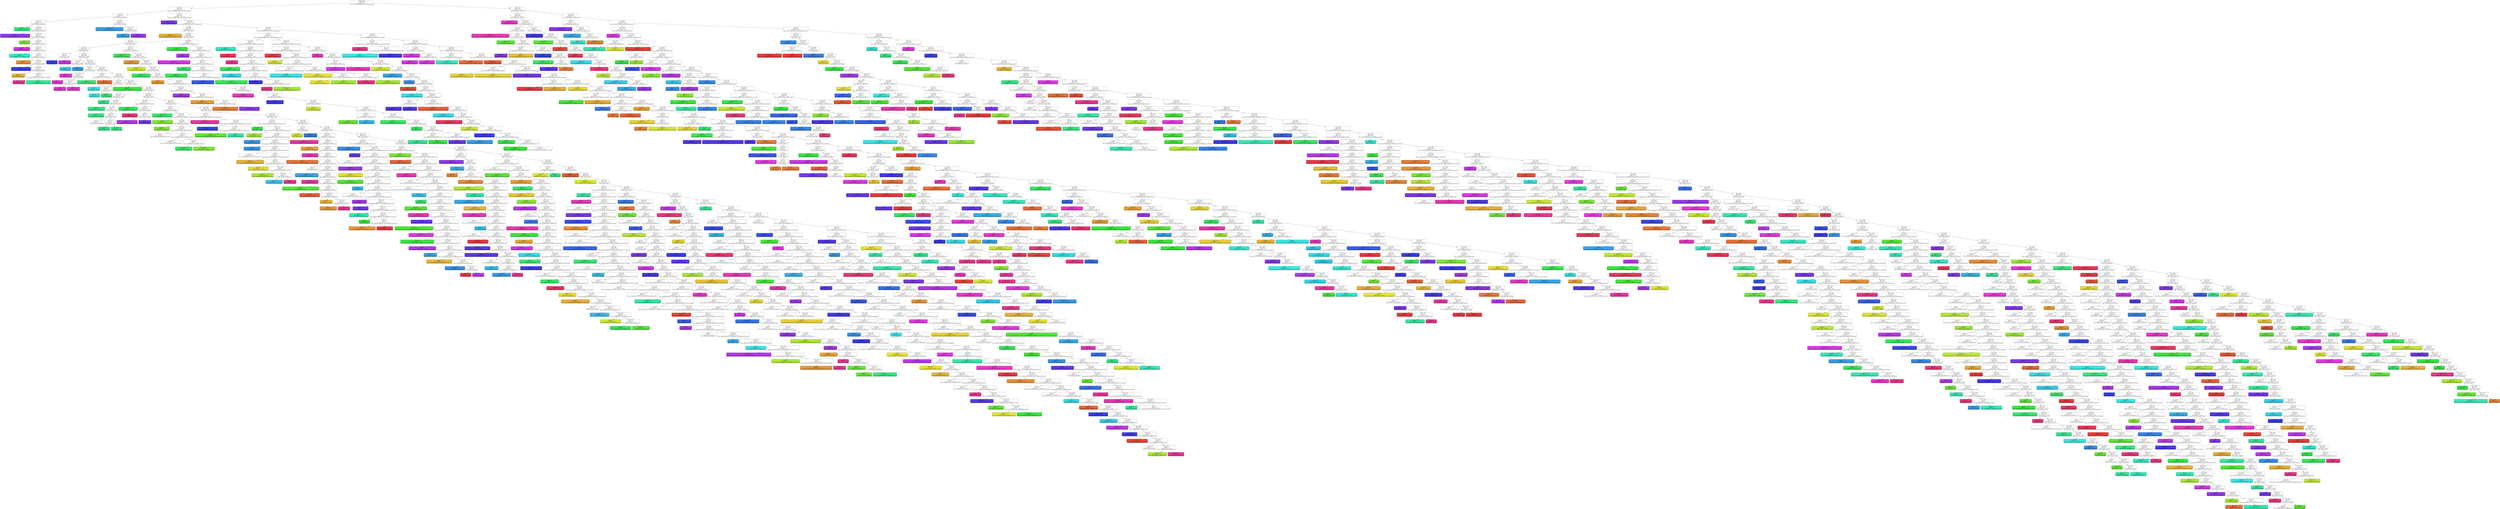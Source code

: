 digraph Tree {
node [shape=box, style="filled, rounded", color="black", fontname="helvetica"] ;
edge [fontname="helvetica"] ;
0 [label="sensitive <= 0.5\ngini = 0.999\nsamples = 1472\nvalue = [1, 1, 1 ... 1, 1, 1]\nclass = #GLITTERMASK GRAVITYMUD™ Firming Treatment", fillcolor="#ffffff"] ;
1 [label="rank <= 0.5\ngini = 0.999\nsamples = 716\nvalue = [1, 1, 1 ... 1, 0, 0]\nclass = #GLITTERMASK GRAVITYMUD™ Firming Treatment", fillcolor="#ffffff"] ;
0 -> 1 [labeldistance=2.5, labelangle=45, headlabel="True"] ;
2 [label="dry <= 0.5\ngini = 0.923\nsamples = 13\nvalue = [0, 0, 0 ... 0, 0, 0]\nclass = AHA/BHA Acne Clearing Gel", fillcolor="#ffffff"] ;
1 -> 2 ;
3 [label="price <= 14.0\ngini = 0.9\nsamples = 10\nvalue = [0, 0, 0 ... 0, 0, 0]\nclass = AHA/BHA Acne Clearing Gel", fillcolor="#ffffff"] ;
2 -> 3 ;
4 [label="gini = 0.0\nsamples = 1\nvalue = [0, 0, 0 ... 0, 0, 0]\nclass = Eye Mask - Grape - Smoothing", fillcolor="#39e57b"] ;
3 -> 4 ;
5 [label="price <= 23.5\ngini = 0.889\nsamples = 9\nvalue = [0, 0, 0 ... 0, 0, 0]\nclass = AHA/BHA Acne Clearing Gel", fillcolor="#ffffff"] ;
3 -> 5 ;
6 [label="gini = 0.0\nsamples = 1\nvalue = [0, 0, 0 ... 0, 0, 0]\nclass = Purity Made Simple® Facial Cleansing Gel & Eye Makeup Remover", fillcolor="#9239e5"] ;
5 -> 6 ;
7 [label="price <= 24.5\ngini = 0.875\nsamples = 8\nvalue = [0, 0, 0 ... 0, 0, 0]\nclass = AHA/BHA Acne Clearing Gel", fillcolor="#ffffff"] ;
5 -> 7 ;
8 [label="gini = 0.0\nsamples = 1\nvalue = [0, 0, 0 ... 0, 0, 0]\nclass = Clarifying Toner", fillcolor="#8fe539"] ;
7 -> 8 ;
9 [label="price <= 30.0\ngini = 0.857\nsamples = 7\nvalue = [0, 0, 0 ... 0, 0, 0]\nclass = AHA/BHA Acne Clearing Gel", fillcolor="#ffffff"] ;
7 -> 9 ;
10 [label="gini = 0.0\nsamples = 1\nvalue = [0, 0, 0 ... 0, 0, 0]\nclass = Rose Deep Hydration Toner Mini", fillcolor="#c839e5"] ;
9 -> 10 ;
11 [label="price <= 44.5\ngini = 0.833\nsamples = 6\nvalue = [0, 0, 0 ... 0, 0, 0]\nclass = AHA/BHA Acne Clearing Gel", fillcolor="#ffffff"] ;
9 -> 11 ;
12 [label="gini = 0.0\nsamples = 1\nvalue = [0, 0, 0 ... 0, 0, 0]\nclass = GloPRO® EYE MicroTip™ Attachment Head", fillcolor="#39e5c5"] ;
11 -> 12 ;
13 [label="price <= 56.0\ngini = 0.8\nsamples = 5\nvalue = [0, 0, 0 ... 0, 0, 0]\nclass = AHA/BHA Acne Clearing Gel", fillcolor="#ffffff"] ;
11 -> 13 ;
14 [label="gini = 0.0\nsamples = 1\nvalue = [0, 0, 0 ... 0, 0, 0]\nclass = AHA/BHA Acne Clearing Gel", fillcolor="#e59839"] ;
13 -> 14 ;
15 [label="price <= 60.0\ngini = 0.75\nsamples = 4\nvalue = [0, 0, 0 ... 0, 0, 0]\nclass = Algae Brightening Mask", fillcolor="#ffffff"] ;
13 -> 15 ;
16 [label="gini = 0.0\nsamples = 1\nvalue = [0, 0, 0 ... 0, 0, 0]\nclass = Nutritious Radiant Vitality Energy Lotion", fillcolor="#393fe5"] ;
15 -> 16 ;
17 [label="price <= 126.0\ngini = 0.667\nsamples = 3\nvalue = [0, 0, 0 ... 0, 0, 0]\nclass = Algae Brightening Mask", fillcolor="#ffffff"] ;
15 -> 17 ;
18 [label="gini = 0.0\nsamples = 1\nvalue = [0, 0, 0 ... 0, 0, 0]\nclass = Algae Brightening Mask", fillcolor="#e5ba39"] ;
17 -> 18 ;
19 [label="price <= 209.5\ngini = 0.5\nsamples = 2\nvalue = [0, 0, 0 ... 0, 0, 0]\nclass = Facial Treatment Essence Karan Singh Limited Edition", fillcolor="#ffffff"] ;
17 -> 19 ;
20 [label="gini = 0.0\nsamples = 1\nvalue = [0, 0, 0 ... 0, 0, 0]\nclass = The Concentrate Mini", fillcolor="#e53992"] ;
19 -> 20 ;
21 [label="gini = 0.0\nsamples = 1\nvalue = [0, 0, 0 ... 0, 0, 0]\nclass = Facial Treatment Essence Karan Singh Limited Edition", fillcolor="#39e598"] ;
19 -> 21 ;
22 [label="price <= 47.0\ngini = 0.667\nsamples = 3\nvalue = [0, 0, 0 ... 0, 0, 0]\nclass = Kate's Mini Must Haves", fillcolor="#ffffff"] ;
2 -> 22 ;
23 [label="gini = 0.0\nsamples = 1\nvalue = [0, 0, 0 ... 0, 0, 0]\nclass = Limited Edition Dramatically Different Moisturizing Lotion+™", fillcolor="#399de5"] ;
22 -> 23 ;
24 [label="price <= 72.5\ngini = 0.5\nsamples = 2\nvalue = [0, 0, 0 ... 0, 0, 0]\nclass = Kate's Mini Must Haves", fillcolor="#ffffff"] ;
22 -> 24 ;
25 [label="gini = 0.0\nsamples = 1\nvalue = [0, 0, 0 ... 0, 0, 0]\nclass = Kate's Mini Must Haves", fillcolor="#39a3e5"] ;
24 -> 25 ;
26 [label="gini = 0.0\nsamples = 1\nvalue = [0, 0, 0 ... 0, 0, 0]\nclass = Radiance Transforming Mask", fillcolor="#9a39e5"] ;
24 -> 26 ;
27 [label="rank <= 1.5\ngini = 0.999\nsamples = 703\nvalue = [1, 1, 1 ... 1, 0, 0]\nclass = #GLITTERMASK GRAVITYMUD™ Firming Treatment", fillcolor="#ffffff"] ;
1 -> 27 ;
28 [label="gini = 0.0\nsamples = 1\nvalue = [0, 0, 0 ... 0, 0, 0]\nclass = Pro Light Self Tan Bronzing Mist", fillcolor="#7e39e5"] ;
27 -> 28 ;
29 [label="normal <= 0.5\ngini = 0.999\nsamples = 702\nvalue = [1, 1, 1 ... 1, 0, 0]\nclass = #GLITTERMASK GRAVITYMUD™ Firming Treatment", fillcolor="#ffffff"] ;
27 -> 29 ;
30 [label="rank <= 2.4\ngini = 0.998\nsamples = 487\nvalue = [0, 0, 0 ... 0, 0, 0]\nclass = 3 Muslin Cloths", fillcolor="#ffffff"] ;
29 -> 30 ;
31 [label="gini = 0.0\nsamples = 1\nvalue = [0, 0, 0 ... 0, 0, 0]\nclass = Advanced Génifique Youth Activating Serum Duo", fillcolor="#e5ac39"] ;
30 -> 31 ;
32 [label="dry <= 0.5\ngini = 0.998\nsamples = 486\nvalue = [0, 0, 0 ... 0, 0, 0]\nclass = 3 Muslin Cloths", fillcolor="#ffffff"] ;
30 -> 32 ;
33 [label="oily <= 0.5\ngini = 0.998\nsamples = 479\nvalue = [0, 0, 0 ... 0, 0, 0]\nclass = 3 Muslin Cloths", fillcolor="#ffffff"] ;
32 -> 33 ;
34 [label="rank <= 2.9\ngini = 0.998\nsamples = 459\nvalue = [0, 0, 0 ... 0, 0, 0]\nclass = 3 Muslin Cloths", fillcolor="#ffffff"] ;
33 -> 34 ;
35 [label="price <= 9.0\ngini = 0.5\nsamples = 2\nvalue = [0, 0, 0 ... 0, 0, 0]\nclass = Nose Strip", fillcolor="#ffffff"] ;
34 -> 35 ;
36 [label="gini = 0.0\nsamples = 1\nvalue = [0, 0, 0 ... 0, 0, 0]\nclass = Nose Strip", fillcolor="#3941e5"] ;
35 -> 36 ;
37 [label="gini = 0.0\nsamples = 1\nvalue = [0, 0, 0 ... 0, 0, 0]\nclass = Rose Floral Toner Mini", fillcolor="#cb39e5"] ;
35 -> 37 ;
38 [label="price <= 3.5\ngini = 0.998\nsamples = 457\nvalue = [0, 0, 0 ... 0, 0, 0]\nclass = 3 Muslin Cloths", fillcolor="#ffffff"] ;
34 -> 38 ;
39 [label="rank <= 3.1\ngini = 0.5\nsamples = 2\nvalue = [0, 0, 0 ... 0, 0, 0]\nclass = Hydrating Lip Mask", fillcolor="#ffffff"] ;
38 -> 39 ;
40 [label="gini = 0.0\nsamples = 1\nvalue = [0, 0, 0 ... 0, 0, 0]\nclass = Hydrating Lip Mask", fillcolor="#39cee5"] ;
39 -> 40 ;
41 [label="gini = 0.0\nsamples = 1\nvalue = [0, 0, 0 ... 0, 0, 0]\nclass = Lip Mask", fillcolor="#399ae5"] ;
39 -> 41 ;
42 [label="price <= 4.5\ngini = 0.998\nsamples = 455\nvalue = [0, 0, 0 ... 0, 0, 0]\nclass = 3 Muslin Cloths", fillcolor="#ffffff"] ;
38 -> 42 ;
43 [label="rank <= 4.1\ngini = 0.75\nsamples = 4\nvalue = [0, 0, 0 ... 0, 0, 0]\nclass = Sleeping Mask", fillcolor="#ffffff"] ;
42 -> 43 ;
44 [label="gini = 0.0\nsamples = 1\nvalue = [0, 0, 0 ... 0, 0, 0]\nclass = Sleeping Mask - Pearl", fillcolor="#e539d1"] ;
43 -> 44 ;
45 [label="rank <= 4.25\ngini = 0.667\nsamples = 3\nvalue = [0, 0, 0 ... 0, 0, 0]\nclass = Sleeping Mask", fillcolor="#ffffff"] ;
43 -> 45 ;
46 [label="gini = 0.0\nsamples = 1\nvalue = [0, 0, 0 ... 0, 0, 0]\nclass = Sleeping Mask", fillcolor="#e539d4"] ;
45 -> 46 ;
47 [label="rank <= 4.45\ngini = 0.5\nsamples = 2\nvalue = [0, 0, 0 ... 0, 0, 0]\nclass = Sleeping Mask - Rose", fillcolor="#ffffff"] ;
45 -> 47 ;
48 [label="gini = 0.0\nsamples = 1\nvalue = [0, 0, 0 ... 0, 0, 0]\nclass = Sleeping Mask - Rose", fillcolor="#e539d1"] ;
47 -> 48 ;
49 [label="gini = 0.0\nsamples = 1\nvalue = [0, 0, 0 ... 0, 0, 0]\nclass = Soft Touch Cotton Pads", fillcolor="#e539cb"] ;
47 -> 49 ;
50 [label="rank <= 3.1\ngini = 0.998\nsamples = 451\nvalue = [0, 0, 0 ... 0, 0, 0]\nclass = 3 Muslin Cloths", fillcolor="#ffffff"] ;
42 -> 50 ;
51 [label="price <= 25.5\ngini = 0.5\nsamples = 2\nvalue = [0, 0, 0 ... 0, 0, 0]\nclass = Eye Mask - Cucumber - Anti-Puffiness", fillcolor="#ffffff"] ;
50 -> 51 ;
52 [label="gini = 0.0\nsamples = 1\nvalue = [0, 0, 0 ... 0, 0, 0]\nclass = Eye Mask - Cucumber - Anti-Puffiness", fillcolor="#39e57b"] ;
51 -> 52 ;
53 [label="gini = 0.0\nsamples = 1\nvalue = [0, 0, 0 ... 0, 0, 0]\nclass = Xtend Your Youth Eye Cream", fillcolor="#e56f39"] ;
51 -> 53 ;
54 [label="price <= 5.5\ngini = 0.998\nsamples = 449\nvalue = [0, 0, 0 ... 0, 0, 0]\nclass = 3 Muslin Cloths", fillcolor="#ffffff"] ;
50 -> 54 ;
55 [label="rank <= 3.9\ngini = 0.667\nsamples = 3\nvalue = [0, 0, 0 ... 0, 0, 0]\nclass = Eye Mask", fillcolor="#ffffff"] ;
54 -> 55 ;
56 [label="gini = 0.0\nsamples = 1\nvalue = [0, 0, 0 ... 0, 0, 0]\nclass = Hand Mask - Avocado", fillcolor="#39e5da"] ;
55 -> 56 ;
57 [label="rank <= 4.15\ngini = 0.5\nsamples = 2\nvalue = [0, 0, 0 ... 0, 0, 0]\nclass = Eye Mask", fillcolor="#ffffff"] ;
55 -> 57 ;
58 [label="gini = 0.0\nsamples = 1\nvalue = [0, 0, 0 ... 0, 0, 0]\nclass = Hand Mask", fillcolor="#39e5d7"] ;
57 -> 58 ;
59 [label="gini = 0.0\nsamples = 1\nvalue = [0, 0, 0 ... 0, 0, 0]\nclass = Eye Mask", fillcolor="#39e57b"] ;
57 -> 59 ;
60 [label="rank <= 3.25\ngini = 0.998\nsamples = 446\nvalue = [0, 0, 0 ... 0, 0, 0]\nclass = 3 Muslin Cloths", fillcolor="#ffffff"] ;
54 -> 60 ;
61 [label="gini = 0.0\nsamples = 1\nvalue = [0, 0, 0 ... 0, 0, 0]\nclass = Dr. Andrew Weil for Origins™ Mega-Bright Dark Circle Minimizer", fillcolor="#39e544"] ;
60 -> 61 ;
62 [label="price <= 6.5\ngini = 0.998\nsamples = 445\nvalue = [0, 0, 0 ... 0, 0, 0]\nclass = 3 Muslin Cloths", fillcolor="#ffffff"] ;
60 -> 62 ;
63 [label="rank <= 4.25\ngini = 0.857\nsamples = 7\nvalue = [0, 0, 0 ... 0, 0, 0]\nclass = Face Mask - Algae", fillcolor="#ffffff"] ;
62 -> 63 ;
64 [label="gini = 0.0\nsamples = 1\nvalue = [0, 0, 0 ... 0, 0, 0]\nclass = Face Mask - Lotus", fillcolor="#39e58c"] ;
63 -> 64 ;
65 [label="rank <= 4.35\ngini = 0.833\nsamples = 6\nvalue = [0, 0, 0 ... 0, 0, 0]\nclass = Face Mask - Algae", fillcolor="#ffffff"] ;
63 -> 65 ;
66 [label="gini = 0.0\nsamples = 1\nvalue = [0, 0, 0 ... 0, 0, 0]\nclass = Face Mask - Green Tea - Mattifying", fillcolor="#39e58c"] ;
65 -> 66 ;
67 [label="rank <= 4.45\ngini = 0.8\nsamples = 5\nvalue = [0, 0, 0 ... 0, 0, 0]\nclass = Face Mask - Algae", fillcolor="#ffffff"] ;
65 -> 67 ;
68 [label="gini = 0.0\nsamples = 1\nvalue = [0, 0, 0 ... 0, 0, 0]\nclass = Face Mask - Pearl - Brightening", fillcolor="#39e58c"] ;
67 -> 68 ;
69 [label="rank <= 4.55\ngini = 0.75\nsamples = 4\nvalue = [0, 0, 0 ... 0, 0, 0]\nclass = Face Mask - Algae", fillcolor="#ffffff"] ;
67 -> 69 ;
70 [label="gini = 0.5\nsamples = 2\nvalue = [0, 0, 0 ... 0, 0, 0]\nclass = Face Mask - Pomegranate", fillcolor="#ffffff"] ;
69 -> 70 ;
71 [label="rank <= 4.65\ngini = 0.5\nsamples = 2\nvalue = [0, 0, 0 ... 0, 0, 0]\nclass = Face Mask - Algae", fillcolor="#ffffff"] ;
69 -> 71 ;
72 [label="gini = 0.0\nsamples = 1\nvalue = [0, 0, 0 ... 0, 0, 0]\nclass = Face Mask - Avocado", fillcolor="#39e589"] ;
71 -> 72 ;
73 [label="gini = 0.0\nsamples = 1\nvalue = [0, 0, 0 ... 0, 0, 0]\nclass = Face Mask - Algae", fillcolor="#39e586"] ;
71 -> 73 ;
74 [label="rank <= 3.35\ngini = 0.998\nsamples = 438\nvalue = [0, 0, 0 ... 0, 0, 0]\nclass = 3 Muslin Cloths", fillcolor="#ffffff"] ;
62 -> 74 ;
75 [label="price <= 50.0\ngini = 0.75\nsamples = 4\nvalue = [0, 0, 0 ... 0, 0, 0]\nclass = Even Better Eyes Dark Circle Corrector", fillcolor="#ffffff"] ;
74 -> 75 ;
76 [label="gini = 0.0\nsamples = 1\nvalue = [0, 0, 0 ... 0, 0, 0]\nclass = Even Better Eyes Dark Circle Corrector", fillcolor="#39e564"] ;
75 -> 76 ;
77 [label="price <= 61.5\ngini = 0.667\nsamples = 3\nvalue = [0, 0, 0 ... 0, 0, 0]\nclass = Power K Eye Rescue®", fillcolor="#ffffff"] ;
75 -> 77 ;
78 [label="gini = 0.0\nsamples = 1\nvalue = [0, 0, 0 ... 0, 0, 0]\nclass = Total Replenishing Eye Cream", fillcolor="#e5396d"] ;
77 -> 78 ;
79 [label="price <= 82.5\ngini = 0.5\nsamples = 2\nvalue = [0, 0, 0 ... 0, 0, 0]\nclass = Power K Eye Rescue®", fillcolor="#ffffff"] ;
77 -> 79 ;
80 [label="gini = 0.0\nsamples = 1\nvalue = [0, 0, 0 ... 0, 0, 0]\nclass = Resilience Lift Firming/Sculpting Eye Creme", fillcolor="#b139e5"] ;
79 -> 80 ;
81 [label="gini = 0.0\nsamples = 1\nvalue = [0, 0, 0 ... 0, 0, 0]\nclass = Power K Eye Rescue®", fillcolor="#7239e5"] ;
79 -> 81 ;
82 [label="price <= 7.5\ngini = 0.998\nsamples = 434\nvalue = [0, 0, 0 ... 0, 0, 0]\nclass = 3 Muslin Cloths", fillcolor="#ffffff"] ;
74 -> 82 ;
83 [label="rank <= 4.3\ngini = 0.9\nsamples = 10\nvalue = [0, 0, 0 ... 0, 0, 0]\nclass = Cleansing & Exfoliating Wipes", fillcolor="#ffffff"] ;
82 -> 83 ;
84 [label="gini = 0.0\nsamples = 1\nvalue = [0, 0, 0 ... 0, 0, 0]\nclass = Exfoliating Wipes - Charcoal - Detoxifying", fillcolor="#39e56d"] ;
83 -> 84 ;
85 [label="rank <= 4.45\ngini = 0.889\nsamples = 9\nvalue = [0, 0, 0 ... 0, 0, 0]\nclass = Cleansing & Exfoliating Wipes", fillcolor="#ffffff"] ;
83 -> 85 ;
86 [label="gini = 0.0\nsamples = 1\nvalue = [0, 0, 0 ... 0, 0, 0]\nclass = Cleansing Wipes - Cucumber - Anti-fatigue", fillcolor="#81e539"] ;
85 -> 86 ;
87 [label="rank <= 4.55\ngini = 0.875\nsamples = 8\nvalue = [0, 0, 0 ... 0, 0, 0]\nclass = Cleansing & Exfoliating Wipes", fillcolor="#ffffff"] ;
85 -> 87 ;
88 [label="gini = 0.0\nsamples = 1\nvalue = [0, 0, 0 ... 0, 0, 0]\nclass = Cleansing & Exfoliating Wipes", fillcolor="#86e539"] ;
87 -> 88 ;
89 [label="rank <= 4.65\ngini = 0.857\nsamples = 7\nvalue = [0, 0, 0 ... 0, 0, 0]\nclass = Cleansing & Exfoliating Wipes - Coconut Water", fillcolor="#ffffff"] ;
87 -> 89 ;
90 [label="gini = 0.5\nsamples = 2\nvalue = [0, 0, 0 ... 0, 0, 0]\nclass = Cleansing & Exfoliating Wipes - Green Tea", fillcolor="#ffffff"] ;
89 -> 90 ;
91 [label="rank <= 4.8\ngini = 0.8\nsamples = 5\nvalue = [0, 0, 0 ... 0, 0, 0]\nclass = Cleansing & Exfoliating Wipes - Coconut Water", fillcolor="#ffffff"] ;
89 -> 91 ;
92 [label="gini = 0.667\nsamples = 3\nvalue = [0, 0, 0 ... 0, 0, 0]\nclass = Cleansing & Exfoliating Wipes - Coconut Water", fillcolor="#ffffff"] ;
91 -> 92 ;
93 [label="rank <= 4.95\ngini = 0.5\nsamples = 2\nvalue = [0, 0, 0 ... 0, 0, 0]\nclass = Cleansing Wipes - Pomegranate - Energizing", fillcolor="#ffffff"] ;
91 -> 93 ;
94 [label="gini = 0.0\nsamples = 1\nvalue = [0, 0, 0 ... 0, 0, 0]\nclass = Exfoilating Wipes - Papaya - Glow", fillcolor="#39e56a"] ;
93 -> 94 ;
95 [label="gini = 0.0\nsamples = 1\nvalue = [0, 0, 0 ... 0, 0, 0]\nclass = Cleansing Wipes - Pomegranate - Energizing", fillcolor="#81e539"] ;
93 -> 95 ;
96 [label="rank <= 3.45\ngini = 0.998\nsamples = 424\nvalue = [0, 0, 0 ... 0, 0, 0]\nclass = 3 Muslin Cloths", fillcolor="#ffffff"] ;
82 -> 96 ;
97 [label="price <= 19.0\ngini = 0.75\nsamples = 4\nvalue = [0, 0, 0 ... 0, 0, 0]\nclass = DD Cream Dermatologically Defining BB Cream Broad Spectrum SPF 30", fillcolor="#ffffff"] ;
96 -> 97 ;
98 [label="gini = 0.0\nsamples = 1\nvalue = [0, 0, 0 ... 0, 0, 0]\nclass = Take The Day Off Makeup Remover For Lids, Lashes & Lips Mini", fillcolor="#e5399d"] ;
97 -> 98 ;
99 [label="price <= 33.5\ngini = 0.667\nsamples = 3\nvalue = [0, 0, 0 ... 0, 0, 0]\nclass = DD Cream Dermatologically Defining BB Cream Broad Spectrum SPF 30", fillcolor="#ffffff"] ;
97 -> 99 ;
100 [label="gini = 0.0\nsamples = 1\nvalue = [0, 0, 0 ... 0, 0, 0]\nclass = No Puffery™ Cooling Roll-On For Puffy Eyes", fillcolor="#3944e5"] ;
99 -> 100 ;
101 [label="price <= 55.5\ngini = 0.5\nsamples = 2\nvalue = [0, 0, 0 ... 0, 0, 0]\nclass = DD Cream Dermatologically Defining BB Cream Broad Spectrum SPF 30", fillcolor="#ffffff"] ;
99 -> 101 ;
102 [label="gini = 0.0\nsamples = 1\nvalue = [0, 0, 0 ... 0, 0, 0]\nclass = DD Cream Dermatologically Defining BB Cream Broad Spectrum SPF 30", fillcolor="#5be539"] ;
101 -> 102 ;
103 [label="gini = 0.0\nsamples = 1\nvalue = [0, 0, 0 ... 0, 0, 0]\nclass = Forever Light Creator Eye Fluid", fillcolor="#39e5ac"] ;
101 -> 103 ;
104 [label="rank <= 3.55\ngini = 0.998\nsamples = 420\nvalue = [0, 0, 0 ... 0, 0, 0]\nclass = 3 Muslin Cloths", fillcolor="#ffffff"] ;
96 -> 104 ;
105 [label="price <= 24.5\ngini = 0.909\nsamples = 11\nvalue = [0, 0, 0 ... 0, 0, 0]\nclass = Advanced Time Zone Age Reversing Line/Wrinkle Eye Creme", fillcolor="#ffffff"] ;
104 -> 105 ;
106 [label="gini = 0.0\nsamples = 1\nvalue = [0, 0, 0 ... 0, 0, 0]\nclass = Egg Mousse Pack", fillcolor="#39e553"] ;
105 -> 106 ;
107 [label="price <= 32.0\ngini = 0.9\nsamples = 10\nvalue = [0, 0, 0 ... 0, 0, 0]\nclass = Advanced Time Zone Age Reversing Line/Wrinkle Eye Creme", fillcolor="#ffffff"] ;
105 -> 107 ;
108 [label="gini = 0.0\nsamples = 1\nvalue = [0, 0, 0 ... 0, 0, 0]\nclass = Charlotte's Magic Cream Mini", fillcolor="#9de539"] ;
107 -> 108 ;
109 [label="price <= 40.0\ngini = 0.889\nsamples = 9\nvalue = [0, 0, 0 ... 0, 0, 0]\nclass = Advanced Time Zone Age Reversing Line/Wrinkle Eye Creme", fillcolor="#ffffff"] ;
107 -> 109 ;
110 [label="gini = 0.0\nsamples = 1\nvalue = [0, 0, 0 ... 0, 0, 0]\nclass = Lotus Caress to Moisturize Eyes", fillcolor="#3995e5"] ;
109 -> 110 ;
111 [label="price <= 49.5\ngini = 0.875\nsamples = 8\nvalue = [0, 0, 0 ... 0, 0, 0]\nclass = Advanced Time Zone Age Reversing Line/Wrinkle Eye Creme", fillcolor="#ffffff"] ;
109 -> 111 ;
112 [label="gini = 0.0\nsamples = 1\nvalue = [0, 0, 0 ... 0, 0, 0]\nclass = Lotus Youth Preserve Eye Cream", fillcolor="#3995e5"] ;
111 -> 112 ;
113 [label="price <= 59.0\ngini = 0.857\nsamples = 7\nvalue = [0, 0, 0 ... 0, 0, 0]\nclass = Advanced Time Zone Age Reversing Line/Wrinkle Eye Creme", fillcolor="#ffffff"] ;
111 -> 113 ;
114 [label="gini = 0.5\nsamples = 2\nvalue = [0, 0, 0 ... 0, 0, 0]\nclass = Multi-Active Day Cream SPF 20 - All Skin Types", fillcolor="#ffffff"] ;
113 -> 114 ;
115 [label="price <= 67.5\ngini = 0.8\nsamples = 5\nvalue = [0, 0, 0 ... 0, 0, 0]\nclass = Advanced Time Zone Age Reversing Line/Wrinkle Eye Creme", fillcolor="#ffffff"] ;
113 -> 115 ;
116 [label="gini = 0.0\nsamples = 1\nvalue = [0, 0, 0 ... 0, 0, 0]\nclass = Advanced Time Zone Age Reversing Line/Wrinkle Eye Creme", fillcolor="#e5b139"] ;
115 -> 116 ;
117 [label="price <= 88.0\ngini = 0.75\nsamples = 4\nvalue = [0, 0, 0 ... 0, 0, 0]\nclass = Belle de Jour Angel Eyes White Lotus Care", fillcolor="#ffffff"] ;
115 -> 117 ;
118 [label="gini = 0.0\nsamples = 1\nvalue = [0, 0, 0 ... 0, 0, 0]\nclass = Belle de Jour Angel Eyes White Lotus Care", fillcolor="#e5dc39"] ;
117 -> 118 ;
119 [label="price <= 122.0\ngini = 0.667\nsamples = 3\nvalue = [0, 0, 0 ... 0, 0, 0]\nclass = Capture Totale Multi-Perfection Eye Treatment", fillcolor="#ffffff"] ;
117 -> 119 ;
120 [label="gini = 0.0\nsamples = 1\nvalue = [0, 0, 0 ... 0, 0, 0]\nclass = Capture Totale Multi-Perfection Eye Treatment", fillcolor="#a6e539"] ;
119 -> 120 ;
121 [label="price <= 197.0\ngini = 0.5\nsamples = 2\nvalue = [0, 0, 0 ... 0, 0, 0]\nclass = IRIS™ Illuminating Eye Massager", fillcolor="#ffffff"] ;
119 -> 121 ;
122 [label="gini = 0.0\nsamples = 1\nvalue = [0, 0, 0 ... 0, 0, 0]\nclass = IRIS™ Illuminating Eye Massager", fillcolor="#39c5e5"] ;
121 -> 122 ;
123 [label="gini = 0.0\nsamples = 1\nvalue = [0, 0, 0 ... 0, 0, 0]\nclass = The Lifting Eye Serum", fillcolor="#e5398c"] ;
121 -> 123 ;
124 [label="price <= 9.0\ngini = 0.998\nsamples = 409\nvalue = [0, 0, 0 ... 0, 0, 0]\nclass = 3 Muslin Cloths", fillcolor="#ffffff"] ;
104 -> 124 ;
125 [label="rank <= 4.4\ngini = 0.5\nsamples = 2\nvalue = [0, 0, 0 ... 0, 0, 0]\nclass = Blotting Papers", fillcolor="#ffffff"] ;
124 -> 125 ;
126 [label="gini = 0.0\nsamples = 1\nvalue = [0, 0, 0 ... 0, 0, 0]\nclass = Blotting Papers", fillcolor="#cbe539"] ;
125 -> 126 ;
127 [label="gini = 0.0\nsamples = 1\nvalue = [0, 0, 0 ... 0, 0, 0]\nclass = Mattifying Blotting Films", fillcolor="#3978e5"] ;
125 -> 127 ;
128 [label="rank <= 3.65\ngini = 0.998\nsamples = 407\nvalue = [0, 0, 0 ... 0, 0, 0]\nclass = 3 Muslin Cloths", fillcolor="#ffffff"] ;
124 -> 128 ;
129 [label="price <= 16.0\ngini = 0.923\nsamples = 13\nvalue = [0, 0, 0 ... 0, 0, 0]\nclass = Abeille Royale Daily Repair Serum", fillcolor="#ffffff"] ;
128 -> 129 ;
130 [label="gini = 0.0\nsamples = 1\nvalue = [0, 0, 0 ... 0, 0, 0]\nclass = Take The Day Off Micellar Cleansing Towelettes for Face & Eyes", fillcolor="#e5399d"] ;
129 -> 130 ;
131 [label="price <= 22.0\ngini = 0.917\nsamples = 12\nvalue = [0, 0, 0 ... 0, 0, 0]\nclass = Abeille Royale Daily Repair Serum", fillcolor="#ffffff"] ;
129 -> 131 ;
132 [label="gini = 0.0\nsamples = 1\nvalue = [0, 0, 0 ... 0, 0, 0]\nclass = Acne Solutions Clearing Concealer", fillcolor="#e5a039"] ;
131 -> 132 ;
133 [label="price <= 30.5\ngini = 0.909\nsamples = 11\nvalue = [0, 0, 0 ... 0, 0, 0]\nclass = Abeille Royale Daily Repair Serum", fillcolor="#ffffff"] ;
131 -> 133 ;
134 [label="gini = 0.0\nsamples = 1\nvalue = [0, 0, 0 ... 0, 0, 0]\nclass = Super-Cool De-Puffing Eye Balm", fillcolor="#e539ac"] ;
133 -> 134 ;
135 [label="price <= 36.5\ngini = 0.9\nsamples = 10\nvalue = [0, 0, 0 ... 0, 0, 0]\nclass = Abeille Royale Daily Repair Serum", fillcolor="#ffffff"] ;
133 -> 135 ;
136 [label="gini = 0.0\nsamples = 1\nvalue = [0, 0, 0 ... 0, 0, 0]\nclass = Your Skin But Better™ CC+ Airbrush Perfecting Powder™ with SPF 50+", fillcolor="#e57539"] ;
135 -> 136 ;
137 [label="price <= 40.0\ngini = 0.889\nsamples = 9\nvalue = [0, 0, 0 ... 0, 0, 0]\nclass = Abeille Royale Daily Repair Serum", fillcolor="#ffffff"] ;
135 -> 137 ;
138 [label="gini = 0.5\nsamples = 2\nvalue = [0, 0, 0 ... 0, 0, 0]\nclass = Instant FIRMx Eye™", fillcolor="#ffffff"] ;
137 -> 138 ;
139 [label="price <= 43.5\ngini = 0.857\nsamples = 7\nvalue = [0, 0, 0 ... 0, 0, 0]\nclass = Abeille Royale Daily Repair Serum", fillcolor="#ffffff"] ;
137 -> 139 ;
140 [label="gini = 0.0\nsamples = 1\nvalue = [0, 0, 0 ... 0, 0, 0]\nclass = Keep Young and Beautiful Anti-Ageing Eye Cream", fillcolor="#39a0e5"] ;
139 -> 140 ;
141 [label="price <= 46.5\ngini = 0.833\nsamples = 6\nvalue = [0, 0, 0 ... 0, 0, 0]\nclass = Abeille Royale Daily Repair Serum", fillcolor="#ffffff"] ;
139 -> 141 ;
142 [label="gini = 0.0\nsamples = 1\nvalue = [0, 0, 0 ... 0, 0, 0]\nclass = Targeted Deep Wrinkle Minimizer", fillcolor="#e5399a"] ;
141 -> 142 ;
143 [label="price <= 54.0\ngini = 0.8\nsamples = 5\nvalue = [0, 0, 0 ... 0, 0, 0]\nclass = Abeille Royale Daily Repair Serum", fillcolor="#ffffff"] ;
141 -> 143 ;
144 [label="gini = 0.0\nsamples = 1\nvalue = [0, 0, 0 ... 0, 0, 0]\nclass = Daily Deflector™ Waterlight Broad Spectrum SPF 50+ PA+++ Anti-Aging Sunscreen", fillcolor="#56e539"] ;
143 -> 144 ;
145 [label="price <= 67.5\ngini = 0.75\nsamples = 4\nvalue = [0, 0, 0 ... 0, 0, 0]\nclass = Abeille Royale Daily Repair Serum", fillcolor="#ffffff"] ;
143 -> 145 ;
146 [label="gini = 0.0\nsamples = 1\nvalue = [0, 0, 0 ... 0, 0, 0]\nclass = White Lucent Anti-Dark Circles Eye Cream", fillcolor="#e55e39"] ;
145 -> 146 ;
147 [label="price <= 112.5\ngini = 0.667\nsamples = 3\nvalue = [0, 0, 0 ... 0, 0, 0]\nclass = Abeille Royale Daily Repair Serum", fillcolor="#ffffff"] ;
145 -> 147 ;
148 [label="gini = 0.0\nsamples = 1\nvalue = [0, 0, 0 ... 0, 0, 0]\nclass = Age Arrest Eye Cream", fillcolor="#e5b739"] ;
147 -> 148 ;
149 [label="price <= 182.5\ngini = 0.5\nsamples = 2\nvalue = [0, 0, 0 ... 0, 0, 0]\nclass = Abeille Royale Daily Repair Serum", fillcolor="#ffffff"] ;
147 -> 149 ;
150 [label="gini = 0.0\nsamples = 1\nvalue = [0, 0, 0 ... 0, 0, 0]\nclass = Abeille Royale Daily Repair Serum", fillcolor="#e59839"] ;
149 -> 150 ;
151 [label="gini = 0.0\nsamples = 1\nvalue = [0, 0, 0 ... 0, 0, 0]\nclass = The Eye Concentrate", fillcolor="#e5398f"] ;
149 -> 151 ;
152 [label="rank <= 3.75\ngini = 0.997\nsamples = 394\nvalue = [0, 0, 0 ... 0, 0, 0]\nclass = 3 Muslin Cloths", fillcolor="#ffffff"] ;
128 -> 152 ;
153 [label="price <= 16.0\ngini = 0.938\nsamples = 16\nvalue = [0, 0, 0 ... 0, 0, 0]\nclass = ABSOLUE PREMIUM Bx - Absolute Replenishing Eye Cream", fillcolor="#ffffff"] ;
152 -> 153 ;
154 [label="gini = 0.0\nsamples = 1\nvalue = [0, 0, 0 ... 0, 0, 0]\nclass = Luminous Deep Hydration Revitalizing Eye Mask", fillcolor="#398ce5"] ;
153 -> 154 ;
155 [label="price <= 25.0\ngini = 0.933\nsamples = 15\nvalue = [0, 0, 0 ... 0, 0, 0]\nclass = ABSOLUE PREMIUM Bx - Absolute Replenishing Eye Cream", fillcolor="#ffffff"] ;
153 -> 155 ;
156 [label="gini = 0.0\nsamples = 1\nvalue = [0, 0, 0 ... 0, 0, 0]\nclass = Polishing Mask", fillcolor="#6439e5"] ;
155 -> 156 ;
157 [label="price <= 31.0\ngini = 0.929\nsamples = 14\nvalue = [0, 0, 0 ... 0, 0, 0]\nclass = ABSOLUE PREMIUM Bx - Absolute Replenishing Eye Cream", fillcolor="#ffffff"] ;
155 -> 157 ;
158 [label="gini = 0.5\nsamples = 2\nvalue = [0, 0, 0 ... 0, 0, 0]\nclass = Oily Problem Skin Instant Mineral Powder SPF 30", fillcolor="#ffffff"] ;
157 -> 158 ;
159 [label="price <= 36.0\ngini = 0.917\nsamples = 12\nvalue = [0, 0, 0 ... 0, 0, 0]\nclass = ABSOLUE PREMIUM Bx - Absolute Replenishing Eye Cream", fillcolor="#ffffff"] ;
157 -> 159 ;
160 [label="gini = 0.0\nsamples = 1\nvalue = [0, 0, 0 ... 0, 0, 0]\nclass = Radiance Drops - Rainforest of the Sea™ Collection", fillcolor="#9839e5"] ;
159 -> 160 ;
161 [label="price <= 41.0\ngini = 0.909\nsamples = 11\nvalue = [0, 0, 0 ... 0, 0, 0]\nclass = ABSOLUE PREMIUM Bx - Absolute Replenishing Eye Cream", fillcolor="#ffffff"] ;
159 -> 161 ;
162 [label="gini = 0.0\nsamples = 1\nvalue = [0, 0, 0 ... 0, 0, 0]\nclass = Balancing Moisturizer Broad Spectrum SPF 15 PA++", fillcolor="#e5d739"] ;
161 -> 162 ;
163 [label="price <= 45.0\ngini = 0.9\nsamples = 10\nvalue = [0, 0, 0 ... 0, 0, 0]\nclass = ABSOLUE PREMIUM Bx - Absolute Replenishing Eye Cream", fillcolor="#ffffff"] ;
161 -> 163 ;
164 [label="gini = 0.0\nsamples = 1\nvalue = [0, 0, 0 ... 0, 0, 0]\nclass = DayWear BB Anti-Oxidant Beauty Benefit Crème SPF 35", fillcolor="#50e539"] ;
163 -> 164 ;
165 [label="price <= 49.0\ngini = 0.889\nsamples = 9\nvalue = [0, 0, 0 ... 0, 0, 0]\nclass = ABSOLUE PREMIUM Bx - Absolute Replenishing Eye Cream", fillcolor="#ffffff"] ;
163 -> 165 ;
166 [label="gini = 0.0\nsamples = 1\nvalue = [0, 0, 0 ... 0, 0, 0]\nclass = Instant Firmx™", fillcolor="#39b7e5"] ;
165 -> 166 ;
167 [label="price <= 50.5\ngini = 0.875\nsamples = 8\nvalue = [0, 0, 0 ... 0, 0, 0]\nclass = ABSOLUE PREMIUM Bx - Absolute Replenishing Eye Cream", fillcolor="#ffffff"] ;
165 -> 167 ;
168 [label="gini = 0.5\nsamples = 2\nvalue = [0, 0, 0 ... 0, 0, 0]\nclass = Clinique Smart Custom-Repair Eye Treatment", fillcolor="#ffffff"] ;
167 -> 168 ;
169 [label="price <= 58.0\ngini = 0.833\nsamples = 6\nvalue = [0, 0, 0 ... 0, 0, 0]\nclass = ABSOLUE PREMIUM Bx - Absolute Replenishing Eye Cream", fillcolor="#ffffff"] ;
167 -> 169 ;
170 [label="gini = 0.0\nsamples = 1\nvalue = [0, 0, 0 ... 0, 0, 0]\nclass = Renewed Hope In A Jar Eye", fillcolor="#a339e5"] ;
169 -> 170 ;
171 [label="price <= 69.5\ngini = 0.8\nsamples = 5\nvalue = [0, 0, 0 ... 0, 0, 0]\nclass = ABSOLUE PREMIUM Bx - Absolute Replenishing Eye Cream", fillcolor="#ffffff"] ;
169 -> 171 ;
172 [label="gini = 0.0\nsamples = 1\nvalue = [0, 0, 0 ... 0, 0, 0]\nclass = Post-Acne Spot Lightening Gel", fillcolor="#6f39e5"] ;
171 -> 172 ;
173 [label="price <= 76.5\ngini = 0.75\nsamples = 4\nvalue = [0, 0, 0 ... 0, 0, 0]\nclass = ABSOLUE PREMIUM Bx - Absolute Replenishing Eye Cream", fillcolor="#ffffff"] ;
171 -> 173 ;
174 [label="gini = 0.0\nsamples = 1\nvalue = [0, 0, 0 ... 0, 0, 0]\nclass = GENIUS Ultimate Anti-Aging Eye Cream", fillcolor="#39e5b7"] ;
173 -> 174 ;
175 [label="price <= 94.5\ngini = 0.667\nsamples = 3\nvalue = [0, 0, 0 ... 0, 0, 0]\nclass = ABSOLUE PREMIUM Bx - Absolute Replenishing Eye Cream", fillcolor="#ffffff"] ;
173 -> 175 ;
176 [label="gini = 0.0\nsamples = 1\nvalue = [0, 0, 0 ... 0, 0, 0]\nclass = Divine Eyes", fillcolor="#39e539"] ;
175 -> 176 ;
177 [label="price <= 130.0\ngini = 0.5\nsamples = 2\nvalue = [0, 0, 0 ... 0, 0, 0]\nclass = ABSOLUE PREMIUM Bx - Absolute Replenishing Eye Cream", fillcolor="#ffffff"] ;
175 -> 177 ;
178 [label="gini = 0.0\nsamples = 1\nvalue = [0, 0, 0 ... 0, 0, 0]\nclass = ABSOLUE PREMIUM Bx - Absolute Replenishing Eye Cream", fillcolor="#e59539"] ;
177 -> 178 ;
179 [label="gini = 0.0\nsamples = 1\nvalue = [0, 0, 0 ... 0, 0, 0]\nclass = Un-Wrinkle® Turbo Face Serum", fillcolor="#e53944"] ;
177 -> 179 ;
180 [label="rank <= 3.85\ngini = 0.997\nsamples = 378\nvalue = [0, 0, 0 ... 0, 0, 0]\nclass = 3 Muslin Cloths", fillcolor="#ffffff"] ;
152 -> 180 ;
181 [label="price <= 21.5\ngini = 0.957\nsamples = 23\nvalue = [0, 0, 0 ... 0, 0, 0]\nclass = Advanced Time Zone SPF 15- Normal/Combination Skin", fillcolor="#ffffff"] ;
180 -> 181 ;
182 [label="gini = 0.0\nsamples = 1\nvalue = [0, 0, 0 ... 0, 0, 0]\nclass = Clear Complexion Willow Bark Spot Treatment", fillcolor="#7ee539"] ;
181 -> 182 ;
183 [label="price <= 28.5\ngini = 0.955\nsamples = 22\nvalue = [0, 0, 0 ... 0, 0, 0]\nclass = Advanced Time Zone SPF 15- Normal/Combination Skin", fillcolor="#ffffff"] ;
181 -> 183 ;
184 [label="gini = 0.0\nsamples = 1\nvalue = [0, 0, 0 ... 0, 0, 0]\nclass = Wing Man™ Dark Circle Remedy Supplement", fillcolor="#e56739"] ;
183 -> 184 ;
185 [label="price <= 34.0\ngini = 0.952\nsamples = 21\nvalue = [0, 0, 0 ... 0, 0, 0]\nclass = Advanced Time Zone SPF 15- Normal/Combination Skin", fillcolor="#ffffff"] ;
183 -> 185 ;
186 [label="gini = 0.5\nsamples = 2\nvalue = [0, 0, 0 ... 0, 0, 0]\nclass = All About Eyes Serum De-Puffing Eye Massage", fillcolor="#ffffff"] ;
185 -> 186 ;
187 [label="price <= 37.0\ngini = 0.947\nsamples = 19\nvalue = [0, 0, 0 ... 0, 0, 0]\nclass = Advanced Time Zone SPF 15- Normal/Combination Skin", fillcolor="#ffffff"] ;
185 -> 187 ;
188 [label="gini = 0.0\nsamples = 1\nvalue = [0, 0, 0 ... 0, 0, 0]\nclass = Sunscreen Cream High Protection SPF 30", fillcolor="#e539b4"] ;
187 -> 188 ;
189 [label="price <= 38.5\ngini = 0.944\nsamples = 18\nvalue = [0, 0, 0 ... 0, 0, 0]\nclass = Advanced Time Zone SPF 15- Normal/Combination Skin", fillcolor="#ffffff"] ;
187 -> 189 ;
190 [label="gini = 0.5\nsamples = 2\nvalue = [0, 0, 0 ... 0, 0, 0]\nclass = REVEAL Concentrated Color Correcting Drops", fillcolor="#ffffff"] ;
189 -> 190 ;
191 [label="price <= 39.5\ngini = 0.938\nsamples = 16\nvalue = [0, 0, 0 ... 0, 0, 0]\nclass = Advanced Time Zone SPF 15- Normal/Combination Skin", fillcolor="#ffffff"] ;
189 -> 191 ;
192 [label="gini = 0.5\nsamples = 2\nvalue = [0, 0, 0 ... 0, 0, 0]\nclass = Moisture Surge CC Cream Hydrating Colour Corrector Broad Spectrum SPF 30", fillcolor="#ffffff"] ;
191 -> 192 ;
193 [label="price <= 40.5\ngini = 0.929\nsamples = 14\nvalue = [0, 0, 0 ... 0, 0, 0]\nclass = Advanced Time Zone SPF 15- Normal/Combination Skin", fillcolor="#ffffff"] ;
191 -> 193 ;
194 [label="gini = 0.0\nsamples = 1\nvalue = [0, 0, 0 ... 0, 0, 0]\nclass = Ibuki Eye Correcting Cream", fillcolor="#39c3e5"] ;
193 -> 194 ;
195 [label="price <= 41.5\ngini = 0.923\nsamples = 13\nvalue = [0, 0, 0 ... 0, 0, 0]\nclass = Advanced Time Zone SPF 15- Normal/Combination Skin", fillcolor="#ffffff"] ;
193 -> 195 ;
196 [label="gini = 0.0\nsamples = 1\nvalue = [0, 0, 0 ... 0, 0, 0]\nclass = Eye Contour Gel", fillcolor="#39e575"] ;
195 -> 196 ;
197 [label="price <= 45.0\ngini = 0.917\nsamples = 12\nvalue = [0, 0, 0 ... 0, 0, 0]\nclass = Advanced Time Zone SPF 15- Normal/Combination Skin", fillcolor="#ffffff"] ;
195 -> 197 ;
198 [label="gini = 0.0\nsamples = 1\nvalue = [0, 0, 0 ... 0, 0, 0]\nclass = Dark Spot Sun Defense Broad Spectrum SPF 50", fillcolor="#53e539"] ;
197 -> 198 ;
199 [label="price <= 48.5\ngini = 0.909\nsamples = 11\nvalue = [0, 0, 0 ... 0, 0, 0]\nclass = Advanced Time Zone SPF 15- Normal/Combination Skin", fillcolor="#ffffff"] ;
197 -> 199 ;
200 [label="gini = 0.0\nsamples = 1\nvalue = [0, 0, 0 ... 0, 0, 0]\nclass = Super Multi-Corrective Eye-Opening Serum", fillcolor="#e539ae"] ;
199 -> 200 ;
201 [label="price <= 51.5\ngini = 0.9\nsamples = 10\nvalue = [0, 0, 0 ... 0, 0, 0]\nclass = Advanced Time Zone SPF 15- Normal/Combination Skin", fillcolor="#ffffff"] ;
199 -> 201 ;
202 [label="gini = 0.0\nsamples = 1\nvalue = [0, 0, 0 ... 0, 0, 0]\nclass = Plantscription™ Anti-Aging Power Eye Cream", fillcolor="#6139e5"] ;
201 -> 202 ;
203 [label="price <= 55.0\ngini = 0.889\nsamples = 9\nvalue = [0, 0, 0 ... 0, 0, 0]\nclass = Advanced Time Zone SPF 15- Normal/Combination Skin", fillcolor="#ffffff"] ;
201 -> 203 ;
204 [label="gini = 0.0\nsamples = 1\nvalue = [0, 0, 0 ... 0, 0, 0]\nclass = Daywear Advanced Multi-Protection Anti-Oxidant Creme Oil-Free Broad Spectrum SPF 25", fillcolor="#4ae539"] ;
203 -> 204 ;
205 [label="price <= 57.5\ngini = 0.875\nsamples = 8\nvalue = [0, 0, 0 ... 0, 0, 0]\nclass = Advanced Time Zone SPF 15- Normal/Combination Skin", fillcolor="#ffffff"] ;
203 -> 205 ;
206 [label="gini = 0.0\nsamples = 1\nvalue = [0, 0, 0 ... 0, 0, 0]\nclass = Sculptwear Lift and Contour Serum for Face and Neck", fillcolor="#df39e5"] ;
205 -> 206 ;
207 [label="price <= 61.5\ngini = 0.857\nsamples = 7\nvalue = [0, 0, 0 ... 0, 0, 0]\nclass = Advanced Time Zone SPF 15- Normal/Combination Skin", fillcolor="#ffffff"] ;
205 -> 207 ;
208 [label="gini = 0.0\nsamples = 1\nvalue = [0, 0, 0 ... 0, 0, 0]\nclass = Dr. Andrew Weil For Origins™ Mega-Bright Dark Spot Correcting Night Mask", fillcolor="#39e541"] ;
207 -> 208 ;
209 [label="price <= 66.0\ngini = 0.833\nsamples = 6\nvalue = [0, 0, 0 ... 0, 0, 0]\nclass = Advanced Time Zone SPF 15- Normal/Combination Skin", fillcolor="#ffffff"] ;
207 -> 209 ;
210 [label="gini = 0.0\nsamples = 1\nvalue = [0, 0, 0 ... 0, 0, 0]\nclass = Repairwear Uplifting Firming Cream Broad Spectrum SPF 15", fillcolor="#ae39e5"] ;
209 -> 210 ;
211 [label="price <= 71.5\ngini = 0.8\nsamples = 5\nvalue = [0, 0, 0 ... 0, 0, 0]\nclass = Advanced Time Zone SPF 15- Normal/Combination Skin", fillcolor="#ffffff"] ;
209 -> 211 ;
212 [label="gini = 0.0\nsamples = 1\nvalue = [0, 0, 0 ... 0, 0, 0]\nclass = Kakadu C™ Eye Soufflé", fillcolor="#39a6e5"] ;
211 -> 212 ;
213 [label="price <= 85.0\ngini = 0.75\nsamples = 4\nvalue = [0, 0, 0 ... 0, 0, 0]\nclass = Advanced Time Zone SPF 15- Normal/Combination Skin", fillcolor="#ffffff"] ;
211 -> 213 ;
214 [label="gini = 0.0\nsamples = 1\nvalue = [0, 0, 0 ... 0, 0, 0]\nclass = Advanced Time Zone SPF 15- Normal/Combination Skin", fillcolor="#e5b439"] ;
213 -> 214 ;
215 [label="price <= 97.5\ngini = 0.667\nsamples = 3\nvalue = [0, 0, 0 ... 0, 0, 0]\nclass = Luminous Deep Hydration Firming Serum", fillcolor="#ffffff"] ;
213 -> 215 ;
216 [label="gini = 0.0\nsamples = 1\nvalue = [0, 0, 0 ... 0, 0, 0]\nclass = Luminous Deep Hydration Firming Serum", fillcolor="#398fe5"] ;
215 -> 216 ;
217 [label="price <= 122.5\ngini = 0.5\nsamples = 2\nvalue = [0, 0, 0 ... 0, 0, 0]\nclass = Reviving Eye Cream", fillcolor="#ffffff"] ;
215 -> 217 ;
218 [label="gini = 0.0\nsamples = 1\nvalue = [0, 0, 0 ... 0, 0, 0]\nclass = Un-Wrinkle Eye", fillcolor="#e53947"] ;
217 -> 218 ;
219 [label="gini = 0.0\nsamples = 1\nvalue = [0, 0, 0 ... 0, 0, 0]\nclass = Reviving Eye Cream", fillcolor="#c339e5"] ;
217 -> 219 ;
220 [label="rank <= 3.95\ngini = 0.997\nsamples = 355\nvalue = [0, 0, 0 ... 0, 0, 0]\nclass = 3 Muslin Cloths", fillcolor="#ffffff"] ;
180 -> 220 ;
221 [label="price <= 15.5\ngini = 0.955\nsamples = 22\nvalue = [0, 0, 0 ... 0, 0, 0]\nclass = 3-in-1 Extractor", fillcolor="#ffffff"] ;
220 -> 221 ;
222 [label="gini = 0.0\nsamples = 1\nvalue = [0, 0, 0 ... 0, 0, 0]\nclass = Purity Made Simple One-Step Facial Cleansing Cloths", fillcolor="#8f39e5"] ;
221 -> 222 ;
223 [label="price <= 19.5\ngini = 0.952\nsamples = 21\nvalue = [0, 0, 0 ... 0, 0, 0]\nclass = 3-in-1 Extractor", fillcolor="#ffffff"] ;
221 -> 223 ;
224 [label="gini = 0.0\nsamples = 1\nvalue = [0, 0, 0 ... 0, 0, 0]\nclass = Invisimatte Blotting Paper", fillcolor="#39aee5"] ;
223 -> 224 ;
225 [label="price <= 24.0\ngini = 0.95\nsamples = 20\nvalue = [0, 0, 0 ... 0, 0, 0]\nclass = 3-in-1 Extractor", fillcolor="#ffffff"] ;
223 -> 225 ;
226 [label="gini = 0.0\nsamples = 1\nvalue = [0, 0, 0 ... 0, 0, 0]\nclass = 3-in-1 Extractor", fillcolor="#e58939"] ;
225 -> 226 ;
227 [label="price <= 27.5\ngini = 0.947\nsamples = 19\nvalue = [0, 0, 0 ... 0, 0, 0]\nclass = 4-in-1 Setting Mist - Rainforest of the Sea™ Collection", fillcolor="#ffffff"] ;
225 -> 227 ;
228 [label="gini = 0.0\nsamples = 1\nvalue = [0, 0, 0 ... 0, 0, 0]\nclass = 4-in-1 Setting Mist - Rainforest of the Sea™ Collection", fillcolor="#e58c39"] ;
227 -> 228 ;
229 [label="price <= 32.0\ngini = 0.944\nsamples = 18\nvalue = [0, 0, 0 ... 0, 0, 0]\nclass = Age Defense BB Cream Broad Spectrum SPF 30", fillcolor="#ffffff"] ;
227 -> 229 ;
230 [label="gini = 0.0\nsamples = 1\nvalue = [0, 0, 0 ... 0, 0, 0]\nclass = COMPLEXION RESCUE™ Tinted Moisturizer Broad Spectrum SPF 30", fillcolor="#b1e539"] ;
229 -> 230 ;
231 [label="price <= 35.0\ngini = 0.941\nsamples = 17\nvalue = [0, 0, 0 ... 0, 0, 0]\nclass = Age Defense BB Cream Broad Spectrum SPF 30", fillcolor="#ffffff"] ;
229 -> 231 ;
232 [label="gini = 0.0\nsamples = 1\nvalue = [0, 0, 0 ... 0, 0, 0]\nclass = First Aid Transforming Peel Off Mask", fillcolor="#39e5a3"] ;
231 -> 232 ;
233 [label="price <= 37.5\ngini = 0.938\nsamples = 16\nvalue = [0, 0, 0 ... 0, 0, 0]\nclass = Age Defense BB Cream Broad Spectrum SPF 30", fillcolor="#ffffff"] ;
231 -> 233 ;
234 [label="gini = 0.0\nsamples = 1\nvalue = [0, 0, 0 ... 0, 0, 0]\nclass = Kakadu C™ Brightening Daily Cleanser with Vitamins C, A & AHAs", fillcolor="#39a6e5"] ;
233 -> 234 ;
235 [label="price <= 41.0\ngini = 0.933\nsamples = 15\nvalue = [0, 0, 0 ... 0, 0, 0]\nclass = Age Defense BB Cream Broad Spectrum SPF 30", fillcolor="#ffffff"] ;
233 -> 235 ;
236 [label="gini = 0.0\nsamples = 1\nvalue = [0, 0, 0 ... 0, 0, 0]\nclass = Age Defense BB Cream Broad Spectrum SPF 30", fillcolor="#e5b739"] ;
235 -> 236 ;
237 [label="price <= 44.0\ngini = 0.929\nsamples = 14\nvalue = [0, 0, 0 ... 0, 0, 0]\nclass = Bio-Performance LiftDynamic Serum", fillcolor="#ffffff"] ;
235 -> 237 ;
238 [label="gini = 0.0\nsamples = 1\nvalue = [0, 0, 0 ... 0, 0, 0]\nclass = Sunscreen Multi-Protection Broad Spectrum SPF 50", fillcolor="#e539b4"] ;
237 -> 238 ;
239 [label="price <= 45.5\ngini = 0.923\nsamples = 13\nvalue = [0, 0, 0 ... 0, 0, 0]\nclass = Bio-Performance LiftDynamic Serum", fillcolor="#ffffff"] ;
237 -> 239 ;
240 [label="gini = 0.5\nsamples = 2\nvalue = [0, 0, 0 ... 0, 0, 0]\nclass = Ibuki Protective Moisturizer Broad Spectrum SPF 18", fillcolor="#ffffff"] ;
239 -> 240 ;
241 [label="price <= 47.0\ngini = 0.909\nsamples = 11\nvalue = [0, 0, 0 ... 0, 0, 0]\nclass = Bio-Performance LiftDynamic Serum", fillcolor="#ffffff"] ;
239 -> 241 ;
242 [label="gini = 0.0\nsamples = 1\nvalue = [0, 0, 0 ... 0, 0, 0]\nclass = Ice-Cold Eye Cream", fillcolor="#39c0e5"] ;
241 -> 242 ;
243 [label="price <= 51.0\ngini = 0.9\nsamples = 10\nvalue = [0, 0, 0 ... 0, 0, 0]\nclass = Bio-Performance LiftDynamic Serum", fillcolor="#ffffff"] ;
241 -> 243 ;
244 [label="gini = 0.5\nsamples = 2\nvalue = [0, 0, 0 ... 0, 0, 0]\nclass = Daily Deflector™ Moisturizer Broad Spectrum SPF 50+", fillcolor="#ffffff"] ;
243 -> 244 ;
245 [label="price <= 59.5\ngini = 0.875\nsamples = 8\nvalue = [0, 0, 0 ... 0, 0, 0]\nclass = Bio-Performance LiftDynamic Serum", fillcolor="#ffffff"] ;
243 -> 245 ;
246 [label="gini = 0.0\nsamples = 1\nvalue = [0, 0, 0 ... 0, 0, 0]\nclass = Unicorn Essence Antioxidant Primer Serum", fillcolor="#e53944"] ;
245 -> 246 ;
247 [label="price <= 75.0\ngini = 0.857\nsamples = 7\nvalue = [0, 0, 0 ... 0, 0, 0]\nclass = Bio-Performance LiftDynamic Serum", fillcolor="#ffffff"] ;
245 -> 247 ;
248 [label="gini = 0.0\nsamples = 1\nvalue = [0, 0, 0 ... 0, 0, 0]\nclass = Photo Dynamic Therapy Energizing Eye Renewal Cream", fillcolor="#5b39e5"] ;
247 -> 248 ;
249 [label="price <= 91.5\ngini = 0.833\nsamples = 6\nvalue = [0, 0, 0 ... 0, 0, 0]\nclass = Bio-Performance LiftDynamic Serum", fillcolor="#ffffff"] ;
247 -> 249 ;
250 [label="gini = 0.0\nsamples = 1\nvalue = [0, 0, 0 ... 0, 0, 0]\nclass = Photo Dynamic Therapy® 3–in–1 Facial Lotion With Broad Spectrum SPF 30", fillcolor="#5b39e5"] ;
249 -> 250 ;
251 [label="price <= 104.0\ngini = 0.8\nsamples = 5\nvalue = [0, 0, 0 ... 0, 0, 0]\nclass = Bio-Performance LiftDynamic Serum", fillcolor="#ffffff"] ;
249 -> 251 ;
252 [label="gini = 0.5\nsamples = 2\nvalue = [0, 0, 0 ... 0, 0, 0]\nclass = Bio-Performance LiftDynamic Serum", fillcolor="#ffffff"] ;
251 -> 252 ;
253 [label="price <= 117.5\ngini = 0.667\nsamples = 3\nvalue = [0, 0, 0 ... 0, 0, 0]\nclass = Immortelle Divine Cream", fillcolor="#ffffff"] ;
251 -> 253 ;
254 [label="gini = 0.0\nsamples = 1\nvalue = [0, 0, 0 ... 0, 0, 0]\nclass = Immortelle Divine Cream", fillcolor="#39bde5"] ;
253 -> 254 ;
255 [label="price <= 247.5\ngini = 0.5\nsamples = 2\nvalue = [0, 0, 0 ... 0, 0, 0]\nclass = Line Release Under Eye Repair Cream", fillcolor="#ffffff"] ;
253 -> 255 ;
256 [label="gini = 0.0\nsamples = 1\nvalue = [0, 0, 0 ... 0, 0, 0]\nclass = Line Release Under Eye Repair Cream", fillcolor="#399ae5"] ;
255 -> 256 ;
257 [label="gini = 0.0\nsamples = 1\nvalue = [0, 0, 0 ... 0, 0, 0]\nclass = The Concentrate", fillcolor="#e53992"] ;
255 -> 257 ;
258 [label="rank <= 4.05\ngini = 0.997\nsamples = 333\nvalue = [0, 0, 0 ... 0, 0, 0]\nclass = 3 Muslin Cloths", fillcolor="#ffffff"] ;
220 -> 258 ;
259 [label="price <= 24.5\ngini = 0.967\nsamples = 30\nvalue = [0, 0, 0 ... 0, 0, 0]\nclass = Acne Solutions All-Over Clearing Treatment Oil-Free", fillcolor="#ffffff"] ;
258 -> 259 ;
260 [label="gini = 0.5\nsamples = 2\nvalue = [0, 0, 0 ... 0, 0, 0]\nclass = Acne Solutions All-Over Clearing Treatment Oil-Free", fillcolor="#ffffff"] ;
259 -> 260 ;
261 [label="price <= 26.5\ngini = 0.964\nsamples = 28\nvalue = [0, 0, 0 ... 0, 0, 0]\nclass = Acne Solutions Clear Skin System Starter Kit", fillcolor="#ffffff"] ;
259 -> 261 ;
262 [label="gini = 0.0\nsamples = 1\nvalue = [0, 0, 0 ... 0, 0, 0]\nclass = Daily Cleanse™ Clear Skin and Breakout Supplement", fillcolor="#58e539"] ;
261 -> 262 ;
263 [label="price <= 29.0\ngini = 0.963\nsamples = 27\nvalue = [0, 0, 0 ... 0, 0, 0]\nclass = Acne Solutions Clear Skin System Starter Kit", fillcolor="#ffffff"] ;
261 -> 263 ;
264 [label="gini = 0.0\nsamples = 1\nvalue = [0, 0, 0 ... 0, 0, 0]\nclass = Acne Solutions Clear Skin System Starter Kit", fillcolor="#e5a039"] ;
263 -> 264 ;
265 [label="price <= 33.0\ngini = 0.962\nsamples = 26\nvalue = [0, 0, 0 ... 0, 0, 0]\nclass = Advanced Acne & Wrinkle Reducer", fillcolor="#ffffff"] ;
263 -> 265 ;
266 [label="gini = 0.0\nsamples = 1\nvalue = [0, 0, 0 ... 0, 0, 0]\nclass = Express Beauty Mask With Ginkgo Biloba", fillcolor="#39e56f"] ;
265 -> 266 ;
267 [label="price <= 37.0\ngini = 0.96\nsamples = 25\nvalue = [0, 0, 0 ... 0, 0, 0]\nclass = Advanced Acne & Wrinkle Reducer", fillcolor="#ffffff"] ;
265 -> 267 ;
268 [label="gini = 0.0\nsamples = 1\nvalue = [0, 0, 0 ... 0, 0, 0]\nclass = Argan Daily Moisturizer Tinted SPF 47 Protect + Perfect", fillcolor="#e5c839"] ;
267 -> 268 ;
269 [label="price <= 39.0\ngini = 0.958\nsamples = 24\nvalue = [0, 0, 0 ... 0, 0, 0]\nclass = Advanced Acne & Wrinkle Reducer", fillcolor="#ffffff"] ;
267 -> 269 ;
270 [label="gini = 0.0\nsamples = 1\nvalue = [0, 0, 0 ... 0, 0, 0]\nclass = Clarimatte™ Invisible Pores Detox Mask", fillcolor="#8ce539"] ;
269 -> 270 ;
271 [label="price <= 41.0\ngini = 0.957\nsamples = 23\nvalue = [0, 0, 0 ... 0, 0, 0]\nclass = Advanced Acne & Wrinkle Reducer", fillcolor="#ffffff"] ;
269 -> 271 ;
272 [label="gini = 0.0\nsamples = 1\nvalue = [0, 0, 0 ... 0, 0, 0]\nclass = Resort Collection Sun Protection Cushion SPF 30+", fillcolor="#b439e5"] ;
271 -> 272 ;
273 [label="price <= 43.0\ngini = 0.955\nsamples = 22\nvalue = [0, 0, 0 ... 0, 0, 0]\nclass = Advanced Acne & Wrinkle Reducer", fillcolor="#ffffff"] ;
271 -> 273 ;
274 [label="gini = 0.5\nsamples = 2\nvalue = [0, 0, 0 ... 0, 0, 0]\nclass = Camera Ready BB Cream SPF 35", fillcolor="#ffffff"] ;
273 -> 274 ;
275 [label="price <= 46.0\ngini = 0.95\nsamples = 20\nvalue = [0, 0, 0 ... 0, 0, 0]\nclass = Advanced Acne & Wrinkle Reducer", fillcolor="#ffffff"] ;
273 -> 275 ;
276 [label="gini = 0.0\nsamples = 1\nvalue = [0, 0, 0 ... 0, 0, 0]\nclass = Maracuja Neck Treatment", fillcolor="#397ee5"] ;
275 -> 276 ;
277 [label="price <= 49.0\ngini = 0.947\nsamples = 19\nvalue = [0, 0, 0 ... 0, 0, 0]\nclass = Advanced Acne & Wrinkle Reducer", fillcolor="#ffffff"] ;
275 -> 277 ;
278 [label="gini = 0.0\nsamples = 1\nvalue = [0, 0, 0 ... 0, 0, 0]\nclass = Superdefense SPF 20 Age Defense Moisturizer Combination Oily to Oily", fillcolor="#e539a9"] ;
277 -> 278 ;
279 [label="price <= 51.0\ngini = 0.944\nsamples = 18\nvalue = [0, 0, 0 ... 0, 0, 0]\nclass = Advanced Acne & Wrinkle Reducer", fillcolor="#ffffff"] ;
277 -> 279 ;
280 [label="gini = 0.0\nsamples = 1\nvalue = [0, 0, 0 ... 0, 0, 0]\nclass = Dr. Weil For Origins™ Mega-Mushroom Skin Relief Eye Serum", fillcolor="#39e544"] ;
279 -> 280 ;
281 [label="price <= 53.0\ngini = 0.941\nsamples = 17\nvalue = [0, 0, 0 ... 0, 0, 0]\nclass = Advanced Acne & Wrinkle Reducer", fillcolor="#ffffff"] ;
279 -> 281 ;
282 [label="gini = 0.0\nsamples = 1\nvalue = [0, 0, 0 ... 0, 0, 0]\nclass = Advanced Acne & Wrinkle Reducer", fillcolor="#e5a639"] ;
281 -> 282 ;
283 [label="price <= 57.0\ngini = 0.938\nsamples = 16\nvalue = [0, 0, 0 ... 0, 0, 0]\nclass = Advanced Night Repair Concentrated Recovery PowerFoil Mask", fillcolor="#ffffff"] ;
281 -> 283 ;
284 [label="gini = 0.0\nsamples = 1\nvalue = [0, 0, 0 ... 0, 0, 0]\nclass = Rose Gold Elixir – 24k Gold Infused Beauty Oil", fillcolor="#cb39e5"] ;
283 -> 284 ;
285 [label="price <= 62.0\ngini = 0.933\nsamples = 15\nvalue = [0, 0, 0 ... 0, 0, 0]\nclass = Advanced Night Repair Concentrated Recovery PowerFoil Mask", fillcolor="#ffffff"] ;
283 -> 285 ;
286 [label="gini = 0.0\nsamples = 1\nvalue = [0, 0, 0 ... 0, 0, 0]\nclass = Hydra Life BB Creme Broad Spectrum SPF 30", fillcolor="#39dae5"] ;
285 -> 286 ;
287 [label="price <= 64.5\ngini = 0.929\nsamples = 14\nvalue = [0, 0, 0 ... 0, 0, 0]\nclass = Advanced Night Repair Concentrated Recovery PowerFoil Mask", fillcolor="#ffffff"] ;
285 -> 287 ;
288 [label="gini = 0.0\nsamples = 1\nvalue = [0, 0, 0 ... 0, 0, 0]\nclass = Extra-Firming Eye Wrinkle Smoothing Cream", fillcolor="#39e572"] ;
287 -> 288 ;
289 [label="price <= 66.5\ngini = 0.923\nsamples = 13\nvalue = [0, 0, 0 ... 0, 0, 0]\nclass = Advanced Night Repair Concentrated Recovery PowerFoil Mask", fillcolor="#ffffff"] ;
287 -> 289 ;
290 [label="gini = 0.0\nsamples = 1\nvalue = [0, 0, 0 ... 0, 0, 0]\nclass = Nutritious Vitality8™ Radiant Moisture Creme", fillcolor="#393fe5"] ;
289 -> 290 ;
291 [label="price <= 68.5\ngini = 0.917\nsamples = 12\nvalue = [0, 0, 0 ... 0, 0, 0]\nclass = Advanced Night Repair Concentrated Recovery PowerFoil Mask", fillcolor="#ffffff"] ;
289 -> 291 ;
292 [label="gini = 0.5\nsamples = 2\nvalue = [0, 0, 0 ... 0, 0, 0]\nclass = Bio Performance Glow Revival Eye Treatment", fillcolor="#ffffff"] ;
291 -> 292 ;
293 [label="price <= 69.5\ngini = 0.9\nsamples = 10\nvalue = [0, 0, 0 ... 0, 0, 0]\nclass = Advanced Night Repair Concentrated Recovery PowerFoil Mask", fillcolor="#ffffff"] ;
291 -> 293 ;
294 [label="gini = 0.0\nsamples = 1\nvalue = [0, 0, 0 ... 0, 0, 0]\nclass = Essential-C Eye Cream SPF 15 PA++", fillcolor="#39e561"] ;
293 -> 294 ;
295 [label="price <= 73.0\ngini = 0.889\nsamples = 9\nvalue = [0, 0, 0 ... 0, 0, 0]\nclass = Advanced Night Repair Concentrated Recovery PowerFoil Mask", fillcolor="#ffffff"] ;
293 -> 295 ;
296 [label="gini = 0.0\nsamples = 1\nvalue = [0, 0, 0 ... 0, 0, 0]\nclass = Ultimate Miracle Worker Eye Cream", fillcolor="#e5395e"] ;
295 -> 296 ;
297 [label="price <= 78.0\ngini = 0.875\nsamples = 8\nvalue = [0, 0, 0 ... 0, 0, 0]\nclass = Advanced Night Repair Concentrated Recovery PowerFoil Mask", fillcolor="#ffffff"] ;
295 -> 297 ;
298 [label="gini = 0.0\nsamples = 1\nvalue = [0, 0, 0 ... 0, 0, 0]\nclass = Benefiance NutriPerfect Eye Serum", fillcolor="#e5df39"] ;
297 -> 298 ;
299 [label="price <= 82.5\ngini = 0.857\nsamples = 7\nvalue = [0, 0, 0 ... 0, 0, 0]\nclass = Advanced Night Repair Concentrated Recovery PowerFoil Mask", fillcolor="#ffffff"] ;
297 -> 299 ;
300 [label="gini = 0.0\nsamples = 1\nvalue = [0, 0, 0 ... 0, 0, 0]\nclass = Advanced Night Repair Concentrated Recovery PowerFoil Mask", fillcolor="#e5ae39"] ;
299 -> 300 ;
301 [label="price <= 85.5\ngini = 0.833\nsamples = 6\nvalue = [0, 0, 0 ... 0, 0, 0]\nclass = Black Tea Corset Cream Firming Moisturizer", fillcolor="#ffffff"] ;
299 -> 301 ;
302 [label="gini = 0.5\nsamples = 2\nvalue = [0, 0, 0 ... 0, 0, 0]\nclass = Calm Cool & Corrected", fillcolor="#ffffff"] ;
301 -> 302 ;
303 [label="price <= 90.5\ngini = 0.75\nsamples = 4\nvalue = [0, 0, 0 ... 0, 0, 0]\nclass = Black Tea Corset Cream Firming Moisturizer", fillcolor="#ffffff"] ;
301 -> 303 ;
304 [label="gini = 0.0\nsamples = 1\nvalue = [0, 0, 0 ... 0, 0, 0]\nclass = Idealist Pore Minimizing Skin Refinisher", fillcolor="#39bde5"] ;
303 -> 304 ;
305 [label="price <= 96.5\ngini = 0.667\nsamples = 3\nvalue = [0, 0, 0 ... 0, 0, 0]\nclass = Black Tea Corset Cream Firming Moisturizer", fillcolor="#ffffff"] ;
303 -> 305 ;
306 [label="gini = 0.0\nsamples = 1\nvalue = [0, 0, 0 ... 0, 0, 0]\nclass = Black Tea Corset Cream Firming Moisturizer", fillcolor="#d1e539"] ;
305 -> 306 ;
307 [label="price <= 99.0\ngini = 0.5\nsamples = 2\nvalue = [0, 0, 0 ... 0, 0, 0]\nclass = Daily Moisture SPF 30 Concentrate", fillcolor="#ffffff"] ;
305 -> 307 ;
308 [label="gini = 0.0\nsamples = 1\nvalue = [0, 0, 0 ... 0, 0, 0]\nclass = Enlighten Dark Spot Correcting Night Serum", fillcolor="#39e556"] ;
307 -> 308 ;
309 [label="gini = 0.0\nsamples = 1\nvalue = [0, 0, 0 ... 0, 0, 0]\nclass = Daily Moisture SPF 30 Concentrate", fillcolor="#56e539"] ;
307 -> 309 ;
310 [label="price <= 10.5\ngini = 0.997\nsamples = 303\nvalue = [0, 0, 0 ... 0, 0, 0]\nclass = 3 Muslin Cloths", fillcolor="#ffffff"] ;
258 -> 310 ;
311 [label="rank <= 4.6\ngini = 0.5\nsamples = 2\nvalue = [0, 0, 0 ... 0, 0, 0]\nclass = Black Charcoal Blotting Linens", fillcolor="#ffffff"] ;
310 -> 311 ;
312 [label="gini = 0.0\nsamples = 1\nvalue = [0, 0, 0 ... 0, 0, 0]\nclass = Black Charcoal Blotting Linens", fillcolor="#dae539"] ;
311 -> 312 ;
313 [label="gini = 0.0\nsamples = 1\nvalue = [0, 0, 0 ... 0, 0, 0]\nclass = Facial Cotton", fillcolor="#39e592"] ;
311 -> 313 ;
314 [label="price <= 11.5\ngini = 0.997\nsamples = 301\nvalue = [0, 0, 0 ... 0, 0, 0]\nclass = 3 Muslin Cloths", fillcolor="#ffffff"] ;
310 -> 314 ;
315 [label="gini = 0.0\nsamples = 1\nvalue = [0, 0, 0 ... 0, 0, 0]\nclass = Waterproof Eye Makeup Remover", fillcolor="#e55b39"] ;
314 -> 315 ;
316 [label="price <= 13.5\ngini = 0.997\nsamples = 300\nvalue = [0, 0, 0 ... 0, 0, 0]\nclass = 3 Muslin Cloths", fillcolor="#ffffff"] ;
314 -> 316 ;
317 [label="gini = 0.0\nsamples = 1\nvalue = [0, 0, 0 ... 0, 0, 0]\nclass = Black Magic Set of 2 Makeup Remover Cloths", fillcolor="#d7e539"] ;
316 -> 317 ;
318 [label="rank <= 4.15\ngini = 0.997\nsamples = 299\nvalue = [0, 0, 0 ... 0, 0, 0]\nclass = 3 Muslin Cloths", fillcolor="#ffffff"] ;
316 -> 318 ;
319 [label="price <= 23.0\ngini = 0.977\nsamples = 44\nvalue = [0, 0, 0 ... 0, 0, 0]\nclass = 50+ SPF Sunscreen For Face Wrinkle Control Cream", fillcolor="#ffffff"] ;
318 -> 319 ;
320 [label="gini = 0.0\nsamples = 1\nvalue = [0, 0, 0 ... 0, 0, 0]\nclass = Foaming Sonic Facial Soap", fillcolor="#39e5ac"] ;
319 -> 320 ;
321 [label="price <= 25.5\ngini = 0.977\nsamples = 43\nvalue = [0, 0, 0 ... 0, 0, 0]\nclass = 50+ SPF Sunscreen For Face Wrinkle Control Cream", fillcolor="#ffffff"] ;
319 -> 321 ;
322 [label="gini = 0.0\nsamples = 1\nvalue = [0, 0, 0 ... 0, 0, 0]\nclass = Sugar Sport Treatment Sunscreen SPF 30", fillcolor="#e539ba"] ;
321 -> 322 ;
323 [label="price <= 26.5\ngini = 0.976\nsamples = 42\nvalue = [0, 0, 0 ... 0, 0, 0]\nclass = 50+ SPF Sunscreen For Face Wrinkle Control Cream", fillcolor="#ffffff"] ;
321 -> 323 ;
324 [label="gini = 0.75\nsamples = 4\nvalue = [0, 0, 0 ... 0, 0, 0]\nclass = City Block Sheer Oil-Free Daily Face Protector SPF 25", fillcolor="#ffffff"] ;
323 -> 324 ;
325 [label="price <= 30.5\ngini = 0.974\nsamples = 38\nvalue = [0, 0, 0 ... 0, 0, 0]\nclass = 50+ SPF Sunscreen For Face Wrinkle Control Cream", fillcolor="#ffffff"] ;
323 -> 325 ;
326 [label="gini = 0.0\nsamples = 1\nvalue = [0, 0, 0 ... 0, 0, 0]\nclass = Prime Time BB Tinted Primer Broad Spectrum SPF 30", fillcolor="#7b39e5"] ;
325 -> 326 ;
327 [label="price <= 34.5\ngini = 0.973\nsamples = 37\nvalue = [0, 0, 0 ... 0, 0, 0]\nclass = 50+ SPF Sunscreen For Face Wrinkle Control Cream", fillcolor="#ffffff"] ;
325 -> 327 ;
328 [label="gini = 0.0\nsamples = 1\nvalue = [0, 0, 0 ... 0, 0, 0]\nclass = Naked Skin Bronzing Beauty Balm Broad Spectrum SPF 20", fillcolor="#394de5"] ;
327 -> 328 ;
329 [label="price <= 35.5\ngini = 0.972\nsamples = 36\nvalue = [0, 0, 0 ... 0, 0, 0]\nclass = 50+ SPF Sunscreen For Face Wrinkle Control Cream", fillcolor="#ffffff"] ;
327 -> 329 ;
330 [label="gini = 0.0\nsamples = 1\nvalue = [0, 0, 0 ... 0, 0, 0]\nclass = 50+ SPF Sunscreen For Face Wrinkle Control Cream", fillcolor="#e58f39"] ;
329 -> 330 ;
331 [label="price <= 37.0\ngini = 0.971\nsamples = 35\nvalue = [0, 0, 0 ... 0, 0, 0]\nclass = ABSOLUE PREMIUM ßx - Absolute Replenishing Lotion SPF 15 Sunscreen", fillcolor="#ffffff"] ;
329 -> 331 ;
332 [label="gini = 0.5\nsamples = 2\nvalue = [0, 0, 0 ... 0, 0, 0]\nclass = Radiance Primer Broad Spectrum SPF 35 Sunscreen", fillcolor="#ffffff"] ;
331 -> 332 ;
333 [label="price <= 38.5\ngini = 0.97\nsamples = 33\nvalue = [0, 0, 0 ... 0, 0, 0]\nclass = ABSOLUE PREMIUM ßx - Absolute Replenishing Lotion SPF 15 Sunscreen", fillcolor="#ffffff"] ;
331 -> 333 ;
334 [label="gini = 0.5\nsamples = 2\nvalue = [0, 0, 0 ... 0, 0, 0]\nclass = Foundation Primer Protect Broad Spectrum SPF 30 Sunscreen PA+++", fillcolor="#ffffff"] ;
333 -> 334 ;
335 [label="price <= 39.5\ngini = 0.968\nsamples = 31\nvalue = [0, 0, 0 ... 0, 0, 0]\nclass = ABSOLUE PREMIUM ßx - Absolute Replenishing Lotion SPF 15 Sunscreen", fillcolor="#ffffff"] ;
333 -> 335 ;
336 [label="gini = 0.0\nsamples = 1\nvalue = [0, 0, 0 ... 0, 0, 0]\nclass = Mineral Moisture Defense Body Broad Spectrum SPF 50 UVA-UVB Sunscreen", fillcolor="#3964e5"] ;
335 -> 336 ;
337 [label="price <= 40.5\ngini = 0.967\nsamples = 30\nvalue = [0, 0, 0 ... 0, 0, 0]\nclass = ABSOLUE PREMIUM ßx - Absolute Replenishing Lotion SPF 15 Sunscreen", fillcolor="#ffffff"] ;
335 -> 337 ;
338 [label="gini = 0.667\nsamples = 3\nvalue = [0, 0, 0 ... 0, 0, 0]\nclass = Acne Body Wash", fillcolor="#ffffff"] ;
337 -> 338 ;
339 [label="price <= 41.5\ngini = 0.963\nsamples = 27\nvalue = [0, 0, 0 ... 0, 0, 0]\nclass = ABSOLUE PREMIUM ßx - Absolute Replenishing Lotion SPF 15 Sunscreen", fillcolor="#ffffff"] ;
337 -> 339 ;
340 [label="gini = 0.0\nsamples = 1\nvalue = [0, 0, 0 ... 0, 0, 0]\nclass = Eye Doctor™ Moisture Care For Skin Around Eyes", fillcolor="#39e575"] ;
339 -> 340 ;
341 [label="price <= 43.0\ngini = 0.962\nsamples = 26\nvalue = [0, 0, 0 ... 0, 0, 0]\nclass = ABSOLUE PREMIUM ßx - Absolute Replenishing Lotion SPF 15 Sunscreen", fillcolor="#ffffff"] ;
339 -> 341 ;
342 [label="gini = 0.75\nsamples = 4\nvalue = [0, 0, 0 ... 0, 0, 0]\nclass = Max Sheer All Day Moisture Defense Lotion SPF 30 Sunscreen Lotion", fillcolor="#ffffff"] ;
341 -> 342 ;
343 [label="price <= 44.5\ngini = 0.955\nsamples = 22\nvalue = [0, 0, 0 ... 0, 0, 0]\nclass = ABSOLUE PREMIUM ßx - Absolute Replenishing Lotion SPF 15 Sunscreen", fillcolor="#ffffff"] ;
341 -> 343 ;
344 [label="gini = 0.0\nsamples = 1\nvalue = [0, 0, 0 ... 0, 0, 0]\nclass = Immortelle Eye Balm", fillcolor="#39bae5"] ;
343 -> 344 ;
345 [label="price <= 46.5\ngini = 0.952\nsamples = 21\nvalue = [0, 0, 0 ... 0, 0, 0]\nclass = ABSOLUE PREMIUM ßx - Absolute Replenishing Lotion SPF 15 Sunscreen", fillcolor="#ffffff"] ;
343 -> 345 ;
346 [label="gini = 0.5\nsamples = 2\nvalue = [0, 0, 0 ... 0, 0, 0]\nclass = Ibuki Refining Moisturizer", fillcolor="#ffffff"] ;
345 -> 346 ;
347 [label="price <= 49.0\ngini = 0.947\nsamples = 19\nvalue = [0, 0, 0 ... 0, 0, 0]\nclass = ABSOLUE PREMIUM ßx - Absolute Replenishing Lotion SPF 15 Sunscreen", fillcolor="#ffffff"] ;
345 -> 347 ;
348 [label="gini = 0.5\nsamples = 2\nvalue = [0, 0, 0 ... 0, 0, 0]\nclass = Ain’t Misbehavin’® Intensive 10% Sulfur Acne Mask & Emergency Spot Treatment", fillcolor="#ffffff"] ;
347 -> 348 ;
349 [label="price <= 51.5\ngini = 0.941\nsamples = 17\nvalue = [0, 0, 0 ... 0, 0, 0]\nclass = ABSOLUE PREMIUM ßx - Absolute Replenishing Lotion SPF 15 Sunscreen", fillcolor="#ffffff"] ;
347 -> 349 ;
350 [label="gini = 0.667\nsamples = 3\nvalue = [0, 0, 0 ... 0, 0, 0]\nclass = Even Better Skin Tone Correcting Moisturizer Broad Spectrum SPF 20", fillcolor="#ffffff"] ;
349 -> 350 ;
351 [label="price <= 53.5\ngini = 0.929\nsamples = 14\nvalue = [0, 0, 0 ... 0, 0, 0]\nclass = ABSOLUE PREMIUM ßx - Absolute Replenishing Lotion SPF 15 Sunscreen", fillcolor="#ffffff"] ;
349 -> 351 ;
352 [label="gini = 0.0\nsamples = 1\nvalue = [0, 0, 0 ... 0, 0, 0]\nclass = Flawless Skin Mega Moisturizer SPF 15 - Normal/Dry Skin", fillcolor="#39e5a6"] ;
351 -> 352 ;
353 [label="price <= 57.0\ngini = 0.923\nsamples = 13\nvalue = [0, 0, 0 ... 0, 0, 0]\nclass = ABSOLUE PREMIUM ßx - Absolute Replenishing Lotion SPF 15 Sunscreen", fillcolor="#ffffff"] ;
351 -> 353 ;
354 [label="gini = 0.5\nsamples = 2\nvalue = [0, 0, 0 ... 0, 0, 0]\nclass = DayWear Advanced Multi-Protection Anti-Oxidant Creme, Normal/Combination", fillcolor="#ffffff"] ;
353 -> 354 ;
355 [label="price <= 67.0\ngini = 0.909\nsamples = 11\nvalue = [0, 0, 0 ... 0, 0, 0]\nclass = ABSOLUE PREMIUM ßx - Absolute Replenishing Lotion SPF 15 Sunscreen", fillcolor="#ffffff"] ;
353 -> 355 ;
356 [label="gini = 0.0\nsamples = 1\nvalue = [0, 0, 0 ... 0, 0, 0]\nclass = Vitamin C Ester Brightening Eye Serum", fillcolor="#e54439"] ;
355 -> 356 ;
357 [label="price <= 77.0\ngini = 0.9\nsamples = 10\nvalue = [0, 0, 0 ... 0, 0, 0]\nclass = ABSOLUE PREMIUM ßx - Absolute Replenishing Lotion SPF 15 Sunscreen", fillcolor="#ffffff"] ;
355 -> 357 ;
358 [label="gini = 0.0\nsamples = 1\nvalue = [0, 0, 0 ... 0, 0, 0]\nclass = Mission Perfection Serum", fillcolor="#395ee5"] ;
357 -> 358 ;
359 [label="price <= 85.0\ngini = 0.889\nsamples = 9\nvalue = [0, 0, 0 ... 0, 0, 0]\nclass = ABSOLUE PREMIUM ßx - Absolute Replenishing Lotion SPF 15 Sunscreen", fillcolor="#ffffff"] ;
357 -> 359 ;
360 [label="gini = 0.0\nsamples = 1\nvalue = [0, 0, 0 ... 0, 0, 0]\nclass = Renewing Eye Cream", fillcolor="#a939e5"] ;
359 -> 360 ;
361 [label="price <= 92.5\ngini = 0.875\nsamples = 8\nvalue = [0, 0, 0 ... 0, 0, 0]\nclass = ABSOLUE PREMIUM ßx - Absolute Replenishing Lotion SPF 15 Sunscreen", fillcolor="#ffffff"] ;
359 -> 361 ;
362 [label="gini = 0.5\nsamples = 2\nvalue = [0, 0, 0 ... 0, 0, 0]\nclass = Age Arrest Anti-Wrinkle Cream", fillcolor="#ffffff"] ;
361 -> 362 ;
363 [label="price <= 97.0\ngini = 0.833\nsamples = 6\nvalue = [0, 0, 0 ... 0, 0, 0]\nclass = ABSOLUE PREMIUM ßx - Absolute Replenishing Lotion SPF 15 Sunscreen", fillcolor="#ffffff"] ;
361 -> 363 ;
364 [label="gini = 0.0\nsamples = 1\nvalue = [0, 0, 0 ... 0, 0, 0]\nclass = Kakadu C ™ Serum", fillcolor="#39a9e5"] ;
363 -> 364 ;
365 [label="price <= 103.5\ngini = 0.8\nsamples = 5\nvalue = [0, 0, 0 ... 0, 0, 0]\nclass = ABSOLUE PREMIUM ßx - Absolute Replenishing Lotion SPF 15 Sunscreen", fillcolor="#ffffff"] ;
363 -> 365 ;
366 [label="gini = 0.0\nsamples = 1\nvalue = [0, 0, 0 ... 0, 0, 0]\nclass = High Potency Classics: Face Firming Serum", fillcolor="#39e5e2"] ;
365 -> 366 ;
367 [label="price <= 109.0\ngini = 0.75\nsamples = 4\nvalue = [0, 0, 0 ... 0, 0, 0]\nclass = ABSOLUE PREMIUM ßx - Absolute Replenishing Lotion SPF 15 Sunscreen", fillcolor="#ffffff"] ;
365 -> 367 ;
368 [label="gini = 0.0\nsamples = 1\nvalue = [0, 0, 0 ... 0, 0, 0]\nclass = Resilience Lift Firming/Sculpting Face and Neck Creme Broad Spectrum SPF 15, Normal/Combination Skin", fillcolor="#b139e5"] ;
367 -> 368 ;
369 [label="price <= 147.5\ngini = 0.667\nsamples = 3\nvalue = [0, 0, 0 ... 0, 0, 0]\nclass = ABSOLUE PREMIUM ßx - Absolute Replenishing Lotion SPF 15 Sunscreen", fillcolor="#ffffff"] ;
367 -> 369 ;
370 [label="gini = 0.0\nsamples = 1\nvalue = [0, 0, 0 ... 0, 0, 0]\nclass = Capture Totale 360 Light-Up Open-Up Replenishing Eye Serum", fillcolor="#ace539"] ;
369 -> 370 ;
371 [label="price <= 200.0\ngini = 0.5\nsamples = 2\nvalue = [0, 0, 0 ... 0, 0, 0]\nclass = ABSOLUE PREMIUM ßx - Absolute Replenishing Lotion SPF 15 Sunscreen", fillcolor="#ffffff"] ;
369 -> 371 ;
372 [label="gini = 0.0\nsamples = 1\nvalue = [0, 0, 0 ... 0, 0, 0]\nclass = ABSOLUE PREMIUM ßx - Absolute Replenishing Lotion SPF 15 Sunscreen", fillcolor="#e59539"] ;
371 -> 372 ;
373 [label="gini = 0.0\nsamples = 1\nvalue = [0, 0, 0 ... 0, 0, 0]\nclass = The Eye Balm Intense", fillcolor="#e5398f"] ;
371 -> 373 ;
374 [label="rank <= 4.25\ngini = 0.996\nsamples = 255\nvalue = [0, 0, 0 ... 0, 0, 0]\nclass = 3 Muslin Cloths", fillcolor="#ffffff"] ;
318 -> 374 ;
375 [label="price <= 20.0\ngini = 0.976\nsamples = 41\nvalue = [0, 0, 0 ... 0, 0, 0]\nclass = Advanced Active Radiance® Serum", fillcolor="#ffffff"] ;
374 -> 375 ;
376 [label="gini = 0.0\nsamples = 1\nvalue = [0, 0, 0 ... 0, 0, 0]\nclass = Mascara Melt Off Cleansing Oil", fillcolor="#397be5"] ;
375 -> 376 ;
377 [label="price <= 24.0\ngini = 0.975\nsamples = 40\nvalue = [0, 0, 0 ... 0, 0, 0]\nclass = Advanced Active Radiance® Serum", fillcolor="#ffffff"] ;
375 -> 377 ;
378 [label="gini = 0.0\nsamples = 1\nvalue = [0, 0, 0 ... 0, 0, 0]\nclass = Zero Oil™ Deep Pore Cleanser", fillcolor="#e57839"] ;
377 -> 378 ;
379 [label="price <= 25.5\ngini = 0.974\nsamples = 39\nvalue = [0, 0, 0 ... 0, 0, 0]\nclass = Advanced Active Radiance® Serum", fillcolor="#ffffff"] ;
377 -> 379 ;
380 [label="gini = 0.0\nsamples = 1\nvalue = [0, 0, 0 ... 0, 0, 0]\nclass = Colored Clay CC Undereye Corrector", fillcolor="#6de539"] ;
379 -> 380 ;
381 [label="price <= 28.0\ngini = 0.974\nsamples = 38\nvalue = [0, 0, 0 ... 0, 0, 0]\nclass = Advanced Active Radiance® Serum", fillcolor="#ffffff"] ;
379 -> 381 ;
382 [label="gini = 0.667\nsamples = 3\nvalue = [0, 0, 0 ... 0, 0, 0]\nclass = Broad Spectrum SPF 50 Sunscreen Face Cream", fillcolor="#ffffff"] ;
381 -> 382 ;
383 [label="price <= 31.0\ngini = 0.971\nsamples = 35\nvalue = [0, 0, 0 ... 0, 0, 0]\nclass = Advanced Active Radiance® Serum", fillcolor="#ffffff"] ;
381 -> 383 ;
384 [label="gini = 0.0\nsamples = 1\nvalue = [0, 0, 0 ... 0, 0, 0]\nclass = Mist & Fix Setting Spray", fillcolor="#395ee5"] ;
383 -> 384 ;
385 [label="price <= 34.0\ngini = 0.971\nsamples = 34\nvalue = [0, 0, 0 ... 0, 0, 0]\nclass = Advanced Active Radiance® Serum", fillcolor="#ffffff"] ;
383 -> 385 ;
386 [label="gini = 0.0\nsamples = 1\nvalue = [0, 0, 0 ... 0, 0, 0]\nclass = Bye Bye Redness™ Neutralizing Correcting Cream", fillcolor="#bde539"] ;
385 -> 386 ;
387 [label="price <= 37.0\ngini = 0.97\nsamples = 33\nvalue = [0, 0, 0 ... 0, 0, 0]\nclass = Advanced Active Radiance® Serum", fillcolor="#ffffff"] ;
385 -> 387 ;
388 [label="gini = 0.5\nsamples = 2\nvalue = [0, 0, 0 ... 0, 0, 0]\nclass = Gentle Daily Wash", fillcolor="#ffffff"] ;
387 -> 388 ;
389 [label="price <= 38.5\ngini = 0.968\nsamples = 31\nvalue = [0, 0, 0 ... 0, 0, 0]\nclass = Advanced Active Radiance® Serum", fillcolor="#ffffff"] ;
387 -> 389 ;
390 [label="gini = 0.667\nsamples = 3\nvalue = [0, 0, 0 ... 0, 0, 0]\nclass = Anti-Aging Primer", fillcolor="#ffffff"] ;
389 -> 390 ;
391 [label="price <= 39.5\ngini = 0.964\nsamples = 28\nvalue = [0, 0, 0 ... 0, 0, 0]\nclass = Advanced Active Radiance® Serum", fillcolor="#ffffff"] ;
389 -> 391 ;
392 [label="gini = 0.0\nsamples = 1\nvalue = [0, 0, 0 ... 0, 0, 0]\nclass = Premium Beauty Balm SPF 45", fillcolor="#7839e5"] ;
391 -> 392 ;
393 [label="price <= 40.5\ngini = 0.963\nsamples = 27\nvalue = [0, 0, 0 ... 0, 0, 0]\nclass = Advanced Active Radiance® Serum", fillcolor="#ffffff"] ;
391 -> 393 ;
394 [label="gini = 0.5\nsamples = 2\nvalue = [0, 0, 0 ... 0, 0, 0]\nclass = Turn Back Time Anti-Aging Supplement", fillcolor="#ffffff"] ;
393 -> 394 ;
395 [label="price <= 41.5\ngini = 0.96\nsamples = 25\nvalue = [0, 0, 0 ... 0, 0, 0]\nclass = Advanced Active Radiance® Serum", fillcolor="#ffffff"] ;
393 -> 395 ;
396 [label="gini = 0.0\nsamples = 1\nvalue = [0, 0, 0 ... 0, 0, 0]\nclass = Rose Hydrating Eye Gel Cream", fillcolor="#ce39e5"] ;
395 -> 396 ;
397 [label="price <= 43.0\ngini = 0.958\nsamples = 24\nvalue = [0, 0, 0 ... 0, 0, 0]\nclass = Advanced Active Radiance® Serum", fillcolor="#ffffff"] ;
395 -> 397 ;
398 [label="gini = 0.0\nsamples = 1\nvalue = [0, 0, 0 ... 0, 0, 0]\nclass = One Step Acne Eliminating Pads", fillcolor="#3c39e5"] ;
397 -> 398 ;
399 [label="price <= 44.5\ngini = 0.957\nsamples = 23\nvalue = [0, 0, 0 ... 0, 0, 0]\nclass = Advanced Active Radiance® Serum", fillcolor="#ffffff"] ;
397 -> 399 ;
400 [label="gini = 0.5\nsamples = 2\nvalue = [0, 0, 0 ... 0, 0, 0]\nclass = DayWear UV Base Advanced Anti-Oxidant & UV Defense SPF 50", fillcolor="#ffffff"] ;
399 -> 400 ;
401 [label="price <= 46.5\ngini = 0.952\nsamples = 21\nvalue = [0, 0, 0 ... 0, 0, 0]\nclass = Advanced Active Radiance® Serum", fillcolor="#ffffff"] ;
399 -> 401 ;
402 [label="gini = 0.667\nsamples = 3\nvalue = [0, 0, 0 ... 0, 0, 0]\nclass = Flawless Skin Daily Face Shield SPF 40", fillcolor="#ffffff"] ;
401 -> 402 ;
403 [label="price <= 48.5\ngini = 0.944\nsamples = 18\nvalue = [0, 0, 0 ... 0, 0, 0]\nclass = Advanced Active Radiance® Serum", fillcolor="#ffffff"] ;
401 -> 403 ;
404 [label="gini = 0.0\nsamples = 1\nvalue = [0, 0, 0 ... 0, 0, 0]\nclass = Soothing Face Cleanser Oil", fillcolor="#e539c8"] ;
403 -> 404 ;
405 [label="price <= 51.5\ngini = 0.941\nsamples = 17\nvalue = [0, 0, 0 ... 0, 0, 0]\nclass = Advanced Active Radiance® Serum", fillcolor="#ffffff"] ;
403 -> 405 ;
406 [label="gini = 0.5\nsamples = 2\nvalue = [0, 0, 0 ... 0, 0, 0]\nclass = Bienfait Multi-Vital Sunscreen Lotion Broad Spectrum SPF 30", fillcolor="#ffffff"] ;
405 -> 406 ;
407 [label="price <= 58.0\ngini = 0.933\nsamples = 15\nvalue = [0, 0, 0 ... 0, 0, 0]\nclass = Advanced Active Radiance® Serum", fillcolor="#ffffff"] ;
405 -> 407 ;
408 [label="gini = 0.667\nsamples = 3\nvalue = [0, 0, 0 ... 0, 0, 0]\nclass = EradiKate™ Mask Foam-Activated Acne Treatment", fillcolor="#ffffff"] ;
407 -> 408 ;
409 [label="price <= 63.5\ngini = 0.917\nsamples = 12\nvalue = [0, 0, 0 ... 0, 0, 0]\nclass = Advanced Active Radiance® Serum", fillcolor="#ffffff"] ;
407 -> 409 ;
410 [label="gini = 0.0\nsamples = 1\nvalue = [0, 0, 0 ... 0, 0, 0]\nclass = Rose Face Mask", fillcolor="#cb39e5"] ;
409 -> 410 ;
411 [label="price <= 67.0\ngini = 0.909\nsamples = 11\nvalue = [0, 0, 0 ... 0, 0, 0]\nclass = Advanced Active Radiance® Serum", fillcolor="#ffffff"] ;
409 -> 411 ;
412 [label="gini = 0.0\nsamples = 1\nvalue = [0, 0, 0 ... 0, 0, 0]\nclass = Mega Rich Intensive Anti-Aging Cellular Eye Creme", fillcolor="#3972e5"] ;
411 -> 412 ;
413 [label="price <= 72.0\ngini = 0.9\nsamples = 10\nvalue = [0, 0, 0 ... 0, 0, 0]\nclass = Advanced Active Radiance® Serum", fillcolor="#ffffff"] ;
411 -> 413 ;
414 [label="gini = 0.5\nsamples = 2\nvalue = [0, 0, 0 ... 0, 0, 0]\nclass = Bio Retinoid Anti-Wrinkle Concentrate Oil", fillcolor="#ffffff"] ;
413 -> 414 ;
415 [label="price <= 78.5\ngini = 0.875\nsamples = 8\nvalue = [0, 0, 0 ... 0, 0, 0]\nclass = Advanced Active Radiance® Serum", fillcolor="#ffffff"] ;
413 -> 415 ;
416 [label="gini = 0.0\nsamples = 1\nvalue = [0, 0, 0 ... 0, 0, 0]\nclass = Quench Hydrating Face Serum", fillcolor="#9239e5"] ;
415 -> 416 ;
417 [label="price <= 83.0\ngini = 0.857\nsamples = 7\nvalue = [0, 0, 0 ... 0, 0, 0]\nclass = Advanced Active Radiance® Serum", fillcolor="#ffffff"] ;
415 -> 417 ;
418 [label="gini = 0.0\nsamples = 1\nvalue = [0, 0, 0 ... 0, 0, 0]\nclass = Capture Dreamskin Fresh & Perfect Cushion Broad Spectrum SPF 50", fillcolor="#ace539"] ;
417 -> 418 ;
419 [label="price <= 87.0\ngini = 0.833\nsamples = 6\nvalue = [0, 0, 0 ... 0, 0, 0]\nclass = Advanced Active Radiance® Serum", fillcolor="#ffffff"] ;
417 -> 419 ;
420 [label="gini = 0.0\nsamples = 1\nvalue = [0, 0, 0 ... 0, 0, 0]\nclass = Rapid Collagen Infusion", fillcolor="#9d39e5"] ;
419 -> 420 ;
421 [label="price <= 92.5\ngini = 0.8\nsamples = 5\nvalue = [0, 0, 0 ... 0, 0, 0]\nclass = Advanced Active Radiance® Serum", fillcolor="#ffffff"] ;
419 -> 421 ;
422 [label="gini = 0.0\nsamples = 1\nvalue = [0, 0, 0 ... 0, 0, 0]\nclass = Advanced Active Radiance® Serum", fillcolor="#e5a639"] ;
421 -> 422 ;
423 [label="price <= 96.5\ngini = 0.75\nsamples = 4\nvalue = [0, 0, 0 ... 0, 0, 0]\nclass = Concentrated Reconstructing Serum", fillcolor="#ffffff"] ;
421 -> 423 ;
424 [label="gini = 0.0\nsamples = 1\nvalue = [0, 0, 0 ... 0, 0, 0]\nclass = The Cleansing Gel", fillcolor="#e53995"] ;
423 -> 424 ;
425 [label="price <= 121.5\ngini = 0.667\nsamples = 3\nvalue = [0, 0, 0 ... 0, 0, 0]\nclass = Concentrated Reconstructing Serum", fillcolor="#ffffff"] ;
423 -> 425 ;
426 [label="gini = 0.0\nsamples = 1\nvalue = [0, 0, 0 ... 0, 0, 0]\nclass = Concentrated Reconstructing Serum", fillcolor="#6ae539"] ;
425 -> 426 ;
427 [label="price <= 147.5\ngini = 0.5\nsamples = 2\nvalue = [0, 0, 0 ... 0, 0, 0]\nclass = Crème Ancienne® Soft Cream", fillcolor="#ffffff"] ;
425 -> 427 ;
428 [label="gini = 0.0\nsamples = 1\nvalue = [0, 0, 0 ... 0, 0, 0]\nclass = Crème Ancienne® Soft Cream", fillcolor="#64e539"] ;
427 -> 428 ;
429 [label="gini = 0.0\nsamples = 1\nvalue = [0, 0, 0 ... 0, 0, 0]\nclass = FIRMx Growth Factor Extreme Neuropeptide Serum", fillcolor="#39e57e"] ;
427 -> 429 ;
430 [label="rank <= 4.35\ngini = 0.995\nsamples = 214\nvalue = [0, 0, 0 ... 0, 0, 0]\nclass = 3 Muslin Cloths", fillcolor="#ffffff"] ;
374 -> 430 ;
431 [label="price <= 19.5\ngini = 0.979\nsamples = 47\nvalue = [0, 0, 0 ... 0, 0, 0]\nclass = 3 Muslin Cloths", fillcolor="#ffffff"] ;
430 -> 431 ;
432 [label="gini = 0.0\nsamples = 1\nvalue = [0, 0, 0 ... 0, 0, 0]\nclass = Rinse-Off Eye Makeup Solvent", fillcolor="#c339e5"] ;
431 -> 432 ;
433 [label="price <= 21.0\ngini = 0.978\nsamples = 46\nvalue = [0, 0, 0 ... 0, 0, 0]\nclass = 3 Muslin Cloths", fillcolor="#ffffff"] ;
431 -> 433 ;
434 [label="gini = 0.0\nsamples = 1\nvalue = [0, 0, 0 ... 0, 0, 0]\nclass = The Original MakeUp Eraser® Makeup Remover Cloth", fillcolor="#e53981"] ;
433 -> 434 ;
435 [label="price <= 22.5\ngini = 0.978\nsamples = 45\nvalue = [0, 0, 0 ... 0, 0, 0]\nclass = 3 Muslin Cloths", fillcolor="#ffffff"] ;
433 -> 435 ;
436 [label="gini = 0.0\nsamples = 1\nvalue = [0, 0, 0 ... 0, 0, 0]\nclass = 3 Muslin Cloths", fillcolor="#e58939"] ;
435 -> 436 ;
437 [label="price <= 24.0\ngini = 0.977\nsamples = 44\nvalue = [0, 0, 0 ... 0, 0, 0]\nclass = Age Arrest Hydrating Firming Mask", fillcolor="#ffffff"] ;
435 -> 437 ;
438 [label="gini = 0.667\nsamples = 3\nvalue = [0, 0, 0 ... 0, 0, 0]\nclass = Intensive Instant Moisturizer + Cream", fillcolor="#ffffff"] ;
437 -> 438 ;
439 [label="price <= 25.5\ngini = 0.976\nsamples = 41\nvalue = [0, 0, 0 ... 0, 0, 0]\nclass = Age Arrest Hydrating Firming Mask", fillcolor="#ffffff"] ;
437 -> 439 ;
440 [label="gini = 0.5\nsamples = 2\nvalue = [0, 0, 0 ... 0, 0, 0]\nclass = Gentle Oil-Free Eye Makeup Remover", fillcolor="#ffffff"] ;
439 -> 440 ;
441 [label="price <= 27.0\ngini = 0.974\nsamples = 39\nvalue = [0, 0, 0 ... 0, 0, 0]\nclass = Age Arrest Hydrating Firming Mask", fillcolor="#ffffff"] ;
439 -> 441 ;
442 [label="gini = 0.0\nsamples = 1\nvalue = [0, 0, 0 ... 0, 0, 0]\nclass = Balancing Facial Tonic", fillcolor="#e5d739"] ;
441 -> 442 ;
443 [label="price <= 29.0\ngini = 0.974\nsamples = 38\nvalue = [0, 0, 0 ... 0, 0, 0]\nclass = Age Arrest Hydrating Firming Mask", fillcolor="#ffffff"] ;
441 -> 443 ;
444 [label="gini = 0.5\nsamples = 2\nvalue = [0, 0, 0 ... 0, 0, 0]\nclass = Bergamot Herbal Extract Toner", fillcolor="#ffffff"] ;
443 -> 444 ;
445 [label="price <= 31.5\ngini = 0.972\nsamples = 36\nvalue = [0, 0, 0 ... 0, 0, 0]\nclass = Age Arrest Hydrating Firming Mask", fillcolor="#ffffff"] ;
443 -> 445 ;
446 [label="gini = 0.0\nsamples = 1\nvalue = [0, 0, 0 ... 0, 0, 0]\nclass = OMG!™ Omega The Great Supplements", fillcolor="#393ce5"] ;
445 -> 446 ;
447 [label="price <= 33.5\ngini = 0.971\nsamples = 35\nvalue = [0, 0, 0 ... 0, 0, 0]\nclass = Age Arrest Hydrating Firming Mask", fillcolor="#ffffff"] ;
445 -> 447 ;
448 [label="gini = 0.0\nsamples = 1\nvalue = [0, 0, 0 ... 0, 0, 0]\nclass = Plantscription™ Anti-Aging Cleanser", fillcolor="#5e39e5"] ;
447 -> 448 ;
449 [label="price <= 34.5\ngini = 0.971\nsamples = 34\nvalue = [0, 0, 0 ... 0, 0, 0]\nclass = Age Arrest Hydrating Firming Mask", fillcolor="#ffffff"] ;
447 -> 449 ;
450 [label="gini = 0.5\nsamples = 2\nvalue = [0, 0, 0 ... 0, 0, 0]\nclass = Urban Environment Tinted UV Protector Broad Spectrum SPF 43", fillcolor="#ffffff"] ;
449 -> 450 ;
451 [label="price <= 35.5\ngini = 0.969\nsamples = 32\nvalue = [0, 0, 0 ... 0, 0, 0]\nclass = Age Arrest Hydrating Firming Mask", fillcolor="#ffffff"] ;
449 -> 451 ;
452 [label="gini = 0.0\nsamples = 1\nvalue = [0, 0, 0 ... 0, 0, 0]\nclass = Calendula Herbal Extract Alcohol Free Toner", fillcolor="#aee539"] ;
451 -> 452 ;
453 [label="price <= 37.0\ngini = 0.968\nsamples = 31\nvalue = [0, 0, 0 ... 0, 0, 0]\nclass = Age Arrest Hydrating Firming Mask", fillcolor="#ffffff"] ;
451 -> 453 ;
454 [label="gini = 0.0\nsamples = 1\nvalue = [0, 0, 0 ... 0, 0, 0]\nclass = Amazonian Clay BB Tinted Moisturizer Broad Spectrum SPF 20 Sunscreen", fillcolor="#e5c039"] ;
453 -> 454 ;
455 [label="price <= 40.0\ngini = 0.967\nsamples = 30\nvalue = [0, 0, 0 ... 0, 0, 0]\nclass = Age Arrest Hydrating Firming Mask", fillcolor="#ffffff"] ;
453 -> 455 ;
456 [label="gini = 0.5\nsamples = 2\nvalue = [0, 0, 0 ... 0, 0, 0]\nclass = High Performance Continuous Moisture Eye Cream", fillcolor="#ffffff"] ;
455 -> 456 ;
457 [label="price <= 42.5\ngini = 0.964\nsamples = 28\nvalue = [0, 0, 0 ... 0, 0, 0]\nclass = Age Arrest Hydrating Firming Mask", fillcolor="#ffffff"] ;
455 -> 457 ;
458 [label="gini = 0.667\nsamples = 3\nvalue = [0, 0, 0 ... 0, 0, 0]\nclass = Clarifying Colloidal Sulfur Mask", fillcolor="#ffffff"] ;
457 -> 458 ;
459 [label="price <= 44.0\ngini = 0.96\nsamples = 25\nvalue = [0, 0, 0 ... 0, 0, 0]\nclass = Age Arrest Hydrating Firming Mask", fillcolor="#ffffff"] ;
457 -> 459 ;
460 [label="gini = 0.0\nsamples = 1\nvalue = [0, 0, 0 ... 0, 0, 0]\nclass = Bamboo Waterlock Mask", fillcolor="#e5da39"] ;
459 -> 460 ;
461 [label="price <= 46.5\ngini = 0.958\nsamples = 24\nvalue = [0, 0, 0 ... 0, 0, 0]\nclass = Age Arrest Hydrating Firming Mask", fillcolor="#ffffff"] ;
459 -> 461 ;
462 [label="gini = 0.5\nsamples = 2\nvalue = [0, 0, 0 ... 0, 0, 0]\nclass = Lotus Youth Preserve Moisturizer", fillcolor="#ffffff"] ;
461 -> 462 ;
463 [label="price <= 48.5\ngini = 0.955\nsamples = 22\nvalue = [0, 0, 0 ... 0, 0, 0]\nclass = Age Arrest Hydrating Firming Mask", fillcolor="#ffffff"] ;
461 -> 463 ;
464 [label="gini = 0.5\nsamples = 2\nvalue = [0, 0, 0 ... 0, 0, 0]\nclass = Anti-Aging Moisturizer SPF 30 PA+++", fillcolor="#ffffff"] ;
463 -> 464 ;
465 [label="price <= 52.0\ngini = 0.95\nsamples = 20\nvalue = [0, 0, 0 ... 0, 0, 0]\nclass = Age Arrest Hydrating Firming Mask", fillcolor="#ffffff"] ;
463 -> 465 ;
466 [label="gini = 0.0\nsamples = 1\nvalue = [0, 0, 0 ... 0, 0, 0]\nclass = BIENFAIT MULTI-VITAL - SPF 30 CREAM - High Potency Vitamin Enriched Daily Moisturizing Cream", fillcolor="#e5ce39"] ;
465 -> 466 ;
467 [label="price <= 56.5\ngini = 0.947\nsamples = 19\nvalue = [0, 0, 0 ... 0, 0, 0]\nclass = Age Arrest Hydrating Firming Mask", fillcolor="#ffffff"] ;
465 -> 467 ;
468 [label="gini = 0.5\nsamples = 2\nvalue = [0, 0, 0 ... 0, 0, 0]\nclass = Smart Broad Spectrum SPF 15 Custom-Repair Moisturizer for Combination Oily Skin", fillcolor="#ffffff"] ;
467 -> 468 ;
469 [label="price <= 58.5\ngini = 0.941\nsamples = 17\nvalue = [0, 0, 0 ... 0, 0, 0]\nclass = Age Arrest Hydrating Firming Mask", fillcolor="#ffffff"] ;
467 -> 469 ;
470 [label="gini = 0.0\nsamples = 1\nvalue = [0, 0, 0 ... 0, 0, 0]\nclass = Lotus Face Treatment Oil", fillcolor="#3995e5"] ;
469 -> 470 ;
471 [label="price <= 59.5\ngini = 0.938\nsamples = 16\nvalue = [0, 0, 0 ... 0, 0, 0]\nclass = Age Arrest Hydrating Firming Mask", fillcolor="#ffffff"] ;
469 -> 471 ;
472 [label="gini = 0.0\nsamples = 1\nvalue = [0, 0, 0 ... 0, 0, 0]\nclass = One Essential City Defense SPF 50", fillcolor="#3939e5"] ;
471 -> 472 ;
473 [label="price <= 61.5\ngini = 0.933\nsamples = 15\nvalue = [0, 0, 0 ... 0, 0, 0]\nclass = Age Arrest Hydrating Firming Mask", fillcolor="#ffffff"] ;
471 -> 473 ;
474 [label="gini = 0.5\nsamples = 2\nvalue = [0, 0, 0 ... 0, 0, 0]\nclass = Benefiance WrinkleResist24 Day Emulsion Broad Spectrum SPF 18", fillcolor="#ffffff"] ;
473 -> 474 ;
475 [label="price <= 67.5\ngini = 0.923\nsamples = 13\nvalue = [0, 0, 0 ... 0, 0, 0]\nclass = Age Arrest Hydrating Firming Mask", fillcolor="#ffffff"] ;
473 -> 475 ;
476 [label="gini = 0.0\nsamples = 1\nvalue = [0, 0, 0 ... 0, 0, 0]\nclass = Benefiance WrinkleResist24 Night Emulsion", fillcolor="#e5e539"] ;
475 -> 476 ;
477 [label="price <= 72.5\ngini = 0.917\nsamples = 12\nvalue = [0, 0, 0 ... 0, 0, 0]\nclass = Age Arrest Hydrating Firming Mask", fillcolor="#ffffff"] ;
475 -> 477 ;
478 [label="gini = 0.0\nsamples = 1\nvalue = [0, 0, 0 ... 0, 0, 0]\nclass = Resurgence® Age–Balancing Moisture Broad Spectrum SPF 30", fillcolor="#b739e5"] ;
477 -> 478 ;
479 [label="price <= 74.0\ngini = 0.909\nsamples = 11\nvalue = [0, 0, 0 ... 0, 0, 0]\nclass = Age Arrest Hydrating Firming Mask", fillcolor="#ffffff"] ;
477 -> 479 ;
480 [label="gini = 0.0\nsamples = 1\nvalue = [0, 0, 0 ... 0, 0, 0]\nclass = Benefiance WrinkleResist24 Balancing Softener", fillcolor="#e5df39"] ;
479 -> 480 ;
481 [label="price <= 79.5\ngini = 0.9\nsamples = 10\nvalue = [0, 0, 0 ... 0, 0, 0]\nclass = Age Arrest Hydrating Firming Mask", fillcolor="#ffffff"] ;
479 -> 481 ;
482 [label="gini = 0.0\nsamples = 1\nvalue = [0, 0, 0 ... 0, 0, 0]\nclass = Age Arrest Hydrating Firming Mask", fillcolor="#e5b739"] ;
481 -> 482 ;
483 [label="price <= 88.0\ngini = 0.889\nsamples = 9\nvalue = [0, 0, 0 ... 0, 0, 0]\nclass = Bio-Performance Advanced Super Restoring Cream", fillcolor="#ffffff"] ;
481 -> 483 ;
484 [label="gini = 0.5\nsamples = 2\nvalue = [0, 0, 0 ... 0, 0, 0]\nclass = My Daily Dose Custom-Blended Serum Set", fillcolor="#ffffff"] ;
483 -> 484 ;
485 [label="price <= 93.5\ngini = 0.857\nsamples = 7\nvalue = [0, 0, 0 ... 0, 0, 0]\nclass = Bio-Performance Advanced Super Restoring Cream", fillcolor="#ffffff"] ;
483 -> 485 ;
486 [label="gini = 0.5\nsamples = 2\nvalue = [0, 0, 0 ... 0, 0, 0]\nclass = Bio-Performance Glow Revival Serum", fillcolor="#ffffff"] ;
485 -> 486 ;
487 [label="price <= 96.5\ngini = 0.8\nsamples = 5\nvalue = [0, 0, 0 ... 0, 0, 0]\nclass = Bio-Performance Advanced Super Restoring Cream", fillcolor="#ffffff"] ;
485 -> 487 ;
488 [label="gini = 0.0\nsamples = 1\nvalue = [0, 0, 0 ... 0, 0, 0]\nclass = The Cleansing Foam", fillcolor="#e53995"] ;
487 -> 488 ;
489 [label="price <= 111.5\ngini = 0.75\nsamples = 4\nvalue = [0, 0, 0 ... 0, 0, 0]\nclass = Bio-Performance Advanced Super Restoring Cream", fillcolor="#ffffff"] ;
487 -> 489 ;
490 [label="gini = 0.0\nsamples = 1\nvalue = [0, 0, 0 ... 0, 0, 0]\nclass = Perfectionist CP+R Wrinkle Lifting/Firming Serum", fillcolor="#5839e5"] ;
489 -> 490 ;
491 [label="price <= 126.0\ngini = 0.667\nsamples = 3\nvalue = [0, 0, 0 ... 0, 0, 0]\nclass = Bio-Performance Advanced Super Restoring Cream", fillcolor="#ffffff"] ;
489 -> 491 ;
492 [label="gini = 0.0\nsamples = 1\nvalue = [0, 0, 0 ... 0, 0, 0]\nclass = Crème Ancienne® Eye Cream", fillcolor="#64e539"] ;
491 -> 492 ;
493 [label="price <= 139.5\ngini = 0.5\nsamples = 2\nvalue = [0, 0, 0 ... 0, 0, 0]\nclass = Bio-Performance Advanced Super Restoring Cream", fillcolor="#ffffff"] ;
491 -> 493 ;
494 [label="gini = 0.0\nsamples = 1\nvalue = [0, 0, 0 ... 0, 0, 0]\nclass = Bio-Performance Advanced Super Restoring Cream", fillcolor="#dfe539"] ;
493 -> 494 ;
495 [label="gini = 0.0\nsamples = 1\nvalue = [0, 0, 0 ... 0, 0, 0]\nclass = Do Not Age with Dr. Brandt Transforming Pearl Serum", fillcolor="#39e53c"] ;
493 -> 495 ;
496 [label="price <= 15.5\ngini = 0.994\nsamples = 167\nvalue = [0, 0, 0 ... 0, 0, 0]\nclass = 7 Day Scrub Cream Rinse-Off Formula", fillcolor="#ffffff"] ;
430 -> 496 ;
497 [label="gini = 0.0\nsamples = 1\nvalue = [0, 0, 0 ... 0, 0, 0]\nclass = Facial Soap with Dish", fillcolor="#39e595"] ;
496 -> 497 ;
498 [label="rank <= 4.45\ngini = 0.994\nsamples = 166\nvalue = [0, 0, 0 ... 0, 0, 0]\nclass = 7 Day Scrub Cream Rinse-Off Formula", fillcolor="#ffffff"] ;
496 -> 498 ;
499 [label="price <= 17.5\ngini = 0.983\nsamples = 59\nvalue = [0, 0, 0 ... 0, 0, 0]\nclass = A Perfect World™ Age-Defense Skin Guardian with White Tea", fillcolor="#ffffff"] ;
498 -> 499 ;
500 [label="gini = 0.667\nsamples = 3\nvalue = [0, 0, 0 ... 0, 0, 0]\nclass = Clarifying Lotion 2", fillcolor="#ffffff"] ;
499 -> 500 ;
501 [label="price <= 21.0\ngini = 0.982\nsamples = 56\nvalue = [0, 0, 0 ... 0, 0, 0]\nclass = A Perfect World™ Age-Defense Skin Guardian with White Tea", fillcolor="#ffffff"] ;
499 -> 501 ;
502 [label="gini = 0.0\nsamples = 1\nvalue = [0, 0, 0 ... 0, 0, 0]\nclass = Naturally Gentle Eye Makeup Remover", fillcolor="#394ae5"] ;
501 -> 502 ;
503 [label="price <= 23.5\ngini = 0.982\nsamples = 55\nvalue = [0, 0, 0 ... 0, 0, 0]\nclass = A Perfect World™ Age-Defense Skin Guardian with White Tea", fillcolor="#ffffff"] ;
501 -> 503 ;
504 [label="gini = 0.0\nsamples = 1\nvalue = [0, 0, 0 ... 0, 0, 0]\nclass = Instant Moisturizer + Cream", fillcolor="#39b4e5"] ;
503 -> 504 ;
505 [label="price <= 24.5\ngini = 0.981\nsamples = 54\nvalue = [0, 0, 0 ... 0, 0, 0]\nclass = A Perfect World™ Age-Defense Skin Guardian with White Tea", fillcolor="#ffffff"] ;
503 -> 505 ;
506 [label="gini = 0.667\nsamples = 3\nvalue = [0, 0, 0 ... 0, 0, 0]\nclass = Deep Pore Cleansing Clay", fillcolor="#ffffff"] ;
505 -> 506 ;
507 [label="price <= 25.5\ngini = 0.98\nsamples = 51\nvalue = [0, 0, 0 ... 0, 0, 0]\nclass = A Perfect World™ Age-Defense Skin Guardian with White Tea", fillcolor="#ffffff"] ;
505 -> 507 ;
508 [label="gini = 0.667\nsamples = 3\nvalue = [0, 0, 0 ... 0, 0, 0]\nclass = Deep Dive Cleansing Gel Rainforest of the Sea™", fillcolor="#ffffff"] ;
507 -> 508 ;
509 [label="price <= 27.0\ngini = 0.979\nsamples = 48\nvalue = [0, 0, 0 ... 0, 0, 0]\nclass = A Perfect World™ Age-Defense Skin Guardian with White Tea", fillcolor="#ffffff"] ;
507 -> 509 ;
510 [label="gini = 0.0\nsamples = 1\nvalue = [0, 0, 0 ... 0, 0, 0]\nclass = Tonique Douceur Softening Hydrating Toner with Rose Water", fillcolor="#e5396d"] ;
509 -> 510 ;
511 [label="price <= 29.0\ngini = 0.979\nsamples = 47\nvalue = [0, 0, 0 ... 0, 0, 0]\nclass = A Perfect World™ Age-Defense Skin Guardian with White Tea", fillcolor="#ffffff"] ;
509 -> 511 ;
512 [label="gini = 0.667\nsamples = 3\nvalue = [0, 0, 0 ... 0, 0, 0]\nclass = Out of Trouble™ 10 Minute Mask to Rescue Problem Skin", fillcolor="#ffffff"] ;
511 -> 512 ;
513 [label="price <= 32.0\ngini = 0.977\nsamples = 44\nvalue = [0, 0, 0 ... 0, 0, 0]\nclass = A Perfect World™ Age-Defense Skin Guardian with White Tea", fillcolor="#ffffff"] ;
511 -> 513 ;
514 [label="gini = 0.667\nsamples = 3\nvalue = [0, 0, 0 ... 0, 0, 0]\nclass = Essential-C Toner", fillcolor="#ffffff"] ;
513 -> 514 ;
515 [label="price <= 34.5\ngini = 0.976\nsamples = 41\nvalue = [0, 0, 0 ... 0, 0, 0]\nclass = A Perfect World™ Age-Defense Skin Guardian with White Tea", fillcolor="#ffffff"] ;
513 -> 515 ;
516 [label="gini = 0.0\nsamples = 1\nvalue = [0, 0, 0 ... 0, 0, 0]\nclass = Sun Protection Eye Cream Broad Spectrum SPF 34 Sunscreen", fillcolor="#e539b4"] ;
515 -> 516 ;
517 [label="price <= 35.5\ngini = 0.975\nsamples = 40\nvalue = [0, 0, 0 ... 0, 0, 0]\nclass = A Perfect World™ Age-Defense Skin Guardian with White Tea", fillcolor="#ffffff"] ;
515 -> 517 ;
518 [label="gini = 0.0\nsamples = 1\nvalue = [0, 0, 0 ... 0, 0, 0]\nclass = Dermaclear™ Trans-Foam Clay Trio", fillcolor="#44e539"] ;
517 -> 518 ;
519 [label="price <= 37.0\ngini = 0.974\nsamples = 39\nvalue = [0, 0, 0 ... 0, 0, 0]\nclass = A Perfect World™ Age-Defense Skin Guardian with White Tea", fillcolor="#ffffff"] ;
517 -> 519 ;
520 [label="gini = 0.0\nsamples = 1\nvalue = [0, 0, 0 ... 0, 0, 0]\nclass = Superfood Antioxidant Cleanser", fillcolor="#e539a9"] ;
519 -> 520 ;
521 [label="price <= 38.5\ngini = 0.974\nsamples = 38\nvalue = [0, 0, 0 ... 0, 0, 0]\nclass = A Perfect World™ Age-Defense Skin Guardian with White Tea", fillcolor="#ffffff"] ;
519 -> 521 ;
522 [label="gini = 0.667\nsamples = 3\nvalue = [0, 0, 0 ... 0, 0, 0]\nclass = Anti-Aging Cleansing Gel", fillcolor="#ffffff"] ;
521 -> 522 ;
523 [label="price <= 39.5\ngini = 0.971\nsamples = 35\nvalue = [0, 0, 0 ... 0, 0, 0]\nclass = A Perfect World™ Age-Defense Skin Guardian with White Tea", fillcolor="#ffffff"] ;
521 -> 523 ;
524 [label="gini = 0.0\nsamples = 1\nvalue = [0, 0, 0 ... 0, 0, 0]\nclass = Refreshing Cleanser", fillcolor="#a039e5"] ;
523 -> 524 ;
525 [label="price <= 40.5\ngini = 0.971\nsamples = 34\nvalue = [0, 0, 0 ... 0, 0, 0]\nclass = A Perfect World™ Age-Defense Skin Guardian with White Tea", fillcolor="#ffffff"] ;
523 -> 525 ;
526 [label="gini = 0.5\nsamples = 2\nvalue = [0, 0, 0 ... 0, 0, 0]\nclass = BIENFAIT UV SPF 50+ Super Fluid Facial Sunscreen", fillcolor="#ffffff"] ;
525 -> 526 ;
527 [label="price <= 43.0\ngini = 0.969\nsamples = 32\nvalue = [0, 0, 0 ... 0, 0, 0]\nclass = A Perfect World™ Age-Defense Skin Guardian with White Tea", fillcolor="#ffffff"] ;
525 -> 527 ;
528 [label="gini = 0.0\nsamples = 1\nvalue = [0, 0, 0 ... 0, 0, 0]\nclass = Original Skin™ Renewal Serum with Willowherb", fillcolor="#4139e5"] ;
527 -> 528 ;
529 [label="price <= 46.5\ngini = 0.968\nsamples = 31\nvalue = [0, 0, 0 ... 0, 0, 0]\nclass = A Perfect World™ Age-Defense Skin Guardian with White Tea", fillcolor="#ffffff"] ;
527 -> 529 ;
530 [label="gini = 0.667\nsamples = 3\nvalue = [0, 0, 0 ... 0, 0, 0]\nclass = Pure Radiant Tinted Moisturizer Broad Spectrum SPF 30", fillcolor="#ffffff"] ;
529 -> 530 ;
531 [label="price <= 48.5\ngini = 0.964\nsamples = 28\nvalue = [0, 0, 0 ... 0, 0, 0]\nclass = A Perfect World™ Age-Defense Skin Guardian with White Tea", fillcolor="#ffffff"] ;
529 -> 531 ;
532 [label="gini = 0.667\nsamples = 3\nvalue = [0, 0, 0 ... 0, 0, 0]\nclass = Maracuja Oil", fillcolor="#ffffff"] ;
531 -> 532 ;
533 [label="price <= 49.5\ngini = 0.96\nsamples = 25\nvalue = [0, 0, 0 ... 0, 0, 0]\nclass = A Perfect World™ Age-Defense Skin Guardian with White Tea", fillcolor="#ffffff"] ;
531 -> 533 ;
534 [label="gini = 0.0\nsamples = 1\nvalue = [0, 0, 0 ... 0, 0, 0]\nclass = Help Me", fillcolor="#39e5df"] ;
533 -> 534 ;
535 [label="price <= 50.5\ngini = 0.958\nsamples = 24\nvalue = [0, 0, 0 ... 0, 0, 0]\nclass = A Perfect World™ Age-Defense Skin Guardian with White Tea", fillcolor="#ffffff"] ;
533 -> 535 ;
536 [label="gini = 0.5\nsamples = 2\nvalue = [0, 0, 0 ... 0, 0, 0]\nclass = Blue Moon Tranquility Cleansing Balm", fillcolor="#ffffff"] ;
535 -> 536 ;
537 [label="price <= 51.5\ngini = 0.955\nsamples = 22\nvalue = [0, 0, 0 ... 0, 0, 0]\nclass = A Perfect World™ Age-Defense Skin Guardian with White Tea", fillcolor="#ffffff"] ;
535 -> 537 ;
538 [label="gini = 0.5\nsamples = 2\nvalue = [0, 0, 0 ... 0, 0, 0]\nclass = Instant Detox Hawaiian Sea Water & White Clay Face Mask", fillcolor="#ffffff"] ;
537 -> 538 ;
539 [label="price <= 52.5\ngini = 0.95\nsamples = 20\nvalue = [0, 0, 0 ... 0, 0, 0]\nclass = A Perfect World™ Age-Defense Skin Guardian with White Tea", fillcolor="#ffffff"] ;
537 -> 539 ;
540 [label="gini = 0.0\nsamples = 1\nvalue = [0, 0, 0 ... 0, 0, 0]\nclass = Seaberry Moisturizing Face Oil", fillcolor="#e239e5"] ;
539 -> 540 ;
541 [label="price <= 54.0\ngini = 0.947\nsamples = 19\nvalue = [0, 0, 0 ... 0, 0, 0]\nclass = A Perfect World™ Age-Defense Skin Guardian with White Tea", fillcolor="#ffffff"] ;
539 -> 541 ;
542 [label="gini = 0.0\nsamples = 1\nvalue = [0, 0, 0 ... 0, 0, 0]\nclass = Flawless Skin Mega Moisturizer SPF 15 - Normal/Combination Skin", fillcolor="#39e5a6"] ;
541 -> 542 ;
543 [label="price <= 56.5\ngini = 0.944\nsamples = 18\nvalue = [0, 0, 0 ... 0, 0, 0]\nclass = A Perfect World™ Age-Defense Skin Guardian with White Tea", fillcolor="#ffffff"] ;
541 -> 543 ;
544 [label="gini = 0.0\nsamples = 1\nvalue = [0, 0, 0 ... 0, 0, 0]\nclass = Smart Broad Spectrum SPF 15 Custom-Repair Moisturizer for Very Dry to Dry Skin", fillcolor="#e539ce"] ;
543 -> 544 ;
545 [label="price <= 59.5\ngini = 0.941\nsamples = 17\nvalue = [0, 0, 0 ... 0, 0, 0]\nclass = A Perfect World™ Age-Defense Skin Guardian with White Tea", fillcolor="#ffffff"] ;
543 -> 545 ;
546 [label="gini = 0.0\nsamples = 1\nvalue = [0, 0, 0 ... 0, 0, 0]\nclass = Umbrian Clay Pore Purifying Face Mask", fillcolor="#e53947"] ;
545 -> 546 ;
547 [label="price <= 63.0\ngini = 0.938\nsamples = 16\nvalue = [0, 0, 0 ... 0, 0, 0]\nclass = A Perfect World™ Age-Defense Skin Guardian with White Tea", fillcolor="#ffffff"] ;
545 -> 547 ;
548 [label="gini = 0.0\nsamples = 1\nvalue = [0, 0, 0 ... 0, 0, 0]\nclass = A Perfect World™ Age-Defense Skin Guardian with White Tea", fillcolor="#e59239"] ;
547 -> 548 ;
549 [label="price <= 66.5\ngini = 0.933\nsamples = 15\nvalue = [0, 0, 0 ... 0, 0, 0]\nclass = Benefiance Pure Retinol Intensive Revitalizing Face Mask", fillcolor="#ffffff"] ;
547 -> 549 ;
550 [label="gini = 0.5\nsamples = 2\nvalue = [0, 0, 0 ... 0, 0, 0]\nclass = Benefiance Pure Retinol Intensive Revitalizing Face Mask", fillcolor="#ffffff"] ;
549 -> 550 ;
551 [label="price <= 68.5\ngini = 0.923\nsamples = 13\nvalue = [0, 0, 0 ... 0, 0, 0]\nclass = Black Tea Kombucha Antioxidant Essence", fillcolor="#ffffff"] ;
549 -> 551 ;
552 [label="gini = 0.5\nsamples = 2\nvalue = [0, 0, 0 ... 0, 0, 0]\nclass = Black Tea Kombucha Antioxidant Essence", fillcolor="#ffffff"] ;
551 -> 552 ;
553 [label="price <= 69.5\ngini = 0.909\nsamples = 11\nvalue = [0, 0, 0 ... 0, 0, 0]\nclass = Capture Totale Multi-Perfection Creme", fillcolor="#ffffff"] ;
551 -> 553 ;
554 [label="gini = 0.0\nsamples = 1\nvalue = [0, 0, 0 ... 0, 0, 0]\nclass = Hydra Life Jelly Sleeping Mask", fillcolor="#39d7e5"] ;
553 -> 554 ;
555 [label="price <= 71.0\ngini = 0.9\nsamples = 10\nvalue = [0, 0, 0 ... 0, 0, 0]\nclass = Capture Totale Multi-Perfection Creme", fillcolor="#ffffff"] ;
553 -> 555 ;
556 [label="gini = 0.0\nsamples = 1\nvalue = [0, 0, 0 ... 0, 0, 0]\nclass = White Lucent Power Brightening Mask", fillcolor="#e56139"] ;
555 -> 556 ;
557 [label="price <= 73.5\ngini = 0.889\nsamples = 9\nvalue = [0, 0, 0 ... 0, 0, 0]\nclass = Capture Totale Multi-Perfection Creme", fillcolor="#ffffff"] ;
555 -> 557 ;
558 [label="gini = 0.0\nsamples = 1\nvalue = [0, 0, 0 ... 0, 0, 0]\nclass = Nutritious Vitality8™ Night Creme/Mask", fillcolor="#393fe5"] ;
557 -> 558 ;
559 [label="price <= 78.5\ngini = 0.875\nsamples = 8\nvalue = [0, 0, 0 ... 0, 0, 0]\nclass = Capture Totale Multi-Perfection Creme", fillcolor="#ffffff"] ;
557 -> 559 ;
560 [label="gini = 0.0\nsamples = 1\nvalue = [0, 0, 0 ... 0, 0, 0]\nclass = Hydro-Dynamic® Ultimate Moisture", fillcolor="#39c8e5"] ;
559 -> 560 ;
561 [label="price <= 88.0\ngini = 0.857\nsamples = 7\nvalue = [0, 0, 0 ... 0, 0, 0]\nclass = Capture Totale Multi-Perfection Creme", fillcolor="#ffffff"] ;
559 -> 561 ;
562 [label="gini = 0.0\nsamples = 1\nvalue = [0, 0, 0 ... 0, 0, 0]\nclass = Revitalizing Supreme Global Anti-Aging Crème", fillcolor="#c039e5"] ;
561 -> 562 ;
563 [label="price <= 96.5\ngini = 0.833\nsamples = 6\nvalue = [0, 0, 0 ... 0, 0, 0]\nclass = Capture Totale Multi-Perfection Creme", fillcolor="#ffffff"] ;
561 -> 563 ;
564 [label="gini = 0.0\nsamples = 1\nvalue = [0, 0, 0 ... 0, 0, 0]\nclass = Overnight Restorative Cream", fillcolor="#4439e5"] ;
563 -> 564 ;
565 [label="price <= 99.5\ngini = 0.8\nsamples = 5\nvalue = [0, 0, 0 ... 0, 0, 0]\nclass = Capture Totale Multi-Perfection Creme", fillcolor="#ffffff"] ;
563 -> 565 ;
566 [label="gini = 0.0\nsamples = 1\nvalue = [0, 0, 0 ... 0, 0, 0]\nclass = Vitamin C Ester Brightening Amine Face Lift", fillcolor="#e54439"] ;
565 -> 566 ;
567 [label="price <= 132.5\ngini = 0.75\nsamples = 4\nvalue = [0, 0, 0 ... 0, 0, 0]\nclass = Capture Totale Multi-Perfection Creme", fillcolor="#ffffff"] ;
565 -> 567 ;
568 [label="gini = 0.5\nsamples = 2\nvalue = [0, 0, 0 ... 0, 0, 0]\nclass = Charlotte's Magic Cream", fillcolor="#ffffff"] ;
567 -> 568 ;
569 [label="price <= 207.5\ngini = 0.5\nsamples = 2\nvalue = [0, 0, 0 ... 0, 0, 0]\nclass = Capture Totale Multi-Perfection Creme", fillcolor="#ffffff"] ;
567 -> 569 ;
570 [label="gini = 0.0\nsamples = 1\nvalue = [0, 0, 0 ... 0, 0, 0]\nclass = Capture Totale Multi-Perfection Creme", fillcolor="#a9e539"] ;
569 -> 570 ;
571 [label="gini = 0.0\nsamples = 1\nvalue = [0, 0, 0 ... 0, 0, 0]\nclass = The Brilliance Brightening Mask", fillcolor="#e53998"] ;
569 -> 571 ;
572 [label="price <= 16.5\ngini = 0.991\nsamples = 107\nvalue = [0, 0, 0 ... 0, 0, 0]\nclass = 7 Day Scrub Cream Rinse-Off Formula", fillcolor="#ffffff"] ;
498 -> 572 ;
573 [label="gini = 0.667\nsamples = 3\nvalue = [0, 0, 0 ... 0, 0, 0]\nclass = Clarifying Lotion 1", fillcolor="#ffffff"] ;
572 -> 573 ;
574 [label="rank <= 4.55\ngini = 0.99\nsamples = 104\nvalue = [0, 0, 0 ... 0, 0, 0]\nclass = 7 Day Scrub Cream Rinse-Off Formula", fillcolor="#ffffff"] ;
572 -> 574 ;
575 [label="price <= 21.0\ngini = 0.978\nsamples = 45\nvalue = [0, 0, 0 ... 0, 0, 0]\nclass = A Perfect World™ Age-Defense Treatment Lotion with White Tea", fillcolor="#ffffff"] ;
574 -> 575 ;
576 [label="gini = 0.0\nsamples = 1\nvalue = [0, 0, 0 ... 0, 0, 0]\nclass = Mud Mask Purifying & Mattifying", fillcolor="#3953e5"] ;
575 -> 576 ;
577 [label="price <= 23.0\ngini = 0.977\nsamples = 44\nvalue = [0, 0, 0 ... 0, 0, 0]\nclass = A Perfect World™ Age-Defense Treatment Lotion with White Tea", fillcolor="#ffffff"] ;
575 -> 577 ;
578 [label="gini = 0.0\nsamples = 1\nvalue = [0, 0, 0 ... 0, 0, 0]\nclass = Dermaclear™ Micro Foam Cleanser", fillcolor="#47e539"] ;
577 -> 578 ;
579 [label="price <= 24.5\ngini = 0.977\nsamples = 43\nvalue = [0, 0, 0 ... 0, 0, 0]\nclass = A Perfect World™ Age-Defense Treatment Lotion with White Tea", fillcolor="#ffffff"] ;
577 -> 579 ;
580 [label="gini = 0.0\nsamples = 1\nvalue = [0, 0, 0 ... 0, 0, 0]\nclass = Shea Cleansing Oil", fillcolor="#e539df"] ;
579 -> 580 ;
581 [label="price <= 25.5\ngini = 0.976\nsamples = 42\nvalue = [0, 0, 0 ... 0, 0, 0]\nclass = A Perfect World™ Age-Defense Treatment Lotion with White Tea", fillcolor="#ffffff"] ;
579 -> 581 ;
582 [label="gini = 0.5\nsamples = 2\nvalue = [0, 0, 0 ... 0, 0, 0]\nclass = A Perfect World™ Age-Defense Treatment Lotion with White Tea", fillcolor="#ffffff"] ;
581 -> 582 ;
583 [label="price <= 27.0\ngini = 0.975\nsamples = 40\nvalue = [0, 0, 0 ... 0, 0, 0]\nclass = ABSOLUE PREMIUM ßx – Absolute Replenishing Cream SPF 15 Sunscreen", fillcolor="#ffffff"] ;
581 -> 583 ;
584 [label="gini = 0.5\nsamples = 2\nvalue = [0, 0, 0 ... 0, 0, 0]\nclass = Crème Radiance Gentle Cleansing Creamy-Foam Cleanser", fillcolor="#ffffff"] ;
583 -> 584 ;
585 [label="price <= 29.0\ngini = 0.974\nsamples = 38\nvalue = [0, 0, 0 ... 0, 0, 0]\nclass = ABSOLUE PREMIUM ßx – Absolute Replenishing Cream SPF 15 Sunscreen", fillcolor="#ffffff"] ;
583 -> 585 ;
586 [label="gini = 0.5\nsamples = 2\nvalue = [0, 0, 0 ... 0, 0, 0]\nclass = Double Mousse Gentle Cleansing Foam", fillcolor="#ffffff"] ;
585 -> 586 ;
587 [label="price <= 31.0\ngini = 0.972\nsamples = 36\nvalue = [0, 0, 0 ... 0, 0, 0]\nclass = ABSOLUE PREMIUM ßx – Absolute Replenishing Cream SPF 15 Sunscreen", fillcolor="#ffffff"] ;
585 -> 587 ;
588 [label="gini = 0.0\nsamples = 1\nvalue = [0, 0, 0 ... 0, 0, 0]\nclass = Instant Long-Wear Makeup Remover", fillcolor="#39b4e5"] ;
587 -> 588 ;
589 [label="price <= 32.5\ngini = 0.971\nsamples = 35\nvalue = [0, 0, 0 ... 0, 0, 0]\nclass = ABSOLUE PREMIUM ßx – Absolute Replenishing Cream SPF 15 Sunscreen", fillcolor="#ffffff"] ;
587 -> 589 ;
590 [label="gini = 0.667\nsamples = 3\nvalue = [0, 0, 0 ... 0, 0, 0]\nclass = Line Smoother Oil-Free Moisturizer", fillcolor="#ffffff"] ;
589 -> 590 ;
591 [label="price <= 33.5\ngini = 0.969\nsamples = 32\nvalue = [0, 0, 0 ... 0, 0, 0]\nclass = ABSOLUE PREMIUM ßx – Absolute Replenishing Cream SPF 15 Sunscreen", fillcolor="#ffffff"] ;
589 -> 591 ;
592 [label="gini = 0.0\nsamples = 1\nvalue = [0, 0, 0 ... 0, 0, 0]\nclass = Perfect Cleansing Oil", fillcolor="#5639e5"] ;
591 -> 592 ;
593 [label="price <= 34.5\ngini = 0.968\nsamples = 31\nvalue = [0, 0, 0 ... 0, 0, 0]\nclass = ABSOLUE PREMIUM ßx – Absolute Replenishing Cream SPF 15 Sunscreen", fillcolor="#ffffff"] ;
591 -> 593 ;
594 [label="gini = 0.5\nsamples = 2\nvalue = [0, 0, 0 ... 0, 0, 0]\nclass = Extra Smooth Sun Protection Cream SPF 38 PA+++", fillcolor="#ffffff"] ;
593 -> 594 ;
595 [label="price <= 36.5\ngini = 0.966\nsamples = 29\nvalue = [0, 0, 0 ... 0, 0, 0]\nclass = ABSOLUE PREMIUM ßx – Absolute Replenishing Cream SPF 15 Sunscreen", fillcolor="#ffffff"] ;
593 -> 595 ;
596 [label="gini = 0.0\nsamples = 1\nvalue = [0, 0, 0 ... 0, 0, 0]\nclass = Moisture Surge Overnight Mask", fillcolor="#3958e5"] ;
595 -> 596 ;
597 [label="price <= 38.5\ngini = 0.964\nsamples = 28\nvalue = [0, 0, 0 ... 0, 0, 0]\nclass = ABSOLUE PREMIUM ßx – Absolute Replenishing Cream SPF 15 Sunscreen", fillcolor="#ffffff"] ;
595 -> 597 ;
598 [label="gini = 0.5\nsamples = 2\nvalue = [0, 0, 0 ... 0, 0, 0]\nclass = ExfoliKate® Cleanser Daily Foaming Wash", fillcolor="#ffffff"] ;
597 -> 598 ;
599 [label="price <= 40.5\ngini = 0.962\nsamples = 26\nvalue = [0, 0, 0 ... 0, 0, 0]\nclass = ABSOLUE PREMIUM ßx – Absolute Replenishing Cream SPF 15 Sunscreen", fillcolor="#ffffff"] ;
597 -> 599 ;
600 [label="gini = 0.833\nsamples = 6\nvalue = [0, 0, 0 ... 0, 0, 0]\nclass = Eau Ginseng", fillcolor="#ffffff"] ;
599 -> 600 ;
601 [label="price <= 44.0\ngini = 0.95\nsamples = 20\nvalue = [0, 0, 0 ... 0, 0, 0]\nclass = ABSOLUE PREMIUM ßx – Absolute Replenishing Cream SPF 15 Sunscreen", fillcolor="#ffffff"] ;
599 -> 601 ;
602 [label="gini = 0.0\nsamples = 1\nvalue = [0, 0, 0 ... 0, 0, 0]\nclass = Seaberry Skin Nutrition Cleansing Oil", fillcolor="#e239e5"] ;
601 -> 602 ;
603 [label="price <= 49.0\ngini = 0.947\nsamples = 19\nvalue = [0, 0, 0 ... 0, 0, 0]\nclass = ABSOLUE PREMIUM ßx – Absolute Replenishing Cream SPF 15 Sunscreen", fillcolor="#ffffff"] ;
601 -> 603 ;
604 [label="gini = 0.667\nsamples = 3\nvalue = [0, 0, 0 ... 0, 0, 0]\nclass = Cleansing Spa Water Makeup Remover", fillcolor="#ffffff"] ;
603 -> 604 ;
605 [label="price <= 53.5\ngini = 0.938\nsamples = 16\nvalue = [0, 0, 0 ... 0, 0, 0]\nclass = ABSOLUE PREMIUM ßx – Absolute Replenishing Cream SPF 15 Sunscreen", fillcolor="#ffffff"] ;
603 -> 605 ;
606 [label="gini = 0.0\nsamples = 1\nvalue = [0, 0, 0 ... 0, 0, 0]\nclass = BIENFAIT MULTI-VITAL NIGHT - High Potency Night Moisturizing Cream VITA-NUTRI 8™", fillcolor="#e5ce39"] ;
605 -> 606 ;
607 [label="price <= 56.0\ngini = 0.933\nsamples = 15\nvalue = [0, 0, 0 ... 0, 0, 0]\nclass = ABSOLUE PREMIUM ßx – Absolute Replenishing Cream SPF 15 Sunscreen", fillcolor="#ffffff"] ;
605 -> 607 ;
608 [label="gini = 0.5\nsamples = 2\nvalue = [0, 0, 0 ... 0, 0, 0]\nclass = Intensive-C® Radiance Peel", fillcolor="#ffffff"] ;
607 -> 608 ;
609 [label="price <= 58.5\ngini = 0.923\nsamples = 13\nvalue = [0, 0, 0 ... 0, 0, 0]\nclass = ABSOLUE PREMIUM ßx – Absolute Replenishing Cream SPF 15 Sunscreen", fillcolor="#ffffff"] ;
607 -> 609 ;
610 [label="gini = 0.0\nsamples = 1\nvalue = [0, 0, 0 ... 0, 0, 0]\nclass = Eudermine Revitalizing Essence", fillcolor="#39e561"] ;
609 -> 610 ;
611 [label="price <= 61.0\ngini = 0.917\nsamples = 12\nvalue = [0, 0, 0 ... 0, 0, 0]\nclass = ABSOLUE PREMIUM ßx – Absolute Replenishing Cream SPF 15 Sunscreen", fillcolor="#ffffff"] ;
609 -> 611 ;
612 [label="gini = 0.0\nsamples = 1\nvalue = [0, 0, 0 ... 0, 0, 0]\nclass = Diamondbuff by Bee Stunning", fillcolor="#39e539"] ;
611 -> 612 ;
613 [label="price <= 62.5\ngini = 0.909\nsamples = 11\nvalue = [0, 0, 0 ... 0, 0, 0]\nclass = ABSOLUE PREMIUM ßx – Absolute Replenishing Cream SPF 15 Sunscreen", fillcolor="#ffffff"] ;
611 -> 613 ;
614 [label="gini = 0.0\nsamples = 1\nvalue = [0, 0, 0 ... 0, 0, 0]\nclass = Lotus Youth Preserve Rescue Mask", fillcolor="#3992e5"] ;
613 -> 614 ;
615 [label="price <= 66.0\ngini = 0.9\nsamples = 10\nvalue = [0, 0, 0 ... 0, 0, 0]\nclass = ABSOLUE PREMIUM ßx – Absolute Replenishing Cream SPF 15 Sunscreen", fillcolor="#ffffff"] ;
613 -> 615 ;
616 [label="gini = 0.0\nsamples = 1\nvalue = [0, 0, 0 ... 0, 0, 0]\nclass = Plantscription™ Powerful Lifting Overnight Mask", fillcolor="#6139e5"] ;
615 -> 616 ;
617 [label="price <= 73.5\ngini = 0.889\nsamples = 9\nvalue = [0, 0, 0 ... 0, 0, 0]\nclass = ABSOLUE PREMIUM ßx – Absolute Replenishing Cream SPF 15 Sunscreen", fillcolor="#ffffff"] ;
615 -> 617 ;
618 [label="gini = 0.5\nsamples = 2\nvalue = [0, 0, 0 ... 0, 0, 0]\nclass = Chlorophyll Detox Mask", fillcolor="#ffffff"] ;
617 -> 618 ;
619 [label="price <= 81.5\ngini = 0.857\nsamples = 7\nvalue = [0, 0, 0 ... 0, 0, 0]\nclass = ABSOLUE PREMIUM ßx – Absolute Replenishing Cream SPF 15 Sunscreen", fillcolor="#ffffff"] ;
617 -> 619 ;
620 [label="gini = 0.0\nsamples = 1\nvalue = [0, 0, 0 ... 0, 0, 0]\nclass = Complete Reform", fillcolor="#6de539"] ;
619 -> 620 ;
621 [label="price <= 90.0\ngini = 0.833\nsamples = 6\nvalue = [0, 0, 0 ... 0, 0, 0]\nclass = ABSOLUE PREMIUM ßx – Absolute Replenishing Cream SPF 15 Sunscreen", fillcolor="#ffffff"] ;
619 -> 621 ;
622 [label="gini = 0.0\nsamples = 1\nvalue = [0, 0, 0 ... 0, 0, 0]\nclass = Mega Rich Intensive Anti-Aging Cellular Creme", fillcolor="#3972e5"] ;
621 -> 622 ;
623 [label="price <= 115.5\ngini = 0.8\nsamples = 5\nvalue = [0, 0, 0 ... 0, 0, 0]\nclass = ABSOLUE PREMIUM ßx – Absolute Replenishing Cream SPF 15 Sunscreen", fillcolor="#ffffff"] ;
621 -> 623 ;
624 [label="gini = 0.0\nsamples = 1\nvalue = [0, 0, 0 ... 0, 0, 0]\nclass = The Cleansing Micellar Water", fillcolor="#e53995"] ;
623 -> 624 ;
625 [label="price <= 143.0\ngini = 0.75\nsamples = 4\nvalue = [0, 0, 0 ... 0, 0, 0]\nclass = ABSOLUE PREMIUM ßx – Absolute Replenishing Cream SPF 15 Sunscreen", fillcolor="#ffffff"] ;
623 -> 625 ;
626 [label="gini = 0.0\nsamples = 1\nvalue = [0, 0, 0 ... 0, 0, 0]\nclass = Super Restorative Night Age Spot Correcting Replenishing Cream", fillcolor="#e539ae"] ;
625 -> 626 ;
627 [label="price <= 162.5\ngini = 0.667\nsamples = 3\nvalue = [0, 0, 0 ... 0, 0, 0]\nclass = ABSOLUE PREMIUM ßx – Absolute Replenishing Cream SPF 15 Sunscreen", fillcolor="#ffffff"] ;
625 -> 627 ;
628 [label="gini = 0.0\nsamples = 1\nvalue = [0, 0, 0 ... 0, 0, 0]\nclass = Facial Treatment Oil", fillcolor="#39e59a"] ;
627 -> 628 ;
629 [label="gini = 0.5\nsamples = 2\nvalue = [0, 0, 0 ... 0, 0, 0]\nclass = ABSOLUE PREMIUM ßx – Absolute Replenishing Cream SPF 15 Sunscreen", fillcolor="#ffffff"] ;
627 -> 629 ;
630 [label="rank <= 4.65\ngini = 0.983\nsamples = 59\nvalue = [0, 0, 0 ... 0, 0, 0]\nclass = 7 Day Scrub Cream Rinse-Off Formula", fillcolor="#ffffff"] ;
574 -> 630 ;
631 [label="price <= 18.0\ngini = 0.964\nsamples = 28\nvalue = [0, 0, 0 ... 0, 0, 0]\nclass = 7 Day Scrub Cream Rinse-Off Formula", fillcolor="#ffffff"] ;
630 -> 631 ;
632 [label="gini = 0.0\nsamples = 1\nvalue = [0, 0, 0 ... 0, 0, 0]\nclass = Pep-Start Pout Restoring Night Mask", fillcolor="#5639e5"] ;
631 -> 632 ;
633 [label="price <= 19.5\ngini = 0.963\nsamples = 27\nvalue = [0, 0, 0 ... 0, 0, 0]\nclass = 7 Day Scrub Cream Rinse-Off Formula", fillcolor="#ffffff"] ;
631 -> 633 ;
634 [label="gini = 0.667\nsamples = 3\nvalue = [0, 0, 0 ... 0, 0, 0]\nclass = Jelly Mask Moisturizing & Energizing", fillcolor="#ffffff"] ;
633 -> 634 ;
635 [label="price <= 20.5\ngini = 0.958\nsamples = 24\nvalue = [0, 0, 0 ... 0, 0, 0]\nclass = 7 Day Scrub Cream Rinse-Off Formula", fillcolor="#ffffff"] ;
633 -> 635 ;
636 [label="gini = 0.0\nsamples = 1\nvalue = [0, 0, 0 ... 0, 0, 0]\nclass = Lip Sleeping Mask", fillcolor="#3998e5"] ;
635 -> 636 ;
637 [label="price <= 21.5\ngini = 0.957\nsamples = 23\nvalue = [0, 0, 0 ... 0, 0, 0]\nclass = 7 Day Scrub Cream Rinse-Off Formula", fillcolor="#ffffff"] ;
635 -> 637 ;
638 [label="gini = 0.5\nsamples = 2\nvalue = [0, 0, 0 ... 0, 0, 0]\nclass = Oil-Free Sun Guard Sunscreen Water Resistant SPF 45", fillcolor="#ffffff"] ;
637 -> 638 ;
639 [label="price <= 24.0\ngini = 0.952\nsamples = 21\nvalue = [0, 0, 0 ... 0, 0, 0]\nclass = 7 Day Scrub Cream Rinse-Off Formula", fillcolor="#ffffff"] ;
637 -> 639 ;
640 [label="gini = 0.5\nsamples = 2\nvalue = [0, 0, 0 ... 0, 0, 0]\nclass = 7 Day Scrub Cream Rinse-Off Formula", fillcolor="#ffffff"] ;
639 -> 640 ;
641 [label="price <= 27.0\ngini = 0.947\nsamples = 19\nvalue = [0, 0, 0 ... 0, 0, 0]\nclass = AHA/BHA Exfoliating Cleanser", fillcolor="#ffffff"] ;
639 -> 641 ;
642 [label="gini = 0.0\nsamples = 1\nvalue = [0, 0, 0 ... 0, 0, 0]\nclass = Tonique Confort Re-Hydrating Comforting Toner with Acacia Honey", fillcolor="#e5396f"] ;
641 -> 642 ;
643 [label="price <= 30.5\ngini = 0.944\nsamples = 18\nvalue = [0, 0, 0 ... 0, 0, 0]\nclass = AHA/BHA Exfoliating Cleanser", fillcolor="#ffffff"] ;
641 -> 643 ;
644 [label="gini = 0.5\nsamples = 2\nvalue = [0, 0, 0 ... 0, 0, 0]\nclass = Drink Up™ Intensive Overnight Mask to Quench Skin's Thirst", fillcolor="#ffffff"] ;
643 -> 644 ;
645 [label="price <= 35.5\ngini = 0.938\nsamples = 16\nvalue = [0, 0, 0 ... 0, 0, 0]\nclass = AHA/BHA Exfoliating Cleanser", fillcolor="#ffffff"] ;
643 -> 645 ;
646 [label="gini = 0.0\nsamples = 1\nvalue = [0, 0, 0 ... 0, 0, 0]\nclass = Mega-Mushroom Skin Relief Micellar Cleanser", fillcolor="#3972e5"] ;
645 -> 646 ;
647 [label="price <= 38.5\ngini = 0.933\nsamples = 15\nvalue = [0, 0, 0 ... 0, 0, 0]\nclass = AHA/BHA Exfoliating Cleanser", fillcolor="#ffffff"] ;
645 -> 647 ;
648 [label="gini = 0.5\nsamples = 2\nvalue = [0, 0, 0 ... 0, 0, 0]\nclass = Multi-Perfecting Detoxifying Exfoliator", fillcolor="#ffffff"] ;
647 -> 648 ;
649 [label="price <= 42.0\ngini = 0.923\nsamples = 13\nvalue = [0, 0, 0 ... 0, 0, 0]\nclass = AHA/BHA Exfoliating Cleanser", fillcolor="#ffffff"] ;
647 -> 649 ;
650 [label="gini = 0.0\nsamples = 1\nvalue = [0, 0, 0 ... 0, 0, 0]\nclass = AHA/BHA Exfoliating Cleanser", fillcolor="#e59839"] ;
649 -> 650 ;
651 [label="price <= 46.0\ngini = 0.917\nsamples = 12\nvalue = [0, 0, 0 ... 0, 0, 0]\nclass = Benefiance WrinkleResist24 Balancing Softener Enriched", fillcolor="#ffffff"] ;
649 -> 651 ;
652 [label="gini = 0.5\nsamples = 2\nvalue = [0, 0, 0 ... 0, 0, 0]\nclass = Benefiance WrinkleResist24 Balancing Softener Enriched", fillcolor="#ffffff"] ;
651 -> 652 ;
653 [label="price <= 47.5\ngini = 0.9\nsamples = 10\nvalue = [0, 0, 0 ... 0, 0, 0]\nclass = Bio-Performance Advanced Super Revitalizing Cream", fillcolor="#ffffff"] ;
651 -> 653 ;
654 [label="gini = 0.0\nsamples = 1\nvalue = [0, 0, 0 ... 0, 0, 0]\nclass = NightWear Plus 3-Minute Detox Mask", fillcolor="#3947e5"] ;
653 -> 654 ;
655 [label="price <= 49.5\ngini = 0.889\nsamples = 9\nvalue = [0, 0, 0 ... 0, 0, 0]\nclass = Bio-Performance Advanced Super Revitalizing Cream", fillcolor="#ffffff"] ;
653 -> 655 ;
656 [label="gini = 0.0\nsamples = 1\nvalue = [0, 0, 0 ... 0, 0, 0]\nclass = Cleansing Spa Water Cloths", fillcolor="#83e539"] ;
655 -> 656 ;
657 [label="price <= 52.5\ngini = 0.875\nsamples = 8\nvalue = [0, 0, 0 ... 0, 0, 0]\nclass = Bio-Performance Advanced Super Revitalizing Cream", fillcolor="#ffffff"] ;
655 -> 657 ;
658 [label="gini = 0.0\nsamples = 1\nvalue = [0, 0, 0 ... 0, 0, 0]\nclass = Skin Nourish Coral Grass & Green Algae Moisture Face Mask", fillcolor="#e539d7"] ;
657 -> 658 ;
659 [label="price <= 56.0\ngini = 0.857\nsamples = 7\nvalue = [0, 0, 0 ... 0, 0, 0]\nclass = Bio-Performance Advanced Super Revitalizing Cream", fillcolor="#ffffff"] ;
657 -> 659 ;
660 [label="gini = 0.0\nsamples = 1\nvalue = [0, 0, 0 ... 0, 0, 0]\nclass = DayWear Multi-Protection Anti-Oxidant Sheer Tint Release Moisturizer Broad Spectrum SPF 15 - Normal/ Combination Skin", fillcolor="#4de539"] ;
659 -> 660 ;
661 [label="price <= 60.0\ngini = 0.833\nsamples = 6\nvalue = [0, 0, 0 ... 0, 0, 0]\nclass = Bio-Performance Advanced Super Revitalizing Cream", fillcolor="#ffffff"] ;
659 -> 661 ;
662 [label="gini = 0.0\nsamples = 1\nvalue = [0, 0, 0 ... 0, 0, 0]\nclass = Kakadu C™ Amethyst Clay Detox Mask", fillcolor="#39a6e5"] ;
661 -> 662 ;
663 [label="price <= 67.0\ngini = 0.8\nsamples = 5\nvalue = [0, 0, 0 ... 0, 0, 0]\nclass = Bio-Performance Advanced Super Revitalizing Cream", fillcolor="#ffffff"] ;
661 -> 663 ;
664 [label="gini = 0.0\nsamples = 1\nvalue = [0, 0, 0 ... 0, 0, 0]\nclass = Sugar Face Polish Exfoliator", fillcolor="#e539ba"] ;
663 -> 664 ;
665 [label="price <= 74.0\ngini = 0.75\nsamples = 4\nvalue = [0, 0, 0 ... 0, 0, 0]\nclass = Bio-Performance Advanced Super Revitalizing Cream", fillcolor="#ffffff"] ;
663 -> 665 ;
666 [label="gini = 0.0\nsamples = 1\nvalue = [0, 0, 0 ... 0, 0, 0]\nclass = Micro Essence Infusion Mask", fillcolor="#396de5"] ;
665 -> 666 ;
667 [label="price <= 77.0\ngini = 0.667\nsamples = 3\nvalue = [0, 0, 0 ... 0, 0, 0]\nclass = Bio-Performance Advanced Super Revitalizing Cream", fillcolor="#ffffff"] ;
665 -> 667 ;
668 [label="gini = 0.0\nsamples = 1\nvalue = [0, 0, 0 ... 0, 0, 0]\nclass = Face Protect SPF 50", fillcolor="#39e58f"] ;
667 -> 668 ;
669 [label="price <= 81.5\ngini = 0.5\nsamples = 2\nvalue = [0, 0, 0 ... 0, 0, 0]\nclass = Bio-Performance Advanced Super Revitalizing Cream", fillcolor="#ffffff"] ;
667 -> 669 ;
670 [label="gini = 0.0\nsamples = 1\nvalue = [0, 0, 0 ... 0, 0, 0]\nclass = Bio-Performance Advanced Super Revitalizing Cream", fillcolor="#dce539"] ;
669 -> 670 ;
671 [label="gini = 0.0\nsamples = 1\nvalue = [0, 0, 0 ... 0, 0, 0]\nclass = GENIUS Ultimate Anti-Aging Bi-Phase Peel", fillcolor="#39e5b7"] ;
669 -> 671 ;
672 [label="rank <= 4.75\ngini = 0.968\nsamples = 31\nvalue = [0, 0, 0 ... 0, 0, 0]\nclass = Advanced Time Zone Night Age Reversing Line/Wrinkle Crème", fillcolor="#ffffff"] ;
630 -> 672 ;
673 [label="price <= 31.0\ngini = 0.933\nsamples = 15\nvalue = [0, 0, 0 ... 0, 0, 0]\nclass = Advanced Time Zone Night Age Reversing Line/Wrinkle Crème", fillcolor="#ffffff"] ;
672 -> 673 ;
674 [label="gini = 0.0\nsamples = 1\nvalue = [0, 0, 0 ... 0, 0, 0]\nclass = Bi-Facil Double-Action Eye Makeup Remover", fillcolor="#e2e539"] ;
673 -> 674 ;
675 [label="price <= 32.5\ngini = 0.929\nsamples = 14\nvalue = [0, 0, 0 ... 0, 0, 0]\nclass = Advanced Time Zone Night Age Reversing Line/Wrinkle Crème", fillcolor="#ffffff"] ;
673 -> 675 ;
676 [label="gini = 0.0\nsamples = 1\nvalue = [0, 0, 0 ... 0, 0, 0]\nclass = Flawless Skin Face Polish", fillcolor="#39e5a6"] ;
675 -> 676 ;
677 [label="price <= 33.5\ngini = 0.923\nsamples = 13\nvalue = [0, 0, 0 ... 0, 0, 0]\nclass = Advanced Time Zone Night Age Reversing Line/Wrinkle Crème", fillcolor="#ffffff"] ;
675 -> 677 ;
678 [label="gini = 0.5\nsamples = 2\nvalue = [0, 0, 0 ... 0, 0, 0]\nclass = Rare Earth Deep Pore Cleansing Masque", fillcolor="#ffffff"] ;
677 -> 678 ;
679 [label="price <= 34.5\ngini = 0.909\nsamples = 11\nvalue = [0, 0, 0 ... 0, 0, 0]\nclass = Advanced Time Zone Night Age Reversing Line/Wrinkle Crème", fillcolor="#ffffff"] ;
677 -> 679 ;
680 [label="gini = 0.0\nsamples = 1\nvalue = [0, 0, 0 ... 0, 0, 0]\nclass = Forever Young Body Butter with Sea Buckthorn SPF 40 PA+++", fillcolor="#39e5ac"] ;
679 -> 680 ;
681 [label="price <= 40.0\ngini = 0.9\nsamples = 10\nvalue = [0, 0, 0 ... 0, 0, 0]\nclass = Advanced Time Zone Night Age Reversing Line/Wrinkle Crème", fillcolor="#ffffff"] ;
679 -> 681 ;
682 [label="gini = 0.0\nsamples = 1\nvalue = [0, 0, 0 ... 0, 0, 0]\nclass = Black Tea Instant Perfecting Mask Mini", fillcolor="#cee539"] ;
681 -> 682 ;
683 [label="price <= 48.5\ngini = 0.889\nsamples = 9\nvalue = [0, 0, 0 ... 0, 0, 0]\nclass = Advanced Time Zone Night Age Reversing Line/Wrinkle Crème", fillcolor="#ffffff"] ;
681 -> 683 ;
684 [label="gini = 0.0\nsamples = 1\nvalue = [0, 0, 0 ... 0, 0, 0]\nclass = Primer Broad Spectrum Sunscreen SPF 25", fillcolor="#7b39e5"] ;
683 -> 684 ;
685 [label="price <= 55.0\ngini = 0.875\nsamples = 8\nvalue = [0, 0, 0 ... 0, 0, 0]\nclass = Advanced Time Zone Night Age Reversing Line/Wrinkle Crème", fillcolor="#ffffff"] ;
683 -> 685 ;
686 [label="gini = 0.0\nsamples = 1\nvalue = [0, 0, 0 ... 0, 0, 0]\nclass = Repairwear Laser Focus Night Line Smoothing Cream for Very Dry to Dry Combination Skin", fillcolor="#ae39e5"] ;
685 -> 686 ;
687 [label="price <= 58.5\ngini = 0.857\nsamples = 7\nvalue = [0, 0, 0 ... 0, 0, 0]\nclass = Advanced Time Zone Night Age Reversing Line/Wrinkle Crème", fillcolor="#ffffff"] ;
685 -> 687 ;
688 [label="gini = 0.0\nsamples = 1\nvalue = [0, 0, 0 ... 0, 0, 0]\nclass = Smart Night Custom-Repair Moisturizer - Very Dry to Dry", fillcolor="#e539ce"] ;
687 -> 688 ;
689 [label="price <= 65.5\ngini = 0.833\nsamples = 6\nvalue = [0, 0, 0 ... 0, 0, 0]\nclass = Advanced Time Zone Night Age Reversing Line/Wrinkle Crème", fillcolor="#ffffff"] ;
687 -> 689 ;
690 [label="gini = 0.0\nsamples = 1\nvalue = [0, 0, 0 ... 0, 0, 0]\nclass = Hydro-Plumping Re-Texturizing Serum Concentrate", fillcolor="#39c8e5"] ;
689 -> 690 ;
691 [label="price <= 76.0\ngini = 0.8\nsamples = 5\nvalue = [0, 0, 0 ... 0, 0, 0]\nclass = Advanced Time Zone Night Age Reversing Line/Wrinkle Crème", fillcolor="#ffffff"] ;
689 -> 691 ;
692 [label="gini = 0.0\nsamples = 1\nvalue = [0, 0, 0 ... 0, 0, 0]\nclass = The Microdelivery Resurfacing Peel", fillcolor="#e53986"] ;
691 -> 692 ;
693 [label="price <= 87.0\ngini = 0.75\nsamples = 4\nvalue = [0, 0, 0 ... 0, 0, 0]\nclass = Advanced Time Zone Night Age Reversing Line/Wrinkle Crème", fillcolor="#ffffff"] ;
691 -> 693 ;
694 [label="gini = 0.0\nsamples = 1\nvalue = [0, 0, 0 ... 0, 0, 0]\nclass = Advanced Time Zone Night Age Reversing Line/Wrinkle Crème", fillcolor="#e5b139"] ;
693 -> 694 ;
695 [label="price <= 94.5\ngini = 0.667\nsamples = 3\nvalue = [0, 0, 0 ... 0, 0, 0]\nclass = Benefiance NutriPerfect Night Cream", fillcolor="#ffffff"] ;
693 -> 695 ;
696 [label="gini = 0.0\nsamples = 1\nvalue = [0, 0, 0 ... 0, 0, 0]\nclass = Benefiance NutriPerfect Night Cream", fillcolor="#e5df39"] ;
695 -> 696 ;
697 [label="gini = 0.5\nsamples = 2\nvalue = [0, 0, 0 ... 0, 0, 0]\nclass = Hydra-Therapy Memory Sleep Mask", fillcolor="#ffffff"] ;
695 -> 697 ;
698 [label="rank <= 4.85\ngini = 0.938\nsamples = 16\nvalue = [0, 0, 0 ... 0, 0, 0]\nclass = Bio-Performance Glow Revival Cream", fillcolor="#ffffff"] ;
672 -> 698 ;
699 [label="price <= 19.0\ngini = 0.833\nsamples = 6\nvalue = [0, 0, 0 ... 0, 0, 0]\nclass = Bio-Performance Glow Revival Cream", fillcolor="#ffffff"] ;
698 -> 699 ;
700 [label="gini = 0.0\nsamples = 1\nvalue = [0, 0, 0 ... 0, 0, 0]\nclass = Face Buff Energizing Scrub", fillcolor="#39e583"] ;
699 -> 700 ;
701 [label="price <= 27.0\ngini = 0.8\nsamples = 5\nvalue = [0, 0, 0 ... 0, 0, 0]\nclass = Bio-Performance Glow Revival Cream", fillcolor="#ffffff"] ;
699 -> 701 ;
702 [label="gini = 0.0\nsamples = 1\nvalue = [0, 0, 0 ... 0, 0, 0]\nclass = Gel Mask Hydrating & Quenching", fillcolor="#39e5bd"] ;
701 -> 702 ;
703 [label="price <= 35.0\ngini = 0.75\nsamples = 4\nvalue = [0, 0, 0 ... 0, 0, 0]\nclass = Bio-Performance Glow Revival Cream", fillcolor="#ffffff"] ;
701 -> 703 ;
704 [label="gini = 0.0\nsamples = 1\nvalue = [0, 0, 0 ... 0, 0, 0]\nclass = Radiant Translucent Powder SPF 20", fillcolor="#9a39e5"] ;
703 -> 704 ;
705 [label="price <= 40.0\ngini = 0.667\nsamples = 3\nvalue = [0, 0, 0 ... 0, 0, 0]\nclass = Bio-Performance Glow Revival Cream", fillcolor="#ffffff"] ;
703 -> 705 ;
706 [label="gini = 0.0\nsamples = 1\nvalue = [0, 0, 0 ... 0, 0, 0]\nclass = Summer Duo", fillcolor="#e539b7"] ;
705 -> 706 ;
707 [label="price <= 74.5\ngini = 0.5\nsamples = 2\nvalue = [0, 0, 0 ... 0, 0, 0]\nclass = Bio-Performance Glow Revival Cream", fillcolor="#ffffff"] ;
705 -> 707 ;
708 [label="gini = 0.0\nsamples = 1\nvalue = [0, 0, 0 ... 0, 0, 0]\nclass = Vitamin Nectar Antioxidant Face Mist", fillcolor="#e54739"] ;
707 -> 708 ;
709 [label="gini = 0.0\nsamples = 1\nvalue = [0, 0, 0 ... 0, 0, 0]\nclass = Bio-Performance Glow Revival Cream", fillcolor="#dce539"] ;
707 -> 709 ;
710 [label="rank <= 4.95\ngini = 0.9\nsamples = 10\nvalue = [0, 0, 0 ... 0, 0, 0]\nclass = Capture Totale Multi-Perfection Creme Refill", fillcolor="#ffffff"] ;
698 -> 710 ;
711 [label="price <= 210.0\ngini = 0.5\nsamples = 2\nvalue = [0, 0, 0 ... 0, 0, 0]\nclass = The Intensive Revitalizing Mask", fillcolor="#ffffff"] ;
710 -> 711 ;
712 [label="gini = 0.0\nsamples = 1\nvalue = [0, 0, 0 ... 0, 0, 0]\nclass = The Intensive Revitalizing Mask", fillcolor="#e5398c"] ;
711 -> 712 ;
713 [label="gini = 0.0\nsamples = 1\nvalue = [0, 0, 0 ... 0, 0, 0]\nclass = The Lifting and Firming Mask", fillcolor="#e5398c"] ;
711 -> 713 ;
714 [label="price <= 35.0\ngini = 0.875\nsamples = 8\nvalue = [0, 0, 0 ... 0, 0, 0]\nclass = Capture Totale Multi-Perfection Creme Refill", fillcolor="#ffffff"] ;
710 -> 714 ;
715 [label="gini = 0.0\nsamples = 1\nvalue = [0, 0, 0 ... 0, 0, 0]\nclass = The Cleansing Foam Mini", fillcolor="#e53995"] ;
714 -> 715 ;
716 [label="price <= 57.0\ngini = 0.857\nsamples = 7\nvalue = [0, 0, 0 ... 0, 0, 0]\nclass = Capture Totale Multi-Perfection Creme Refill", fillcolor="#ffffff"] ;
714 -> 716 ;
717 [label="gini = 0.0\nsamples = 1\nvalue = [0, 0, 0 ... 0, 0, 0]\nclass = Cleansing & Clarifying Duo", fillcolor="#86e539"] ;
716 -> 717 ;
718 [label="price <= 72.0\ngini = 0.833\nsamples = 6\nvalue = [0, 0, 0 ... 0, 0, 0]\nclass = Capture Totale Multi-Perfection Creme Refill", fillcolor="#ffffff"] ;
716 -> 718 ;
719 [label="gini = 0.0\nsamples = 1\nvalue = [0, 0, 0 ... 0, 0, 0]\nclass = Tech Neck Prevention Kit", fillcolor="#e53998"] ;
718 -> 719 ;
720 [label="price <= 100.0\ngini = 0.8\nsamples = 5\nvalue = [0, 0, 0 ... 0, 0, 0]\nclass = Capture Totale Multi-Perfection Creme Refill", fillcolor="#ffffff"] ;
718 -> 720 ;
721 [label="gini = 0.0\nsamples = 1\nvalue = [0, 0, 0 ... 0, 0, 0]\nclass = The Lifting and Firming Mask Mini", fillcolor="#e5398c"] ;
720 -> 721 ;
722 [label="price <= 132.5\ngini = 0.75\nsamples = 4\nvalue = [0, 0, 0 ... 0, 0, 0]\nclass = Capture Totale Multi-Perfection Creme Refill", fillcolor="#ffffff"] ;
720 -> 722 ;
723 [label="gini = 0.0\nsamples = 1\nvalue = [0, 0, 0 ... 0, 0, 0]\nclass = Silver Skin Savior Salicylic/Glycolic Acid Treatment", fillcolor="#e539da"] ;
722 -> 723 ;
724 [label="price <= 185.0\ngini = 0.667\nsamples = 3\nvalue = [0, 0, 0 ... 0, 0, 0]\nclass = Capture Totale Multi-Perfection Creme Refill", fillcolor="#ffffff"] ;
722 -> 724 ;
725 [label="gini = 0.0\nsamples = 1\nvalue = [0, 0, 0 ... 0, 0, 0]\nclass = Capture Totale Multi-Perfection Creme Refill", fillcolor="#a9e539"] ;
724 -> 725 ;
726 [label="price <= 277.5\ngini = 0.5\nsamples = 2\nvalue = [0, 0, 0 ... 0, 0, 0]\nclass = Little Miss Miracle Limited-Edition Crème de la Mer", fillcolor="#ffffff"] ;
724 -> 726 ;
727 [label="gini = 0.0\nsamples = 1\nvalue = [0, 0, 0 ... 0, 0, 0]\nclass = Orchidée Impériale Eye Serum", fillcolor="#3f39e5"] ;
726 -> 727 ;
728 [label="gini = 0.0\nsamples = 1\nvalue = [0, 0, 0 ... 0, 0, 0]\nclass = Little Miss Miracle Limited-Edition Crème de la Mer", fillcolor="#3998e5"] ;
726 -> 728 ;
729 [label="price <= 7.0\ngini = 0.95\nsamples = 20\nvalue = [0, 0, 0 ... 0, 0, 0]\nclass = Acne Clear Control 30-Day Kit", fillcolor="#ffffff"] ;
33 -> 729 ;
730 [label="gini = 0.0\nsamples = 1\nvalue = [0, 0, 0 ... 0, 0, 0]\nclass = Egg Cream Mask Pore Tightening", fillcolor="#39e550"] ;
729 -> 730 ;
731 [label="rank <= 3.4\ngini = 0.947\nsamples = 19\nvalue = [0, 0, 0 ... 0, 0, 0]\nclass = Acne Clear Control 30-Day Kit", fillcolor="#ffffff"] ;
729 -> 731 ;
732 [label="gini = 0.0\nsamples = 1\nvalue = [0, 0, 0 ... 0, 0, 0]\nclass = Acne Clear Control 30-Day Kit", fillcolor="#e59a39"] ;
731 -> 732 ;
733 [label="rank <= 3.55\ngini = 0.944\nsamples = 18\nvalue = [0, 0, 0 ... 0, 0, 0]\nclass = Acne Clearing Solution", fillcolor="#ffffff"] ;
731 -> 733 ;
734 [label="gini = 0.0\nsamples = 1\nvalue = [0, 0, 0 ... 0, 0, 0]\nclass = Blue Herbal Acne Cleanser Treatment", fillcolor="#cbe539"] ;
733 -> 734 ;
735 [label="rank <= 3.75\ngini = 0.941\nsamples = 17\nvalue = [0, 0, 0 ... 0, 0, 0]\nclass = Acne Clearing Solution", fillcolor="#ffffff"] ;
733 -> 735 ;
736 [label="gini = 0.0\nsamples = 1\nvalue = [0, 0, 0 ... 0, 0, 0]\nclass = Ever-Matte Poreless Priming Perfector", fillcolor="#39e564"] ;
735 -> 736 ;
737 [label="rank <= 4.0\ngini = 0.938\nsamples = 16\nvalue = [0, 0, 0 ... 0, 0, 0]\nclass = Acne Clearing Solution", fillcolor="#ffffff"] ;
735 -> 737 ;
738 [label="gini = 0.0\nsamples = 1\nvalue = [0, 0, 0 ... 0, 0, 0]\nclass = Acne Clearing Solution", fillcolor="#e59a39"] ;
737 -> 738 ;
739 [label="rank <= 4.15\ngini = 0.933\nsamples = 15\nvalue = [0, 0, 0 ... 0, 0, 0]\nclass = Acne Solutions BB Cream Broad Spectrum SPF 40", fillcolor="#ffffff"] ;
737 -> 739 ;
740 [label="price <= 30.5\ngini = 0.75\nsamples = 4\nvalue = [0, 0, 0 ... 0, 0, 0]\nclass = Acne Solutions BB Cream Broad Spectrum SPF 40", fillcolor="#ffffff"] ;
739 -> 740 ;
741 [label="gini = 0.0\nsamples = 1\nvalue = [0, 0, 0 ... 0, 0, 0]\nclass = Rapid Relief Acne Spot Treatment", fillcolor="#9d39e5"] ;
740 -> 741 ;
742 [label="price <= 40.5\ngini = 0.667\nsamples = 3\nvalue = [0, 0, 0 ... 0, 0, 0]\nclass = Acne Solutions BB Cream Broad Spectrum SPF 40", fillcolor="#ffffff"] ;
740 -> 742 ;
743 [label="gini = 0.0\nsamples = 1\nvalue = [0, 0, 0 ... 0, 0, 0]\nclass = Acne Solutions BB Cream Broad Spectrum SPF 40", fillcolor="#e59d39"] ;
742 -> 743 ;
744 [label="price <= 46.0\ngini = 0.5\nsamples = 2\nvalue = [0, 0, 0 ... 0, 0, 0]\nclass = Pure Skin® Clarifying Dietary Supplement", fillcolor="#ffffff"] ;
742 -> 744 ;
745 [label="gini = 0.0\nsamples = 1\nvalue = [0, 0, 0 ... 0, 0, 0]\nclass = pores no more® Vacuum Cleaner® Pore Purifying Mask", fillcolor="#e57e39"] ;
744 -> 745 ;
746 [label="gini = 0.0\nsamples = 1\nvalue = [0, 0, 0 ... 0, 0, 0]\nclass = Pure Skin® Clarifying Dietary Supplement", fillcolor="#8939e5"] ;
744 -> 746 ;
747 [label="price <= 13.0\ngini = 0.909\nsamples = 11\nvalue = [0, 0, 0 ... 0, 0, 0]\nclass = Blue Herbal Spot Treatment", fillcolor="#ffffff"] ;
739 -> 747 ;
748 [label="gini = 0.0\nsamples = 1\nvalue = [0, 0, 0 ... 0, 0, 0]\nclass = Stay Balanced™ Oil Control Cleansing Cloths", fillcolor="#e539ba"] ;
747 -> 748 ;
749 [label="rank <= 4.25\ngini = 0.9\nsamples = 10\nvalue = [0, 0, 0 ... 0, 0, 0]\nclass = Blue Herbal Spot Treatment", fillcolor="#ffffff"] ;
747 -> 749 ;
750 [label="gini = 0.0\nsamples = 1\nvalue = [0, 0, 0 ... 0, 0, 0]\nclass = Oil-Control Mattifier SPF 15 PA++", fillcolor="#393ce5"] ;
749 -> 750 ;
751 [label="price <= 20.0\ngini = 0.889\nsamples = 9\nvalue = [0, 0, 0 ... 0, 0, 0]\nclass = Blue Herbal Spot Treatment", fillcolor="#ffffff"] ;
749 -> 751 ;
752 [label="gini = 0.0\nsamples = 1\nvalue = [0, 0, 0 ... 0, 0, 0]\nclass = Blue Herbal Spot Treatment", fillcolor="#cbe539"] ;
751 -> 752 ;
753 [label="rank <= 4.35\ngini = 0.875\nsamples = 8\nvalue = [0, 0, 0 ... 0, 0, 0]\nclass = Counter Balance™ Oil Control Hydrator", fillcolor="#ffffff"] ;
751 -> 753 ;
754 [label="price <= 36.0\ngini = 0.5\nsamples = 2\nvalue = [0, 0, 0 ... 0, 0, 0]\nclass = Counter Balance™ Oil Control Hydrator", fillcolor="#ffffff"] ;
753 -> 754 ;
755 [label="gini = 0.0\nsamples = 1\nvalue = [0, 0, 0 ... 0, 0, 0]\nclass = Counter Balance™ Oil Control Hydrator", fillcolor="#6ae539"] ;
754 -> 755 ;
756 [label="gini = 0.0\nsamples = 1\nvalue = [0, 0, 0 ... 0, 0, 0]\nclass = InstaMatte™ Oil-Control Mask", fillcolor="#39bae5"] ;
754 -> 756 ;
757 [label="rank <= 4.45\ngini = 0.833\nsamples = 6\nvalue = [0, 0, 0 ... 0, 0, 0]\nclass = Dramatically Different Moisturizing Gel", fillcolor="#ffffff"] ;
753 -> 757 ;
758 [label="gini = 0.0\nsamples = 1\nvalue = [0, 0, 0 ... 0, 0, 0]\nclass = Essential Power Skin Toner for Combination to Oily Skin", fillcolor="#39e55e"] ;
757 -> 758 ;
759 [label="price <= 23.5\ngini = 0.8\nsamples = 5\nvalue = [0, 0, 0 ... 0, 0, 0]\nclass = Dramatically Different Moisturizing Gel", fillcolor="#ffffff"] ;
757 -> 759 ;
760 [label="gini = 0.0\nsamples = 1\nvalue = [0, 0, 0 ... 0, 0, 0]\nclass = Exfoliating Scrub", fillcolor="#39e56d"] ;
759 -> 760 ;
761 [label="rank <= 4.55\ngini = 0.75\nsamples = 4\nvalue = [0, 0, 0 ... 0, 0, 0]\nclass = Dramatically Different Moisturizing Gel", fillcolor="#ffffff"] ;
759 -> 761 ;
762 [label="price <= 26.5\ngini = 0.5\nsamples = 2\nvalue = [0, 0, 0 ... 0, 0, 0]\nclass = Dramatically Different Moisturizing Gel", fillcolor="#ffffff"] ;
761 -> 762 ;
763 [label="gini = 0.0\nsamples = 1\nvalue = [0, 0, 0 ... 0, 0, 0]\nclass = Find Your Balance™ Oil Control Cleanser", fillcolor="#39e5a0"] ;
762 -> 763 ;
764 [label="gini = 0.0\nsamples = 1\nvalue = [0, 0, 0 ... 0, 0, 0]\nclass = Dramatically Different Moisturizing Gel", fillcolor="#39e547"] ;
762 -> 764 ;
765 [label="rank <= 4.8\ngini = 0.5\nsamples = 2\nvalue = [0, 0, 0 ... 0, 0, 0]\nclass = Limited Edition Dramatically Different™ Moisturizing Gel", fillcolor="#ffffff"] ;
761 -> 765 ;
766 [label="gini = 0.0\nsamples = 1\nvalue = [0, 0, 0 ... 0, 0, 0]\nclass = Pore-Balance™ Facial Sauna Scrub", fillcolor="#6d39e5"] ;
765 -> 766 ;
767 [label="gini = 0.0\nsamples = 1\nvalue = [0, 0, 0 ... 0, 0, 0]\nclass = Limited Edition Dramatically Different™ Moisturizing Gel", fillcolor="#399de5"] ;
765 -> 767 ;
768 [label="price <= 32.0\ngini = 0.857\nsamples = 7\nvalue = [0, 0, 0 ... 0, 0, 0]\nclass = Dramatically Different Moisturizing Lotion+", fillcolor="#ffffff"] ;
32 -> 768 ;
769 [label="gini = 0.0\nsamples = 1\nvalue = [0, 0, 0 ... 0, 0, 0]\nclass = Dramatically Different Moisturizing Lotion+", fillcolor="#39e547"] ;
768 -> 769 ;
770 [label="rank <= 3.8\ngini = 0.833\nsamples = 6\nvalue = [0, 0, 0 ... 0, 0, 0]\nclass = Essential Fx Acyl-Glutathione Eyelid Lift Serum", fillcolor="#ffffff"] ;
768 -> 770 ;
771 [label="gini = 0.0\nsamples = 1\nvalue = [0, 0, 0 ... 0, 0, 0]\nclass = Repairative Moisturizer", fillcolor="#a939e5"] ;
770 -> 771 ;
772 [label="rank <= 4.25\ngini = 0.8\nsamples = 5\nvalue = [0, 0, 0 ... 0, 0, 0]\nclass = Essential Fx Acyl-Glutathione Eyelid Lift Serum", fillcolor="#ffffff"] ;
770 -> 772 ;
773 [label="gini = 0.0\nsamples = 1\nvalue = [0, 0, 0 ... 0, 0, 0]\nclass = Rènergie Lift Multi-Action Sunscreen Broad Spectrum SPF 15 For Dry Skin", fillcolor="#d139e5"] ;
772 -> 773 ;
774 [label="price <= 37.5\ngini = 0.75\nsamples = 4\nvalue = [0, 0, 0 ... 0, 0, 0]\nclass = Essential Fx Acyl-Glutathione Eyelid Lift Serum", fillcolor="#ffffff"] ;
772 -> 774 ;
775 [label="gini = 0.0\nsamples = 1\nvalue = [0, 0, 0 ... 0, 0, 0]\nclass = Extra Rich Cleansing Milk", fillcolor="#39e56f"] ;
774 -> 775 ;
776 [label="rank <= 4.35\ngini = 0.667\nsamples = 3\nvalue = [0, 0, 0 ... 0, 0, 0]\nclass = Essential Fx Acyl-Glutathione Eyelid Lift Serum", fillcolor="#ffffff"] ;
774 -> 776 ;
777 [label="gini = 0.0\nsamples = 1\nvalue = [0, 0, 0 ... 0, 0, 0]\nclass = Essential Fx Acyl-Glutathione Eyelid Lift Serum", fillcolor="#39e55b"] ;
776 -> 777 ;
778 [label="rank <= 4.5\ngini = 0.5\nsamples = 2\nvalue = [0, 0, 0 ... 0, 0, 0]\nclass = Essential Fx Acyl-Glutathione Smoothing & Brightening Under-Eye Cream", fillcolor="#ffffff"] ;
776 -> 778 ;
779 [label="gini = 0.0\nsamples = 1\nvalue = [0, 0, 0 ... 0, 0, 0]\nclass = Moisture Surge Intense Skin Fortifying Hydrator", fillcolor="#395be5"] ;
778 -> 779 ;
780 [label="gini = 0.0\nsamples = 1\nvalue = [0, 0, 0 ... 0, 0, 0]\nclass = Essential Fx Acyl-Glutathione Smoothing & Brightening Under-Eye Cream", fillcolor="#39e55b"] ;
778 -> 780 ;
781 [label="oily <= 0.5\ngini = 0.995\nsamples = 215\nvalue = [1, 1, 1 ... 1, 0, 0]\nclass = #GLITTERMASK GRAVITYMUD™ Firming Treatment", fillcolor="#ffffff"] ;
29 -> 781 ;
782 [label="dry <= 0.5\ngini = 0.971\nsamples = 35\nvalue = [0, 0, 0 ... 0, 0, 0]\nclass = Benefiance WrinkleResist24 Day Cream Broad Spectrum SPF 18", fillcolor="#ffffff"] ;
781 -> 782 ;
783 [label="price <= 27.5\ngini = 0.875\nsamples = 8\nvalue = [0, 0, 0 ... 0, 0, 0]\nclass = Capture Youth Glow Booster Age-Delay Illuminating Serum", fillcolor="#ffffff"] ;
782 -> 783 ;
784 [label="gini = 0.0\nsamples = 1\nvalue = [0, 0, 0 ... 0, 0, 0]\nclass = Gentle Foaming Cleanser with Cottonseed", fillcolor="#39e5c0"] ;
783 -> 784 ;
785 [label="price <= 42.0\ngini = 0.857\nsamples = 7\nvalue = [0, 0, 0 ... 0, 0, 0]\nclass = Capture Youth Glow Booster Age-Delay Illuminating Serum", fillcolor="#ffffff"] ;
783 -> 785 ;
786 [label="gini = 0.0\nsamples = 1\nvalue = [0, 0, 0 ... 0, 0, 0]\nclass = Ultra Facial Oil-Free Gel-Cream", fillcolor="#e53953"] ;
785 -> 786 ;
787 [label="price <= 56.5\ngini = 0.833\nsamples = 6\nvalue = [0, 0, 0 ... 0, 0, 0]\nclass = Capture Youth Glow Booster Age-Delay Illuminating Serum", fillcolor="#ffffff"] ;
785 -> 787 ;
788 [label="gini = 0.0\nsamples = 1\nvalue = [0, 0, 0 ... 0, 0, 0]\nclass = The Method: Cleanse", fillcolor="#e53989"] ;
787 -> 788 ;
789 [label="price <= 63.5\ngini = 0.8\nsamples = 5\nvalue = [0, 0, 0 ... 0, 0, 0]\nclass = Capture Youth Glow Booster Age-Delay Illuminating Serum", fillcolor="#ffffff"] ;
787 -> 789 ;
790 [label="gini = 0.0\nsamples = 1\nvalue = [0, 0, 0 ... 0, 0, 0]\nclass = EradiKate® Salicylic Acid Acne Treatment", fillcolor="#39e558"] ;
789 -> 790 ;
791 [label="price <= 70.5\ngini = 0.75\nsamples = 4\nvalue = [0, 0, 0 ... 0, 0, 0]\nclass = Capture Youth Glow Booster Age-Delay Illuminating Serum", fillcolor="#ffffff"] ;
789 -> 791 ;
792 [label="gini = 0.0\nsamples = 1\nvalue = [0, 0, 0 ... 0, 0, 0]\nclass = Hydra Life Glow Better Fresh Jelly Mask", fillcolor="#39d7e5"] ;
791 -> 792 ;
793 [label="price <= 73.5\ngini = 0.667\nsamples = 3\nvalue = [0, 0, 0 ... 0, 0, 0]\nclass = Capture Youth Glow Booster Age-Delay Illuminating Serum", fillcolor="#ffffff"] ;
791 -> 793 ;
794 [label="gini = 0.0\nsamples = 1\nvalue = [0, 0, 0 ... 0, 0, 0]\nclass = One Essential Eye Serum", fillcolor="#3c39e5"] ;
793 -> 794 ;
795 [label="rank <= 4.75\ngini = 0.5\nsamples = 2\nvalue = [0, 0, 0 ... 0, 0, 0]\nclass = Capture Youth Glow Booster Age-Delay Illuminating Serum", fillcolor="#ffffff"] ;
793 -> 795 ;
796 [label="gini = 0.0\nsamples = 1\nvalue = [0, 0, 0 ... 0, 0, 0]\nclass = The Method: Polish", fillcolor="#e53989"] ;
795 -> 796 ;
797 [label="gini = 0.0\nsamples = 1\nvalue = [0, 0, 0 ... 0, 0, 0]\nclass = Capture Youth Glow Booster Age-Delay Illuminating Serum", fillcolor="#a6e539"] ;
795 -> 797 ;
798 [label="combi <= 0.5\ngini = 0.963\nsamples = 27\nvalue = [0, 0, 0 ... 0, 0, 0]\nclass = Benefiance WrinkleResist24 Day Cream Broad Spectrum SPF 18", fillcolor="#ffffff"] ;
782 -> 798 ;
799 [label="price <= 33.5\ngini = 0.875\nsamples = 8\nvalue = [0, 0, 0 ... 0, 0, 0]\nclass = Benefiance WrinkleResist24 Day Cream Broad Spectrum SPF 18", fillcolor="#ffffff"] ;
798 -> 799 ;
800 [label="gini = 0.0\nsamples = 1\nvalue = [0, 0, 0 ... 0, 0, 0]\nclass = Ultra Facial Deep Moisture Balm", fillcolor="#e53956"] ;
799 -> 800 ;
801 [label="rank <= 4.25\ngini = 0.857\nsamples = 7\nvalue = [0, 0, 0 ... 0, 0, 0]\nclass = Benefiance WrinkleResist24 Day Cream Broad Spectrum SPF 18", fillcolor="#ffffff"] ;
799 -> 801 ;
802 [label="gini = 0.0\nsamples = 1\nvalue = [0, 0, 0 ... 0, 0, 0]\nclass = Black Tea Age-Delay Cream", fillcolor="#d4e539"] ;
801 -> 802 ;
803 [label="rank <= 4.35\ngini = 0.833\nsamples = 6\nvalue = [0, 0, 0 ... 0, 0, 0]\nclass = Benefiance WrinkleResist24 Day Cream Broad Spectrum SPF 18", fillcolor="#ffffff"] ;
801 -> 803 ;
804 [label="price <= 52.5\ngini = 0.5\nsamples = 2\nvalue = [0, 0, 0 ... 0, 0, 0]\nclass = Benefiance WrinkleResist24 Day Cream Broad Spectrum SPF 18", fillcolor="#ffffff"] ;
803 -> 804 ;
805 [label="gini = 0.0\nsamples = 1\nvalue = [0, 0, 0 ... 0, 0, 0]\nclass = High-Potency Night-a-Mins™ Resurfacing Cream with Fruit-Derived AHAs", fillcolor="#39e2e5"] ;
804 -> 805 ;
806 [label="gini = 0.0\nsamples = 1\nvalue = [0, 0, 0 ... 0, 0, 0]\nclass = Benefiance WrinkleResist24 Day Cream Broad Spectrum SPF 18", fillcolor="#e5e239"] ;
804 -> 806 ;
807 [label="rank <= 4.5\ngini = 0.75\nsamples = 4\nvalue = [0, 0, 0 ... 0, 0, 0]\nclass = Benefiance WrinkleResist24 Night Cream", fillcolor="#ffffff"] ;
803 -> 807 ;
808 [label="price <= 79.0\ngini = 0.5\nsamples = 2\nvalue = [0, 0, 0 ... 0, 0, 0]\nclass = Benefiance WrinkleResist24 Night Cream", fillcolor="#ffffff"] ;
807 -> 808 ;
809 [label="gini = 0.0\nsamples = 1\nvalue = [0, 0, 0 ... 0, 0, 0]\nclass = Benefiance WrinkleResist24 Night Cream", fillcolor="#e5e539"] ;
808 -> 809 ;
810 [label="gini = 0.0\nsamples = 1\nvalue = [0, 0, 0 ... 0, 0, 0]\nclass = Capture Youth Plump Filler Age-Delay Plumping Serum", fillcolor="#a3e539"] ;
808 -> 810 ;
811 [label="price <= 66.5\ngini = 0.5\nsamples = 2\nvalue = [0, 0, 0 ... 0, 0, 0]\nclass = Capture Youth Lift Sculptor Age-Delay Lifting Serum", fillcolor="#ffffff"] ;
807 -> 811 ;
812 [label="gini = 0.0\nsamples = 1\nvalue = [0, 0, 0 ... 0, 0, 0]\nclass = The True Cream Moisturizing Bomb", fillcolor="#e53978"] ;
811 -> 812 ;
813 [label="gini = 0.0\nsamples = 1\nvalue = [0, 0, 0 ... 0, 0, 0]\nclass = Capture Youth Lift Sculptor Age-Delay Lifting Serum", fillcolor="#a3e539"] ;
811 -> 813 ;
814 [label="price <= 33.0\ngini = 0.947\nsamples = 19\nvalue = [0, 0, 0 ... 0, 0, 0]\nclass = Black Tea Firming Overnight Mask", fillcolor="#ffffff"] ;
798 -> 814 ;
815 [label="gini = 0.0\nsamples = 1\nvalue = [0, 0, 0 ... 0, 0, 0]\nclass = Sun Oil 15 SPF", fillcolor="#e539b7"] ;
814 -> 815 ;
816 [label="price <= 34.5\ngini = 0.944\nsamples = 18\nvalue = [0, 0, 0 ... 0, 0, 0]\nclass = Black Tea Firming Overnight Mask", fillcolor="#ffffff"] ;
814 -> 816 ;
817 [label="rank <= 3.95\ngini = 0.5\nsamples = 2\nvalue = [0, 0, 0 ... 0, 0, 0]\nclass = SOS Hydra Refreshing Hydration Mask", fillcolor="#ffffff"] ;
816 -> 817 ;
818 [label="gini = 0.0\nsamples = 1\nvalue = [0, 0, 0 ... 0, 0, 0]\nclass = SOS Hydra Refreshing Hydration Mask", fillcolor="#d739e5"] ;
817 -> 818 ;
819 [label="gini = 0.0\nsamples = 1\nvalue = [0, 0, 0 ... 0, 0, 0]\nclass = Sun-Defying Sunscreen Oil Broad Spectrum SPF 50", fillcolor="#e539b4"] ;
817 -> 819 ;
820 [label="price <= 36.5\ngini = 0.938\nsamples = 16\nvalue = [0, 0, 0 ... 0, 0, 0]\nclass = Black Tea Firming Overnight Mask", fillcolor="#ffffff"] ;
816 -> 820 ;
821 [label="gini = 0.0\nsamples = 1\nvalue = [0, 0, 0 ... 0, 0, 0]\nclass = Black Tea Firming Overnight Mask Mini", fillcolor="#d1e539"] ;
820 -> 821 ;
822 [label="rank <= 3.4\ngini = 0.933\nsamples = 15\nvalue = [0, 0, 0 ... 0, 0, 0]\nclass = Black Tea Firming Overnight Mask", fillcolor="#ffffff"] ;
820 -> 822 ;
823 [label="gini = 0.0\nsamples = 1\nvalue = [0, 0, 0 ... 0, 0, 0]\nclass = KateCeuticals™ Contouring Eye Serum", fillcolor="#39a3e5"] ;
822 -> 823 ;
824 [label="rank <= 3.9\ngini = 0.929\nsamples = 14\nvalue = [0, 0, 0 ... 0, 0, 0]\nclass = Black Tea Firming Overnight Mask", fillcolor="#ffffff"] ;
822 -> 824 ;
825 [label="gini = 0.0\nsamples = 1\nvalue = [0, 0, 0 ... 0, 0, 0]\nclass = Lotus Eye Gel", fillcolor="#3995e5"] ;
824 -> 825 ;
826 [label="price <= 43.0\ngini = 0.923\nsamples = 13\nvalue = [0, 0, 0 ... 0, 0, 0]\nclass = Black Tea Firming Overnight Mask", fillcolor="#ffffff"] ;
824 -> 826 ;
827 [label="gini = 0.0\nsamples = 1\nvalue = [0, 0, 0 ... 0, 0, 0]\nclass = Water Bank Dual Layer Face Oil", fillcolor="#e54a39"] ;
826 -> 827 ;
828 [label="price <= 53.0\ngini = 0.917\nsamples = 12\nvalue = [0, 0, 0 ... 0, 0, 0]\nclass = Black Tea Firming Overnight Mask", fillcolor="#ffffff"] ;
826 -> 828 ;
829 [label="gini = 0.0\nsamples = 1\nvalue = [0, 0, 0 ... 0, 0, 0]\nclass = Hyaluronic Marine Hydrating Modeling Mask", fillcolor="#39dce5"] ;
828 -> 829 ;
830 [label="price <= 60.0\ngini = 0.909\nsamples = 11\nvalue = [0, 0, 0 ... 0, 0, 0]\nclass = Black Tea Firming Overnight Mask", fillcolor="#ffffff"] ;
828 -> 830 ;
831 [label="rank <= 4.5\ngini = 0.5\nsamples = 2\nvalue = [0, 0, 0 ... 0, 0, 0]\nclass = Peat Miracle Revital Cream", fillcolor="#ffffff"] ;
830 -> 831 ;
832 [label="gini = 0.0\nsamples = 1\nvalue = [0, 0, 0 ... 0, 0, 0]\nclass = Peat Miracle Revital Eye Cream", fillcolor="#5039e5"] ;
831 -> 832 ;
833 [label="gini = 0.0\nsamples = 1\nvalue = [0, 0, 0 ... 0, 0, 0]\nclass = Peat Miracle Revital Cream", fillcolor="#4d39e5"] ;
831 -> 833 ;
834 [label="price <= 65.5\ngini = 0.889\nsamples = 9\nvalue = [0, 0, 0 ... 0, 0, 0]\nclass = Black Tea Firming Overnight Mask", fillcolor="#ffffff"] ;
830 -> 834 ;
835 [label="gini = 0.0\nsamples = 1\nvalue = [0, 0, 0 ... 0, 0, 0]\nclass = White Lucent All Day Brightener Broad Spectrum SPF 23 Moisturizer", fillcolor="#e55e39"] ;
834 -> 835 ;
836 [label="price <= 72.0\ngini = 0.875\nsamples = 8\nvalue = [0, 0, 0 ... 0, 0, 0]\nclass = Black Tea Firming Overnight Mask", fillcolor="#ffffff"] ;
834 -> 836 ;
837 [label="gini = 0.0\nsamples = 1\nvalue = [0, 0, 0 ... 0, 0, 0]\nclass = Hydra Life Extra Plump Smooth Balm Mask", fillcolor="#39dae5"] ;
836 -> 837 ;
838 [label="rank <= 4.05\ngini = 0.857\nsamples = 7\nvalue = [0, 0, 0 ... 0, 0, 0]\nclass = Black Tea Firming Overnight Mask", fillcolor="#ffffff"] ;
836 -> 838 ;
839 [label="gini = 0.0\nsamples = 1\nvalue = [0, 0, 0 ... 0, 0, 0]\nclass = Ultimate Miracle Worker Multi-Rejuvenating Cream SPF 30", fillcolor="#e5395e"] ;
838 -> 839 ;
840 [label="rank <= 4.35\ngini = 0.833\nsamples = 6\nvalue = [0, 0, 0 ... 0, 0, 0]\nclass = Black Tea Firming Overnight Mask", fillcolor="#ffffff"] ;
838 -> 840 ;
841 [label="gini = 0.0\nsamples = 1\nvalue = [0, 0, 0 ... 0, 0, 0]\nclass = Black Tea Firming Overnight Mask", fillcolor="#d1e539"] ;
840 -> 841 ;
842 [label="rank <= 4.7\ngini = 0.8\nsamples = 5\nvalue = [0, 0, 0 ... 0, 0, 0]\nclass = Diorsnow Brightening Refining Moist Cloud Crème", fillcolor="#ffffff"] ;
840 -> 842 ;
843 [label="gini = 0.0\nsamples = 1\nvalue = [0, 0, 0 ... 0, 0, 0]\nclass = One Essential Skin Boosting Super Serum", fillcolor="#3c39e5"] ;
842 -> 843 ;
844 [label="price <= 111.5\ngini = 0.75\nsamples = 4\nvalue = [0, 0, 0 ... 0, 0, 0]\nclass = Diorsnow Brightening Refining Moist Cloud Crème", fillcolor="#ffffff"] ;
842 -> 844 ;
845 [label="gini = 0.0\nsamples = 1\nvalue = [0, 0, 0 ... 0, 0, 0]\nclass = ELEVATE Advanced Retinol Serum", fillcolor="#39e54d"] ;
844 -> 845 ;
846 [label="rank <= 4.95\ngini = 0.667\nsamples = 3\nvalue = [0, 0, 0 ... 0, 0, 0]\nclass = Diorsnow Brightening Refining Moist Cloud Crème", fillcolor="#ffffff"] ;
844 -> 846 ;
847 [label="gini = 0.0\nsamples = 1\nvalue = [0, 0, 0 ... 0, 0, 0]\nclass = Diorsnow Brightening Refining Moist Cloud Crème", fillcolor="#39e539"] ;
846 -> 847 ;
848 [label="gini = 0.5\nsamples = 2\nvalue = [0, 0, 0 ... 0, 0, 0]\nclass = Lift Serum Intense with Stem Cell Recovery Complex", fillcolor="#ffffff"] ;
846 -> 848 ;
849 [label="combi <= 0.5\ngini = 0.994\nsamples = 180\nvalue = [1, 1, 1 ... 1, 0, 0]\nclass = #GLITTERMASK GRAVITYMUD™ Firming Treatment", fillcolor="#ffffff"] ;
781 -> 849 ;
850 [label="rank <= 4.1\ngini = 0.667\nsamples = 3\nvalue = [0, 0, 0 ... 0, 0, 0]\nclass = High-Potency Night-a-Mins™ Oil-Free Resurfacing Cream with Fruit-Derived AHAs", fillcolor="#ffffff"] ;
849 -> 850 ;
851 [label="gini = 0.0\nsamples = 1\nvalue = [0, 0, 0 ... 0, 0, 0]\nclass = The Moisturizing Matte Lotion", fillcolor="#e53983"] ;
850 -> 851 ;
852 [label="rank <= 4.4\ngini = 0.5\nsamples = 2\nvalue = [0, 0, 0 ... 0, 0, 0]\nclass = High-Potency Night-a-Mins™ Oil-Free Resurfacing Cream with Fruit-Derived AHAs", fillcolor="#ffffff"] ;
850 -> 852 ;
853 [label="gini = 0.0\nsamples = 1\nvalue = [0, 0, 0 ... 0, 0, 0]\nclass = High-Potency Night-a-Mins™ Oil-Free Resurfacing Cream with Fruit-Derived AHAs", fillcolor="#39e5e5"] ;
852 -> 853 ;
854 [label="gini = 0.0\nsamples = 1\nvalue = [0, 0, 0 ... 0, 0, 0]\nclass = Original Skin™ Matte Moisturizer with Willowherb", fillcolor="#3f39e5"] ;
852 -> 854 ;
855 [label="price <= 7.0\ngini = 0.994\nsamples = 177\nvalue = [1, 1, 1 ... 1, 0, 0]\nclass = #GLITTERMASK GRAVITYMUD™ Firming Treatment", fillcolor="#ffffff"] ;
849 -> 855 ;
856 [label="dry <= 0.5\ngini = 0.667\nsamples = 3\nvalue = [0, 0, 0 ... 0, 0, 0]\nclass = SUPERMASK - The Charcoal Mask", fillcolor="#ffffff"] ;
855 -> 856 ;
857 [label="gini = 0.0\nsamples = 1\nvalue = [0, 0, 0 ... 0, 0, 0]\nclass = SUPERMASK - The Charcoal Mask", fillcolor="#da39e5"] ;
856 -> 857 ;
858 [label="rank <= 3.7\ngini = 0.5\nsamples = 2\nvalue = [0, 0, 0 ... 0, 0, 0]\nclass = SUPERMASK - The Golden Mask", fillcolor="#ffffff"] ;
856 -> 858 ;
859 [label="gini = 0.0\nsamples = 1\nvalue = [0, 0, 0 ... 0, 0, 0]\nclass = SUPERMASK - The Golden Mask", fillcolor="#da39e5"] ;
858 -> 859 ;
860 [label="gini = 0.0\nsamples = 1\nvalue = [0, 0, 0 ... 0, 0, 0]\nclass = SUPERMASK - The Silver Mask", fillcolor="#dc39e5"] ;
858 -> 860 ;
861 [label="rank <= 3.05\ngini = 0.994\nsamples = 174\nvalue = [1, 1, 1 ... 1, 0, 0]\nclass = #GLITTERMASK GRAVITYMUD™ Firming Treatment", fillcolor="#ffffff"] ;
855 -> 861 ;
862 [label="price <= 44.0\ngini = 0.5\nsamples = 2\nvalue = [0, 0, 0 ... 0, 0, 0]\nclass = GinZing™ Peel-Off Mask to Refine and Refresh", fillcolor="#ffffff"] ;
861 -> 862 ;
863 [label="gini = 0.0\nsamples = 1\nvalue = [0, 0, 0 ... 0, 0, 0]\nclass = GinZing™ Peel-Off Mask to Refine and Refresh", fillcolor="#39e5c3"] ;
862 -> 863 ;
864 [label="gini = 0.0\nsamples = 1\nvalue = [0, 0, 0 ... 0, 0, 0]\nclass = Wrinkle Warrior® Eye Gel Visible Dark Circle Eraser", fillcolor="#e56d39"] ;
862 -> 864 ;
865 [label="price <= 8.5\ngini = 0.994\nsamples = 172\nvalue = [1, 1, 1 ... 1, 0, 0]\nclass = #GLITTERMASK GRAVITYMUD™ Firming Treatment", fillcolor="#ffffff"] ;
861 -> 865 ;
866 [label="gini = 0.0\nsamples = 1\nvalue = [0, 0, 0 ... 0, 0, 0]\nclass = Watermelon Glow Jelly Sheet Mask", fillcolor="#e55839"] ;
865 -> 866 ;
867 [label="price <= 10.5\ngini = 0.994\nsamples = 171\nvalue = [1, 1, 1 ... 1, 0, 0]\nclass = #GLITTERMASK GRAVITYMUD™ Firming Treatment", fillcolor="#ffffff"] ;
865 -> 867 ;
868 [label="rank <= 4.65\ngini = 0.5\nsamples = 2\nvalue = [0, 0, 0 ... 0, 0, 0]\nclass = BUBBLESHEET™ Oxygenating Deep Cleanse Mask", fillcolor="#ffffff"] ;
867 -> 868 ;
869 [label="gini = 0.0\nsamples = 1\nvalue = [0, 0, 0 ... 0, 0, 0]\nclass = BUBBLESHEET™ Oxygenating Deep Cleanse Mask", fillcolor="#e5d139"] ;
868 -> 869 ;
870 [label="gini = 0.0\nsamples = 1\nvalue = [0, 0, 0 ... 0, 0, 0]\nclass = BUBBLESHEET™ Oxygenating Deep Cleanse Mask - Breast Cancer Awareness Edition", fillcolor="#e5d139"] ;
868 -> 870 ;
871 [label="rank <= 3.15\ngini = 0.994\nsamples = 169\nvalue = [1, 1, 1 ... 1, 0, 0]\nclass = #GLITTERMASK GRAVITYMUD™ Firming Treatment", fillcolor="#ffffff"] ;
867 -> 871 ;
872 [label="gini = 0.0\nsamples = 1\nvalue = [0, 0, 0 ... 0, 0, 0]\nclass = Powerful-Strength Line-Reducing Eye-Brightening Concentrate", fillcolor="#7539e5"] ;
871 -> 872 ;
873 [label="rank <= 3.25\ngini = 0.994\nsamples = 168\nvalue = [1, 1, 1 ... 1, 0, 0]\nclass = #GLITTERMASK GRAVITYMUD™ Firming Treatment", fillcolor="#ffffff"] ;
871 -> 873 ;
874 [label="price <= 53.5\ngini = 0.5\nsamples = 2\nvalue = [0, 0, 0 ... 0, 0, 0]\nclass = Advanced Night Repair Eye Concentrate Matrix", fillcolor="#ffffff"] ;
873 -> 874 ;
875 [label="gini = 0.0\nsamples = 1\nvalue = [0, 0, 0 ... 0, 0, 0]\nclass = UncompliKated SPF 50 Soft Focus Makeup Setting Spray", fillcolor="#e53944"] ;
874 -> 875 ;
876 [label="gini = 0.0\nsamples = 1\nvalue = [0, 0, 0 ... 0, 0, 0]\nclass = Advanced Night Repair Eye Concentrate Matrix", fillcolor="#e5ae39"] ;
874 -> 876 ;
877 [label="price <= 14.5\ngini = 0.994\nsamples = 166\nvalue = [1, 1, 1 ... 1, 0, 0]\nclass = #GLITTERMASK GRAVITYMUD™ Firming Treatment", fillcolor="#ffffff"] ;
873 -> 877 ;
878 [label="gini = 0.0\nsamples = 1\nvalue = [0, 0, 0 ... 0, 0, 0]\nclass = Bamboo Charcoal Detoxifying Soap Bar", fillcolor="#e5d739"] ;
877 -> 878 ;
879 [label="rank <= 3.35\ngini = 0.994\nsamples = 165\nvalue = [1, 1, 1 ... 1, 0, 0]\nclass = #GLITTERMASK GRAVITYMUD™ Firming Treatment", fillcolor="#ffffff"] ;
877 -> 879 ;
880 [label="price <= 37.0\ngini = 0.5\nsamples = 2\nvalue = [0, 0, 0 ... 0, 0, 0]\nclass = Advanced Night Repair Concentrated Recovery Eye Mask", fillcolor="#ffffff"] ;
879 -> 880 ;
881 [label="gini = 0.0\nsamples = 1\nvalue = [0, 0, 0 ... 0, 0, 0]\nclass = Defense Refresh Setting Mist Broad Spectrum SPF 50", fillcolor="#47e539"] ;
880 -> 881 ;
882 [label="gini = 0.0\nsamples = 1\nvalue = [0, 0, 0 ... 0, 0, 0]\nclass = Advanced Night Repair Concentrated Recovery Eye Mask", fillcolor="#e5ac39"] ;
880 -> 882 ;
883 [label="rank <= 3.45\ngini = 0.994\nsamples = 163\nvalue = [1, 1, 1 ... 1, 0, 0]\nclass = #GLITTERMASK GRAVITYMUD™ Firming Treatment", fillcolor="#ffffff"] ;
879 -> 883 ;
884 [label="dry <= 0.5\ngini = 0.667\nsamples = 3\nvalue = [0, 0, 0 ... 0, 0, 0]\nclass = Makeup Setting Spray SPF 30", fillcolor="#ffffff"] ;
883 -> 884 ;
885 [label="gini = 0.0\nsamples = 1\nvalue = [0, 0, 0 ... 0, 0, 0]\nclass = Makeup Setting Spray SPF 30", fillcolor="#397ee5"] ;
884 -> 885 ;
886 [label="price <= 110.5\ngini = 0.5\nsamples = 2\nvalue = [0, 0, 0 ... 0, 0, 0]\nclass = White Lucent MicroTargeting Spot Corrector", fillcolor="#ffffff"] ;
884 -> 886 ;
887 [label="gini = 0.0\nsamples = 1\nvalue = [0, 0, 0 ... 0, 0, 0]\nclass = needles no more™", fillcolor="#e57b39"] ;
886 -> 887 ;
888 [label="gini = 0.0\nsamples = 1\nvalue = [0, 0, 0 ... 0, 0, 0]\nclass = White Lucent MicroTargeting Spot Corrector", fillcolor="#e56139"] ;
886 -> 888 ;
889 [label="price <= 17.5\ngini = 0.994\nsamples = 160\nvalue = [1, 1, 1 ... 1, 0, 0]\nclass = #GLITTERMASK GRAVITYMUD™ Firming Treatment", fillcolor="#ffffff"] ;
883 -> 889 ;
890 [label="gini = 0.0\nsamples = 1\nvalue = [0, 0, 0 ... 0, 0, 0]\nclass = Acne Solutions Clarifying Lotion", fillcolor="#e5a039"] ;
889 -> 890 ;
891 [label="rank <= 3.55\ngini = 0.994\nsamples = 159\nvalue = [1, 1, 1 ... 1, 0, 0]\nclass = #GLITTERMASK GRAVITYMUD™ Firming Treatment", fillcolor="#ffffff"] ;
889 -> 891 ;
892 [label="price <= 46.5\ngini = 0.667\nsamples = 3\nvalue = [0, 0, 0 ... 0, 0, 0]\nclass = 24/7 Retinol Eye Cream", fillcolor="#ffffff"] ;
891 -> 892 ;
893 [label="gini = 0.0\nsamples = 1\nvalue = [0, 0, 0 ... 0, 0, 0]\nclass = BRILLIANT FUTURE™ Age Defense & Renew Eye Cream", fillcolor="#e5d139"] ;
892 -> 893 ;
894 [label="price <= 62.5\ngini = 0.5\nsamples = 2\nvalue = [0, 0, 0 ... 0, 0, 0]\nclass = 24/7 Retinol Eye Cream", fillcolor="#ffffff"] ;
892 -> 894 ;
895 [label="gini = 0.0\nsamples = 1\nvalue = [0, 0, 0 ... 0, 0, 0]\nclass = 24/7 Retinol Eye Cream", fillcolor="#e58639"] ;
894 -> 895 ;
896 [label="gini = 0.0\nsamples = 1\nvalue = [0, 0, 0 ... 0, 0, 0]\nclass = Black Tea Age-Delay Lotion Broad Spectrum Sunscreen SPF 20", fillcolor="#d4e539"] ;
894 -> 896 ;
897 [label="price <= 18.5\ngini = 0.994\nsamples = 156\nvalue = [1, 1, 1 ... 1, 0, 0]\nclass = #GLITTERMASK GRAVITYMUD™ Firming Treatment", fillcolor="#ffffff"] ;
891 -> 897 ;
898 [label="rank <= 4.75\ngini = 0.5\nsamples = 2\nvalue = [0, 0, 0 ... 0, 0, 0]\nclass = Baby Pekee Bar™ + Juju Bar Travel Duo", fillcolor="#ffffff"] ;
897 -> 898 ;
899 [label="gini = 0.0\nsamples = 1\nvalue = [0, 0, 0 ... 0, 0, 0]\nclass = Baby Pekee Bar™ + Juju Bar Travel Duo", fillcolor="#e5d439"] ;
898 -> 899 ;
900 [label="gini = 0.0\nsamples = 1\nvalue = [0, 0, 0 ... 0, 0, 0]\nclass = Experiential Masks Set", fillcolor="#39e56f"] ;
898 -> 900 ;
901 [label="price <= 19.5\ngini = 0.994\nsamples = 154\nvalue = [1, 1, 1 ... 1, 0, 0]\nclass = #GLITTERMASK GRAVITYMUD™ Firming Treatment", fillcolor="#ffffff"] ;
897 -> 901 ;
902 [label="rank <= 4.4\ngini = 0.667\nsamples = 3\nvalue = [0, 0, 0 ... 0, 0, 0]\nclass = Everyday Sunscreen Broad Spectrum SPF 50", fillcolor="#ffffff"] ;
901 -> 902 ;
903 [label="gini = 0.0\nsamples = 1\nvalue = [0, 0, 0 ... 0, 0, 0]\nclass = Everyday Sunscreen Broad Spectrum SPF 50", fillcolor="#39e567"] ;
902 -> 903 ;
904 [label="rank <= 4.65\ngini = 0.5\nsamples = 2\nvalue = [0, 0, 0 ... 0, 0, 0]\nclass = Pep-Start 2-in-1 Exfoliating Cleanser", fillcolor="#ffffff"] ;
902 -> 904 ;
905 [label="gini = 0.0\nsamples = 1\nvalue = [0, 0, 0 ... 0, 0, 0]\nclass = Pep-Start 2-in-1 Exfoliating Cleanser", fillcolor="#5339e5"] ;
904 -> 905 ;
906 [label="gini = 0.0\nsamples = 1\nvalue = [0, 0, 0 ... 0, 0, 0]\nclass = Perfect Day 2-in-1 Everywear Lotion Broad Spectrum SPF 50 + Mint Condition Lip Shield SPF 30", fillcolor="#5639e5"] ;
904 -> 906 ;
907 [label="rank <= 3.65\ngini = 0.993\nsamples = 151\nvalue = [1, 1, 1 ... 1, 0, 0]\nclass = #GLITTERMASK GRAVITYMUD™ Firming Treatment", fillcolor="#ffffff"] ;
901 -> 907 ;
908 [label="price <= 27.5\ngini = 0.5\nsamples = 2\nvalue = [0, 0, 0 ... 1, 0, 0]\nclass = Peel-off Mask", fillcolor="#ffffff"] ;
907 -> 908 ;
909 [label="gini = 0.0\nsamples = 1\nvalue = [0, 0, 0 ... 0, 0, 0]\nclass = Peel-off Mask", fillcolor="#5039e5"] ;
908 -> 909 ;
910 [label="gini = 0.0\nsamples = 1\nvalue = [0, 0, 0 ... 1, 0, 0]\nclass = pores no more® multi-performance stick", fillcolor="#e57e39"] ;
908 -> 910 ;
911 [label="rank <= 3.75\ngini = 0.993\nsamples = 149\nvalue = [1, 1, 1 ... 0, 0, 0]\nclass = #GLITTERMASK GRAVITYMUD™ Firming Treatment", fillcolor="#ffffff"] ;
907 -> 911 ;
912 [label="price <= 41.0\ngini = 0.8\nsamples = 5\nvalue = [0, 1, 0 ... 0, 0, 0]\nclass = #NAME?", fillcolor="#ffffff"] ;
911 -> 912 ;
913 [label="gini = 0.0\nsamples = 1\nvalue = [0, 0, 0 ... 0, 0, 0]\nclass = DayWear Eye Cooling Anti-Oxidant Moisture GelCreme", fillcolor="#4de539"] ;
912 -> 913 ;
914 [label="price <= 61.5\ngini = 0.75\nsamples = 4\nvalue = [0, 1, 0 ... 0, 0, 0]\nclass = #NAME?", fillcolor="#ffffff"] ;
912 -> 914 ;
915 [label="gini = 0.0\nsamples = 1\nvalue = [0, 0, 0 ... 0, 0, 0]\nclass = Moisturizing Bomb Cushion Compact Broad Spectrum SPF 50", fillcolor="#3958e5"] ;
914 -> 915 ;
916 [label="price <= 83.0\ngini = 0.667\nsamples = 3\nvalue = [0, 1, 0 ... 0, 0, 0]\nclass = #NAME?", fillcolor="#ffffff"] ;
914 -> 916 ;
917 [label="gini = 0.0\nsamples = 1\nvalue = [0, 0, 0 ... 0, 0, 0]\nclass = Shaping Facial Lift Total V Contouring Serum", fillcolor="#e539df"] ;
916 -> 917 ;
918 [label="price <= 90.0\ngini = 0.5\nsamples = 2\nvalue = [0, 1, 0 ... 0, 0, 0]\nclass = #NAME?", fillcolor="#ffffff"] ;
916 -> 918 ;
919 [label="gini = 0.0\nsamples = 1\nvalue = [0, 1, 0 ... 0, 0, 0]\nclass = #NAME?", fillcolor="#e58139"] ;
918 -> 919 ;
920 [label="gini = 0.0\nsamples = 1\nvalue = [0, 0, 0 ... 0, 0, 0]\nclass = needles no more® 3-D filler mask", fillcolor="#e57b39"] ;
918 -> 920 ;
921 [label="rank <= 3.85\ngini = 0.993\nsamples = 144\nvalue = [1, 0, 1 ... 0, 0, 0]\nclass = #GLITTERMASK GRAVITYMUD™ Firming Treatment", fillcolor="#ffffff"] ;
911 -> 921 ;
922 [label="price <= 31.5\ngini = 0.833\nsamples = 6\nvalue = [0, 0, 0 ... 0, 0, 0]\nclass = 2% Retinol Complex Serum", fillcolor="#ffffff"] ;
921 -> 922 ;
923 [label="gini = 0.0\nsamples = 1\nvalue = [0, 0, 0 ... 0, 0, 0]\nclass = Dragon Fruit Brightening Superfruit Mask", fillcolor="#39e547"] ;
922 -> 923 ;
924 [label="price <= 44.0\ngini = 0.8\nsamples = 5\nvalue = [0, 0, 0 ... 0, 0, 0]\nclass = 2% Retinol Complex Serum", fillcolor="#ffffff"] ;
922 -> 924 ;
925 [label="gini = 0.0\nsamples = 1\nvalue = [0, 0, 0 ... 0, 0, 0]\nclass = RitualiTea™ Matcha Madness™ Revitalizing Powder Face Mask with Matcha & Green Tea", fillcolor="#c539e5"] ;
924 -> 925 ;
926 [label="price <= 57.0\ngini = 0.75\nsamples = 4\nvalue = [0, 0, 0 ... 0, 0, 0]\nclass = 2% Retinol Complex Serum", fillcolor="#ffffff"] ;
924 -> 926 ;
927 [label="gini = 0.0\nsamples = 1\nvalue = [0, 0, 0 ... 0, 0, 0]\nclass = White Lucent Luminizing Infuser", fillcolor="#e55e39"] ;
926 -> 927 ;
928 [label="price <= 65.5\ngini = 0.667\nsamples = 3\nvalue = [0, 0, 0 ... 0, 0, 0]\nclass = 2% Retinol Complex Serum", fillcolor="#ffffff"] ;
926 -> 928 ;
929 [label="gini = 0.0\nsamples = 1\nvalue = [0, 0, 0 ... 0, 0, 0]\nclass = Powerful-Strength Line-Reducing Concentrate 12.5% Vitamin C", fillcolor="#7539e5"] ;
928 -> 929 ;
930 [label="gini = 0.5\nsamples = 2\nvalue = [0, 0, 0 ... 0, 0, 0]\nclass = 2% Retinol Complex Serum", fillcolor="#ffffff"] ;
928 -> 930 ;
931 [label="price <= 20.5\ngini = 0.993\nsamples = 138\nvalue = [1, 0, 1 ... 0, 0, 0]\nclass = #GLITTERMASK GRAVITYMUD™ Firming Treatment", fillcolor="#ffffff"] ;
921 -> 931 ;
932 [label="gini = 0.0\nsamples = 1\nvalue = [0, 0, 0 ... 0, 0, 0]\nclass = Ultra Facial Oil-Free Cleanser", fillcolor="#e53953"] ;
931 -> 932 ;
933 [label="dry <= 0.5\ngini = 0.993\nsamples = 137\nvalue = [1, 0, 1 ... 0, 0, 0]\nclass = #GLITTERMASK GRAVITYMUD™ Firming Treatment", fillcolor="#ffffff"] ;
931 -> 933 ;
934 [label="rank <= 4.0\ngini = 0.966\nsamples = 29\nvalue = [0, 0, 0 ... 0, 0, 0]\nclass = Anti Bac Clearing Lotion", fillcolor="#ffffff"] ;
933 -> 934 ;
935 [label="price <= 31.0\ngini = 0.667\nsamples = 3\nvalue = [0, 0, 0 ... 0, 0, 0]\nclass = BB Cream SPF 35", fillcolor="#ffffff"] ;
934 -> 935 ;
936 [label="gini = 0.0\nsamples = 1\nvalue = [0, 0, 0 ... 0, 0, 0]\nclass = By All Greens™ Foaming Deep Cleansing Mask", fillcolor="#c0e539"] ;
935 -> 936 ;
937 [label="price <= 39.5\ngini = 0.5\nsamples = 2\nvalue = [0, 0, 0 ... 0, 0, 0]\nclass = BB Cream SPF 35", fillcolor="#ffffff"] ;
935 -> 937 ;
938 [label="gini = 0.0\nsamples = 1\nvalue = [0, 0, 0 ... 0, 0, 0]\nclass = SUPERCLEANSE™ Clearing Cream-to-Foam Cleanser", fillcolor="#d739e5"] ;
937 -> 938 ;
939 [label="gini = 0.0\nsamples = 1\nvalue = [0, 0, 0 ... 0, 0, 0]\nclass = BB Cream SPF 35", fillcolor="#e5cb39"] ;
937 -> 939 ;
940 [label="price <= 30.0\ngini = 0.962\nsamples = 26\nvalue = [0, 0, 0 ... 0, 0, 0]\nclass = Anti Bac Clearing Lotion", fillcolor="#ffffff"] ;
934 -> 940 ;
941 [label="gini = 0.0\nsamples = 1\nvalue = [0, 0, 0 ... 0, 0, 0]\nclass = Original Skin™ Retexturizing Mask with Rose Clay", fillcolor="#4139e5"] ;
940 -> 941 ;
942 [label="price <= 33.0\ngini = 0.96\nsamples = 25\nvalue = [0, 0, 0 ... 0, 0, 0]\nclass = Anti Bac Clearing Lotion", fillcolor="#ffffff"] ;
940 -> 942 ;
943 [label="gini = 0.0\nsamples = 1\nvalue = [0, 0, 0 ... 0, 0, 0]\nclass = YOUTHCLEANSE™ Daily Exfoliating Cleanser", fillcolor="#e56f39"] ;
942 -> 943 ;
944 [label="price <= 35.0\ngini = 0.958\nsamples = 24\nvalue = [0, 0, 0 ... 0, 0, 0]\nclass = Anti Bac Clearing Lotion", fillcolor="#ffffff"] ;
942 -> 944 ;
945 [label="rank <= 4.45\ngini = 0.5\nsamples = 2\nvalue = [0, 0, 0 ... 0, 0, 0]\nclass = Pomegranate AHA & Enzymes Resurfacing Mask", fillcolor="#ffffff"] ;
944 -> 945 ;
946 [label="gini = 0.0\nsamples = 1\nvalue = [0, 0, 0 ... 0, 0, 0]\nclass = Pomegranate AHA & Enzymes Resurfacing Mask", fillcolor="#6739e5"] ;
945 -> 946 ;
947 [label="gini = 0.0\nsamples = 1\nvalue = [0, 0, 0 ... 0, 0, 0]\nclass = Urban Environment Oil-Free UV Protector Broad Spectrum SPF 42 For Face", fillcolor="#e53941"] ;
945 -> 947 ;
948 [label="price <= 37.0\ngini = 0.955\nsamples = 22\nvalue = [0, 0, 0 ... 0, 0, 0]\nclass = Anti Bac Clearing Lotion", fillcolor="#ffffff"] ;
944 -> 948 ;
949 [label="gini = 0.0\nsamples = 1\nvalue = [0, 0, 0 ... 0, 0, 0]\nclass = Detox Daily Cleanser", fillcolor="#3fe539"] ;
948 -> 949 ;
950 [label="rank <= 4.15\ngini = 0.952\nsamples = 21\nvalue = [0, 0, 0 ... 0, 0, 0]\nclass = Anti Bac Clearing Lotion", fillcolor="#ffffff"] ;
948 -> 950 ;
951 [label="price <= 43.5\ngini = 0.5\nsamples = 2\nvalue = [0, 0, 0 ... 0, 0, 0]\nclass = Pore Extractor Pomegranate Mask", fillcolor="#ffffff"] ;
950 -> 951 ;
952 [label="gini = 0.0\nsamples = 1\nvalue = [0, 0, 0 ... 0, 0, 0]\nclass = Pore Extractor Pomegranate Mask", fillcolor="#6739e5"] ;
951 -> 952 ;
953 [label="gini = 0.0\nsamples = 1\nvalue = [0, 0, 0 ... 0, 0, 0]\nclass = VOLCASMIC™ Matte Glow Moisturizer", fillcolor="#e5393f"] ;
951 -> 953 ;
954 [label="price <= 39.0\ngini = 0.947\nsamples = 19\nvalue = [0, 0, 0 ... 0, 0, 0]\nclass = Anti Bac Clearing Lotion", fillcolor="#ffffff"] ;
950 -> 954 ;
955 [label="rank <= 4.4\ngini = 0.5\nsamples = 2\nvalue = [0, 0, 0 ... 0, 0, 0]\nclass = EradiKate® Daily Cleanser Acne Treatment", fillcolor="#ffffff"] ;
954 -> 955 ;
956 [label="gini = 0.0\nsamples = 1\nvalue = [0, 0, 0 ... 0, 0, 0]\nclass = EradiKate® Daily Cleanser Acne Treatment", fillcolor="#39e556"] ;
955 -> 956 ;
957 [label="gini = 0.0\nsamples = 1\nvalue = [0, 0, 0 ... 0, 0, 0]\nclass = The True Cream Aqua Bomb", fillcolor="#e5397b"] ;
955 -> 957 ;
958 [label="rank <= 4.25\ngini = 0.941\nsamples = 17\nvalue = [0, 0, 0 ... 0, 0, 0]\nclass = Anti Bac Clearing Lotion", fillcolor="#ffffff"] ;
954 -> 958 ;
959 [label="price <= 57.5\ngini = 0.8\nsamples = 5\nvalue = [0, 0, 0 ... 0, 0, 0]\nclass = Hydra Life Pores Away Pink Clay Mask", fillcolor="#ffffff"] ;
958 -> 959 ;
960 [label="gini = 0.0\nsamples = 1\nvalue = [0, 0, 0 ... 0, 0, 0]\nclass = Multi-Active Night Cream - Normal to Combination Skin", fillcolor="#3950e5"] ;
959 -> 960 ;
961 [label="price <= 58.5\ngini = 0.75\nsamples = 4\nvalue = [0, 0, 0 ... 0, 0, 0]\nclass = Hydra Life Pores Away Pink Clay Mask", fillcolor="#ffffff"] ;
959 -> 961 ;
962 [label="gini = 0.0\nsamples = 1\nvalue = [0, 0, 0 ... 0, 0, 0]\nclass = PoreDermabrasion™ Pore Perfecting Exfoliator", fillcolor="#6d39e5"] ;
961 -> 962 ;
963 [label="price <= 62.0\ngini = 0.667\nsamples = 3\nvalue = [0, 0, 0 ... 0, 0, 0]\nclass = Hydra Life Pores Away Pink Clay Mask", fillcolor="#ffffff"] ;
961 -> 963 ;
964 [label="gini = 0.0\nsamples = 1\nvalue = [0, 0, 0 ... 0, 0, 0]\nclass = SUPERMUD® Activated Charcoal Treatment", fillcolor="#dc39e5"] ;
963 -> 964 ;
965 [label="price <= 67.0\ngini = 0.5\nsamples = 2\nvalue = [0, 0, 0 ... 0, 0, 0]\nclass = Hydra Life Pores Away Pink Clay Mask", fillcolor="#ffffff"] ;
963 -> 965 ;
966 [label="gini = 0.0\nsamples = 1\nvalue = [0, 0, 0 ... 0, 0, 0]\nclass = Oil Free Moisturizer", fillcolor="#393ce5"] ;
965 -> 966 ;
967 [label="gini = 0.0\nsamples = 1\nvalue = [0, 0, 0 ... 0, 0, 0]\nclass = Hydra Life Pores Away Pink Clay Mask", fillcolor="#39d7e5"] ;
965 -> 967 ;
968 [label="rank <= 4.35\ngini = 0.917\nsamples = 12\nvalue = [0, 0, 0 ... 0, 0, 0]\nclass = Anti Bac Clearing Lotion", fillcolor="#ffffff"] ;
958 -> 968 ;
969 [label="gini = 0.0\nsamples = 1\nvalue = [0, 0, 0 ... 0, 0, 0]\nclass = Skin Perfecting Lotion - Blemish Prone/Oily Skin", fillcolor="#e539d7"] ;
968 -> 969 ;
970 [label="rank <= 4.45\ngini = 0.909\nsamples = 11\nvalue = [0, 0, 0 ... 0, 0, 0]\nclass = Anti Bac Clearing Lotion", fillcolor="#ffffff"] ;
968 -> 970 ;
971 [label="price <= 41.0\ngini = 0.667\nsamples = 3\nvalue = [0, 0, 0 ... 0, 0, 0]\nclass = Anti Bac Clearing Lotion", fillcolor="#ffffff"] ;
970 -> 971 ;
972 [label="gini = 0.0\nsamples = 1\nvalue = [0, 0, 0 ... 0, 0, 0]\nclass = Max Complexion Correction Pads", fillcolor="#3975e5"] ;
971 -> 972 ;
973 [label="price <= 57.0\ngini = 0.5\nsamples = 2\nvalue = [0, 0, 0 ... 0, 0, 0]\nclass = Anti Bac Clearing Lotion", fillcolor="#ffffff"] ;
971 -> 973 ;
974 [label="gini = 0.0\nsamples = 1\nvalue = [0, 0, 0 ... 0, 0, 0]\nclass = Anti Bac Clearing Lotion", fillcolor="#e5c039"] ;
973 -> 974 ;
975 [label="gini = 0.0\nsamples = 1\nvalue = [0, 0, 0 ... 0, 0, 0]\nclass = Lapis Oil Balancing Facial Oil", fillcolor="#39a0e5"] ;
973 -> 975 ;
976 [label="price <= 46.0\ngini = 0.875\nsamples = 8\nvalue = [0, 0, 0 ... 0, 0, 0]\nclass = Blue Tansy AHA + BHA Resurfacing Clarity Mask", fillcolor="#ffffff"] ;
970 -> 976 ;
977 [label="gini = 0.0\nsamples = 1\nvalue = [0, 0, 0 ... 0, 0, 0]\nclass = Soothing & Healing Green Tea Splash Mask", fillcolor="#e539c8"] ;
976 -> 977 ;
978 [label="rank <= 4.55\ngini = 0.857\nsamples = 7\nvalue = [0, 0, 0 ... 0, 0, 0]\nclass = Blue Tansy AHA + BHA Resurfacing Clarity Mask", fillcolor="#ffffff"] ;
976 -> 978 ;
979 [label="price <= 49.0\ngini = 0.667\nsamples = 3\nvalue = [0, 0, 0 ... 0, 0, 0]\nclass = Blue Tansy AHA + BHA Resurfacing Clarity Mask", fillcolor="#ffffff"] ;
978 -> 979 ;
980 [label="gini = 0.0\nsamples = 1\nvalue = [0, 0, 0 ... 0, 0, 0]\nclass = Blue Tansy AHA + BHA Resurfacing Clarity Mask", fillcolor="#c8e539"] ;
979 -> 980 ;
981 [label="price <= 55.0\ngini = 0.5\nsamples = 2\nvalue = [0, 0, 0 ... 0, 0, 0]\nclass = Treatment Cleansing Foam", fillcolor="#ffffff"] ;
979 -> 981 ;
982 [label="gini = 0.0\nsamples = 1\nvalue = [0, 0, 0 ... 0, 0, 0]\nclass = Treatment Cleansing Foam", fillcolor="#e5396a"] ;
981 -> 982 ;
983 [label="gini = 0.0\nsamples = 1\nvalue = [0, 0, 0 ... 0, 0, 0]\nclass = Vitamin Enriched Face Base Priming Moisturizer", fillcolor="#e54739"] ;
981 -> 983 ;
984 [label="price <= 60.0\ngini = 0.75\nsamples = 4\nvalue = [0, 0, 0 ... 0, 0, 0]\nclass = Hydra Life Deep Hydration Sorbet Water Essence", fillcolor="#ffffff"] ;
978 -> 984 ;
985 [label="gini = 0.0\nsamples = 1\nvalue = [0, 0, 0 ... 0, 0, 0]\nclass = Therapeutic Sulfur Mask Acne Treatment Mask", fillcolor="#e53975"] ;
984 -> 985 ;
986 [label="price <= 74.0\ngini = 0.667\nsamples = 3\nvalue = [0, 0, 0 ... 0, 0, 0]\nclass = Hydra Life Deep Hydration Sorbet Water Essence", fillcolor="#ffffff"] ;
984 -> 986 ;
987 [label="gini = 0.0\nsamples = 1\nvalue = [0, 0, 0 ... 0, 0, 0]\nclass = Hydra Life Deep Hydration Sorbet Water Essence", fillcolor="#39dae5"] ;
986 -> 987 ;
988 [label="price <= 100.0\ngini = 0.5\nsamples = 2\nvalue = [0, 0, 0 ... 0, 0, 0]\nclass = Midnight Radiance Mask", fillcolor="#ffffff"] ;
986 -> 988 ;
989 [label="gini = 0.0\nsamples = 1\nvalue = [0, 0, 0 ... 0, 0, 0]\nclass = The Method: Polish Blemish Control", fillcolor="#e53986"] ;
988 -> 989 ;
990 [label="gini = 0.0\nsamples = 1\nvalue = [0, 0, 0 ... 0, 0, 0]\nclass = Midnight Radiance Mask", fillcolor="#396ae5"] ;
988 -> 990 ;
991 [label="price <= 22.5\ngini = 0.991\nsamples = 108\nvalue = [1, 0, 1 ... 0, 0, 0]\nclass = #GLITTERMASK GRAVITYMUD™ Firming Treatment", fillcolor="#ffffff"] ;
933 -> 991 ;
992 [label="gini = 0.0\nsamples = 1\nvalue = [0, 0, 0 ... 0, 0, 0]\nclass = Acne Solutions Cleansing Foam", fillcolor="#e5a039"] ;
991 -> 992 ;
993 [label="rank <= 3.95\ngini = 0.991\nsamples = 107\nvalue = [1, 0, 1 ... 0, 0, 0]\nclass = #GLITTERMASK GRAVITYMUD™ Firming Treatment", fillcolor="#ffffff"] ;
991 -> 993 ;
994 [label="price <= 35.0\ngini = 0.9\nsamples = 10\nvalue = [0, 0, 1 ... 0, 0, 0]\nclass = +Retinol Vita C Power Serum", fillcolor="#ffffff"] ;
993 -> 994 ;
995 [label="gini = 0.0\nsamples = 1\nvalue = [0, 0, 0 ... 0, 0, 0]\nclass = Sun Lotion 50 SPF", fillcolor="#e539b7"] ;
994 -> 995 ;
996 [label="price <= 45.0\ngini = 0.889\nsamples = 9\nvalue = [0, 0, 1 ... 0, 0, 0]\nclass = +Retinol Vita C Power Serum", fillcolor="#ffffff"] ;
994 -> 996 ;
997 [label="gini = 0.0\nsamples = 1\nvalue = [0, 0, 0 ... 0, 0, 0]\nclass = Your Skin But Better CC+ Cream Oil-Free Matte with SPF 40", fillcolor="#e57239"] ;
996 -> 997 ;
998 [label="price <= 55.5\ngini = 0.875\nsamples = 8\nvalue = [0, 0, 1 ... 0, 0, 0]\nclass = +Retinol Vita C Power Serum", fillcolor="#ffffff"] ;
996 -> 998 ;
999 [label="gini = 0.0\nsamples = 1\nvalue = [0, 0, 0 ... 0, 0, 0]\nclass = Helix AM/PM Eye Gel", fillcolor="#39e5da"] ;
998 -> 999 ;
1000 [label="price <= 59.5\ngini = 0.857\nsamples = 7\nvalue = [0, 0, 1 ... 0, 0, 0]\nclass = +Retinol Vita C Power Serum", fillcolor="#ffffff"] ;
998 -> 1000 ;
1001 [label="gini = 0.5\nsamples = 2\nvalue = [0, 0, 0 ... 0, 0, 0]\nclass = GLAMGLOW x MY LITTLE PONY® #GLITTERMASK GRAVITYMUD™ Firming Treatment", fillcolor="#ffffff"] ;
1000 -> 1001 ;
1002 [label="price <= 62.5\ngini = 0.8\nsamples = 5\nvalue = [0, 0, 1 ... 0, 0, 0]\nclass = +Retinol Vita C Power Serum", fillcolor="#ffffff"] ;
1000 -> 1002 ;
1003 [label="gini = 0.0\nsamples = 1\nvalue = [0, 0, 0 ... 0, 0, 0]\nclass = Plantscription™ Anti-Aging Power Serum", fillcolor="#6139e5"] ;
1002 -> 1003 ;
1004 [label="price <= 70.0\ngini = 0.75\nsamples = 4\nvalue = [0, 0, 1 ... 0, 0, 0]\nclass = +Retinol Vita C Power Serum", fillcolor="#ffffff"] ;
1002 -> 1004 ;
1005 [label="gini = 0.0\nsamples = 1\nvalue = [0, 0, 0 ... 0, 0, 0]\nclass = Invisiblur™ Perfecting Shield Broad Spectrum SPF 30 PA+++", fillcolor="#39aee5"] ;
1004 -> 1005 ;
1006 [label="price <= 85.0\ngini = 0.667\nsamples = 3\nvalue = [0, 0, 1 ... 0, 0, 0]\nclass = +Retinol Vita C Power Serum", fillcolor="#ffffff"] ;
1004 -> 1006 ;
1007 [label="gini = 0.0\nsamples = 1\nvalue = [0, 0, 0 ... 0, 0, 0]\nclass = MAGNETIGHT Age-Defier™ Mask", fillcolor="#3989e5"] ;
1006 -> 1007 ;
1008 [label="price <= 96.5\ngini = 0.5\nsamples = 2\nvalue = [0, 0, 1 ... 0, 0, 0]\nclass = +Retinol Vita C Power Serum", fillcolor="#ffffff"] ;
1006 -> 1008 ;
1009 [label="gini = 0.0\nsamples = 1\nvalue = [0, 0, 0 ... 0, 0, 0]\nclass = Wrinkle Warrior™ 2-in-1 Plumping Moisturizer + Serum", fillcolor="#e56f39"] ;
1008 -> 1009 ;
1010 [label="gini = 0.0\nsamples = 1\nvalue = [0, 0, 1 ... 0, 0, 0]\nclass = +Retinol Vita C Power Serum", fillcolor="#e58139"] ;
1008 -> 1010 ;
1011 [label="rank <= 4.05\ngini = 0.99\nsamples = 97\nvalue = [1, 0, 0 ... 0, 0, 0]\nclass = #GLITTERMASK GRAVITYMUD™ Firming Treatment", fillcolor="#ffffff"] ;
993 -> 1011 ;
1012 [label="price <= 31.5\ngini = 0.875\nsamples = 8\nvalue = [0, 0, 0 ... 0, 0, 0]\nclass = FIRMx™ 360 Eye Renewal", fillcolor="#ffffff"] ;
1011 -> 1012 ;
1013 [label="gini = 0.0\nsamples = 1\nvalue = [0, 0, 0 ... 0, 0, 0]\nclass = Pep-Start Double Bubble Purifying Mask", fillcolor="#5339e5"] ;
1012 -> 1013 ;
1014 [label="price <= 44.0\ngini = 0.857\nsamples = 7\nvalue = [0, 0, 0 ... 0, 0, 0]\nclass = FIRMx™ 360 Eye Renewal", fillcolor="#ffffff"] ;
1012 -> 1014 ;
1015 [label="gini = 0.0\nsamples = 1\nvalue = [0, 0, 0 ... 0, 0, 0]\nclass = GinZing™ SPF 40 Energy-Boosting Tinted Moisturizer", fillcolor="#39e5c5"] ;
1014 -> 1015 ;
1016 [label="price <= 52.5\ngini = 0.833\nsamples = 6\nvalue = [0, 0, 0 ... 0, 0, 0]\nclass = FIRMx™ 360 Eye Renewal", fillcolor="#ffffff"] ;
1014 -> 1016 ;
1017 [label="gini = 0.0\nsamples = 1\nvalue = [0, 0, 0 ... 0, 0, 0]\nclass = GLOWSTARTER™ Mega Illuminating Moisturizer", fillcolor="#39e5ba"] ;
1016 -> 1017 ;
1018 [label="price <= 57.5\ngini = 0.8\nsamples = 5\nvalue = [0, 0, 0 ... 0, 0, 0]\nclass = FIRMx™ 360 Eye Renewal", fillcolor="#ffffff"] ;
1016 -> 1018 ;
1019 [label="gini = 0.0\nsamples = 1\nvalue = [0, 0, 0 ... 0, 0, 0]\nclass = Wrinkle Warrior® Pink Plumping Mask", fillcolor="#e56d39"] ;
1018 -> 1019 ;
1020 [label="price <= 67.0\ngini = 0.75\nsamples = 4\nvalue = [0, 0, 0 ... 0, 0, 0]\nclass = FIRMx™ 360 Eye Renewal", fillcolor="#ffffff"] ;
1018 -> 1020 ;
1021 [label="gini = 0.0\nsamples = 1\nvalue = [0, 0, 0 ... 0, 0, 0]\nclass = GRAVITYMUD™ Firming Treatment", fillcolor="#39e5bd"] ;
1020 -> 1021 ;
1022 [label="price <= 81.5\ngini = 0.667\nsamples = 3\nvalue = [0, 0, 0 ... 0, 0, 0]\nclass = FIRMx™ 360 Eye Renewal", fillcolor="#ffffff"] ;
1020 -> 1022 ;
1023 [label="gini = 0.0\nsamples = 1\nvalue = [0, 0, 0 ... 0, 0, 0]\nclass = FIRMx™ 360 Eye Renewal", fillcolor="#39e57e"] ;
1022 -> 1023 ;
1024 [label="price <= 108.0\ngini = 0.5\nsamples = 2\nvalue = [0, 0, 0 ... 0, 0, 0]\nclass = PROfessional Strength 40% Triple Acid Peel", fillcolor="#ffffff"] ;
1022 -> 1024 ;
1025 [label="gini = 0.0\nsamples = 1\nvalue = [0, 0, 0 ... 0, 0, 0]\nclass = PROfessional Strength 40% Triple Acid Peel", fillcolor="#4d39e5"] ;
1024 -> 1025 ;
1026 [label="gini = 0.0\nsamples = 1\nvalue = [0, 0, 0 ... 0, 0, 0]\nclass = Truth Serum - Starlight Holiday Edition", fillcolor="#e53967"] ;
1024 -> 1026 ;
1027 [label="price <= 24.5\ngini = 0.989\nsamples = 89\nvalue = [1, 0, 0 ... 0, 0, 0]\nclass = #GLITTERMASK GRAVITYMUD™ Firming Treatment", fillcolor="#ffffff"] ;
1011 -> 1027 ;
1028 [label="gini = 0.0\nsamples = 1\nvalue = [0, 0, 0 ... 0, 0, 0]\nclass = ExfoliKate® Intensive Exfoliating Treatment", fillcolor="#39e56a"] ;
1027 -> 1028 ;
1029 [label="rank <= 4.15\ngini = 0.989\nsamples = 88\nvalue = [1, 0, 0 ... 0, 0, 0]\nclass = #GLITTERMASK GRAVITYMUD™ Firming Treatment", fillcolor="#ffffff"] ;
1027 -> 1029 ;
1030 [label="price <= 33.0\ngini = 0.9\nsamples = 10\nvalue = [0, 0, 0 ... 0, 0, 0]\nclass = Abeille Royale Youth Watery Oil", fillcolor="#ffffff"] ;
1029 -> 1030 ;
1031 [label="gini = 0.0\nsamples = 1\nvalue = [0, 0, 0 ... 0, 0, 0]\nclass = Mini Mask Musts", fillcolor="#3964e5"] ;
1030 -> 1031 ;
1032 [label="price <= 40.0\ngini = 0.889\nsamples = 9\nvalue = [0, 0, 0 ... 0, 0, 0]\nclass = Abeille Royale Youth Watery Oil", fillcolor="#ffffff"] ;
1030 -> 1032 ;
1033 [label="gini = 0.0\nsamples = 1\nvalue = [0, 0, 0 ... 0, 0, 0]\nclass = Sports BB Broad Spectrum SPF 50+ WetForce", fillcolor="#e539c3"] ;
1032 -> 1033 ;
1034 [label="price <= 46.0\ngini = 0.875\nsamples = 8\nvalue = [0, 0, 0 ... 0, 0, 0]\nclass = Abeille Royale Youth Watery Oil", fillcolor="#ffffff"] ;
1032 -> 1034 ;
1035 [label="gini = 0.5\nsamples = 2\nvalue = [0, 0, 0 ... 0, 0, 0]\nclass = City Sunscreen Serum SPF 30", fillcolor="#ffffff"] ;
1034 -> 1035 ;
1036 [label="price <= 53.0\ngini = 0.833\nsamples = 6\nvalue = [0, 0, 0 ... 0, 0, 0]\nclass = Abeille Royale Youth Watery Oil", fillcolor="#ffffff"] ;
1034 -> 1036 ;
1037 [label="gini = 0.0\nsamples = 1\nvalue = [0, 0, 0 ... 0, 0, 0]\nclass = Abeille Royale Youth Watery Oil", fillcolor="#e59839"] ;
1036 -> 1037 ;
1038 [label="price <= 57.5\ngini = 0.8\nsamples = 5\nvalue = [0, 0, 0 ... 0, 0, 0]\nclass = C-Firma™ Day Serum", fillcolor="#ffffff"] ;
1036 -> 1038 ;
1039 [label="gini = 0.0\nsamples = 1\nvalue = [0, 0, 0 ... 0, 0, 0]\nclass = Dr. Andrew Weil For Origins™ Mega-Bright SPF 30 Skin Tone Correcting Oil-Free Moisturizer", fillcolor="#39e541"] ;
1038 -> 1039 ;
1040 [label="price <= 69.5\ngini = 0.75\nsamples = 4\nvalue = [0, 0, 0 ... 0, 0, 0]\nclass = C-Firma™ Day Serum", fillcolor="#ffffff"] ;
1038 -> 1040 ;
1041 [label="gini = 0.5\nsamples = 2\nvalue = [0, 0, 0 ... 0, 0, 0]\nclass = FLASHMUD™ Brightening Treatment", fillcolor="#ffffff"] ;
1040 -> 1041 ;
1042 [label="price <= 86.0\ngini = 0.5\nsamples = 2\nvalue = [0, 0, 0 ... 0, 0, 0]\nclass = C-Firma™ Day Serum", fillcolor="#ffffff"] ;
1040 -> 1042 ;
1043 [label="gini = 0.0\nsamples = 1\nvalue = [0, 0, 0 ... 0, 0, 0]\nclass = C-Firma™ Day Serum", fillcolor="#b7e539"] ;
1042 -> 1043 ;
1044 [label="gini = 0.0\nsamples = 1\nvalue = [0, 0, 0 ... 0, 0, 0]\nclass = White Lucent MultiBright Night Cream", fillcolor="#e56139"] ;
1042 -> 1044 ;
1045 [label="rank <= 4.25\ngini = 0.987\nsamples = 78\nvalue = [1, 0, 0 ... 0, 0, 0]\nclass = #GLITTERMASK GRAVITYMUD™ Firming Treatment", fillcolor="#ffffff"] ;
1029 -> 1045 ;
1046 [label="price <= 34.5\ngini = 0.875\nsamples = 8\nvalue = [0, 0, 0 ... 0, 0, 0]\nclass = Acne Solutions Clinical Clearing Gel", fillcolor="#ffffff"] ;
1045 -> 1046 ;
1047 [label="gini = 0.0\nsamples = 1\nvalue = [0, 0, 0 ... 0, 0, 0]\nclass = Acne Solutions Clinical Clearing Gel", fillcolor="#e5a039"] ;
1046 -> 1047 ;
1048 [label="price <= 47.0\ngini = 0.857\nsamples = 7\nvalue = [0, 0, 0 ... 0, 0, 0]\nclass = B-Hydra™ Intensive Hydration Serum", fillcolor="#ffffff"] ;
1046 -> 1048 ;
1049 [label="gini = 0.0\nsamples = 1\nvalue = [0, 0, 0 ... 0, 0, 0]\nclass = Regenerating Cleanser", fillcolor="#a339e5"] ;
1048 -> 1049 ;
1050 [label="price <= 55.5\ngini = 0.833\nsamples = 6\nvalue = [0, 0, 0 ... 0, 0, 0]\nclass = B-Hydra™ Intensive Hydration Serum", fillcolor="#ffffff"] ;
1048 -> 1050 ;
1051 [label="gini = 0.0\nsamples = 1\nvalue = [0, 0, 0 ... 0, 0, 0]\nclass = B-Hydra™ Intensive Hydration Serum", fillcolor="#e5cb39"] ;
1050 -> 1051 ;
1052 [label="price <= 59.5\ngini = 0.8\nsamples = 5\nvalue = [0, 0, 0 ... 0, 0, 0]\nclass = DREAMDUO™ Overnight Transforming Treatment", fillcolor="#ffffff"] ;
1050 -> 1052 ;
1053 [label="gini = 0.0\nsamples = 1\nvalue = [0, 0, 0 ... 0, 0, 0]\nclass = DREAMDUO™ Overnight Transforming Treatment", fillcolor="#58e539"] ;
1052 -> 1053 ;
1054 [label="price <= 63.5\ngini = 0.75\nsamples = 4\nvalue = [0, 0, 0 ... 0, 0, 0]\nclass = Do Not Age with Dr. Brandt Moisturizing Neck Cream", fillcolor="#ffffff"] ;
1052 -> 1054 ;
1055 [label="gini = 0.0\nsamples = 1\nvalue = [0, 0, 0 ... 0, 0, 0]\nclass = Lala Retro™ Whipped Cream", fillcolor="#39a0e5"] ;
1054 -> 1055 ;
1056 [label="price <= 74.5\ngini = 0.667\nsamples = 3\nvalue = [0, 0, 0 ... 0, 0, 0]\nclass = Do Not Age with Dr. Brandt Moisturizing Neck Cream", fillcolor="#ffffff"] ;
1054 -> 1056 ;
1057 [label="gini = 0.0\nsamples = 1\nvalue = [0, 0, 0 ... 0, 0, 0]\nclass = Do Not Age with Dr. Brandt Moisturizing Neck Cream", fillcolor="#39e53c"] ;
1056 -> 1057 ;
1058 [label="price <= 87.0\ngini = 0.5\nsamples = 2\nvalue = [0, 0, 0 ... 0, 0, 0]\nclass = Do Not Age with Dr. Brandt Triple Peptide Eye Cream", fillcolor="#ffffff"] ;
1056 -> 1058 ;
1059 [label="gini = 0.0\nsamples = 1\nvalue = [0, 0, 0 ... 0, 0, 0]\nclass = Do Not Age with Dr. Brandt Triple Peptide Eye Cream", fillcolor="#39e53c"] ;
1058 -> 1059 ;
1060 [label="gini = 0.0\nsamples = 1\nvalue = [0, 0, 0 ... 0, 0, 0]\nclass = Resilience Lift Night Lifting/Firming Face and Neck Creme", fillcolor="#b139e5"] ;
1058 -> 1060 ;
1061 [label="price <= 25.5\ngini = 0.986\nsamples = 70\nvalue = [1, 0, 0 ... 0, 0, 0]\nclass = #GLITTERMASK GRAVITYMUD™ Firming Treatment", fillcolor="#ffffff"] ;
1045 -> 1061 ;
1062 [label="gini = 0.0\nsamples = 1\nvalue = [0, 0, 0 ... 0, 0, 0]\nclass = Baggage Claim Rose Gold Eye Masks", fillcolor="#e5d439"] ;
1061 -> 1062 ;
1063 [label="rank <= 4.35\ngini = 0.986\nsamples = 69\nvalue = [1, 0, 0 ... 0, 0, 0]\nclass = #GLITTERMASK GRAVITYMUD™ Firming Treatment", fillcolor="#ffffff"] ;
1061 -> 1063 ;
1064 [label="price <= 30.0\ngini = 0.929\nsamples = 14\nvalue = [1, 0, 0 ... 0, 0, 0]\nclass = #GLITTERMASK GRAVITYMUD™ Firming Treatment", fillcolor="#ffffff"] ;
1063 -> 1064 ;
1065 [label="gini = 0.0\nsamples = 1\nvalue = [0, 0, 0 ... 0, 0, 0]\nclass = EradiKate™ Acne Treatment", fillcolor="#39e558"] ;
1064 -> 1065 ;
1066 [label="price <= 34.5\ngini = 0.923\nsamples = 13\nvalue = [1, 0, 0 ... 0, 0, 0]\nclass = #GLITTERMASK GRAVITYMUD™ Firming Treatment", fillcolor="#ffffff"] ;
1064 -> 1066 ;
1067 [label="gini = 0.0\nsamples = 1\nvalue = [0, 0, 0 ... 0, 0, 0]\nclass = Super Power Sunscreen Mousse Broad Spectrum SPF 50", fillcolor="#e539ae"] ;
1066 -> 1067 ;
1068 [label="price <= 36.0\ngini = 0.917\nsamples = 12\nvalue = [1, 0, 0 ... 0, 0, 0]\nclass = #GLITTERMASK GRAVITYMUD™ Firming Treatment", fillcolor="#ffffff"] ;
1066 -> 1068 ;
1069 [label="gini = 0.0\nsamples = 1\nvalue = [0, 0, 0 ... 0, 0, 0]\nclass = Ceramic Slip Cleanser", fillcolor="#a0e539"] ;
1068 -> 1069 ;
1070 [label="price <= 46.0\ngini = 0.909\nsamples = 11\nvalue = [1, 0, 0 ... 0, 0, 0]\nclass = #GLITTERMASK GRAVITYMUD™ Firming Treatment", fillcolor="#ffffff"] ;
1068 -> 1070 ;
1071 [label="gini = 0.0\nsamples = 1\nvalue = [0, 0, 0 ... 0, 0, 0]\nclass = BB Tinted Treatment 12-Hour Primer Broad Spectrum SPF 30 Sunscreen", fillcolor="#e5ce39"] ;
1070 -> 1071 ;
1072 [label="price <= 57.0\ngini = 0.9\nsamples = 10\nvalue = [1, 0, 0 ... 0, 0, 0]\nclass = #GLITTERMASK GRAVITYMUD™ Firming Treatment", fillcolor="#ffffff"] ;
1070 -> 1072 ;
1073 [label="gini = 0.0\nsamples = 1\nvalue = [0, 0, 0 ... 0, 0, 0]\nclass = Goodnight Glow Retin-ALT Sleeping Crème", fillcolor="#39e5d1"] ;
1072 -> 1073 ;
1074 [label="price <= 60.5\ngini = 0.889\nsamples = 9\nvalue = [1, 0, 0 ... 0, 0, 0]\nclass = #GLITTERMASK GRAVITYMUD™ Firming Treatment", fillcolor="#ffffff"] ;
1072 -> 1074 ;
1075 [label="gini = 0.5\nsamples = 2\nvalue = [1, 0, 0 ... 0, 0, 0]\nclass = #GLITTERMASK GRAVITYMUD™ Firming Treatment", fillcolor="#ffffff"] ;
1074 -> 1075 ;
1076 [label="price <= 65.5\ngini = 0.857\nsamples = 7\nvalue = [0, 0, 0 ... 0, 0, 0]\nclass = Deep Cleansing Mask", fillcolor="#ffffff"] ;
1074 -> 1076 ;
1077 [label="gini = 0.0\nsamples = 1\nvalue = [0, 0, 0 ... 0, 0, 0]\nclass = Prism Exfoliating Glow Potion", fillcolor="#7e39e5"] ;
1076 -> 1077 ;
1078 [label="price <= 77.0\ngini = 0.833\nsamples = 6\nvalue = [0, 0, 0 ... 0, 0, 0]\nclass = Deep Cleansing Mask", fillcolor="#ffffff"] ;
1076 -> 1078 ;
1079 [label="gini = 0.0\nsamples = 1\nvalue = [0, 0, 0 ... 0, 0, 0]\nclass = High Potency Classics: Face Finishing & Firming Moisturizer Tint SPF 30", fillcolor="#39e5e2"] ;
1078 -> 1079 ;
1080 [label="price <= 86.5\ngini = 0.8\nsamples = 5\nvalue = [0, 0, 0 ... 0, 0, 0]\nclass = Deep Cleansing Mask", fillcolor="#ffffff"] ;
1078 -> 1080 ;
1081 [label="gini = 0.0\nsamples = 1\nvalue = [0, 0, 0 ... 0, 0, 0]\nclass = RetAsphere™ 2-in-1 Retinol Night Cream", fillcolor="#ba39e5"] ;
1080 -> 1081 ;
1082 [label="price <= 89.0\ngini = 0.75\nsamples = 4\nvalue = [0, 0, 0 ... 0, 0, 0]\nclass = Deep Cleansing Mask", fillcolor="#ffffff"] ;
1080 -> 1082 ;
1083 [label="gini = 0.0\nsamples = 1\nvalue = [0, 0, 0 ... 0, 0, 0]\nclass = Hydra-Therapy Skin Vitality Treatment Masks", fillcolor="#39d1e5"] ;
1082 -> 1083 ;
1084 [label="price <= 105.0\ngini = 0.667\nsamples = 3\nvalue = [0, 0, 0 ... 0, 0, 0]\nclass = Deep Cleansing Mask", fillcolor="#ffffff"] ;
1082 -> 1084 ;
1085 [label="gini = 0.0\nsamples = 1\nvalue = [0, 0, 0 ... 0, 0, 0]\nclass = T.L.C. Framboos™ Glycolic Night Serum", fillcolor="#e539a3"] ;
1084 -> 1085 ;
1086 [label="price <= 139.0\ngini = 0.5\nsamples = 2\nvalue = [0, 0, 0 ... 0, 0, 0]\nclass = Deep Cleansing Mask", fillcolor="#ffffff"] ;
1084 -> 1086 ;
1087 [label="gini = 0.0\nsamples = 1\nvalue = [0, 0, 0 ... 0, 0, 0]\nclass = Deep Cleansing Mask", fillcolor="#4ae539"] ;
1086 -> 1087 ;
1088 [label="gini = 0.0\nsamples = 1\nvalue = [0, 0, 0 ... 0, 0, 0]\nclass = Good Genes All-In-One Lactic Acid Treatment", fillcolor="#39e5d1"] ;
1086 -> 1088 ;
1089 [label="price <= 27.5\ngini = 0.982\nsamples = 55\nvalue = [0, 0, 0 ... 0, 0, 0]\nclass = Active Retinol Renewal Kit", fillcolor="#ffffff"] ;
1063 -> 1089 ;
1090 [label="gini = 0.0\nsamples = 1\nvalue = [0, 0, 0 ... 0, 0, 0]\nclass = Fresh Calming Toner", fillcolor="#39e5ae"] ;
1089 -> 1090 ;
1091 [label="price <= 28.5\ngini = 0.981\nsamples = 54\nvalue = [0, 0, 0 ... 0, 0, 0]\nclass = Active Retinol Renewal Kit", fillcolor="#ffffff"] ;
1089 -> 1091 ;
1092 [label="rank <= 4.65\ngini = 0.667\nsamples = 3\nvalue = [0, 0, 0 ... 0, 0, 0]\nclass = After-Sun Milk Soothing Body Lotion", fillcolor="#ffffff"] ;
1091 -> 1092 ;
1093 [label="gini = 0.0\nsamples = 1\nvalue = [0, 0, 0 ... 0, 0, 0]\nclass = JuJu Bar", fillcolor="#39a9e5"] ;
1092 -> 1093 ;
1094 [label="rank <= 4.75\ngini = 0.5\nsamples = 2\nvalue = [0, 0, 0 ... 0, 0, 0]\nclass = After-Sun Milk Soothing Body Lotion", fillcolor="#ffffff"] ;
1092 -> 1094 ;
1095 [label="gini = 0.0\nsamples = 1\nvalue = [0, 0, 0 ... 0, 0, 0]\nclass = After-Sun Milk Soothing Body Lotion", fillcolor="#e5b439"] ;
1094 -> 1095 ;
1096 [label="gini = 0.0\nsamples = 1\nvalue = [0, 0, 0 ... 0, 0, 0]\nclass = Hello, Calm Relaxing & Hydrating Face Mask with Cannabis Sativa Seed Oil", fillcolor="#39e5df"] ;
1094 -> 1096 ;
1097 [label="rank <= 4.45\ngini = 0.98\nsamples = 51\nvalue = [0, 0, 0 ... 0, 0, 0]\nclass = Active Retinol Renewal Kit", fillcolor="#ffffff"] ;
1091 -> 1097 ;
1098 [label="price <= 36.0\ngini = 0.938\nsamples = 16\nvalue = [0, 0, 0 ... 0, 0, 0]\nclass = Advanced Night Repair Eye Supercharged Complex", fillcolor="#ffffff"] ;
1097 -> 1098 ;
1099 [label="gini = 0.0\nsamples = 1\nvalue = [0, 0, 0 ... 0, 0, 0]\nclass = Sun Lotion 30 SPF", fillcolor="#e539b7"] ;
1098 -> 1099 ;
1100 [label="price <= 41.0\ngini = 0.933\nsamples = 15\nvalue = [0, 0, 0 ... 0, 0, 0]\nclass = Advanced Night Repair Eye Supercharged Complex", fillcolor="#ffffff"] ;
1098 -> 1100 ;
1101 [label="gini = 0.0\nsamples = 1\nvalue = [0, 0, 0 ... 0, 0, 0]\nclass = Ibuki Beauty Sleeping Mask", fillcolor="#39c3e5"] ;
1100 -> 1101 ;
1102 [label="price <= 43.5\ngini = 0.929\nsamples = 14\nvalue = [0, 0, 0 ... 0, 0, 0]\nclass = Advanced Night Repair Eye Supercharged Complex", fillcolor="#ffffff"] ;
1100 -> 1102 ;
1103 [label="gini = 0.0\nsamples = 1\nvalue = [0, 0, 0 ... 0, 0, 0]\nclass = Hydra Life Micellar Water No Rinse Cleanser", fillcolor="#39d7e5"] ;
1102 -> 1103 ;
1104 [label="price <= 50.5\ngini = 0.923\nsamples = 13\nvalue = [0, 0, 0 ... 0, 0, 0]\nclass = Advanced Night Repair Eye Supercharged Complex", fillcolor="#ffffff"] ;
1102 -> 1104 ;
1105 [label="gini = 0.0\nsamples = 1\nvalue = [0, 0, 0 ... 0, 0, 0]\nclass = Ibuki Refining Moisturizer Enriched", fillcolor="#39c0e5"] ;
1104 -> 1105 ;
1106 [label="price <= 57.0\ngini = 0.917\nsamples = 12\nvalue = [0, 0, 0 ... 0, 0, 0]\nclass = Advanced Night Repair Eye Supercharged Complex", fillcolor="#ffffff"] ;
1104 -> 1106 ;
1107 [label="gini = 0.0\nsamples = 1\nvalue = [0, 0, 0 ... 0, 0, 0]\nclass = Glycol Lactic Radiance Renewal Mask", fillcolor="#39e5cb"] ;
1106 -> 1107 ;
1108 [label="price <= 59.0\ngini = 0.909\nsamples = 11\nvalue = [0, 0, 0 ... 0, 0, 0]\nclass = Advanced Night Repair Eye Supercharged Complex", fillcolor="#ffffff"] ;
1106 -> 1108 ;
1109 [label="gini = 0.5\nsamples = 2\nvalue = [0, 0, 0 ... 0, 0, 0]\nclass = Glow Cycle Retin-ALT Power Serum", fillcolor="#ffffff"] ;
1108 -> 1109 ;
1110 [label="price <= 61.0\ngini = 0.889\nsamples = 9\nvalue = [0, 0, 0 ... 0, 0, 0]\nclass = Advanced Night Repair Eye Supercharged Complex", fillcolor="#ffffff"] ;
1108 -> 1110 ;
1111 [label="gini = 0.0\nsamples = 1\nvalue = [0, 0, 0 ... 0, 0, 0]\nclass = Clearing Mask", fillcolor="#7be539"] ;
1110 -> 1111 ;
1112 [label="price <= 63.5\ngini = 0.875\nsamples = 8\nvalue = [0, 0, 0 ... 0, 0, 0]\nclass = Advanced Night Repair Eye Supercharged Complex", fillcolor="#ffffff"] ;
1110 -> 1112 ;
1113 [label="gini = 0.0\nsamples = 1\nvalue = [0, 0, 0 ... 0, 0, 0]\nclass = Advanced Night Repair Eye Supercharged Complex", fillcolor="#e5ae39"] ;
1112 -> 1113 ;
1114 [label="price <= 66.5\ngini = 0.857\nsamples = 7\nvalue = [0, 0, 0 ... 0, 0, 0]\nclass = Benefiance WrinkleResist24 Pure Retinol Express Smoothing Eye Mask", fillcolor="#ffffff"] ;
1112 -> 1114 ;
1115 [label="gini = 0.0\nsamples = 1\nvalue = [0, 0, 0 ... 0, 0, 0]\nclass = Benefiance WrinkleResist24 Pure Retinol Express Smoothing Eye Mask", fillcolor="#e5e539"] ;
1114 -> 1115 ;
1116 [label="price <= 68.5\ngini = 0.833\nsamples = 6\nvalue = [0, 0, 0 ... 0, 0, 0]\nclass = Ferulic + Retinol Wrinkle Recovery Peel", fillcolor="#ffffff"] ;
1114 -> 1116 ;
1117 [label="gini = 0.5\nsamples = 2\nvalue = [0, 0, 0 ... 0, 0, 0]\nclass = Protini™ Polypeptide Cream", fillcolor="#ffffff"] ;
1116 -> 1117 ;
1118 [label="price <= 70.5\ngini = 0.75\nsamples = 4\nvalue = [0, 0, 0 ... 0, 0, 0]\nclass = Ferulic + Retinol Wrinkle Recovery Peel", fillcolor="#ffffff"] ;
1116 -> 1118 ;
1119 [label="gini = 0.0\nsamples = 1\nvalue = [0, 0, 0 ... 0, 0, 0]\nclass = Power Dose Vitamin C", fillcolor="#7239e5"] ;
1118 -> 1119 ;
1120 [label="price <= 80.0\ngini = 0.667\nsamples = 3\nvalue = [0, 0, 0 ... 0, 0, 0]\nclass = Ferulic + Retinol Wrinkle Recovery Peel", fillcolor="#ffffff"] ;
1118 -> 1120 ;
1121 [label="gini = 0.0\nsamples = 1\nvalue = [0, 0, 0 ... 0, 0, 0]\nclass = Virgin Marula Luxury Facial Oil", fillcolor="#e53f39"] ;
1120 -> 1121 ;
1122 [label="price <= 89.0\ngini = 0.5\nsamples = 2\nvalue = [0, 0, 0 ... 0, 0, 0]\nclass = Ferulic + Retinol Wrinkle Recovery Peel", fillcolor="#ffffff"] ;
1120 -> 1122 ;
1123 [label="gini = 0.0\nsamples = 1\nvalue = [0, 0, 0 ... 0, 0, 0]\nclass = Ferulic + Retinol Wrinkle Recovery Peel", fillcolor="#39e59d"] ;
1122 -> 1123 ;
1124 [label="gini = 0.0\nsamples = 1\nvalue = [0, 0, 0 ... 0, 0, 0]\nclass = The Littles™", fillcolor="#e53989"] ;
1122 -> 1124 ;
1125 [label="rank <= 4.55\ngini = 0.971\nsamples = 35\nvalue = [0, 0, 0 ... 0, 0, 0]\nclass = Active Retinol Renewal Kit", fillcolor="#ffffff"] ;
1097 -> 1125 ;
1126 [label="price <= 30.5\ngini = 0.923\nsamples = 13\nvalue = [0, 0, 0 ... 0, 0, 0]\nclass = Alpha Beta® Extra Strength Daily Peel", fillcolor="#ffffff"] ;
1125 -> 1126 ;
1127 [label="gini = 0.0\nsamples = 1\nvalue = [0, 0, 0 ... 0, 0, 0]\nclass = Modern Friction™ Cleansing Oil with Radiance-Boosting White & Purple Rice", fillcolor="#395ee5"] ;
1126 -> 1127 ;
1128 [label="price <= 34.0\ngini = 0.917\nsamples = 12\nvalue = [0, 0, 0 ... 0, 0, 0]\nclass = Alpha Beta® Extra Strength Daily Peel", fillcolor="#ffffff"] ;
1126 -> 1128 ;
1129 [label="gini = 0.0\nsamples = 1\nvalue = [0, 0, 0 ... 0, 0, 0]\nclass = Unseen Sunscreen Broad Spectrum SPF 40", fillcolor="#e53941"] ;
1128 -> 1129 ;
1130 [label="price <= 38.0\ngini = 0.909\nsamples = 11\nvalue = [0, 0, 0 ... 0, 0, 0]\nclass = Alpha Beta® Extra Strength Daily Peel", fillcolor="#ffffff"] ;
1128 -> 1130 ;
1131 [label="gini = 0.0\nsamples = 1\nvalue = [0, 0, 0 ... 0, 0, 0]\nclass = D-Bronzi™ Anti-Pollution Sunshine Drops", fillcolor="#5be539"] ;
1130 -> 1131 ;
1132 [label="price <= 42.0\ngini = 0.9\nsamples = 10\nvalue = [0, 0, 0 ... 0, 0, 0]\nclass = Alpha Beta® Extra Strength Daily Peel", fillcolor="#ffffff"] ;
1130 -> 1132 ;
1133 [label="gini = 0.0\nsamples = 1\nvalue = [0, 0, 0 ... 0, 0, 0]\nclass = Virgin Marula Luxury Facial Oil Mini", fillcolor="#e53f39"] ;
1132 -> 1133 ;
1134 [label="price <= 53.0\ngini = 0.889\nsamples = 9\nvalue = [0, 0, 0 ... 0, 0, 0]\nclass = Alpha Beta® Extra Strength Daily Peel", fillcolor="#ffffff"] ;
1132 -> 1134 ;
1135 [label="gini = 0.0\nsamples = 1\nvalue = [0, 0, 0 ... 0, 0, 0]\nclass = Overtime Mask", fillcolor="#4439e5"] ;
1134 -> 1135 ;
1136 [label="price <= 63.0\ngini = 0.875\nsamples = 8\nvalue = [0, 0, 0 ... 0, 0, 0]\nclass = Alpha Beta® Extra Strength Daily Peel", fillcolor="#ffffff"] ;
1134 -> 1136 ;
1137 [label="gini = 0.0\nsamples = 1\nvalue = [0, 0, 0 ... 0, 0, 0]\nclass = White Lucent Luminizing Surge", fillcolor="#e56139"] ;
1136 -> 1137 ;
1138 [label="price <= 67.0\ngini = 0.857\nsamples = 7\nvalue = [0, 0, 0 ... 0, 0, 0]\nclass = Alpha Beta® Extra Strength Daily Peel", fillcolor="#ffffff"] ;
1136 -> 1138 ;
1139 [label="gini = 0.0\nsamples = 1\nvalue = [0, 0, 0 ... 0, 0, 0]\nclass = Alpha Beta® Medi–Spa Peel", fillcolor="#e5bd39"] ;
1138 -> 1139 ;
1140 [label="price <= 75.0\ngini = 0.833\nsamples = 6\nvalue = [0, 0, 0 ... 0, 0, 0]\nclass = Alpha Beta® Extra Strength Daily Peel", fillcolor="#ffffff"] ;
1138 -> 1140 ;
1141 [label="gini = 0.0\nsamples = 1\nvalue = [0, 0, 0 ... 0, 0, 0]\nclass = Oxygen Facial Flash Recovery Mask", fillcolor="#4439e5"] ;
1140 -> 1141 ;
1142 [label="price <= 84.0\ngini = 0.8\nsamples = 5\nvalue = [0, 0, 0 ... 0, 0, 0]\nclass = Alpha Beta® Extra Strength Daily Peel", fillcolor="#ffffff"] ;
1140 -> 1142 ;
1143 [label="gini = 0.0\nsamples = 1\nvalue = [0, 0, 0 ... 0, 0, 0]\nclass = T.L.C. Sukari Babyfacial™", fillcolor="#e539a3"] ;
1142 -> 1143 ;
1144 [label="price <= 106.5\ngini = 0.75\nsamples = 4\nvalue = [0, 0, 0 ... 0, 0, 0]\nclass = Alpha Beta® Extra Strength Daily Peel", fillcolor="#ffffff"] ;
1142 -> 1144 ;
1145 [label="gini = 0.5\nsamples = 2\nvalue = [0, 0, 0 ... 0, 0, 0]\nclass = Alpha Beta® Extra Strength Daily Peel", fillcolor="#ffffff"] ;
1144 -> 1145 ;
1146 [label="price <= 135.0\ngini = 0.5\nsamples = 2\nvalue = [0, 0, 0 ... 0, 0, 0]\nclass = Ultramoor Mud Mask", fillcolor="#ffffff"] ;
1144 -> 1146 ;
1147 [label="gini = 0.0\nsamples = 1\nvalue = [0, 0, 0 ... 0, 0, 0]\nclass = Ultramoor Mud Mask", fillcolor="#e5394d"] ;
1146 -> 1147 ;
1148 [label="gini = 0.0\nsamples = 1\nvalue = [0, 0, 0 ... 0, 0, 0]\nclass = Vintage Single Extract Essence", fillcolor="#e53c39"] ;
1146 -> 1148 ;
1149 [label="rank <= 4.65\ngini = 0.955\nsamples = 22\nvalue = [0, 0, 0 ... 0, 0, 0]\nclass = Active Retinol Renewal Kit", fillcolor="#ffffff"] ;
1125 -> 1149 ;
1150 [label="price <= 47.5\ngini = 0.667\nsamples = 3\nvalue = [0, 0, 0 ... 0, 0, 0]\nclass = ExfoliKate Glow Moisturizer", fillcolor="#ffffff"] ;
1149 -> 1150 ;
1151 [label="gini = 0.0\nsamples = 1\nvalue = [0, 0, 0 ... 0, 0, 0]\nclass = OIL OBSESSED™ Total Cleansing Oil", fillcolor="#393fe5"] ;
1150 -> 1151 ;
1152 [label="price <= 73.5\ngini = 0.5\nsamples = 2\nvalue = [0, 0, 0 ... 0, 0, 0]\nclass = ExfoliKate Glow Moisturizer", fillcolor="#ffffff"] ;
1150 -> 1152 ;
1153 [label="gini = 0.0\nsamples = 1\nvalue = [0, 0, 0 ... 0, 0, 0]\nclass = ExfoliKate Glow Moisturizer", fillcolor="#39e56a"] ;
1152 -> 1153 ;
1154 [label="gini = 0.0\nsamples = 1\nvalue = [0, 0, 0 ... 0, 0, 0]\nclass = Professional 3% Retinoid Plus", fillcolor="#8139e5"] ;
1152 -> 1154 ;
1155 [label="rank <= 4.75\ngini = 0.947\nsamples = 19\nvalue = [0, 0, 0 ... 0, 0, 0]\nclass = Active Retinol Renewal Kit", fillcolor="#ffffff"] ;
1149 -> 1155 ;
1156 [label="price <= 36.0\ngini = 0.875\nsamples = 8\nvalue = [0, 0, 0 ... 0, 0, 0]\nclass = Australian Pink Clay Porefining Face Mask", fillcolor="#ffffff"] ;
1155 -> 1156 ;
1157 [label="gini = 0.0\nsamples = 1\nvalue = [0, 0, 0 ... 0, 0, 0]\nclass = Clear Improvement™ Charcoal Honey Mask to Purify and Nourish", fillcolor="#7be539"] ;
1156 -> 1157 ;
1158 [label="price <= 41.0\ngini = 0.857\nsamples = 7\nvalue = [0, 0, 0 ... 0, 0, 0]\nclass = Australian Pink Clay Porefining Face Mask", fillcolor="#ffffff"] ;
1156 -> 1158 ;
1159 [label="gini = 0.0\nsamples = 1\nvalue = [0, 0, 0 ... 0, 0, 0]\nclass = One-Step Gentle Exfoliating Cleanser with Orange Extract", fillcolor="#3c39e5"] ;
1158 -> 1159 ;
1160 [label="price <= 46.5\ngini = 0.833\nsamples = 6\nvalue = [0, 0, 0 ... 0, 0, 0]\nclass = Australian Pink Clay Porefining Face Mask", fillcolor="#ffffff"] ;
1158 -> 1160 ;
1161 [label="gini = 0.0\nsamples = 1\nvalue = [0, 0, 0 ... 0, 0, 0]\nclass = Rapid Resurfacing Peel", fillcolor="#9d39e5"] ;
1160 -> 1161 ;
1162 [label="price <= 53.5\ngini = 0.8\nsamples = 5\nvalue = [0, 0, 0 ... 0, 0, 0]\nclass = Australian Pink Clay Porefining Face Mask", fillcolor="#ffffff"] ;
1160 -> 1162 ;
1163 [label="gini = 0.0\nsamples = 1\nvalue = [0, 0, 0 ... 0, 0, 0]\nclass = Australian Pink Clay Porefining Face Mask", fillcolor="#e5c839"] ;
1162 -> 1163 ;
1164 [label="price <= 68.5\ngini = 0.75\nsamples = 4\nvalue = [0, 0, 0 ... 0, 0, 0]\nclass = Pumpkin Enzyme Mask Enzymatic Dermal Resurfacer", fillcolor="#ffffff"] ;
1162 -> 1164 ;
1165 [label="gini = 0.0\nsamples = 1\nvalue = [0, 0, 0 ... 0, 0, 0]\nclass = Pumpkin Enzyme Mask Enzymatic Dermal Resurfacer", fillcolor="#8339e5"] ;
1164 -> 1165 ;
1166 [label="price <= 84.5\ngini = 0.667\nsamples = 3\nvalue = [0, 0, 0 ... 0, 0, 0]\nclass = RetAsphere™ Micro Peel", fillcolor="#ffffff"] ;
1164 -> 1166 ;
1167 [label="gini = 0.0\nsamples = 1\nvalue = [0, 0, 0 ... 0, 0, 0]\nclass = microdermabrasion age defying exfoliator", fillcolor="#e57b39"] ;
1166 -> 1167 ;
1168 [label="price <= 95.0\ngini = 0.5\nsamples = 2\nvalue = [0, 0, 0 ... 0, 0, 0]\nclass = RetAsphere™ Micro Peel", fillcolor="#ffffff"] ;
1166 -> 1168 ;
1169 [label="gini = 0.0\nsamples = 1\nvalue = [0, 0, 0 ... 0, 0, 0]\nclass = RetAsphere™ Micro Peel", fillcolor="#ba39e5"] ;
1168 -> 1169 ;
1170 [label="gini = 0.0\nsamples = 1\nvalue = [0, 0, 0 ... 0, 0, 0]\nclass = White Marble Dual Phase Vitamin C Peel", fillcolor="#e56439"] ;
1168 -> 1170 ;
1171 [label="rank <= 4.9\ngini = 0.909\nsamples = 11\nvalue = [0, 0, 0 ... 0, 0, 0]\nclass = Active Retinol Renewal Kit", fillcolor="#ffffff"] ;
1155 -> 1171 ;
1172 [label="price <= 42.5\ngini = 0.75\nsamples = 4\nvalue = [0, 0, 0 ... 0, 0, 0]\nclass = Benefiance Extra Creamy Cleansing Foam", fillcolor="#ffffff"] ;
1171 -> 1172 ;
1173 [label="gini = 0.0\nsamples = 1\nvalue = [0, 0, 0 ... 0, 0, 0]\nclass = Benefiance Extra Creamy Cleansing Foam", fillcolor="#e5dc39"] ;
1172 -> 1173 ;
1174 [label="price <= 58.5\ngini = 0.667\nsamples = 3\nvalue = [0, 0, 0 ... 0, 0, 0]\nclass = Kakadu C™ Intensive Vitamin C Peel Pads with Ferulic Acid & Vitamin E", fillcolor="#ffffff"] ;
1172 -> 1174 ;
1175 [label="gini = 0.0\nsamples = 1\nvalue = [0, 0, 0 ... 0, 0, 0]\nclass = Minus Serum", fillcolor="#3961e5"] ;
1174 -> 1175 ;
1176 [label="price <= 73.0\ngini = 0.5\nsamples = 2\nvalue = [0, 0, 0 ... 0, 0, 0]\nclass = Kakadu C™ Intensive Vitamin C Peel Pads with Ferulic Acid & Vitamin E", fillcolor="#ffffff"] ;
1174 -> 1176 ;
1177 [label="gini = 0.0\nsamples = 1\nvalue = [0, 0, 0 ... 0, 0, 0]\nclass = Squalane + Glycolic Renewal Facial", fillcolor="#e539c0"] ;
1176 -> 1177 ;
1178 [label="gini = 0.0\nsamples = 1\nvalue = [0, 0, 0 ... 0, 0, 0]\nclass = Kakadu C™ Intensive Vitamin C Peel Pads with Ferulic Acid & Vitamin E", fillcolor="#39a6e5"] ;
1176 -> 1178 ;
1179 [label="price <= 44.5\ngini = 0.857\nsamples = 7\nvalue = [0, 0, 0 ... 0, 0, 0]\nclass = Active Retinol Renewal Kit", fillcolor="#ffffff"] ;
1171 -> 1179 ;
1180 [label="gini = 0.0\nsamples = 1\nvalue = [0, 0, 0 ... 0, 0, 0]\nclass = Epidermal Re-Texturizing Micro-Dermabrasion", fillcolor="#39e556"] ;
1179 -> 1180 ;
1181 [label="price <= 58.0\ngini = 0.833\nsamples = 6\nvalue = [0, 0, 0 ... 0, 0, 0]\nclass = Active Retinol Renewal Kit", fillcolor="#ffffff"] ;
1179 -> 1181 ;
1182 [label="gini = 0.0\nsamples = 1\nvalue = [0, 0, 0 ... 0, 0, 0]\nclass = Hello Bright Eyes", fillcolor="#39e5da"] ;
1181 -> 1182 ;
1183 [label="price <= 71.5\ngini = 0.8\nsamples = 5\nvalue = [0, 0, 0 ... 0, 0, 0]\nclass = Active Retinol Renewal Kit", fillcolor="#ffffff"] ;
1181 -> 1183 ;
1184 [label="gini = 0.0\nsamples = 1\nvalue = [0, 0, 0 ... 0, 0, 0]\nclass = Active Retinol Renewal Kit", fillcolor="#e5a339"] ;
1183 -> 1184 ;
1185 [label="price <= 122.5\ngini = 0.75\nsamples = 4\nvalue = [0, 0, 0 ... 0, 0, 0]\nclass = Neuropeptide Firming & Illuminating Under-Eye Cream", fillcolor="#ffffff"] ;
1183 -> 1185 ;
1186 [label="gini = 0.0\nsamples = 1\nvalue = [0, 0, 0 ... 0, 0, 0]\nclass = Perfectionist Pro Rapid Firm + Lift Treatment", fillcolor="#5839e5"] ;
1185 -> 1186 ;
1187 [label="price <= 215.0\ngini = 0.667\nsamples = 3\nvalue = [0, 0, 0 ... 0, 0, 0]\nclass = Neuropeptide Firming & Illuminating Under-Eye Cream", fillcolor="#ffffff"] ;
1185 -> 1187 ;
1188 [label="gini = 0.5\nsamples = 2\nvalue = [0, 0, 0 ... 0, 0, 0]\nclass = Neuropeptide Firming & Illuminating Under-Eye Cream", fillcolor="#ffffff"] ;
1187 -> 1188 ;
1189 [label="gini = 0.0\nsamples = 1\nvalue = [0, 0, 0 ... 0, 0, 0]\nclass = TIME RESPONSE Eye Reserve Crème", fillcolor="#e539a3"] ;
1187 -> 1189 ;
1190 [label="combi <= 0.5\ngini = 0.999\nsamples = 756\nvalue = [0, 0, 0 ... 0, 1, 1]\nclass = 100 percent Pure Argan Oil", fillcolor="#ffffff"] ;
0 -> 1190 [labeldistance=2.5, labelangle=-45, headlabel="False"] ;
1191 [label="price <= 15.5\ngini = 0.947\nsamples = 19\nvalue = [0, 0, 0 ... 0, 0, 0]\nclass = 100 percent Pure Argan Oil", fillcolor="#ffffff"] ;
1190 -> 1191 ;
1192 [label="gini = 0.0\nsamples = 1\nvalue = [0, 0, 0 ... 0, 0, 0]\nclass = So Nurturing™ Cleansing Cloths", fillcolor="#e539cb"] ;
1191 -> 1192 ;
1193 [label="normal <= 0.5\ngini = 0.944\nsamples = 18\nvalue = [0, 0, 0 ... 0, 0, 0]\nclass = 100 percent Pure Argan Oil", fillcolor="#ffffff"] ;
1191 -> 1193 ;
1194 [label="rank <= 3.9\ngini = 0.875\nsamples = 8\nvalue = [0, 0, 0 ... 0, 0, 0]\nclass = 100 percent Pure Argan Oil", fillcolor="#ffffff"] ;
1193 -> 1194 ;
1195 [label="gini = 0.0\nsamples = 1\nvalue = [0, 0, 0 ... 0, 0, 0]\nclass = Super Fluid UV Mineral Defense Titanium Dioxide Sunscreen Broad Spectrum SPF 50+", fillcolor="#e539b1"] ;
1194 -> 1195 ;
1196 [label="rank <= 4.2\ngini = 0.857\nsamples = 7\nvalue = [0, 0, 0 ... 0, 0, 0]\nclass = 100 percent Pure Argan Oil", fillcolor="#ffffff"] ;
1194 -> 1196 ;
1197 [label="gini = 0.0\nsamples = 1\nvalue = [0, 0, 0 ... 0, 0, 0]\nclass = Cucumber Herbal Alcohol-Free Toner", fillcolor="#5ee539"] ;
1196 -> 1197 ;
1198 [label="rank <= 4.35\ngini = 0.833\nsamples = 6\nvalue = [0, 0, 0 ... 0, 0, 0]\nclass = 100 percent Pure Argan Oil", fillcolor="#ffffff"] ;
1196 -> 1198 ;
1199 [label="price <= 58.0\ngini = 0.5\nsamples = 2\nvalue = [0, 0, 0 ... 0, 0, 0]\nclass = Alpha Beta® Ultra Gentle Daily Peel for Sensitive Skin", fillcolor="#ffffff"] ;
1198 -> 1199 ;
1200 [label="gini = 0.0\nsamples = 1\nvalue = [0, 0, 0 ... 0, 0, 0]\nclass = Problem Solution Toner", fillcolor="#7e39e5"] ;
1199 -> 1200 ;
1201 [label="gini = 0.0\nsamples = 1\nvalue = [0, 0, 0 ... 0, 0, 0]\nclass = Alpha Beta® Ultra Gentle Daily Peel for Sensitive Skin", fillcolor="#e5c039"] ;
1199 -> 1201 ;
1202 [label="rank <= 4.45\ngini = 0.75\nsamples = 4\nvalue = [0, 0, 0 ... 0, 0, 0]\nclass = 100 percent Pure Argan Oil", fillcolor="#ffffff"] ;
1198 -> 1202 ;
1203 [label="gini = 0.0\nsamples = 1\nvalue = [0, 0, 0 ... 0, 0, 0]\nclass = Nurture Me™ Moisturizing Crème", fillcolor="#3941e5"] ;
1202 -> 1203 ;
1204 [label="price <= 43.0\ngini = 0.667\nsamples = 3\nvalue = [0, 0, 0 ... 0, 0, 0]\nclass = 100 percent Pure Argan Oil", fillcolor="#ffffff"] ;
1202 -> 1204 ;
1205 [label="gini = 0.0\nsamples = 1\nvalue = [0, 0, 0 ... 0, 0, 0]\nclass = Evercalm™ Ultra Comforting Rescue Mask", fillcolor="#39e567"] ;
1204 -> 1205 ;
1206 [label="oily <= 0.5\ngini = 0.5\nsamples = 2\nvalue = [0, 0, 0 ... 0, 0, 0]\nclass = 100 percent Pure Argan Oil", fillcolor="#ffffff"] ;
1204 -> 1206 ;
1207 [label="gini = 0.0\nsamples = 1\nvalue = [0, 0, 0 ... 0, 0, 0]\nclass = Phoenix Cell Regenerating Facial Oil", fillcolor="#5b39e5"] ;
1206 -> 1207 ;
1208 [label="gini = 0.0\nsamples = 1\nvalue = [0, 0, 0 ... 0, 0, 0]\nclass = 100 percent Pure Argan Oil", fillcolor="#e58139"] ;
1206 -> 1208 ;
1209 [label="dry <= 0.5\ngini = 0.9\nsamples = 10\nvalue = [0, 0, 0 ... 0, 0, 0]\nclass = C+ Collagen Deep Cream", fillcolor="#ffffff"] ;
1193 -> 1209 ;
1210 [label="gini = 0.0\nsamples = 1\nvalue = [0, 0, 0 ... 0, 0, 0]\nclass = Orchid Youth-Preserving Facial Oil", fillcolor="#3f39e5"] ;
1209 -> 1210 ;
1211 [label="price <= 29.5\ngini = 0.889\nsamples = 9\nvalue = [0, 0, 0 ... 0, 0, 0]\nclass = C+ Collagen Deep Cream", fillcolor="#ffffff"] ;
1209 -> 1211 ;
1212 [label="gini = 0.0\nsamples = 1\nvalue = [0, 0, 0 ... 0, 0, 0]\nclass = Cucumber Herbal Conditioning Cleanser", fillcolor="#5be539"] ;
1211 -> 1212 ;
1213 [label="price <= 35.5\ngini = 0.875\nsamples = 8\nvalue = [0, 0, 0 ... 0, 0, 0]\nclass = C+ Collagen Deep Cream", fillcolor="#ffffff"] ;
1211 -> 1213 ;
1214 [label="gini = 0.0\nsamples = 1\nvalue = [0, 0, 0 ... 0, 0, 0]\nclass = Water Bank Moisture Cream", fillcolor="#e54d39"] ;
1213 -> 1214 ;
1215 [label="rank <= 3.4\ngini = 0.857\nsamples = 7\nvalue = [0, 0, 0 ... 0, 0, 0]\nclass = C+ Collagen Deep Cream", fillcolor="#ffffff"] ;
1213 -> 1215 ;
1216 [label="gini = 0.0\nsamples = 1\nvalue = [0, 0, 0 ... 0, 0, 0]\nclass = Ultimate Revival Eye Cream", fillcolor="#e5395b"] ;
1215 -> 1216 ;
1217 [label="rank <= 4.0\ngini = 0.833\nsamples = 6\nvalue = [0, 0, 0 ... 0, 0, 0]\nclass = C+ Collagen Deep Cream", fillcolor="#ffffff"] ;
1215 -> 1217 ;
1218 [label="gini = 0.0\nsamples = 1\nvalue = [0, 0, 0 ... 0, 0, 0]\nclass = Hydra Life Cooling Hydration Sorbet Eye Gel", fillcolor="#39dae5"] ;
1217 -> 1218 ;
1219 [label="price <= 42.0\ngini = 0.8\nsamples = 5\nvalue = [0, 0, 0 ... 0, 0, 0]\nclass = C+ Collagen Deep Cream", fillcolor="#ffffff"] ;
1217 -> 1219 ;
1220 [label="gini = 0.0\nsamples = 1\nvalue = [0, 0, 0 ... 0, 0, 0]\nclass = The True Tincture Mask - Chamomile", fillcolor="#e53978"] ;
1219 -> 1220 ;
1221 [label="rank <= 4.25\ngini = 0.75\nsamples = 4\nvalue = [0, 0, 0 ... 0, 0, 0]\nclass = C+ Collagen Deep Cream", fillcolor="#ffffff"] ;
1219 -> 1221 ;
1222 [label="gini = 0.0\nsamples = 1\nvalue = [0, 0, 0 ... 0, 0, 0]\nclass = C+ Collagen Deep Cream", fillcolor="#bae539"] ;
1221 -> 1222 ;
1223 [label="price <= 60.0\ngini = 0.667\nsamples = 3\nvalue = [0, 0, 0 ... 0, 0, 0]\nclass = Hydra-Essentiel Silky Cream - Normal to Dry Skin", fillcolor="#ffffff"] ;
1221 -> 1223 ;
1224 [label="gini = 0.0\nsamples = 1\nvalue = [0, 0, 0 ... 0, 0, 0]\nclass = Hydra-Essentiel Silky Cream - Normal to Dry Skin", fillcolor="#39d1e5"] ;
1223 -> 1224 ;
1225 [label="price <= 151.0\ngini = 0.5\nsamples = 2\nvalue = [0, 0, 0 ... 0, 0, 0]\nclass = Juno Antioxidant + Superfood Face Oil", fillcolor="#ffffff"] ;
1223 -> 1225 ;
1226 [label="gini = 0.0\nsamples = 1\nvalue = [0, 0, 0 ... 0, 0, 0]\nclass = Juno Antioxidant + Superfood Face Oil", fillcolor="#39a9e5"] ;
1225 -> 1226 ;
1227 [label="gini = 0.0\nsamples = 1\nvalue = [0, 0, 0 ... 0, 0, 0]\nclass = R.N.A. POWER Face Cream", fillcolor="#9539e5"] ;
1225 -> 1227 ;
1228 [label="normal <= 0.5\ngini = 0.999\nsamples = 737\nvalue = [0, 0, 0 ... 0, 1, 1]\nclass = 100 percent Pure Argan Oil Light", fillcolor="#ffffff"] ;
1190 -> 1228 ;
1229 [label="rank <= 4.1\ngini = 0.75\nsamples = 4\nvalue = [0, 0, 0 ... 0, 0, 0]\nclass = 100 percent Pure Argan Oil Light", fillcolor="#ffffff"] ;
1228 -> 1229 ;
1230 [label="gini = 0.0\nsamples = 1\nvalue = [0, 0, 0 ... 0, 0, 0]\nclass = Pure Argan Milk™ Intensive Hydrating Treatment", fillcolor="#8639e5"] ;
1229 -> 1230 ;
1231 [label="dry <= 0.5\ngini = 0.667\nsamples = 3\nvalue = [0, 0, 0 ... 0, 0, 0]\nclass = 100 percent Pure Argan Oil Light", fillcolor="#ffffff"] ;
1229 -> 1231 ;
1232 [label="gini = 0.0\nsamples = 1\nvalue = [0, 0, 0 ... 0, 0, 0]\nclass = Jasmine Green Tea Balancing Toner", fillcolor="#39ace5"] ;
1231 -> 1232 ;
1233 [label="rank <= 4.3\ngini = 0.5\nsamples = 2\nvalue = [0, 0, 0 ... 0, 0, 0]\nclass = 100 percent Pure Argan Oil Light", fillcolor="#ffffff"] ;
1231 -> 1233 ;
1234 [label="gini = 0.0\nsamples = 1\nvalue = [0, 0, 0 ... 0, 0, 0]\nclass = Glow Stick Sunscreen SPF 50", fillcolor="#39e5c8"] ;
1233 -> 1234 ;
1235 [label="gini = 0.0\nsamples = 1\nvalue = [0, 0, 0 ... 0, 0, 0]\nclass = 100 percent Pure Argan Oil Light", fillcolor="#e58139"] ;
1233 -> 1235 ;
1236 [label="oily <= 0.5\ngini = 0.999\nsamples = 733\nvalue = [0, 0, 0 ... 0, 1, 1]\nclass = 100% Mineral Smooth & Poreless Matte Screen SPF 40", fillcolor="#ffffff"] ;
1228 -> 1236 ;
1237 [label="rank <= 3.45\ngini = 0.978\nsamples = 46\nvalue = [0, 0, 0 ... 0, 0, 0]\nclass = Argan Infinity Cream Intensive Creamy Oil", fillcolor="#ffffff"] ;
1236 -> 1237 ;
1238 [label="gini = 0.0\nsamples = 1\nvalue = [0, 0, 0 ... 0, 0, 0]\nclass = Sake Bright White Mask", fillcolor="#dc39e5"] ;
1237 -> 1238 ;
1239 [label="dry <= 0.5\ngini = 0.978\nsamples = 45\nvalue = [0, 0, 0 ... 0, 0, 0]\nclass = Argan Infinity Cream Intensive Creamy Oil", fillcolor="#ffffff"] ;
1237 -> 1239 ;
1240 [label="rank <= 3.85\ngini = 0.5\nsamples = 2\nvalue = [0, 0, 0 ... 0, 0, 0]\nclass = Black Label Detox BB Beauty Balm", fillcolor="#ffffff"] ;
1239 -> 1240 ;
1241 [label="gini = 0.0\nsamples = 1\nvalue = [0, 0, 0 ... 0, 0, 0]\nclass = Flow-Thru Radiant Transclucent Powder SPF 20", fillcolor="#39e5a9"] ;
1240 -> 1241 ;
1242 [label="gini = 0.0\nsamples = 1\nvalue = [0, 0, 0 ... 0, 0, 0]\nclass = Black Label Detox BB Beauty Balm", fillcolor="#d7e539"] ;
1240 -> 1242 ;
1243 [label="rank <= 3.65\ngini = 0.977\nsamples = 43\nvalue = [0, 0, 0 ... 0, 0, 0]\nclass = Argan Infinity Cream Intensive Creamy Oil", fillcolor="#ffffff"] ;
1239 -> 1243 ;
1244 [label="gini = 0.0\nsamples = 1\nvalue = [0, 0, 0 ... 0, 0, 0]\nclass = Vitamin A Serum EVEN TONE & REDUCE DARK CIRCLES", fillcolor="#e54139"] ;
1243 -> 1244 ;
1245 [label="price <= 9.0\ngini = 0.976\nsamples = 42\nvalue = [0, 0, 0 ... 0, 0, 0]\nclass = Argan Infinity Cream Intensive Creamy Oil", fillcolor="#ffffff"] ;
1243 -> 1245 ;
1246 [label="rank <= 4.4\ngini = 0.5\nsamples = 2\nvalue = [0, 0, 0 ... 0, 0, 0]\nclass = Ceramidin™ Facial Mask", fillcolor="#ffffff"] ;
1245 -> 1246 ;
1247 [label="gini = 0.0\nsamples = 1\nvalue = [0, 0, 0 ... 0, 0, 0]\nclass = Egg Cream Mask Firming", fillcolor="#39e550"] ;
1246 -> 1247 ;
1248 [label="gini = 0.0\nsamples = 1\nvalue = [0, 0, 0 ... 0, 0, 0]\nclass = Ceramidin™ Facial Mask", fillcolor="#a0e539"] ;
1246 -> 1248 ;
1249 [label="rank <= 3.85\ngini = 0.975\nsamples = 40\nvalue = [0, 0, 0 ... 0, 0, 0]\nclass = Argan Infinity Cream Intensive Creamy Oil", fillcolor="#ffffff"] ;
1245 -> 1249 ;
1250 [label="price <= 37.5\ngini = 0.5\nsamples = 2\nvalue = [0, 0, 0 ... 0, 0, 0]\nclass = Moisturizing Foam Cleanser", fillcolor="#ffffff"] ;
1249 -> 1250 ;
1251 [label="gini = 0.0\nsamples = 1\nvalue = [0, 0, 0 ... 0, 0, 0]\nclass = Moisturizing Foam Cleanser", fillcolor="#3958e5"] ;
1250 -> 1251 ;
1252 [label="gini = 0.0\nsamples = 1\nvalue = [0, 0, 0 ... 0, 0, 0]\nclass = Rōsilliance™ Organic BB+ Cream SPF 30", fillcolor="#d439e5"] ;
1250 -> 1252 ;
1253 [label="rank <= 3.95\ngini = 0.974\nsamples = 38\nvalue = [0, 0, 0 ... 0, 0, 0]\nclass = Argan Infinity Cream Intensive Creamy Oil", fillcolor="#ffffff"] ;
1249 -> 1253 ;
1254 [label="price <= 54.0\ngini = 0.5\nsamples = 2\nvalue = [0, 0, 0 ... 0, 0, 0]\nclass = Classic Face Sport SPF 50 - White Tea", fillcolor="#ffffff"] ;
1253 -> 1254 ;
1255 [label="gini = 0.0\nsamples = 1\nvalue = [0, 0, 0 ... 0, 0, 0]\nclass = Classic Face Sport SPF 50 - White Tea", fillcolor="#89e539"] ;
1254 -> 1255 ;
1256 [label="gini = 0.0\nsamples = 1\nvalue = [0, 0, 0 ... 0, 0, 0]\nclass = Resveratrol Lift Face Lifting Soft Cream", fillcolor="#b739e5"] ;
1254 -> 1256 ;
1257 [label="rank <= 4.05\ngini = 0.972\nsamples = 36\nvalue = [0, 0, 0 ... 0, 0, 0]\nclass = Argan Infinity Cream Intensive Creamy Oil", fillcolor="#ffffff"] ;
1253 -> 1257 ;
1258 [label="price <= 30.0\ngini = 0.667\nsamples = 3\nvalue = [0, 0, 0 ... 0, 0, 0]\nclass = Hydration Lover Rubber Mask", fillcolor="#ffffff"] ;
1257 -> 1258 ;
1259 [label="gini = 0.0\nsamples = 1\nvalue = [0, 0, 0 ... 0, 0, 0]\nclass = Hydration Lover Rubber Mask", fillcolor="#39cbe5"] ;
1258 -> 1259 ;
1260 [label="price <= 94.0\ngini = 0.5\nsamples = 2\nvalue = [0, 0, 0 ... 0, 0, 0]\nclass = Luminous Dewy Skin Mist", fillcolor="#ffffff"] ;
1258 -> 1260 ;
1261 [label="gini = 0.0\nsamples = 1\nvalue = [0, 0, 0 ... 0, 0, 0]\nclass = Luminous Dewy Skin Mist", fillcolor="#398ce5"] ;
1260 -> 1261 ;
1262 [label="gini = 0.0\nsamples = 1\nvalue = [0, 0, 0 ... 0, 0, 0]\nclass = Radiance Awakening Mask Intense", fillcolor="#9839e5"] ;
1260 -> 1262 ;
1263 [label="price <= 15.0\ngini = 0.97\nsamples = 33\nvalue = [0, 0, 0 ... 0, 0, 0]\nclass = Argan Infinity Cream Intensive Creamy Oil", fillcolor="#ffffff"] ;
1257 -> 1263 ;
1264 [label="gini = 0.0\nsamples = 1\nvalue = [0, 0, 0 ... 0, 0, 0]\nclass = Luminous Dewy Skin Sheet Mask", fillcolor="#398ce5"] ;
1263 -> 1264 ;
1265 [label="rank <= 4.15\ngini = 0.969\nsamples = 32\nvalue = [0, 0, 0 ... 0, 0, 0]\nclass = Argan Infinity Cream Intensive Creamy Oil", fillcolor="#ffffff"] ;
1263 -> 1265 ;
1266 [label="price <= 35.0\ngini = 0.75\nsamples = 4\nvalue = [0, 0, 0 ... 0, 0, 0]\nclass = Classic Face SPF 30 - Unscented", fillcolor="#ffffff"] ;
1265 -> 1266 ;
1267 [label="gini = 0.0\nsamples = 1\nvalue = [0, 0, 0 ... 0, 0, 0]\nclass = Classic Face SPF 30 - Unscented", fillcolor="#8ce539"] ;
1266 -> 1267 ;
1268 [label="price <= 63.0\ngini = 0.667\nsamples = 3\nvalue = [0, 0, 0 ... 0, 0, 0]\nclass = Dew It All Total Eye Cream with Echinacea GreenEnvy™", fillcolor="#ffffff"] ;
1266 -> 1268 ;
1269 [label="gini = 0.0\nsamples = 1\nvalue = [0, 0, 0 ... 0, 0, 0]\nclass = Dew It All Total Eye Cream with Echinacea GreenEnvy™", fillcolor="#3ce539"] ;
1268 -> 1269 ;
1270 [label="price <= 119.0\ngini = 0.5\nsamples = 2\nvalue = [0, 0, 0 ... 0, 0, 0]\nclass = Ferulic Acid + Retinol Brightening Solution", fillcolor="#ffffff"] ;
1268 -> 1270 ;
1271 [label="gini = 0.0\nsamples = 1\nvalue = [0, 0, 0 ... 0, 0, 0]\nclass = Ferulic Acid + Retinol Brightening Solution", fillcolor="#39e5a0"] ;
1270 -> 1271 ;
1272 [label="gini = 0.0\nsamples = 1\nvalue = [0, 0, 0 ... 0, 0, 0]\nclass = MOISTURE BOUND Rejuvenating Crème", fillcolor="#3986e5"] ;
1270 -> 1272 ;
1273 [label="rank <= 4.25\ngini = 0.964\nsamples = 28\nvalue = [0, 0, 0 ... 0, 0, 0]\nclass = Argan Infinity Cream Intensive Creamy Oil", fillcolor="#ffffff"] ;
1265 -> 1273 ;
1274 [label="price <= 46.5\ngini = 0.8\nsamples = 5\nvalue = [0, 0, 0 ... 0, 0, 0]\nclass = Brighten Pineapple Enzyme + Gemstone Instant Glow Mask", fillcolor="#ffffff"] ;
1273 -> 1274 ;
1275 [label="gini = 0.0\nsamples = 1\nvalue = [0, 0, 0 ... 0, 0, 0]\nclass = Energy Yellow Citrus & Honey Splash Mask", fillcolor="#39e553"] ;
1274 -> 1275 ;
1276 [label="price <= 56.5\ngini = 0.75\nsamples = 4\nvalue = [0, 0, 0 ... 0, 0, 0]\nclass = Brighten Pineapple Enzyme + Gemstone Instant Glow Mask", fillcolor="#ffffff"] ;
1274 -> 1276 ;
1277 [label="gini = 0.0\nsamples = 1\nvalue = [0, 0, 0 ... 0, 0, 0]\nclass = Brighten Pineapple Enzyme + Gemstone Instant Glow Mask", fillcolor="#c5e539"] ;
1276 -> 1277 ;
1278 [label="price <= 67.5\ngini = 0.667\nsamples = 3\nvalue = [0, 0, 0 ... 0, 0, 0]\nclass = MOISTURE BOUND Refreshing Hydra-Gel Oil-Free", fillcolor="#ffffff"] ;
1276 -> 1278 ;
1279 [label="gini = 0.0\nsamples = 1\nvalue = [0, 0, 0 ... 0, 0, 0]\nclass = Tidal Brightening Enzyme Water Cream", fillcolor="#e53975"] ;
1278 -> 1279 ;
1280 [label="price <= 85.0\ngini = 0.5\nsamples = 2\nvalue = [0, 0, 0 ... 0, 0, 0]\nclass = MOISTURE BOUND Refreshing Hydra-Gel Oil-Free", fillcolor="#ffffff"] ;
1278 -> 1280 ;
1281 [label="gini = 0.0\nsamples = 1\nvalue = [0, 0, 0 ... 0, 0, 0]\nclass = MOISTURE BOUND Tinted Treatment Moisturizer SPF 15", fillcolor="#3983e5"] ;
1280 -> 1281 ;
1282 [label="gini = 0.0\nsamples = 1\nvalue = [0, 0, 0 ... 0, 0, 0]\nclass = MOISTURE BOUND Refreshing Hydra-Gel Oil-Free", fillcolor="#3986e5"] ;
1280 -> 1282 ;
1283 [label="rank <= 4.35\ngini = 0.957\nsamples = 23\nvalue = [0, 0, 0 ... 0, 0, 0]\nclass = Argan Infinity Cream Intensive Creamy Oil", fillcolor="#ffffff"] ;
1273 -> 1283 ;
1284 [label="price <= 27.0\ngini = 0.857\nsamples = 7\nvalue = [0, 0, 0 ... 0, 0, 0]\nclass = Cocoa Moisture Mask", fillcolor="#ffffff"] ;
1283 -> 1284 ;
1285 [label="gini = 0.0\nsamples = 1\nvalue = [0, 0, 0 ... 0, 0, 0]\nclass = Egg Cream Mask Hydration", fillcolor="#39e550"] ;
1284 -> 1285 ;
1286 [label="price <= 34.5\ngini = 0.833\nsamples = 6\nvalue = [0, 0, 0 ... 0, 0, 0]\nclass = Cocoa Moisture Mask", fillcolor="#ffffff"] ;
1284 -> 1286 ;
1287 [label="gini = 0.0\nsamples = 1\nvalue = [0, 0, 0 ... 0, 0, 0]\nclass = Mineral Crème Broad Spectrum SPF 50 UVA-UVB Sunscreen", fillcolor="#3967e5"] ;
1286 -> 1287 ;
1288 [label="price <= 49.5\ngini = 0.8\nsamples = 5\nvalue = [0, 0, 0 ... 0, 0, 0]\nclass = Cocoa Moisture Mask", fillcolor="#ffffff"] ;
1286 -> 1288 ;
1289 [label="gini = 0.0\nsamples = 1\nvalue = [0, 0, 0 ... 0, 0, 0]\nclass = Moisturizing Mask", fillcolor="#3956e5"] ;
1288 -> 1289 ;
1290 [label="price <= 64.5\ngini = 0.75\nsamples = 4\nvalue = [0, 0, 0 ... 0, 0, 0]\nclass = Cocoa Moisture Mask", fillcolor="#ffffff"] ;
1288 -> 1290 ;
1291 [label="gini = 0.0\nsamples = 1\nvalue = [0, 0, 0 ... 0, 0, 0]\nclass = MOISTURE BOUND Sleeping Recovery Mask", fillcolor="#3983e5"] ;
1290 -> 1291 ;
1292 [label="price <= 94.5\ngini = 0.667\nsamples = 3\nvalue = [0, 0, 0 ... 0, 0, 0]\nclass = Cocoa Moisture Mask", fillcolor="#ffffff"] ;
1290 -> 1292 ;
1293 [label="gini = 0.5\nsamples = 2\nvalue = [0, 0, 0 ... 0, 0, 0]\nclass = Cocoa Moisture Mask", fillcolor="#ffffff"] ;
1292 -> 1293 ;
1294 [label="gini = 0.0\nsamples = 1\nvalue = [0, 0, 0 ... 0, 0, 0]\nclass = The Silk Cream", fillcolor="#e5397b"] ;
1292 -> 1294 ;
1295 [label="rank <= 4.45\ngini = 0.938\nsamples = 16\nvalue = [0, 0, 0 ... 0, 0, 0]\nclass = Argan Infinity Cream Intensive Creamy Oil", fillcolor="#ffffff"] ;
1283 -> 1295 ;
1296 [label="price <= 41.0\ngini = 0.667\nsamples = 3\nvalue = [0, 0, 0 ... 0, 0, 0]\nclass = Classic Face SPF 30 - Cucumber", fillcolor="#ffffff"] ;
1295 -> 1296 ;
1297 [label="gini = 0.0\nsamples = 1\nvalue = [0, 0, 0 ... 0, 0, 0]\nclass = Classic Face SPF 30 - Cucumber", fillcolor="#8ce539"] ;
1296 -> 1297 ;
1298 [label="price <= 75.0\ngini = 0.5\nsamples = 2\nvalue = [0, 0, 0 ... 0, 0, 0]\nclass = MOISTURE BOUND Rejuvenating Serum", fillcolor="#ffffff"] ;
1296 -> 1298 ;
1299 [label="gini = 0.0\nsamples = 1\nvalue = [0, 0, 0 ... 0, 0, 0]\nclass = PRE:EMPT SERIES™ Refreshing Shower Mask", fillcolor="#4a39e5"] ;
1298 -> 1299 ;
1300 [label="gini = 0.0\nsamples = 1\nvalue = [0, 0, 0 ... 0, 0, 0]\nclass = MOISTURE BOUND Rejuvenating Serum", fillcolor="#3983e5"] ;
1298 -> 1300 ;
1301 [label="rank <= 4.55\ngini = 0.923\nsamples = 13\nvalue = [0, 0, 0 ... 0, 0, 0]\nclass = Argan Infinity Cream Intensive Creamy Oil", fillcolor="#ffffff"] ;
1295 -> 1301 ;
1302 [label="price <= 22.0\ngini = 0.875\nsamples = 8\nvalue = [0, 0, 0 ... 0, 0, 0]\nclass = Argan Infinity Cream Intensive Creamy Oil", fillcolor="#ffffff"] ;
1301 -> 1302 ;
1303 [label="gini = 0.0\nsamples = 1\nvalue = [0, 0, 0 ... 0, 0, 0]\nclass = Mineral Sunscreen Stick Broad Spectrum SPF 40 UVA-UVB Sunscreen", fillcolor="#3964e5"] ;
1302 -> 1303 ;
1304 [label="price <= 27.0\ngini = 0.857\nsamples = 7\nvalue = [0, 0, 0 ... 0, 0, 0]\nclass = Argan Infinity Cream Intensive Creamy Oil", fillcolor="#ffffff"] ;
1302 -> 1304 ;
1305 [label="gini = 0.0\nsamples = 1\nvalue = [0, 0, 0 ... 0, 0, 0]\nclass = Toning Lotion with Camomile", fillcolor="#e5396f"] ;
1304 -> 1305 ;
1306 [label="price <= 31.0\ngini = 0.833\nsamples = 6\nvalue = [0, 0, 0 ... 0, 0, 0]\nclass = Argan Infinity Cream Intensive Creamy Oil", fillcolor="#ffffff"] ;
1304 -> 1306 ;
1307 [label="gini = 0.5\nsamples = 2\nvalue = [0, 0, 0 ... 0, 0, 0]\nclass = Argan Infinity Cream Intensive Creamy Oil", fillcolor="#ffffff"] ;
1306 -> 1307 ;
1308 [label="price <= 36.5\ngini = 0.75\nsamples = 4\nvalue = [0, 0, 0 ... 0, 0, 0]\nclass = Ceramidin™ Liquid", fillcolor="#ffffff"] ;
1306 -> 1308 ;
1309 [label="gini = 0.0\nsamples = 1\nvalue = [0, 0, 0 ... 0, 0, 0]\nclass = Honey Savior All-in-One Skin Repair Salve with Echinacea GreenEnvy™ Honey", fillcolor="#39e2e5"] ;
1308 -> 1309 ;
1310 [label="price <= 44.0\ngini = 0.667\nsamples = 3\nvalue = [0, 0, 0 ... 0, 0, 0]\nclass = Ceramidin™ Liquid", fillcolor="#ffffff"] ;
1308 -> 1310 ;
1311 [label="gini = 0.0\nsamples = 1\nvalue = [0, 0, 0 ... 0, 0, 0]\nclass = Ceramidin™ Liquid", fillcolor="#a0e539"] ;
1310 -> 1311 ;
1312 [label="price <= 79.5\ngini = 0.5\nsamples = 2\nvalue = [0, 0, 0 ... 0, 0, 0]\nclass = Luminous Dewy Skin Night Concentrate", fillcolor="#ffffff"] ;
1310 -> 1312 ;
1313 [label="gini = 0.0\nsamples = 1\nvalue = [0, 0, 0 ... 0, 0, 0]\nclass = Vinosource S.O.S Thirst Quenching Serum", fillcolor="#e53c39"] ;
1312 -> 1313 ;
1314 [label="gini = 0.0\nsamples = 1\nvalue = [0, 0, 0 ... 0, 0, 0]\nclass = Luminous Dewy Skin Night Concentrate", fillcolor="#398ce5"] ;
1312 -> 1314 ;
1315 [label="rank <= 4.65\ngini = 0.8\nsamples = 5\nvalue = [0, 0, 0 ... 0, 0, 0]\nclass = Ceramidin™ Cream", fillcolor="#ffffff"] ;
1301 -> 1315 ;
1316 [label="gini = 0.0\nsamples = 1\nvalue = [0, 0, 0 ... 0, 0, 0]\nclass = Ceramidin™ Cream", fillcolor="#a0e539"] ;
1315 -> 1316 ;
1317 [label="rank <= 4.75\ngini = 0.75\nsamples = 4\nvalue = [0, 0, 0 ... 0, 0, 0]\nclass = City Skin Age Defense Broad Spectrum SPF 50 PA++++", fillcolor="#ffffff"] ;
1315 -> 1317 ;
1318 [label="price <= 59.0\ngini = 0.667\nsamples = 3\nvalue = [0, 0, 0 ... 0, 0, 0]\nclass = City Skin Age Defense Broad Spectrum SPF 50 PA++++", fillcolor="#ffffff"] ;
1317 -> 1318 ;
1319 [label="gini = 0.0\nsamples = 1\nvalue = [0, 0, 0 ... 0, 0, 0]\nclass = Squalane + Omega Repair Cream", fillcolor="#e539bd"] ;
1318 -> 1319 ;
1320 [label="price <= 62.5\ngini = 0.5\nsamples = 2\nvalue = [0, 0, 0 ... 0, 0, 0]\nclass = City Skin Age Defense Broad Spectrum SPF 50 PA++++", fillcolor="#ffffff"] ;
1318 -> 1320 ;
1321 [label="gini = 0.0\nsamples = 1\nvalue = [0, 0, 0 ... 0, 0, 0]\nclass = Plantscription™ SPF 25 Power Anti-Aging Cream", fillcolor="#6439e5"] ;
1320 -> 1321 ;
1322 [label="gini = 0.0\nsamples = 1\nvalue = [0, 0, 0 ... 0, 0, 0]\nclass = City Skin Age Defense Broad Spectrum SPF 50 PA++++", fillcolor="#95e539"] ;
1320 -> 1322 ;
1323 [label="gini = 0.0\nsamples = 1\nvalue = [0, 0, 0 ... 0, 0, 0]\nclass = Superberry Hydrate + Glow Oil", fillcolor="#e539ac"] ;
1317 -> 1323 ;
1324 [label="dry <= 0.5\ngini = 0.999\nsamples = 687\nvalue = [0, 0, 0 ... 0, 1, 1]\nclass = 100% Mineral Smooth & Poreless Matte Screen SPF 40", fillcolor="#ffffff"] ;
1236 -> 1324 ;
1325 [label="rank <= 3.65\ngini = 0.96\nsamples = 25\nvalue = [0, 0, 0 ... 0, 0, 0]\nclass = Beauty Elixir", fillcolor="#ffffff"] ;
1324 -> 1325 ;
1326 [label="gini = 0.0\nsamples = 1\nvalue = [0, 0, 0 ... 0, 0, 0]\nclass = Luminizing Pink Charcoal Mask", fillcolor="#398fe5"] ;
1325 -> 1326 ;
1327 [label="rank <= 3.85\ngini = 0.958\nsamples = 24\nvalue = [0, 0, 0 ... 0, 0, 0]\nclass = Beauty Elixir", fillcolor="#ffffff"] ;
1325 -> 1327 ;
1328 [label="price <= 33.5\ngini = 0.5\nsamples = 2\nvalue = [0, 0, 0 ... 0, 0, 0]\nclass = Vinopure Natural Oil Control Moisturizer", fillcolor="#ffffff"] ;
1327 -> 1328 ;
1329 [label="gini = 0.0\nsamples = 1\nvalue = [0, 0, 0 ... 0, 0, 0]\nclass = Vinopure Natural Salicylic Acid Pore Minimizing Toner", fillcolor="#e53939"] ;
1328 -> 1329 ;
1330 [label="gini = 0.0\nsamples = 1\nvalue = [0, 0, 0 ... 0, 0, 0]\nclass = Vinopure Natural Oil Control Moisturizer", fillcolor="#e53939"] ;
1328 -> 1330 ;
1331 [label="rank <= 3.95\ngini = 0.955\nsamples = 22\nvalue = [0, 0, 0 ... 0, 0, 0]\nclass = Beauty Elixir", fillcolor="#ffffff"] ;
1327 -> 1331 ;
1332 [label="gini = 0.0\nsamples = 1\nvalue = [0, 0, 0 ... 0, 0, 0]\nclass = Martian Mattifying Melting Water-Gel Toner", fillcolor="#397be5"] ;
1331 -> 1332 ;
1333 [label="price <= 20.5\ngini = 0.952\nsamples = 21\nvalue = [0, 0, 0 ... 0, 0, 0]\nclass = Beauty Elixir", fillcolor="#ffffff"] ;
1331 -> 1333 ;
1334 [label="gini = 0.0\nsamples = 1\nvalue = [0, 0, 0 ... 0, 0, 0]\nclass = Beauty Elixir", fillcolor="#e5da39"] ;
1333 -> 1334 ;
1335 [label="rank <= 4.05\ngini = 0.95\nsamples = 20\nvalue = [0, 0, 0 ... 0, 0, 0]\nclass = Beste™ No. 9 Jelly Cleanser", fillcolor="#ffffff"] ;
1333 -> 1335 ;
1336 [label="gini = 0.0\nsamples = 1\nvalue = [0, 0, 0 ... 0, 0, 0]\nclass = Dramatically Different Hydrating Jelly", fillcolor="#39e547"] ;
1335 -> 1336 ;
1337 [label="price <= 25.5\ngini = 0.947\nsamples = 19\nvalue = [0, 0, 0 ... 0, 0, 0]\nclass = Beste™ No. 9 Jelly Cleanser", fillcolor="#ffffff"] ;
1335 -> 1337 ;
1338 [label="gini = 0.0\nsamples = 1\nvalue = [0, 0, 0 ... 0, 0, 0]\nclass = Rare Earth Deep Pore Daily Cleanser", fillcolor="#a039e5"] ;
1337 -> 1338 ;
1339 [label="rank <= 4.15\ngini = 0.944\nsamples = 18\nvalue = [0, 0, 0 ... 0, 0, 0]\nclass = Beste™ No. 9 Jelly Cleanser", fillcolor="#ffffff"] ;
1337 -> 1339 ;
1340 [label="price <= 35.0\ngini = 0.75\nsamples = 4\nvalue = [0, 0, 0 ... 0, 0, 0]\nclass = Beste™ No. 9 Jelly Cleanser", fillcolor="#ffffff"] ;
1339 -> 1340 ;
1341 [label="gini = 0.0\nsamples = 1\nvalue = [0, 0, 0 ... 0, 0, 0]\nclass = Beste™ No. 9 Jelly Cleanser", fillcolor="#e2e539"] ;
1340 -> 1341 ;
1342 [label="price <= 37.5\ngini = 0.667\nsamples = 3\nvalue = [0, 0, 0 ... 0, 0, 0]\nclass = Daily Anti-Aging Moisturizer SPF 30", fillcolor="#ffffff"] ;
1340 -> 1342 ;
1343 [label="gini = 0.0\nsamples = 1\nvalue = [0, 0, 0 ... 0, 0, 0]\nclass = Mineral Face SPF 30 - Matte Tint", fillcolor="#3967e5"] ;
1342 -> 1343 ;
1344 [label="price <= 57.0\ngini = 0.5\nsamples = 2\nvalue = [0, 0, 0 ... 0, 0, 0]\nclass = Daily Anti-Aging Moisturizer SPF 30", fillcolor="#ffffff"] ;
1342 -> 1344 ;
1345 [label="gini = 0.0\nsamples = 1\nvalue = [0, 0, 0 ... 0, 0, 0]\nclass = Watermelon Pink Juice Moisturizer", fillcolor="#e55839"] ;
1344 -> 1345 ;
1346 [label="gini = 0.0\nsamples = 1\nvalue = [0, 0, 0 ... 0, 0, 0]\nclass = Daily Anti-Aging Moisturizer SPF 30", fillcolor="#58e539"] ;
1344 -> 1346 ;
1347 [label="rank <= 4.25\ngini = 0.929\nsamples = 14\nvalue = [0, 0, 0 ... 0, 0, 0]\nclass = Clean Break™ Oil-Free Moisturizer", fillcolor="#ffffff"] ;
1339 -> 1347 ;
1348 [label="price <= 38.0\ngini = 0.75\nsamples = 4\nvalue = [0, 0, 0 ... 0, 0, 0]\nclass = Daydream™ Mineral Primer SPF 30", fillcolor="#ffffff"] ;
1347 -> 1348 ;
1349 [label="gini = 0.0\nsamples = 1\nvalue = [0, 0, 0 ... 0, 0, 0]\nclass = Hello FAB Coconut Water Cream", fillcolor="#39e5dc"] ;
1348 -> 1349 ;
1350 [label="price <= 45.0\ngini = 0.667\nsamples = 3\nvalue = [0, 0, 0 ... 0, 0, 0]\nclass = Daydream™ Mineral Primer SPF 30", fillcolor="#ffffff"] ;
1348 -> 1350 ;
1351 [label="gini = 0.0\nsamples = 1\nvalue = [0, 0, 0 ... 0, 0, 0]\nclass = Daydream™ Mineral Primer SPF 30", fillcolor="#4de539"] ;
1350 -> 1351 ;
1352 [label="price <= 58.0\ngini = 0.5\nsamples = 2\nvalue = [0, 0, 0 ... 0, 0, 0]\nclass = Superfood Air-Whip Hyaluronic Acid Moisture Cream", fillcolor="#ffffff"] ;
1350 -> 1352 ;
1353 [label="gini = 0.0\nsamples = 1\nvalue = [0, 0, 0 ... 0, 0, 0]\nclass = Superfood Air-Whip Hyaluronic Acid Moisture Cream", fillcolor="#e539a9"] ;
1352 -> 1353 ;
1354 [label="gini = 0.0\nsamples = 1\nvalue = [0, 0, 0 ... 0, 0, 0]\nclass = The Water Cream", fillcolor="#e53978"] ;
1352 -> 1354 ;
1355 [label="rank <= 4.35\ngini = 0.9\nsamples = 10\nvalue = [0, 0, 0 ... 0, 0, 0]\nclass = Clean Break™ Oil-Free Moisturizer", fillcolor="#ffffff"] ;
1347 -> 1355 ;
1356 [label="price <= 36.0\ngini = 0.667\nsamples = 3\nvalue = [0, 0, 0 ... 0, 0, 0]\nclass = Detoxifying Black Charcoal Cleanser", fillcolor="#ffffff"] ;
1355 -> 1356 ;
1357 [label="gini = 0.0\nsamples = 1\nvalue = [0, 0, 0 ... 0, 0, 0]\nclass = Detoxifying Black Charcoal Cleanser", fillcolor="#3ce539"] ;
1356 -> 1357 ;
1358 [label="price <= 43.0\ngini = 0.5\nsamples = 2\nvalue = [0, 0, 0 ... 0, 0, 0]\nclass = Outsmart Acne Clarifying Treatment", fillcolor="#ffffff"] ;
1356 -> 1358 ;
1359 [label="gini = 0.0\nsamples = 1\nvalue = [0, 0, 0 ... 0, 0, 0]\nclass = Vitamin C Glow Moisturizer", fillcolor="#e54739"] ;
1358 -> 1359 ;
1360 [label="gini = 0.0\nsamples = 1\nvalue = [0, 0, 0 ... 0, 0, 0]\nclass = Outsmart Acne Clarifying Treatment", fillcolor="#4139e5"] ;
1358 -> 1360 ;
1361 [label="rank <= 4.45\ngini = 0.857\nsamples = 7\nvalue = [0, 0, 0 ... 0, 0, 0]\nclass = Clean Break™ Oil-Free Moisturizer", fillcolor="#ffffff"] ;
1355 -> 1361 ;
1362 [label="price <= 37.0\ngini = 0.667\nsamples = 3\nvalue = [0, 0, 0 ... 0, 0, 0]\nclass = Mineral Face SPF 30 - Cucumber Matte", fillcolor="#ffffff"] ;
1361 -> 1362 ;
1363 [label="gini = 0.0\nsamples = 1\nvalue = [0, 0, 0 ... 0, 0, 0]\nclass = Mineral Face SPF 30 - Cucumber Matte", fillcolor="#3967e5"] ;
1362 -> 1363 ;
1364 [label="price <= 43.5\ngini = 0.5\nsamples = 2\nvalue = [0, 0, 0 ... 0, 0, 0]\nclass = The Deep Cleanse", fillcolor="#ffffff"] ;
1362 -> 1364 ;
1365 [label="gini = 0.0\nsamples = 1\nvalue = [0, 0, 0 ... 0, 0, 0]\nclass = The Deep Cleanse", fillcolor="#e53992"] ;
1364 -> 1365 ;
1366 [label="gini = 0.0\nsamples = 1\nvalue = [0, 0, 0 ... 0, 0, 0]\nclass = Vinopure Natural Salicylic Acid Pore Minimizing Serum", fillcolor="#e53939"] ;
1364 -> 1366 ;
1367 [label="price <= 29.0\ngini = 0.75\nsamples = 4\nvalue = [0, 0, 0 ... 0, 0, 0]\nclass = Clean Break™ Oil-Free Moisturizer", fillcolor="#ffffff"] ;
1361 -> 1367 ;
1368 [label="gini = 0.0\nsamples = 1\nvalue = [0, 0, 0 ... 0, 0, 0]\nclass = Purifying Cleansing Gel", fillcolor="#8c39e5"] ;
1367 -> 1368 ;
1369 [label="rank <= 4.55\ngini = 0.667\nsamples = 3\nvalue = [0, 0, 0 ... 0, 0, 0]\nclass = Clean Break™ Oil-Free Moisturizer", fillcolor="#ffffff"] ;
1367 -> 1369 ;
1370 [label="gini = 0.0\nsamples = 1\nvalue = [0, 0, 0 ... 0, 0, 0]\nclass = Clean Break™ Oil-Free Moisturizer", fillcolor="#89e539"] ;
1369 -> 1370 ;
1371 [label="price <= 47.5\ngini = 0.5\nsamples = 2\nvalue = [0, 0, 0 ... 0, 0, 0]\nclass = Plantscription™ SPF 25 Power Anti-Aging Oil-Free Cream", fillcolor="#ffffff"] ;
1369 -> 1371 ;
1372 [label="gini = 0.0\nsamples = 1\nvalue = [0, 0, 0 ... 0, 0, 0]\nclass = Water Bank Hydrating Gel", fillcolor="#e54d39"] ;
1371 -> 1372 ;
1373 [label="gini = 0.0\nsamples = 1\nvalue = [0, 0, 0 ... 0, 0, 0]\nclass = Plantscription™ SPF 25 Power Anti-Aging Oil-Free Cream", fillcolor="#6439e5"] ;
1371 -> 1373 ;
1374 [label="rank <= 0.5\ngini = 0.998\nsamples = 662\nvalue = [0, 0, 0 ... 0, 1, 1]\nclass = 100% Mineral Smooth & Poreless Matte Screen SPF 40", fillcolor="#ffffff"] ;
1324 -> 1374 ;
1375 [label="price <= 28.5\ngini = 0.833\nsamples = 6\nvalue = [0, 0, 0 ... 0, 0, 0]\nclass = C-Tango™ Multivitamin Eye Cream", fillcolor="#ffffff"] ;
1374 -> 1375 ;
1376 [label="gini = 0.0\nsamples = 1\nvalue = [0, 0, 0 ... 0, 0, 0]\nclass = Glow Addict Mask", fillcolor="#39e5c8"] ;
1375 -> 1376 ;
1377 [label="price <= 40.0\ngini = 0.8\nsamples = 5\nvalue = [0, 0, 0 ... 0, 0, 0]\nclass = C-Tango™ Multivitamin Eye Cream", fillcolor="#ffffff"] ;
1375 -> 1377 ;
1378 [label="gini = 0.0\nsamples = 1\nvalue = [0, 0, 0 ... 0, 0, 0]\nclass = Face Lotion SPF 30", fillcolor="#39e586"] ;
1377 -> 1378 ;
1379 [label="price <= 43.5\ngini = 0.75\nsamples = 4\nvalue = [0, 0, 0 ... 0, 0, 0]\nclass = C-Tango™ Multivitamin Eye Cream", fillcolor="#ffffff"] ;
1377 -> 1379 ;
1380 [label="gini = 0.0\nsamples = 1\nvalue = [0, 0, 0 ... 0, 0, 0]\nclass = Essential Energy Eye Definer", fillcolor="#39e55b"] ;
1379 -> 1380 ;
1381 [label="price <= 54.5\ngini = 0.667\nsamples = 3\nvalue = [0, 0, 0 ... 0, 0, 0]\nclass = C-Tango™ Multivitamin Eye Cream", fillcolor="#ffffff"] ;
1379 -> 1381 ;
1382 [label="gini = 0.0\nsamples = 1\nvalue = [0, 0, 0 ... 0, 0, 0]\nclass = DERMAPROTECT Daily Defense Broad Spectrum SPF 50+", fillcolor="#58e539"] ;
1381 -> 1382 ;
1383 [label="price <= 116.5\ngini = 0.5\nsamples = 2\nvalue = [0, 0, 0 ... 0, 0, 0]\nclass = C-Tango™ Multivitamin Eye Cream", fillcolor="#ffffff"] ;
1381 -> 1383 ;
1384 [label="gini = 0.0\nsamples = 1\nvalue = [0, 0, 0 ... 0, 0, 0]\nclass = C-Tango™ Multivitamin Eye Cream", fillcolor="#b7e539"] ;
1383 -> 1384 ;
1385 [label="gini = 0.0\nsamples = 1\nvalue = [0, 0, 0 ... 0, 0, 0]\nclass = The Ultimate Glow Set", fillcolor="#e53978"] ;
1383 -> 1385 ;
1386 [label="rank <= 1.4\ngini = 0.998\nsamples = 656\nvalue = [0, 0, 0 ... 0, 1, 1]\nclass = 100% Mineral Smooth & Poreless Matte Screen SPF 40", fillcolor="#ffffff"] ;
1374 -> 1386 ;
1387 [label="gini = 0.0\nsamples = 1\nvalue = [0, 0, 0 ... 0, 0, 0]\nclass = Shimmer Freak Mask", fillcolor="#e539da"] ;
1386 -> 1387 ;
1388 [label="price <= 3.5\ngini = 0.998\nsamples = 655\nvalue = [0, 0, 0 ... 0, 1, 1]\nclass = 100% Mineral Smooth & Poreless Matte Screen SPF 40", fillcolor="#ffffff"] ;
1386 -> 1388 ;
1389 [label="gini = 0.0\nsamples = 1\nvalue = [0, 0, 0 ... 0, 0, 0]\nclass = Nose Mask - Pineapple", fillcolor="#3941e5"] ;
1388 -> 1389 ;
1390 [label="price <= 4.5\ngini = 0.998\nsamples = 654\nvalue = [0, 0, 0 ... 0, 1, 1]\nclass = 100% Mineral Smooth & Poreless Matte Screen SPF 40", fillcolor="#ffffff"] ;
1388 -> 1390 ;
1391 [label="gini = 0.5\nsamples = 2\nvalue = [0, 0, 0 ... 0, 0, 0]\nclass = Sleeping Mask - Aloe Vera", fillcolor="#ffffff"] ;
1390 -> 1391 ;
1392 [label="price <= 5.5\ngini = 0.998\nsamples = 652\nvalue = [0, 0, 0 ... 0, 1, 1]\nclass = 100% Mineral Smooth & Poreless Matte Screen SPF 40", fillcolor="#ffffff"] ;
1390 -> 1392 ;
1393 [label="gini = 0.0\nsamples = 1\nvalue = [0, 0, 0 ... 0, 0, 0]\nclass = After-Sun Mask - Watermelon", fillcolor="#e5b439"] ;
1392 -> 1393 ;
1394 [label="price <= 6.5\ngini = 0.998\nsamples = 651\nvalue = [0, 0, 0 ... 0, 1, 1]\nclass = 100% Mineral Smooth & Poreless Matte Screen SPF 40", fillcolor="#ffffff"] ;
1392 -> 1394 ;
1395 [label="rank <= 3.8\ngini = 0.944\nsamples = 18\nvalue = [0, 0, 0 ... 0, 0, 0]\nclass = Coconut Ceramide Mask", fillcolor="#ffffff"] ;
1394 -> 1395 ;
1396 [label="gini = 0.0\nsamples = 1\nvalue = [0, 0, 0 ... 0, 0, 0]\nclass = Face Mask - Coconut - Nourishing", fillcolor="#39e589"] ;
1395 -> 1396 ;
1397 [label="rank <= 4.15\ngini = 0.941\nsamples = 17\nvalue = [0, 0, 0 ... 0, 0, 0]\nclass = Coconut Ceramide Mask", fillcolor="#ffffff"] ;
1395 -> 1397 ;
1398 [label="gini = 0.5\nsamples = 2\nvalue = [0, 0, 0 ... 0, 0, 0]\nclass = Dermask Water Jet Soothing Hydra Solution™", fillcolor="#ffffff"] ;
1397 -> 1398 ;
1399 [label="rank <= 4.25\ngini = 0.933\nsamples = 15\nvalue = [0, 0, 0 ... 0, 0, 0]\nclass = Coconut Ceramide Mask", fillcolor="#ffffff"] ;
1397 -> 1399 ;
1400 [label="gini = 0.0\nsamples = 1\nvalue = [0, 0, 0 ... 0, 0, 0]\nclass = SUPERMASK - The Primer Mask", fillcolor="#da39e5"] ;
1399 -> 1400 ;
1401 [label="rank <= 4.4\ngini = 0.929\nsamples = 14\nvalue = [0, 0, 0 ... 0, 0, 0]\nclass = Coconut Ceramide Mask", fillcolor="#ffffff"] ;
1399 -> 1401 ;
1402 [label="gini = 0.667\nsamples = 3\nvalue = [0, 0, 0 ... 0, 0, 0]\nclass = Face Mask", fillcolor="#ffffff"] ;
1401 -> 1402 ;
1403 [label="rank <= 4.55\ngini = 0.909\nsamples = 11\nvalue = [0, 0, 0 ... 0, 0, 0]\nclass = Coconut Ceramide Mask", fillcolor="#ffffff"] ;
1401 -> 1403 ;
1404 [label="gini = 0.667\nsamples = 3\nvalue = [0, 0, 0 ... 0, 0, 0]\nclass = Coconut Ceramide Mask", fillcolor="#ffffff"] ;
1403 -> 1404 ;
1405 [label="rank <= 4.65\ngini = 0.875\nsamples = 8\nvalue = [0, 0, 0 ... 0, 0, 0]\nclass = Dermask Water Jet Vital Hydra Solution™", fillcolor="#ffffff"] ;
1403 -> 1405 ;
1406 [label="gini = 0.667\nsamples = 3\nvalue = [0, 0, 0 ... 0, 0, 0]\nclass = Dermask Water Jet Vital Hydra Solution™", fillcolor="#ffffff"] ;
1405 -> 1406 ;
1407 [label="rank <= 4.75\ngini = 0.8\nsamples = 5\nvalue = [0, 0, 0 ... 0, 0, 0]\nclass = Face Mask - Aloe Vera - Replenishing", fillcolor="#ffffff"] ;
1405 -> 1407 ;
1408 [label="gini = 0.667\nsamples = 3\nvalue = [0, 0, 0 ... 0, 0, 0]\nclass = Face Mask - Aloe Vera - Replenishing", fillcolor="#ffffff"] ;
1407 -> 1408 ;
1409 [label="rank <= 4.9\ngini = 0.5\nsamples = 2\nvalue = [0, 0, 0 ... 0, 0, 0]\nclass = Face Mask - Grape - Anti-pollution", fillcolor="#ffffff"] ;
1407 -> 1409 ;
1410 [label="gini = 0.0\nsamples = 1\nvalue = [0, 0, 0 ... 0, 0, 0]\nclass = Water Pocket Sheet Mask Sleeping Mask (Replenishing)", fillcolor="#e55339"] ;
1409 -> 1410 ;
1411 [label="gini = 0.0\nsamples = 1\nvalue = [0, 0, 0 ... 0, 0, 0]\nclass = Face Mask - Grape - Anti-pollution", fillcolor="#39e589"] ;
1409 -> 1411 ;
1412 [label="rank <= 2.25\ngini = 0.998\nsamples = 633\nvalue = [0, 0, 0 ... 0, 1, 1]\nclass = 100% Mineral Smooth & Poreless Matte Screen SPF 40", fillcolor="#ffffff"] ;
1394 -> 1412 ;
1413 [label="gini = 0.0\nsamples = 1\nvalue = [0, 0, 0 ... 0, 0, 0]\nclass = Sake Brightening Bio-Cellulose Eye Masks", fillcolor="#dc39e5"] ;
1412 -> 1413 ;
1414 [label="rank <= 2.75\ngini = 0.998\nsamples = 632\nvalue = [0, 0, 0 ... 0, 1, 1]\nclass = 100% Mineral Smooth & Poreless Matte Screen SPF 40", fillcolor="#ffffff"] ;
1412 -> 1414 ;
1415 [label="price <= 110.0\ngini = 0.5\nsamples = 2\nvalue = [0, 0, 0 ... 0, 0, 0]\nclass = WHITE Brightening Mask", fillcolor="#ffffff"] ;
1414 -> 1415 ;
1416 [label="gini = 0.0\nsamples = 1\nvalue = [0, 0, 0 ... 0, 0, 0]\nclass = Wrinkle Release Neck & Chest Sheet Mask", fillcolor="#e56d39"] ;
1415 -> 1416 ;
1417 [label="gini = 0.0\nsamples = 1\nvalue = [0, 0, 0 ... 0, 0, 0]\nclass = WHITE Brightening Mask", fillcolor="#e54a39"] ;
1415 -> 1417 ;
1418 [label="price <= 7.5\ngini = 0.998\nsamples = 630\nvalue = [0, 0, 0 ... 0, 1, 1]\nclass = 100% Mineral Smooth & Poreless Matte Screen SPF 40", fillcolor="#ffffff"] ;
1414 -> 1418 ;
1419 [label="rank <= 3.35\ngini = 0.923\nsamples = 13\nvalue = [0, 0, 0 ... 0, 0, 0]\nclass = Brightening Infusion Hydrogel Mask", fillcolor="#ffffff"] ;
1418 -> 1419 ;
1420 [label="gini = 0.0\nsamples = 1\nvalue = [0, 0, 0 ... 0, 0, 0]\nclass = The Future is Female Peppermint Blotting Linens", fillcolor="#e5398f"] ;
1419 -> 1420 ;
1421 [label="rank <= 3.5\ngini = 0.917\nsamples = 12\nvalue = [0, 0, 0 ... 0, 0, 0]\nclass = Brightening Infusion Hydrogel Mask", fillcolor="#ffffff"] ;
1419 -> 1421 ;
1422 [label="gini = 0.0\nsamples = 1\nvalue = [0, 0, 0 ... 0, 0, 0]\nclass = Pore Master Patch", fillcolor="#6a39e5"] ;
1421 -> 1422 ;
1423 [label="rank <= 3.7\ngini = 0.909\nsamples = 11\nvalue = [0, 0, 0 ... 0, 0, 0]\nclass = Brightening Infusion Hydrogel Mask", fillcolor="#ffffff"] ;
1421 -> 1423 ;
1424 [label="gini = 0.0\nsamples = 1\nvalue = [0, 0, 0 ... 0, 0, 0]\nclass = Flower Fusion™ Violet Nourishing Sheet Mask", fillcolor="#39e5ac"] ;
1423 -> 1424 ;
1425 [label="rank <= 3.85\ngini = 0.9\nsamples = 10\nvalue = [0, 0, 0 ... 0, 0, 0]\nclass = Brightening Infusion Hydrogel Mask", fillcolor="#ffffff"] ;
1423 -> 1425 ;
1426 [label="gini = 0.667\nsamples = 3\nvalue = [0, 0, 0 ... 0, 0, 0]\nclass = Brightening Infusion Hydrogel Mask", fillcolor="#ffffff"] ;
1425 -> 1426 ;
1427 [label="rank <= 4.0\ngini = 0.857\nsamples = 7\nvalue = [0, 0, 0 ... 0, 0, 0]\nclass = Flower Fusion™ Lavender Soothing Sheet Mask", fillcolor="#ffffff"] ;
1425 -> 1427 ;
1428 [label="gini = 0.0\nsamples = 1\nvalue = [0, 0, 0 ... 0, 0, 0]\nclass = Pore Minimalist Black Charcoal Sheet Mask", fillcolor="#6a39e5"] ;
1427 -> 1428 ;
1429 [label="rank <= 4.15\ngini = 0.833\nsamples = 6\nvalue = [0, 0, 0 ... 0, 0, 0]\nclass = Flower Fusion™ Lavender Soothing Sheet Mask", fillcolor="#ffffff"] ;
1427 -> 1429 ;
1430 [label="gini = 0.0\nsamples = 1\nvalue = [0, 0, 0 ... 0, 0, 0]\nclass = Micellar Cleansing Water & Milk", fillcolor="#396fe5"] ;
1429 -> 1430 ;
1431 [label="rank <= 4.25\ngini = 0.8\nsamples = 5\nvalue = [0, 0, 0 ... 0, 0, 0]\nclass = Flower Fusion™ Lavender Soothing Sheet Mask", fillcolor="#ffffff"] ;
1429 -> 1431 ;
1432 [label="gini = 0.5\nsamples = 2\nvalue = [0, 0, 0 ... 0, 0, 0]\nclass = Micellar Cleansing Water & Milk - Pomegranate", fillcolor="#ffffff"] ;
1431 -> 1432 ;
1433 [label="rank <= 4.45\ngini = 0.667\nsamples = 3\nvalue = [0, 0, 0 ... 0, 0, 0]\nclass = Flower Fusion™ Lavender Soothing Sheet Mask", fillcolor="#ffffff"] ;
1431 -> 1433 ;
1434 [label="gini = 0.0\nsamples = 1\nvalue = [0, 0, 0 ... 0, 0, 0]\nclass = Flower Fusion™ Lavender Soothing Sheet Mask", fillcolor="#39e5a9"] ;
1433 -> 1434 ;
1435 [label="gini = 0.5\nsamples = 2\nvalue = [0, 0, 0 ... 0, 0, 0]\nclass = Flower Fusion™ Raspberry Refreshing Sheet Mask", fillcolor="#ffffff"] ;
1433 -> 1435 ;
1436 [label="price <= 8.5\ngini = 0.998\nsamples = 617\nvalue = [0, 0, 0 ... 0, 1, 1]\nclass = 100% Mineral Smooth & Poreless Matte Screen SPF 40", fillcolor="#ffffff"] ;
1418 -> 1436 ;
1437 [label="rank <= 3.85\ngini = 0.833\nsamples = 6\nvalue = [0, 0, 0 ... 0, 0, 0]\nclass = Charcoal Pore-Minimizing Bio-Cellulose Mask", fillcolor="#ffffff"] ;
1436 -> 1437 ;
1438 [label="gini = 0.0\nsamples = 1\nvalue = [0, 0, 0 ... 0, 0, 0]\nclass = Pumpkin 24K Gold Sheet Mask", fillcolor="#8339e5"] ;
1437 -> 1438 ;
1439 [label="rank <= 4.15\ngini = 0.8\nsamples = 5\nvalue = [0, 0, 0 ... 0, 0, 0]\nclass = Charcoal Pore-Minimizing Bio-Cellulose Mask", fillcolor="#ffffff"] ;
1437 -> 1439 ;
1440 [label="gini = 0.0\nsamples = 1\nvalue = [0, 0, 0 ... 0, 0, 0]\nclass = Tsubaki Oil Deep Hydrating Bio-Cellulose Mask", fillcolor="#e53964"] ;
1439 -> 1440 ;
1441 [label="rank <= 4.25\ngini = 0.75\nsamples = 4\nvalue = [0, 0, 0 ... 0, 0, 0]\nclass = Charcoal Pore-Minimizing Bio-Cellulose Mask", fillcolor="#ffffff"] ;
1439 -> 1441 ;
1442 [label="gini = 0.0\nsamples = 1\nvalue = [0, 0, 0 ... 0, 0, 0]\nclass = Charcoal Pore-Minimizing Bio-Cellulose Mask", fillcolor="#9de539"] ;
1441 -> 1442 ;
1443 [label="rank <= 4.45\ngini = 0.667\nsamples = 3\nvalue = [0, 0, 0 ... 0, 0, 0]\nclass = Clay Mask", fillcolor="#ffffff"] ;
1441 -> 1443 ;
1444 [label="gini = 0.5\nsamples = 2\nvalue = [0, 0, 0 ... 0, 0, 0]\nclass = Clay Mask", fillcolor="#ffffff"] ;
1443 -> 1444 ;
1445 [label="gini = 0.0\nsamples = 1\nvalue = [0, 0, 0 ... 0, 0, 0]\nclass = The Microdelivery Exfoliating Facial Wash", fillcolor="#e53986"] ;
1443 -> 1445 ;
1446 [label="price <= 9.5\ngini = 0.998\nsamples = 611\nvalue = [0, 0, 0 ... 0, 1, 1]\nclass = 100% Mineral Smooth & Poreless Matte Screen SPF 40", fillcolor="#ffffff"] ;
1436 -> 1446 ;
1447 [label="rank <= 3.55\ngini = 0.875\nsamples = 8\nvalue = [0, 0, 0 ... 0, 0, 0]\nclass = Call It A Night Revitalizing & Nourishing UFO™ Activated Mask", fillcolor="#ffffff"] ;
1446 -> 1447 ;
1448 [label="gini = 0.0\nsamples = 1\nvalue = [0, 0, 0 ... 0, 0, 0]\nclass = Dermask Intra Jet Firming Solution™", fillcolor="#41e539"] ;
1447 -> 1448 ;
1449 [label="rank <= 3.85\ngini = 0.857\nsamples = 7\nvalue = [0, 0, 0 ... 0, 0, 0]\nclass = Call It A Night Revitalizing & Nourishing UFO™ Activated Mask", fillcolor="#ffffff"] ;
1447 -> 1449 ;
1450 [label="gini = 0.0\nsamples = 1\nvalue = [0, 0, 0 ... 0, 0, 0]\nclass = Self Tan Express Bronzing Face Sheet Mask", fillcolor="#e539e5"] ;
1449 -> 1450 ;
1451 [label="rank <= 3.95\ngini = 0.833\nsamples = 6\nvalue = [0, 0, 0 ... 0, 0, 0]\nclass = Call It A Night Revitalizing & Nourishing UFO™ Activated Mask", fillcolor="#ffffff"] ;
1449 -> 1451 ;
1452 [label="gini = 0.5\nsamples = 2\nvalue = [0, 0, 0 ... 0, 0, 0]\nclass = Dermask Intra Jet Wrinkless Solution™", fillcolor="#ffffff"] ;
1451 -> 1452 ;
1453 [label="rank <= 4.2\ngini = 0.75\nsamples = 4\nvalue = [0, 0, 0 ... 0, 0, 0]\nclass = Call It A Night Revitalizing & Nourishing UFO™ Activated Mask", fillcolor="#ffffff"] ;
1451 -> 1453 ;
1454 [label="gini = 0.0\nsamples = 1\nvalue = [0, 0, 0 ... 0, 0, 0]\nclass = Dermask Micro Jet Brightening Solution™", fillcolor="#41e539"] ;
1453 -> 1454 ;
1455 [label="rank <= 4.55\ngini = 0.667\nsamples = 3\nvalue = [0, 0, 0 ... 0, 0, 0]\nclass = Call It A Night Revitalizing & Nourishing UFO™ Activated Mask", fillcolor="#ffffff"] ;
1453 -> 1455 ;
1456 [label="gini = 0.0\nsamples = 1\nvalue = [0, 0, 0 ... 0, 0, 0]\nclass = Dermask Micro Jet Clearing Solution™", fillcolor="#41e539"] ;
1455 -> 1456 ;
1457 [label="rank <= 4.85\ngini = 0.5\nsamples = 2\nvalue = [0, 0, 0 ... 0, 0, 0]\nclass = Call It A Night Revitalizing & Nourishing UFO™ Activated Mask", fillcolor="#ffffff"] ;
1455 -> 1457 ;
1458 [label="gini = 0.0\nsamples = 1\nvalue = [0, 0, 0 ... 0, 0, 0]\nclass = Call It A Night Revitalizing & Nourishing UFO™ Activated Mask", fillcolor="#aee539"] ;
1457 -> 1458 ;
1459 [label="gini = 0.0\nsamples = 1\nvalue = [0, 0, 0 ... 0, 0, 0]\nclass = Make My Day Hydrating & Anti-Pollution UFO™ Activated Mask", fillcolor="#3981e5"] ;
1457 -> 1459 ;
1460 [label="rank <= 2.9\ngini = 0.998\nsamples = 603\nvalue = [0, 0, 0 ... 0, 1, 1]\nclass = 100% Mineral Smooth & Poreless Matte Screen SPF 40", fillcolor="#ffffff"] ;
1446 -> 1460 ;
1461 [label="price <= 29.0\ngini = 0.5\nsamples = 2\nvalue = [0, 0, 0 ... 0, 0, 0]\nclass = Matte Maniac Mask", fillcolor="#ffffff"] ;
1460 -> 1461 ;
1462 [label="gini = 0.0\nsamples = 1\nvalue = [0, 0, 0 ... 0, 0, 0]\nclass = Matte Maniac Mask", fillcolor="#3978e5"] ;
1461 -> 1462 ;
1463 [label="gini = 0.0\nsamples = 1\nvalue = [0, 0, 0 ... 0, 0, 0]\nclass = Youth Dose Eye Treatment", fillcolor="#e57839"] ;
1461 -> 1463 ;
1464 [label="rank <= 3.05\ngini = 0.998\nsamples = 601\nvalue = [0, 0, 0 ... 0, 1, 1]\nclass = 100% Mineral Smooth & Poreless Matte Screen SPF 40", fillcolor="#ffffff"] ;
1460 -> 1464 ;
1465 [label="price <= 88.5\ngini = 0.75\nsamples = 4\nvalue = [0, 0, 0 ... 0, 0, 0]\nclass = ELEVATE Firming & Lifting Contouring Eye Cream", fillcolor="#ffffff"] ;
1464 -> 1465 ;
1466 [label="gini = 0.0\nsamples = 1\nvalue = [0, 0, 0 ... 0, 0, 0]\nclass = ELEVATE Firming & Lifting Contouring Eye Cream", fillcolor="#39e54d"] ;
1465 -> 1466 ;
1467 [label="price <= 152.5\ngini = 0.667\nsamples = 3\nvalue = [0, 0, 0 ... 0, 0, 0]\nclass = Future Solution LX Total Protective Emulsion Broad Spectrum SPF 20 Sunscreen", fillcolor="#ffffff"] ;
1465 -> 1467 ;
1468 [label="gini = 0.0\nsamples = 1\nvalue = [0, 0, 0 ... 0, 0, 0]\nclass = Illuminating Eye Crème", fillcolor="#39bde5"] ;
1467 -> 1468 ;
1469 [label="price <= 230.0\ngini = 0.5\nsamples = 2\nvalue = [0, 0, 0 ... 0, 0, 0]\nclass = Future Solution LX Total Protective Emulsion Broad Spectrum SPF 20 Sunscreen", fillcolor="#ffffff"] ;
1467 -> 1469 ;
1470 [label="gini = 0.0\nsamples = 1\nvalue = [0, 0, 0 ... 0, 0, 0]\nclass = Orchidee Imperiale The Eye and Lip Contour Cream", fillcolor="#3f39e5"] ;
1469 -> 1470 ;
1471 [label="gini = 0.0\nsamples = 1\nvalue = [0, 0, 0 ... 0, 0, 0]\nclass = Future Solution LX Total Protective Emulsion Broad Spectrum SPF 20 Sunscreen", fillcolor="#39e5b4"] ;
1469 -> 1471 ;
1472 [label="rank <= 3.2\ngini = 0.998\nsamples = 597\nvalue = [0, 0, 0 ... 0, 1, 1]\nclass = 100% Mineral Smooth & Poreless Matte Screen SPF 40", fillcolor="#ffffff"] ;
1464 -> 1472 ;
1473 [label="price <= 47.5\ngini = 0.667\nsamples = 3\nvalue = [0, 0, 0 ... 0, 0, 0]\nclass = Even Better Clinical Dark Spot Corrector & Optimizer", fillcolor="#ffffff"] ;
1472 -> 1473 ;
1474 [label="gini = 0.0\nsamples = 1\nvalue = [0, 0, 0 ... 0, 0, 0]\nclass = Mineral Sport Sunscreen Stick SPF 50", fillcolor="#3964e5"] ;
1473 -> 1474 ;
1475 [label="price <= 74.5\ngini = 0.5\nsamples = 2\nvalue = [0, 0, 0 ... 0, 0, 0]\nclass = Even Better Clinical Dark Spot Corrector & Optimizer", fillcolor="#ffffff"] ;
1473 -> 1475 ;
1476 [label="gini = 0.0\nsamples = 1\nvalue = [0, 0, 0 ... 0, 0, 0]\nclass = Uplifting Miracle Worker Eye Cream", fillcolor="#e53941"] ;
1475 -> 1476 ;
1477 [label="gini = 0.0\nsamples = 1\nvalue = [0, 0, 0 ... 0, 0, 0]\nclass = Even Better Clinical Dark Spot Corrector & Optimizer", fillcolor="#39e561"] ;
1475 -> 1477 ;
1478 [label="rank <= 3.35\ngini = 0.998\nsamples = 594\nvalue = [0, 0, 0 ... 0, 1, 1]\nclass = 100% Mineral Smooth & Poreless Matte Screen SPF 40", fillcolor="#ffffff"] ;
1472 -> 1478 ;
1479 [label="price <= 25.0\ngini = 0.9\nsamples = 10\nvalue = [0, 0, 0 ... 0, 0, 0]\nclass = All That Contours Hydrogel Expansion Stretch Mask", fillcolor="#ffffff"] ;
1478 -> 1479 ;
1480 [label="gini = 0.0\nsamples = 1\nvalue = [0, 0, 0 ... 0, 0, 0]\nclass = Purity Made Simple Hydra-Bounce Eye Gel", fillcolor="#8f39e5"] ;
1479 -> 1480 ;
1481 [label="price <= 29.0\ngini = 0.889\nsamples = 9\nvalue = [0, 0, 0 ... 0, 0, 0]\nclass = All That Contours Hydrogel Expansion Stretch Mask", fillcolor="#ffffff"] ;
1479 -> 1481 ;
1482 [label="gini = 0.5\nsamples = 2\nvalue = [0, 0, 0 ... 0, 0, 0]\nclass = BB Eye Cream with Soothing Cornflower", fillcolor="#ffffff"] ;
1481 -> 1482 ;
1483 [label="price <= 33.0\ngini = 0.857\nsamples = 7\nvalue = [0, 0, 0 ... 0, 0, 0]\nclass = All That Contours Hydrogel Expansion Stretch Mask", fillcolor="#ffffff"] ;
1481 -> 1483 ;
1484 [label="gini = 0.0\nsamples = 1\nvalue = [0, 0, 0 ... 0, 0, 0]\nclass = Resort Collection Sun Protection Mist Broad Spectrum SPF 30 Sunscreen", fillcolor="#b439e5"] ;
1483 -> 1484 ;
1485 [label="price <= 34.5\ngini = 0.833\nsamples = 6\nvalue = [0, 0, 0 ... 0, 0, 0]\nclass = All That Contours Hydrogel Expansion Stretch Mask", fillcolor="#ffffff"] ;
1483 -> 1485 ;
1486 [label="gini = 0.0\nsamples = 1\nvalue = [0, 0, 0 ... 0, 0, 0]\nclass = Umbra™ Sheer Physical Daily Defense Broad Spectrum Sunscreen SPF 30", fillcolor="#e5394a"] ;
1485 -> 1486 ;
1487 [label="price <= 39.5\ngini = 0.8\nsamples = 5\nvalue = [0, 0, 0 ... 0, 0, 0]\nclass = All That Contours Hydrogel Expansion Stretch Mask", fillcolor="#ffffff"] ;
1485 -> 1487 ;
1488 [label="gini = 0.0\nsamples = 1\nvalue = [0, 0, 0 ... 0, 0, 0]\nclass = All That Contours Hydrogel Expansion Stretch Mask", fillcolor="#e5bd39"] ;
1487 -> 1488 ;
1489 [label="price <= 54.5\ngini = 0.75\nsamples = 4\nvalue = [0, 0, 0 ... 0, 0, 0]\nclass = Auto Correct Brightening and Depuffing Eye Contour Cream", fillcolor="#ffffff"] ;
1487 -> 1489 ;
1490 [label="gini = 0.0\nsamples = 1\nvalue = [0, 0, 0 ... 0, 0, 0]\nclass = Zero Baggage Anti-Dark Circle Eye Cream", fillcolor="#e57839"] ;
1489 -> 1490 ;
1491 [label="price <= 82.0\ngini = 0.667\nsamples = 3\nvalue = [0, 0, 0 ... 0, 0, 0]\nclass = Auto Correct Brightening and Depuffing Eye Contour Cream", fillcolor="#ffffff"] ;
1489 -> 1491 ;
1492 [label="gini = 0.0\nsamples = 1\nvalue = [0, 0, 0 ... 0, 0, 0]\nclass = Auto Correct Brightening and Depuffing Eye Contour Cream", fillcolor="#e5c839"] ;
1491 -> 1492 ;
1493 [label="price <= 137.0\ngini = 0.5\nsamples = 2\nvalue = [0, 0, 0 ... 0, 0, 0]\nclass = Premier Cru Eye Cream", fillcolor="#ffffff"] ;
1491 -> 1493 ;
1494 [label="gini = 0.0\nsamples = 1\nvalue = [0, 0, 0 ... 0, 0, 0]\nclass = Premier Cru Eye Cream", fillcolor="#7839e5"] ;
1493 -> 1494 ;
1495 [label="gini = 0.0\nsamples = 1\nvalue = [0, 0, 0 ... 0, 0, 0]\nclass = The Moisturizing Cool Gel Cream", fillcolor="#e53986"] ;
1493 -> 1495 ;
1496 [label="price <= 11.0\ngini = 0.998\nsamples = 584\nvalue = [0, 0, 0 ... 0, 1, 1]\nclass = 100% Mineral Smooth & Poreless Matte Screen SPF 40", fillcolor="#ffffff"] ;
1478 -> 1496 ;
1497 [label="gini = 0.0\nsamples = 1\nvalue = [0, 0, 0 ... 0, 0, 0]\nclass = Grape Water", fillcolor="#39e5d1"] ;
1496 -> 1497 ;
1498 [label="rank <= 3.45\ngini = 0.998\nsamples = 583\nvalue = [0, 0, 0 ... 0, 1, 1]\nclass = 100% Mineral Smooth & Poreless Matte Screen SPF 40", fillcolor="#ffffff"] ;
1496 -> 1498 ;
1499 [label="price <= 28.0\ngini = 0.833\nsamples = 6\nvalue = [0, 0, 0 ... 0, 0, 0]\nclass = 24K Gold Mask Pure Luxury Lift & Firm Mask", fillcolor="#ffffff"] ;
1498 -> 1499 ;
1500 [label="gini = 0.0\nsamples = 1\nvalue = [0, 0, 0 ... 0, 0, 0]\nclass = Detox Eye Roller", fillcolor="#3ce539"] ;
1499 -> 1500 ;
1501 [label="price <= 37.5\ngini = 0.8\nsamples = 5\nvalue = [0, 0, 0 ... 0, 0, 0]\nclass = 24K Gold Mask Pure Luxury Lift & Firm Mask", fillcolor="#ffffff"] ;
1499 -> 1501 ;
1502 [label="gini = 0.0\nsamples = 1\nvalue = [0, 0, 0 ... 0, 0, 0]\nclass = Instant Mineral SPF 45", fillcolor="#39b4e5"] ;
1501 -> 1502 ;
1503 [label="price <= 55.0\ngini = 0.75\nsamples = 4\nvalue = [0, 0, 0 ... 0, 0, 0]\nclass = 24K Gold Mask Pure Luxury Lift & Firm Mask", fillcolor="#ffffff"] ;
1501 -> 1503 ;
1504 [label="gini = 0.0\nsamples = 1\nvalue = [0, 0, 0 ... 0, 0, 0]\nclass = Multi-Active Eye", fillcolor="#3953e5"] ;
1503 -> 1504 ;
1505 [label="price <= 67.0\ngini = 0.667\nsamples = 3\nvalue = [0, 0, 0 ... 0, 0, 0]\nclass = 24K Gold Mask Pure Luxury Lift & Firm Mask", fillcolor="#ffffff"] ;
1503 -> 1505 ;
1506 [label="gini = 0.0\nsamples = 1\nvalue = [0, 0, 0 ... 0, 0, 0]\nclass = Enhancing Eye Lift Serum", fillcolor="#39e553"] ;
1505 -> 1506 ;
1507 [label="price <= 74.5\ngini = 0.5\nsamples = 2\nvalue = [0, 0, 0 ... 0, 0, 0]\nclass = 24K Gold Mask Pure Luxury Lift & Firm Mask", fillcolor="#ffffff"] ;
1505 -> 1507 ;
1508 [label="gini = 0.0\nsamples = 1\nvalue = [0, 0, 0 ... 0, 0, 0]\nclass = Ferulic + Retinol Eye Cream", fillcolor="#39e59d"] ;
1507 -> 1508 ;
1509 [label="gini = 0.0\nsamples = 1\nvalue = [0, 0, 0 ... 0, 0, 0]\nclass = 24K Gold Mask Pure Luxury Lift & Firm Mask", fillcolor="#e58639"] ;
1507 -> 1509 ;
1510 [label="rank <= 3.55\ngini = 0.998\nsamples = 577\nvalue = [0, 0, 0 ... 0, 1, 1]\nclass = 100% Mineral Smooth & Poreless Matte Screen SPF 40", fillcolor="#ffffff"] ;
1498 -> 1510 ;
1511 [label="price <= 42.0\ngini = 0.889\nsamples = 9\nvalue = [0, 0, 0 ... 0, 1, 0]\nclass = A Perfect World™ SPF 40 Age-Defense Moisturizer with White Tea", fillcolor="#ffffff"] ;
1510 -> 1511 ;
1512 [label="gini = 0.0\nsamples = 1\nvalue = [0, 0, 0 ... 0, 1, 0]\nclass = Énergie de Vie The Illuminating & Anti-Fatigue Cooling Eye Gel", fillcolor="#e57e39"] ;
1511 -> 1512 ;
1513 [label="price <= 47.5\ngini = 0.875\nsamples = 8\nvalue = [0, 0, 0 ... 0, 0, 0]\nclass = A Perfect World™ SPF 40 Age-Defense Moisturizer with White Tea", fillcolor="#ffffff"] ;
1511 -> 1513 ;
1514 [label="gini = 0.0\nsamples = 1\nvalue = [0, 0, 0 ... 0, 0, 0]\nclass = A Perfect World™ SPF 40 Age-Defense Moisturizer with White Tea", fillcolor="#e59539"] ;
1513 -> 1514 ;
1515 [label="price <= 57.5\ngini = 0.857\nsamples = 7\nvalue = [0, 0, 0 ... 0, 0, 0]\nclass = Advanced Night Repair Eye Serum Synchronized Complex II", fillcolor="#ffffff"] ;
1513 -> 1515 ;
1516 [label="gini = 0.0\nsamples = 1\nvalue = [0, 0, 0 ... 0, 0, 0]\nclass = Clearly Corrective™ Dark Spot Solution", fillcolor="#78e539"] ;
1515 -> 1516 ;
1517 [label="price <= 65.5\ngini = 0.833\nsamples = 6\nvalue = [0, 0, 0 ... 0, 0, 0]\nclass = Advanced Night Repair Eye Serum Synchronized Complex II", fillcolor="#ffffff"] ;
1515 -> 1517 ;
1518 [label="gini = 0.0\nsamples = 1\nvalue = [0, 0, 0 ... 0, 0, 0]\nclass = C+ Collagen Brighten & Firm Eye Cream", fillcolor="#bae539"] ;
1517 -> 1518 ;
1519 [label="price <= 70.0\ngini = 0.8\nsamples = 5\nvalue = [0, 0, 0 ... 0, 0, 0]\nclass = Advanced Night Repair Eye Serum Synchronized Complex II", fillcolor="#ffffff"] ;
1517 -> 1519 ;
1520 [label="gini = 0.0\nsamples = 1\nvalue = [0, 0, 0 ... 0, 0, 0]\nclass = Advanced Night Repair Eye Serum Synchronized Complex II", fillcolor="#e5ae39"] ;
1519 -> 1520 ;
1521 [label="price <= 74.5\ngini = 0.75\nsamples = 4\nvalue = [0, 0, 0 ... 0, 0, 0]\nclass = H2 Elemental Energy De-Puffing Eye Gel", fillcolor="#ffffff"] ;
1519 -> 1521 ;
1522 [label="gini = 0.0\nsamples = 1\nvalue = [0, 0, 0 ... 0, 0, 0]\nclass = Powerful Wrinkle Reducing Cream Sunscreen Broad Spectrum SPF 30", fillcolor="#7539e5"] ;
1521 -> 1522 ;
1523 [label="price <= 79.5\ngini = 0.667\nsamples = 3\nvalue = [0, 0, 0 ... 0, 0, 0]\nclass = H2 Elemental Energy De-Puffing Eye Gel", fillcolor="#ffffff"] ;
1521 -> 1523 ;
1524 [label="gini = 0.5\nsamples = 2\nvalue = [0, 0, 0 ... 0, 0, 0]\nclass = H2 Elemental Energy De-Puffing Eye Gel", fillcolor="#ffffff"] ;
1523 -> 1524 ;
1525 [label="gini = 0.0\nsamples = 1\nvalue = [0, 0, 0 ... 0, 0, 0]\nclass = Super Multi-Corrective Cream Sunscreen Broad Spectrum SPF 30", fillcolor="#e539ae"] ;
1523 -> 1525 ;
1526 [label="rank <= 3.65\ngini = 0.998\nsamples = 568\nvalue = [0, 0, 0 ... 0, 0, 1]\nclass = 100% Mineral Smooth & Poreless Matte Screen SPF 40", fillcolor="#ffffff"] ;
1510 -> 1526 ;
1527 [label="price <= 29.5\ngini = 0.917\nsamples = 12\nvalue = [0, 0, 0 ... 0, 0, 0]\nclass = Acne-Clear Invisible Dots", fillcolor="#ffffff"] ;
1526 -> 1527 ;
1528 [label="gini = 0.0\nsamples = 1\nvalue = [0, 0, 0 ... 0, 0, 0]\nclass = Rose Cleansing Foam", fillcolor="#c539e5"] ;
1527 -> 1528 ;
1529 [label="price <= 33.0\ngini = 0.909\nsamples = 11\nvalue = [0, 0, 0 ... 0, 0, 0]\nclass = Acne-Clear Invisible Dots", fillcolor="#ffffff"] ;
1527 -> 1529 ;
1530 [label="gini = 0.5\nsamples = 2\nvalue = [0, 0, 0 ... 0, 0, 0]\nclass = Acne-Clear Invisible Dots", fillcolor="#ffffff"] ;
1529 -> 1530 ;
1531 [label="price <= 37.0\ngini = 0.889\nsamples = 9\nvalue = [0, 0, 0 ... 0, 0, 0]\nclass = Advanced Génifique Yeux Light-Pearl™ Eye Illuminator Youth Activating Concentrate", fillcolor="#ffffff"] ;
1529 -> 1531 ;
1532 [label="gini = 0.5\nsamples = 2\nvalue = [0, 0, 0 ... 0, 0, 0]\nclass = Clear Complexion Moisturizer", fillcolor="#ffffff"] ;
1531 -> 1532 ;
1533 [label="price <= 43.0\ngini = 0.857\nsamples = 7\nvalue = [0, 0, 0 ... 0, 0, 0]\nclass = Advanced Génifique Yeux Light-Pearl™ Eye Illuminator Youth Activating Concentrate", fillcolor="#ffffff"] ;
1531 -> 1533 ;
1534 [label="gini = 0.5\nsamples = 2\nvalue = [0, 0, 0 ... 0, 0, 0]\nclass = Bye Bye Pores Primer™ Oil-Free Poreless Skin-Perfecting Serum Primer", fillcolor="#ffffff"] ;
1533 -> 1534 ;
1535 [label="price <= 51.5\ngini = 0.8\nsamples = 5\nvalue = [0, 0, 0 ... 0, 0, 0]\nclass = Advanced Génifique Yeux Light-Pearl™ Eye Illuminator Youth Activating Concentrate", fillcolor="#ffffff"] ;
1533 -> 1535 ;
1536 [label="gini = 0.0\nsamples = 1\nvalue = [0, 0, 0 ... 0, 0, 0]\nclass = SPLASH Absolute Hydration Replenishing Sleeping Pack", fillcolor="#d739e5"] ;
1535 -> 1536 ;
1537 [label="price <= 62.0\ngini = 0.75\nsamples = 4\nvalue = [0, 0, 0 ... 0, 0, 0]\nclass = Advanced Génifique Yeux Light-Pearl™ Eye Illuminator Youth Activating Concentrate", fillcolor="#ffffff"] ;
1535 -> 1537 ;
1538 [label="gini = 0.0\nsamples = 1\nvalue = [0, 0, 0 ... 0, 0, 0]\nclass = PRE:EMPT SERIES™ Brightening Eye Cream", fillcolor="#4a39e5"] ;
1537 -> 1538 ;
1539 [label="price <= 167.0\ngini = 0.667\nsamples = 3\nvalue = [0, 0, 0 ... 0, 0, 0]\nclass = Advanced Génifique Yeux Light-Pearl™ Eye Illuminator Youth Activating Concentrate", fillcolor="#ffffff"] ;
1537 -> 1539 ;
1540 [label="gini = 0.0\nsamples = 1\nvalue = [0, 0, 0 ... 0, 0, 0]\nclass = Advanced Génifique Yeux Light-Pearl™ Eye Illuminator Youth Activating Concentrate", fillcolor="#e5ac39"] ;
1539 -> 1540 ;
1541 [label="price <= 267.5\ngini = 0.5\nsamples = 2\nvalue = [0, 0, 0 ... 0, 0, 0]\nclass = Crème Ancienne Face Oil Elixir", fillcolor="#ffffff"] ;
1539 -> 1541 ;
1542 [label="gini = 0.0\nsamples = 1\nvalue = [0, 0, 0 ... 0, 0, 0]\nclass = Crème Ancienne Face Oil Elixir", fillcolor="#67e539"] ;
1541 -> 1542 ;
1543 [label="gini = 0.0\nsamples = 1\nvalue = [0, 0, 0 ... 0, 0, 0]\nclass = The Moisturizing Soft Lotion", fillcolor="#e53983"] ;
1541 -> 1543 ;
1544 [label="rank <= 3.75\ngini = 0.998\nsamples = 556\nvalue = [0, 0, 0 ... 0, 0, 1]\nclass = 100% Mineral Smooth & Poreless Matte Screen SPF 40", fillcolor="#ffffff"] ;
1526 -> 1544 ;
1545 [label="price <= 23.0\ngini = 0.962\nsamples = 26\nvalue = [0, 0, 0 ... 0, 0, 0]\nclass = 100% Mineral Smooth & Poreless Matte Screen SPF 40", fillcolor="#ffffff"] ;
1544 -> 1545 ;
1546 [label="gini = 0.0\nsamples = 1\nvalue = [0, 0, 0 ... 0, 0, 0]\nclass = Watermelon Glow Sleeping Mask Mini", fillcolor="#e55839"] ;
1545 -> 1546 ;
1547 [label="price <= 25.0\ngini = 0.96\nsamples = 25\nvalue = [0, 0, 0 ... 0, 0, 0]\nclass = 100% Mineral Smooth & Poreless Matte Screen SPF 40", fillcolor="#ffffff"] ;
1545 -> 1547 ;
1548 [label="gini = 0.0\nsamples = 1\nvalue = [0, 0, 0 ... 0, 0, 0]\nclass = Hello FAB Kona Eye Stick", fillcolor="#39e5dc"] ;
1547 -> 1548 ;
1549 [label="price <= 27.0\ngini = 0.958\nsamples = 24\nvalue = [0, 0, 0 ... 0, 0, 0]\nclass = 100% Mineral Smooth & Poreless Matte Screen SPF 40", fillcolor="#ffffff"] ;
1547 -> 1549 ;
1550 [label="gini = 0.667\nsamples = 3\nvalue = [0, 0, 0 ... 0, 0, 0]\nclass = Go-Go Eyes", fillcolor="#ffffff"] ;
1549 -> 1550 ;
1551 [label="price <= 28.5\ngini = 0.952\nsamples = 21\nvalue = [0, 0, 0 ... 0, 0, 0]\nclass = 100% Mineral Smooth & Poreless Matte Screen SPF 40", fillcolor="#ffffff"] ;
1549 -> 1551 ;
1552 [label="gini = 0.667\nsamples = 3\nvalue = [0, 0, 0 ... 0, 0, 0]\nclass = Herbal-Infused Micellar Cleansing Water", fillcolor="#ffffff"] ;
1551 -> 1552 ;
1553 [label="price <= 30.0\ngini = 0.944\nsamples = 18\nvalue = [0, 0, 0 ... 0, 0, 0]\nclass = 100% Mineral Smooth & Poreless Matte Screen SPF 40", fillcolor="#ffffff"] ;
1551 -> 1553 ;
1554 [label="gini = 0.0\nsamples = 1\nvalue = [0, 0, 0 ... 0, 0, 0]\nclass = Blackhead Solutions Self-heating Blackhead Extractor", fillcolor="#cbe539"] ;
1553 -> 1554 ;
1555 [label="price <= 31.5\ngini = 0.941\nsamples = 17\nvalue = [0, 0, 0 ... 0, 0, 0]\nclass = 100% Mineral Smooth & Poreless Matte Screen SPF 40", fillcolor="#ffffff"] ;
1553 -> 1555 ;
1556 [label="gini = 0.0\nsamples = 1\nvalue = [0, 0, 0 ... 0, 0, 0]\nclass = Ultra Facial Moisturizer SPF 30", fillcolor="#e53953"] ;
1555 -> 1556 ;
1557 [label="price <= 35.0\ngini = 0.938\nsamples = 16\nvalue = [0, 0, 0 ... 0, 0, 0]\nclass = 100% Mineral Smooth & Poreless Matte Screen SPF 40", fillcolor="#ffffff"] ;
1555 -> 1557 ;
1558 [label="gini = 0.0\nsamples = 1\nvalue = [0, 0, 0 ... 0, 0, 0]\nclass = Tarteguard 30 Vegan Sunscreen Lotion Broad Spectrum SPF 30", fillcolor="#e5399a"] ;
1557 -> 1558 ;
1559 [label="price <= 38.5\ngini = 0.933\nsamples = 15\nvalue = [0, 0, 0 ... 0, 0, 0]\nclass = 100% Mineral Smooth & Poreless Matte Screen SPF 40", fillcolor="#ffffff"] ;
1557 -> 1559 ;
1560 [label="gini = 0.5\nsamples = 2\nvalue = [0, 0, 0 ... 0, 0, 0]\nclass = 100% Mineral Smooth & Poreless Matte Screen SPF 40", fillcolor="#ffffff"] ;
1559 -> 1560 ;
1561 [label="price <= 39.5\ngini = 0.923\nsamples = 13\nvalue = [0, 0, 0 ... 0, 0, 0]\nclass = Bio-Performance LiftDynamic Cream", fillcolor="#ffffff"] ;
1559 -> 1561 ;
1562 [label="gini = 0.5\nsamples = 2\nvalue = [0, 0, 0 ... 0, 0, 0]\nclass = Squalane + Mineral SPF 45", fillcolor="#ffffff"] ;
1561 -> 1562 ;
1563 [label="price <= 41.0\ngini = 0.909\nsamples = 11\nvalue = [0, 0, 0 ... 0, 0, 0]\nclass = Bio-Performance LiftDynamic Cream", fillcolor="#ffffff"] ;
1561 -> 1563 ;
1564 [label="gini = 0.0\nsamples = 1\nvalue = [0, 0, 0 ... 0, 0, 0]\nclass = Ultimate Sun Protection Lotion WetForce SPF 50+", fillcolor="#e5395b"] ;
1563 -> 1564 ;
1565 [label="price <= 43.5\ngini = 0.9\nsamples = 10\nvalue = [0, 0, 0 ... 0, 0, 0]\nclass = Bio-Performance LiftDynamic Cream", fillcolor="#ffffff"] ;
1563 -> 1565 ;
1566 [label="gini = 0.5\nsamples = 2\nvalue = [0, 0, 0 ... 0, 0, 0]\nclass = Sheer Vivid Tinted Moisturizer SPF 20", fillcolor="#ffffff"] ;
1565 -> 1566 ;
1567 [label="price <= 46.5\ngini = 0.875\nsamples = 8\nvalue = [0, 0, 0 ... 0, 0, 0]\nclass = Bio-Performance LiftDynamic Cream", fillcolor="#ffffff"] ;
1565 -> 1567 ;
1568 [label="gini = 0.0\nsamples = 1\nvalue = [0, 0, 0 ... 0, 0, 0]\nclass = Keep Young And Beautiful™ Instant Brightening Beauty Shot Eye Lift", fillcolor="#39a3e5"] ;
1567 -> 1568 ;
1569 [label="price <= 51.5\ngini = 0.857\nsamples = 7\nvalue = [0, 0, 0 ... 0, 0, 0]\nclass = Bio-Performance LiftDynamic Cream", fillcolor="#ffffff"] ;
1567 -> 1569 ;
1570 [label="gini = 0.0\nsamples = 1\nvalue = [0, 0, 0 ... 0, 0, 0]\nclass = Bye Bye Under Eye Eye Cream™ Smooths, Brightens, Depuffs", fillcolor="#bae539"] ;
1569 -> 1570 ;
1571 [label="price <= 57.0\ngini = 0.833\nsamples = 6\nvalue = [0, 0, 0 ... 0, 0, 0]\nclass = Bio-Performance LiftDynamic Cream", fillcolor="#ffffff"] ;
1569 -> 1571 ;
1572 [label="gini = 0.0\nsamples = 1\nvalue = [0, 0, 0 ... 0, 0, 0]\nclass = Retinol Fusion PM Eye Cream", fillcolor="#bd39e5"] ;
1571 -> 1572 ;
1573 [label="price <= 67.0\ngini = 0.8\nsamples = 5\nvalue = [0, 0, 0 ... 0, 0, 0]\nclass = Bio-Performance LiftDynamic Cream", fillcolor="#ffffff"] ;
1571 -> 1573 ;
1574 [label="gini = 0.0\nsamples = 1\nvalue = [0, 0, 0 ... 0, 0, 0]\nclass = Dr. Andrew Weil For Origins™ Mega-Bright Dark Spot Correcting Serum", fillcolor="#39e541"] ;
1573 -> 1574 ;
1575 [label="price <= 85.0\ngini = 0.75\nsamples = 4\nvalue = [0, 0, 0 ... 0, 0, 0]\nclass = Bio-Performance LiftDynamic Cream", fillcolor="#ffffff"] ;
1573 -> 1575 ;
1576 [label="gini = 0.0\nsamples = 1\nvalue = [0, 0, 0 ... 0, 0, 0]\nclass = Ultimate Miracle Worker Multi-Rejuvenating Lightweight Emulsion SPF 30", fillcolor="#e5395e"] ;
1575 -> 1576 ;
1577 [label="price <= 102.5\ngini = 0.667\nsamples = 3\nvalue = [0, 0, 0 ... 0, 0, 0]\nclass = Bio-Performance LiftDynamic Cream", fillcolor="#ffffff"] ;
1575 -> 1577 ;
1578 [label="gini = 0.0\nsamples = 1\nvalue = [0, 0, 0 ... 0, 0, 0]\nclass = DermalQuench Liquid Lift™ Advanced Wrinkle Treatment", fillcolor="#44e539"] ;
1577 -> 1578 ;
1579 [label="price <= 112.5\ngini = 0.5\nsamples = 2\nvalue = [0, 0, 0 ... 0, 0, 0]\nclass = Bio-Performance LiftDynamic Cream", fillcolor="#ffffff"] ;
1577 -> 1579 ;
1580 [label="gini = 0.0\nsamples = 1\nvalue = [0, 0, 0 ... 0, 0, 0]\nclass = Rejuvenating Serum", fillcolor="#a339e5"] ;
1579 -> 1580 ;
1581 [label="gini = 0.0\nsamples = 1\nvalue = [0, 0, 0 ... 0, 0, 0]\nclass = Bio-Performance LiftDynamic Cream", fillcolor="#dce539"] ;
1579 -> 1581 ;
1582 [label="price <= 13.0\ngini = 0.998\nsamples = 530\nvalue = [0, 0, 0 ... 0, 0, 1]\nclass = 100% Mineral Sunscreen Mist with Marigold Extract Broad Spectrum SPF 30", fillcolor="#ffffff"] ;
1544 -> 1582 ;
1583 [label="rank <= 3.9\ngini = 0.9\nsamples = 10\nvalue = [0, 0, 0 ... 0, 0, 0]\nclass = Aburatorigami Japanese Blotting Papers", fillcolor="#ffffff"] ;
1582 -> 1583 ;
1584 [label="gini = 0.0\nsamples = 1\nvalue = [0, 0, 0 ... 0, 0, 0]\nclass = Shake & Shot™ Rubber Firming Mask", fillcolor="#e539e2"] ;
1583 -> 1584 ;
1585 [label="rank <= 4.05\ngini = 0.889\nsamples = 9\nvalue = [0, 0, 0 ... 0, 0, 0]\nclass = Aburatorigami Japanese Blotting Papers", fillcolor="#ffffff"] ;
1583 -> 1585 ;
1586 [label="gini = 0.0\nsamples = 1\nvalue = [0, 0, 0 ... 0, 0, 0]\nclass = Firm Lover Rubber Mask", fillcolor="#39e5a0"] ;
1585 -> 1586 ;
1587 [label="rank <= 4.15\ngini = 0.875\nsamples = 8\nvalue = [0, 0, 0 ... 0, 0, 0]\nclass = Aburatorigami Japanese Blotting Papers", fillcolor="#ffffff"] ;
1585 -> 1587 ;
1588 [label="gini = 0.5\nsamples = 2\nvalue = [0, 0, 0 ... 0, 0, 0]\nclass = Lover Rubber Masks", fillcolor="#ffffff"] ;
1587 -> 1588 ;
1589 [label="rank <= 4.25\ngini = 0.833\nsamples = 6\nvalue = [0, 0, 0 ... 0, 0, 0]\nclass = Aburatorigami Japanese Blotting Papers", fillcolor="#ffffff"] ;
1587 -> 1589 ;
1590 [label="gini = 0.0\nsamples = 1\nvalue = [0, 0, 0 ... 0, 0, 0]\nclass = Clear Skin Lover Rubber Mask", fillcolor="#7be539"] ;
1589 -> 1590 ;
1591 [label="rank <= 4.45\ngini = 0.8\nsamples = 5\nvalue = [0, 0, 0 ... 0, 0, 0]\nclass = Aburatorigami Japanese Blotting Papers", fillcolor="#ffffff"] ;
1589 -> 1591 ;
1592 [label="gini = 0.667\nsamples = 3\nvalue = [0, 0, 0 ... 0, 0, 0]\nclass = Bright Lover Rubber Mask", fillcolor="#ffffff"] ;
1591 -> 1592 ;
1593 [label="rank <= 4.65\ngini = 0.5\nsamples = 2\nvalue = [0, 0, 0 ... 0, 0, 0]\nclass = Aburatorigami Japanese Blotting Papers", fillcolor="#ffffff"] ;
1591 -> 1593 ;
1594 [label="gini = 0.0\nsamples = 1\nvalue = [0, 0, 0 ... 0, 0, 0]\nclass = Shake & Shot™ Rubber Hydro Mask", fillcolor="#e539e2"] ;
1593 -> 1594 ;
1595 [label="gini = 0.0\nsamples = 1\nvalue = [0, 0, 0 ... 0, 0, 0]\nclass = Aburatorigami Japanese Blotting Papers", fillcolor="#e59a39"] ;
1593 -> 1595 ;
1596 [label="rank <= 3.85\ngini = 0.998\nsamples = 520\nvalue = [0, 0, 0 ... 0, 0, 1]\nclass = 100% Mineral Sunscreen Mist with Marigold Extract Broad Spectrum SPF 30", fillcolor="#ffffff"] ;
1582 -> 1596 ;
1597 [label="price <= 26.0\ngini = 0.955\nsamples = 22\nvalue = [0, 0, 0 ... 0, 0, 0]\nclass = 100% Mineral Sunscreen Mist with Marigold Extract Broad Spectrum SPF 30", fillcolor="#ffffff"] ;
1596 -> 1597 ;
1598 [label="gini = 0.0\nsamples = 1\nvalue = [0, 0, 0 ... 0, 0, 0]\nclass = Cooling Water", fillcolor="#6ae539"] ;
1597 -> 1598 ;
1599 [label="price <= 29.0\ngini = 0.952\nsamples = 21\nvalue = [0, 0, 0 ... 0, 0, 0]\nclass = 100% Mineral Sunscreen Mist with Marigold Extract Broad Spectrum SPF 30", fillcolor="#ffffff"] ;
1597 -> 1599 ;
1600 [label="gini = 0.0\nsamples = 1\nvalue = [0, 0, 0 ... 0, 0, 0]\nclass = Broad Spectrum SPF 50 Mineral Sunscreen Fluid for Face", fillcolor="#c0e539"] ;
1599 -> 1600 ;
1601 [label="price <= 31.0\ngini = 0.95\nsamples = 20\nvalue = [0, 0, 0 ... 0, 0, 0]\nclass = 100% Mineral Sunscreen Mist with Marigold Extract Broad Spectrum SPF 30", fillcolor="#ffffff"] ;
1599 -> 1601 ;
1602 [label="gini = 0.0\nsamples = 1\nvalue = [0, 0, 0 ... 0, 0, 0]\nclass = Wrinkle Release Eye Cream with Peptides", fillcolor="#e56a39"] ;
1601 -> 1602 ;
1603 [label="price <= 33.0\ngini = 0.947\nsamples = 19\nvalue = [0, 0, 0 ... 0, 0, 0]\nclass = 100% Mineral Sunscreen Mist with Marigold Extract Broad Spectrum SPF 30", fillcolor="#ffffff"] ;
1601 -> 1603 ;
1604 [label="gini = 0.0\nsamples = 1\nvalue = [0, 0, 0 ... 0, 0, 0]\nclass = Advanced Anti-Aging Eye Cream Broad Spectrum Sunscreen SPF 37", fillcolor="#e5a639"] ;
1603 -> 1604 ;
1605 [label="price <= 34.5\ngini = 0.944\nsamples = 18\nvalue = [0, 0, 0 ... 0, 0, 0]\nclass = 100% Mineral Sunscreen Mist with Marigold Extract Broad Spectrum SPF 30", fillcolor="#ffffff"] ;
1603 -> 1605 ;
1606 [label="gini = 0.0\nsamples = 1\nvalue = [0, 0, 0 ... 0, 0, 0]\nclass = 100% Mineral Sunscreen Mist with Marigold Extract Broad Spectrum SPF 30", fillcolor="#e58339"] ;
1605 -> 1606 ;
1607 [label="price <= 38.5\ngini = 0.941\nsamples = 17\nvalue = [0, 0, 0 ... 0, 0, 0]\nclass = Anti-Wrinkle Miracle Worker Retinoid Eye Repair Cream", fillcolor="#ffffff"] ;
1605 -> 1607 ;
1608 [label="gini = 0.0\nsamples = 1\nvalue = [0, 0, 0 ... 0, 0, 0]\nclass = No Makeup Concealer Broad Spectrum SPF 35", fillcolor="#3947e5"] ;
1607 -> 1608 ;
1609 [label="price <= 45.0\ngini = 0.938\nsamples = 16\nvalue = [0, 0, 0 ... 0, 0, 0]\nclass = Anti-Wrinkle Miracle Worker Retinoid Eye Repair Cream", fillcolor="#ffffff"] ;
1607 -> 1609 ;
1610 [label="gini = 0.0\nsamples = 1\nvalue = [0, 0, 0 ... 0, 0, 0]\nclass = needles no more® NO MORE BAGGAGE™ eye de-puffing gel", fillcolor="#e57b39"] ;
1609 -> 1610 ;
1611 [label="price <= 51.0\ngini = 0.933\nsamples = 15\nvalue = [0, 0, 0 ... 0, 0, 0]\nclass = Anti-Wrinkle Miracle Worker Retinoid Eye Repair Cream", fillcolor="#ffffff"] ;
1609 -> 1611 ;
1612 [label="gini = 0.667\nsamples = 3\nvalue = [0, 0, 0 ... 0, 0, 0]\nclass = Evercalm™ Anti-Redness Serum", fillcolor="#ffffff"] ;
1611 -> 1612 ;
1613 [label="price <= 59.5\ngini = 0.917\nsamples = 12\nvalue = [0, 0, 0 ... 0, 0, 0]\nclass = Anti-Wrinkle Miracle Worker Retinoid Eye Repair Cream", fillcolor="#ffffff"] ;
1611 -> 1613 ;
1614 [label="gini = 0.0\nsamples = 1\nvalue = [0, 0, 0 ... 0, 0, 0]\nclass = Squalane + Peptide Eye Gel", fillcolor="#e539bd"] ;
1613 -> 1614 ;
1615 [label="price <= 66.0\ngini = 0.909\nsamples = 11\nvalue = [0, 0, 0 ... 0, 0, 0]\nclass = Anti-Wrinkle Miracle Worker Retinoid Eye Repair Cream", fillcolor="#ffffff"] ;
1613 -> 1615 ;
1616 [label="gini = 0.0\nsamples = 1\nvalue = [0, 0, 0 ... 0, 0, 0]\nclass = Get Glowin’ Brightening Mask", fillcolor="#39e5c3"] ;
1615 -> 1616 ;
1617 [label="price <= 67.5\ngini = 0.9\nsamples = 10\nvalue = [0, 0, 0 ... 0, 0, 0]\nclass = Anti-Wrinkle Miracle Worker Retinoid Eye Repair Cream", fillcolor="#ffffff"] ;
1615 -> 1617 ;
1618 [label="gini = 0.0\nsamples = 1\nvalue = [0, 0, 0 ... 0, 0, 0]\nclass = Ultimune Eye Power Infusing Eye Concentrate", fillcolor="#e53958"] ;
1617 -> 1618 ;
1619 [label="price <= 68.5\ngini = 0.889\nsamples = 9\nvalue = [0, 0, 0 ... 0, 0, 0]\nclass = Anti-Wrinkle Miracle Worker Retinoid Eye Repair Cream", fillcolor="#ffffff"] ;
1617 -> 1619 ;
1620 [label="gini = 0.5\nsamples = 2\nvalue = [0, 0, 0 ... 0, 0, 0]\nclass = Anti-Wrinkle Miracle Worker Retinoid Eye Repair Cream", fillcolor="#ffffff"] ;
1619 -> 1620 ;
1621 [label="price <= 72.0\ngini = 0.857\nsamples = 7\nvalue = [0, 0, 0 ... 0, 0, 0]\nclass = Capture Totale Dreamskin 1-Minute Mask", fillcolor="#ffffff"] ;
1619 -> 1621 ;
1622 [label="gini = 0.0\nsamples = 1\nvalue = [0, 0, 0 ... 0, 0, 0]\nclass = Ferulic + Retinol Triple Correction Eye Serum", fillcolor="#39e59d"] ;
1621 -> 1622 ;
1623 [label="price <= 82.5\ngini = 0.833\nsamples = 6\nvalue = [0, 0, 0 ... 0, 0, 0]\nclass = Capture Totale Dreamskin 1-Minute Mask", fillcolor="#ffffff"] ;
1621 -> 1623 ;
1624 [label="gini = 0.0\nsamples = 1\nvalue = [0, 0, 0 ... 0, 0, 0]\nclass = Capture Totale Dreamskin 1-Minute Mask", fillcolor="#ace539"] ;
1623 -> 1624 ;
1625 [label="price <= 97.5\ngini = 0.8\nsamples = 5\nvalue = [0, 0, 0 ... 0, 0, 0]\nclass = Cold Plasma Sub-D Firming Neck Treatment", fillcolor="#ffffff"] ;
1623 -> 1625 ;
1626 [label="gini = 0.0\nsamples = 1\nvalue = [0, 0, 0 ... 0, 0, 0]\nclass = Moisture Mask", fillcolor="#395ee5"] ;
1625 -> 1626 ;
1627 [label="price <= 120.0\ngini = 0.75\nsamples = 4\nvalue = [0, 0, 0 ... 0, 0, 0]\nclass = Cold Plasma Sub-D Firming Neck Treatment", fillcolor="#ffffff"] ;
1625 -> 1627 ;
1628 [label="gini = 0.0\nsamples = 1\nvalue = [0, 0, 0 ... 0, 0, 0]\nclass = Overnight Miracle Mask", fillcolor="#4439e5"] ;
1627 -> 1628 ;
1629 [label="price <= 155.0\ngini = 0.667\nsamples = 3\nvalue = [0, 0, 0 ... 0, 0, 0]\nclass = Cold Plasma Sub-D Firming Neck Treatment", fillcolor="#ffffff"] ;
1627 -> 1629 ;
1630 [label="gini = 0.0\nsamples = 1\nvalue = [0, 0, 0 ... 0, 0, 0]\nclass = Cold Plasma Sub-D Firming Neck Treatment", fillcolor="#6fe539"] ;
1629 -> 1630 ;
1631 [label="price <= 185.0\ngini = 0.5\nsamples = 2\nvalue = [0, 0, 0 ... 0, 0, 0]\nclass = FUTURE RESPONSE Age Defense Creme SPF 30", fillcolor="#ffffff"] ;
1629 -> 1631 ;
1632 [label="gini = 0.0\nsamples = 1\nvalue = [0, 0, 0 ... 0, 0, 0]\nclass = The Moisturizing Soft Cream", fillcolor="#e53983"] ;
1631 -> 1632 ;
1633 [label="gini = 0.0\nsamples = 1\nvalue = [0, 0, 0 ... 0, 0, 0]\nclass = FUTURE RESPONSE Age Defense Creme SPF 30", fillcolor="#39e583"] ;
1631 -> 1633 ;
1634 [label="price <= 14.5\ngini = 0.998\nsamples = 498\nvalue = [0, 0, 0 ... 0, 0, 1]\nclass = 100% Squalane Oil", fillcolor="#ffffff"] ;
1596 -> 1634 ;
1635 [label="gini = 0.0\nsamples = 1\nvalue = [0, 0, 0 ... 0, 0, 0]\nclass = Micellar Cleansing Water", fillcolor="#396fe5"] ;
1634 -> 1635 ;
1636 [label="rank <= 3.95\ngini = 0.998\nsamples = 497\nvalue = [0, 0, 0 ... 0, 0, 1]\nclass = 100% Squalane Oil", fillcolor="#ffffff"] ;
1634 -> 1636 ;
1637 [label="price <= 22.0\ngini = 0.977\nsamples = 43\nvalue = [0, 0, 0 ... 0, 0, 0]\nclass = 5 in 1 Eye Cream", fillcolor="#ffffff"] ;
1636 -> 1637 ;
1638 [label="gini = 0.0\nsamples = 1\nvalue = [0, 0, 0 ... 0, 0, 0]\nclass = Quick Dry Body Spray With SolSci-X™ Broad Spectrum SPF 40 UVA-UVB Sunscreen", fillcolor="#9539e5"] ;
1637 -> 1638 ;
1639 [label="price <= 26.0\ngini = 0.976\nsamples = 42\nvalue = [0, 0, 0 ... 0, 0, 0]\nclass = 5 in 1 Eye Cream", fillcolor="#ffffff"] ;
1637 -> 1639 ;
1640 [label="gini = 0.0\nsamples = 1\nvalue = [0, 0, 0 ... 0, 0, 0]\nclass = Skin Rescue Acne Clearing Charcoal Cleanser with Probiotics", fillcolor="#e539d7"] ;
1639 -> 1640 ;
1641 [label="price <= 28.5\ngini = 0.976\nsamples = 41\nvalue = [0, 0, 0 ... 0, 0, 0]\nclass = 5 in 1 Eye Cream", fillcolor="#ffffff"] ;
1639 -> 1641 ;
1642 [label="gini = 0.0\nsamples = 1\nvalue = [0, 0, 0 ... 0, 0, 0]\nclass = Bye Bye Breakout™ Full-Coverage Concealer", fillcolor="#c0e539"] ;
1641 -> 1642 ;
1643 [label="price <= 30.5\ngini = 0.975\nsamples = 40\nvalue = [0, 0, 0 ... 0, 0, 0]\nclass = 5 in 1 Eye Cream", fillcolor="#ffffff"] ;
1641 -> 1643 ;
1644 [label="gini = 0.0\nsamples = 1\nvalue = [0, 0, 0 ... 0, 0, 0]\nclass = Ultra Facial Moisturizer", fillcolor="#e53953"] ;
1643 -> 1644 ;
1645 [label="price <= 33.0\ngini = 0.974\nsamples = 39\nvalue = [0, 0, 0 ... 0, 0, 0]\nclass = 5 in 1 Eye Cream", fillcolor="#ffffff"] ;
1643 -> 1645 ;
1646 [label="gini = 0.5\nsamples = 2\nvalue = [0, 0, 0 ... 0, 0, 0]\nclass = 5 in 1 Eye Cream", fillcolor="#ffffff"] ;
1645 -> 1646 ;
1647 [label="price <= 34.5\ngini = 0.973\nsamples = 37\nvalue = [0, 0, 0 ... 0, 0, 0]\nclass = 5 in 1 Face Cream SPF 30", fillcolor="#ffffff"] ;
1645 -> 1647 ;
1648 [label="gini = 0.0\nsamples = 1\nvalue = [0, 0, 0 ... 0, 0, 0]\nclass = Luminizing Black Charcoal Mask", fillcolor="#3992e5"] ;
1647 -> 1648 ;
1649 [label="price <= 36.0\ngini = 0.972\nsamples = 36\nvalue = [0, 0, 0 ... 0, 0, 0]\nclass = 5 in 1 Face Cream SPF 30", fillcolor="#ffffff"] ;
1647 -> 1649 ;
1650 [label="gini = 0.0\nsamples = 1\nvalue = [0, 0, 0 ... 0, 0, 0]\nclass = Yoghurt Nourishing Fluid Veil Face Sunscreen Broad Spectrum SPF 30", fillcolor="#e57239"] ;
1649 -> 1650 ;
1651 [label="price <= 37.5\ngini = 0.971\nsamples = 35\nvalue = [0, 0, 0 ... 0, 0, 0]\nclass = 5 in 1 Face Cream SPF 30", fillcolor="#ffffff"] ;
1649 -> 1651 ;
1652 [label="gini = 0.0\nsamples = 1\nvalue = [0, 0, 0 ... 0, 0, 0]\nclass = Midnight Recovery Eye", fillcolor="#396ae5"] ;
1651 -> 1652 ;
1653 [label="price <= 39.0\ngini = 0.971\nsamples = 34\nvalue = [0, 0, 0 ... 0, 0, 0]\nclass = 5 in 1 Face Cream SPF 30", fillcolor="#ffffff"] ;
1651 -> 1653 ;
1654 [label="gini = 0.667\nsamples = 3\nvalue = [0, 0, 0 ... 0, 0, 0]\nclass = Goat Milk De-Puffing Eye Balm", fillcolor="#ffffff"] ;
1653 -> 1654 ;
1655 [label="price <= 41.0\ngini = 0.968\nsamples = 31\nvalue = [0, 0, 0 ... 0, 0, 0]\nclass = 5 in 1 Face Cream SPF 30", fillcolor="#ffffff"] ;
1653 -> 1655 ;
1656 [label="gini = 0.0\nsamples = 1\nvalue = [0, 0, 0 ... 0, 0, 0]\nclass = 5 in 1 Face Cream SPF 30", fillcolor="#e58c39"] ;
1655 -> 1656 ;
1657 [label="price <= 42.5\ngini = 0.967\nsamples = 30\nvalue = [0, 0, 0 ... 0, 0, 0]\nclass = Bio-Performance LiftDynamic Eye Treatment", fillcolor="#ffffff"] ;
1655 -> 1657 ;
1658 [label="gini = 0.75\nsamples = 4\nvalue = [0, 0, 0 ... 0, 0, 0]\nclass = Camera Ready CC Cream Broad Spectrum SPF 30 Dark Spot Correcting", fillcolor="#ffffff"] ;
1657 -> 1658 ;
1659 [label="price <= 45.5\ngini = 0.962\nsamples = 26\nvalue = [0, 0, 0 ... 0, 0, 0]\nclass = Bio-Performance LiftDynamic Eye Treatment", fillcolor="#ffffff"] ;
1657 -> 1659 ;
1660 [label="gini = 0.0\nsamples = 1\nvalue = [0, 0, 0 ... 0, 0, 0]\nclass = Powerful Wrinkle Reducing Eye Cream", fillcolor="#7539e5"] ;
1659 -> 1660 ;
1661 [label="price <= 54.0\ngini = 0.96\nsamples = 25\nvalue = [0, 0, 0 ... 0, 0, 0]\nclass = Bio-Performance LiftDynamic Eye Treatment", fillcolor="#ffffff"] ;
1659 -> 1661 ;
1662 [label="gini = 0.0\nsamples = 1\nvalue = [0, 0, 0 ... 0, 0, 0]\nclass = Hyaluronic Marine Dew It Right Eye Gel", fillcolor="#39dce5"] ;
1661 -> 1662 ;
1663 [label="price <= 61.0\ngini = 0.958\nsamples = 24\nvalue = [0, 0, 0 ... 0, 0, 0]\nclass = Bio-Performance LiftDynamic Eye Treatment", fillcolor="#ffffff"] ;
1661 -> 1663 ;
1664 [label="gini = 0.5\nsamples = 2\nvalue = [0, 0, 0 ... 0, 0, 0]\nclass = Magic Eye Rescue Cream", fillcolor="#ffffff"] ;
1663 -> 1664 ;
1665 [label="price <= 63.5\ngini = 0.955\nsamples = 22\nvalue = [0, 0, 0 ... 0, 0, 0]\nclass = Bio-Performance LiftDynamic Eye Treatment", fillcolor="#ffffff"] ;
1663 -> 1665 ;
1666 [label="gini = 0.5\nsamples = 2\nvalue = [0, 0, 0 ... 0, 0, 0]\nclass = Superfood Firm and Brighten Vitamin C Serum", fillcolor="#ffffff"] ;
1665 -> 1666 ;
1667 [label="price <= 66.5\ngini = 0.95\nsamples = 20\nvalue = [0, 0, 0 ... 0, 0, 0]\nclass = Bio-Performance LiftDynamic Eye Treatment", fillcolor="#ffffff"] ;
1665 -> 1667 ;
1668 [label="gini = 0.5\nsamples = 2\nvalue = [0, 0, 0 ... 0, 0, 0]\nclass = Time In A Bottle For Eyes 100% In-Control", fillcolor="#ffffff"] ;
1667 -> 1668 ;
1669 [label="price <= 70.0\ngini = 0.944\nsamples = 18\nvalue = [0, 0, 0 ... 0, 0, 0]\nclass = Bio-Performance LiftDynamic Eye Treatment", fillcolor="#ffffff"] ;
1667 -> 1669 ;
1670 [label="gini = 0.5\nsamples = 2\nvalue = [0, 0, 0 ... 0, 0, 0]\nclass = Clarifying Mask", fillcolor="#ffffff"] ;
1669 -> 1670 ;
1671 [label="price <= 73.5\ngini = 0.938\nsamples = 16\nvalue = [0, 0, 0 ... 0, 0, 0]\nclass = Bio-Performance LiftDynamic Eye Treatment", fillcolor="#ffffff"] ;
1669 -> 1671 ;
1672 [label="gini = 0.0\nsamples = 1\nvalue = [0, 0, 0 ... 0, 0, 0]\nclass = Bio-Performance LiftDynamic Eye Treatment", fillcolor="#dae539"] ;
1671 -> 1672 ;
1673 [label="price <= 76.5\ngini = 0.933\nsamples = 15\nvalue = [0, 0, 0 ... 0, 0, 0]\nclass = Black Tea Age-Delay Firming Serum", fillcolor="#ffffff"] ;
1671 -> 1673 ;
1674 [label="gini = 0.667\nsamples = 3\nvalue = [0, 0, 0 ... 0, 0, 0]\nclass = Black Tea Age-Delay Firming Serum", fillcolor="#ffffff"] ;
1673 -> 1674 ;
1675 [label="price <= 81.5\ngini = 0.917\nsamples = 12\nvalue = [0, 0, 0 ... 0, 0, 0]\nclass = C+ Collagen Brighten & Firm Vitamin C Serum", fillcolor="#ffffff"] ;
1673 -> 1675 ;
1676 [label="gini = 0.0\nsamples = 1\nvalue = [0, 0, 0 ... 0, 0, 0]\nclass = C+ Collagen Brighten & Firm Vitamin C Serum", fillcolor="#bae539"] ;
1675 -> 1676 ;
1677 [label="price <= 90.0\ngini = 0.909\nsamples = 11\nvalue = [0, 0, 0 ... 0, 0, 0]\nclass = C.E.O. Rapid Flash Brightening Serum", fillcolor="#ffffff"] ;
1675 -> 1677 ;
1678 [label="gini = 0.5\nsamples = 2\nvalue = [0, 0, 0 ... 0, 0, 0]\nclass = C.E.O. Rapid Flash Brightening Serum", fillcolor="#ffffff"] ;
1677 -> 1678 ;
1679 [label="price <= 97.0\ngini = 0.889\nsamples = 9\nvalue = [0, 0, 0 ... 0, 0, 0]\nclass = Capture Youth Age-Delay Advanced Crème", fillcolor="#ffffff"] ;
1677 -> 1679 ;
1680 [label="gini = 0.5\nsamples = 2\nvalue = [0, 0, 0 ... 0, 0, 0]\nclass = Capture Youth Age-Delay Advanced Crème", fillcolor="#ffffff"] ;
1679 -> 1680 ;
1681 [label="price <= 108.5\ngini = 0.857\nsamples = 7\nvalue = [0, 0, 0 ... 0, 0, 0]\nclass = Espada Acne-Clearing Blue Light Pen", fillcolor="#ffffff"] ;
1679 -> 1681 ;
1682 [label="gini = 0.0\nsamples = 1\nvalue = [0, 0, 0 ... 0, 0, 0]\nclass = Rénergie Lift Multi-Action Sunscreen Broad Spectrum SPF 15 For All Skin Types", fillcolor="#d439e5"] ;
1681 -> 1682 ;
1683 [label="price <= 119.0\ngini = 0.833\nsamples = 6\nvalue = [0, 0, 0 ... 0, 0, 0]\nclass = Espada Acne-Clearing Blue Light Pen", fillcolor="#ffffff"] ;
1681 -> 1683 ;
1684 [label="gini = 0.0\nsamples = 1\nvalue = [0, 0, 0 ... 0, 0, 0]\nclass = GENIUS Ultimate Anti-Aging Vitamin C+ Serum", fillcolor="#39e5ba"] ;
1683 -> 1684 ;
1685 [label="price <= 134.5\ngini = 0.8\nsamples = 5\nvalue = [0, 0, 0 ... 0, 0, 0]\nclass = Espada Acne-Clearing Blue Light Pen", fillcolor="#ffffff"] ;
1683 -> 1685 ;
1686 [label="gini = 0.0\nsamples = 1\nvalue = [0, 0, 0 ... 0, 0, 0]\nclass = Lift & Plump Sheet Mask with Vegan Stem Cell Complex", fillcolor="#399de5"] ;
1685 -> 1686 ;
1687 [label="price <= 149.5\ngini = 0.75\nsamples = 4\nvalue = [0, 0, 0 ... 0, 0, 0]\nclass = Espada Acne-Clearing Blue Light Pen", fillcolor="#ffffff"] ;
1685 -> 1687 ;
1688 [label="gini = 0.0\nsamples = 1\nvalue = [0, 0, 0 ... 0, 0, 0]\nclass = Espada Acne-Clearing Blue Light Pen", fillcolor="#39e558"] ;
1687 -> 1688 ;
1689 [label="price <= 154.5\ngini = 0.667\nsamples = 3\nvalue = [0, 0, 0 ... 0, 0, 0]\nclass = Future Solution LX Eye and Lip Contour Regenerating Cream", fillcolor="#ffffff"] ;
1687 -> 1689 ;
1690 [label="gini = 0.0\nsamples = 1\nvalue = [0, 0, 0 ... 0, 0, 0]\nclass = Future Solution LX Eye and Lip Contour Regenerating Cream", fillcolor="#39e5b1"] ;
1689 -> 1690 ;
1691 [label="price <= 252.0\ngini = 0.5\nsamples = 2\nvalue = [0, 0, 0 ... 0, 0, 0]\nclass = SpectraLite EyeCare Pro LED Device", fillcolor="#ffffff"] ;
1689 -> 1691 ;
1692 [label="gini = 0.0\nsamples = 1\nvalue = [0, 0, 0 ... 0, 0, 0]\nclass = SpectraLite EyeCare Pro LED Device", fillcolor="#e539c5"] ;
1691 -> 1692 ;
1693 [label="gini = 0.0\nsamples = 1\nvalue = [0, 0, 0 ... 0, 0, 0]\nclass = The Regenerating Serum", fillcolor="#e53981"] ;
1691 -> 1693 ;
1694 [label="rank <= 4.05\ngini = 0.998\nsamples = 454\nvalue = [0, 0, 0 ... 0, 0, 1]\nclass = 100% Squalane Oil", fillcolor="#ffffff"] ;
1636 -> 1694 ;
1695 [label="price <= 18.5\ngini = 0.977\nsamples = 43\nvalue = [0, 0, 0 ... 0, 0, 0]\nclass = A Perfect World™ SPF 20 Age-Defense Eye Cream with White Tea", fillcolor="#ffffff"] ;
1694 -> 1695 ;
1696 [label="gini = 0.5\nsamples = 2\nvalue = [0, 0, 0 ... 0, 0, 0]\nclass = Crazy for Clay!", fillcolor="#ffffff"] ;
1695 -> 1696 ;
1697 [label="price <= 20.5\ngini = 0.976\nsamples = 41\nvalue = [0, 0, 0 ... 0, 0, 0]\nclass = A Perfect World™ SPF 20 Age-Defense Eye Cream with White Tea", fillcolor="#ffffff"] ;
1695 -> 1697 ;
1698 [label="gini = 0.0\nsamples = 1\nvalue = [0, 0, 0 ... 0, 0, 0]\nclass = Fresh Pressed Daily Booster with Pure Vitamin C 10%", fillcolor="#39e5ae"] ;
1697 -> 1698 ;
1699 [label="price <= 22.5\ngini = 0.975\nsamples = 40\nvalue = [0, 0, 0 ... 0, 0, 0]\nclass = A Perfect World™ SPF 20 Age-Defense Eye Cream with White Tea", fillcolor="#ffffff"] ;
1697 -> 1699 ;
1700 [label="gini = 0.0\nsamples = 1\nvalue = [0, 0, 0 ... 0, 0, 0]\nclass = Eye Fuel", fillcolor="#39e578"] ;
1699 -> 1700 ;
1701 [label="price <= 26.5\ngini = 0.974\nsamples = 39\nvalue = [0, 0, 0 ... 0, 0, 0]\nclass = A Perfect World™ SPF 20 Age-Defense Eye Cream with White Tea", fillcolor="#ffffff"] ;
1699 -> 1701 ;
1702 [label="gini = 0.0\nsamples = 1\nvalue = [0, 0, 0 ... 0, 0, 0]\nclass = Rise + Glow™ Duo", fillcolor="#c339e5"] ;
1701 -> 1702 ;
1703 [label="price <= 31.0\ngini = 0.974\nsamples = 38\nvalue = [0, 0, 0 ... 0, 0, 0]\nclass = A Perfect World™ SPF 20 Age-Defense Eye Cream with White Tea", fillcolor="#ffffff"] ;
1701 -> 1703 ;
1704 [label="gini = 0.0\nsamples = 1\nvalue = [0, 0, 0 ... 0, 0, 0]\nclass = Skin Rescue Purifying Mask With Red Clay", fillcolor="#e539d4"] ;
1703 -> 1704 ;
1705 [label="price <= 33.0\ngini = 0.973\nsamples = 37\nvalue = [0, 0, 0 ... 0, 0, 0]\nclass = A Perfect World™ SPF 20 Age-Defense Eye Cream with White Tea", fillcolor="#ffffff"] ;
1703 -> 1705 ;
1706 [label="gini = 0.0\nsamples = 1\nvalue = [0, 0, 0 ... 0, 0, 0]\nclass = GinZing™ Refreshing Eye Cream to Brighten and Depuff", fillcolor="#39e5c3"] ;
1705 -> 1706 ;
1707 [label="price <= 34.5\ngini = 0.972\nsamples = 36\nvalue = [0, 0, 0 ... 0, 0, 0]\nclass = A Perfect World™ SPF 20 Age-Defense Eye Cream with White Tea", fillcolor="#ffffff"] ;
1705 -> 1707 ;
1708 [label="gini = 0.5\nsamples = 2\nvalue = [0, 0, 0 ... 0, 0, 0]\nclass = Day Cream Broad Spectrum Sunscreen SPF 30", fillcolor="#ffffff"] ;
1707 -> 1708 ;
1709 [label="price <= 35.5\ngini = 0.971\nsamples = 34\nvalue = [0, 0, 0 ... 0, 0, 0]\nclass = A Perfect World™ SPF 20 Age-Defense Eye Cream with White Tea", fillcolor="#ffffff"] ;
1707 -> 1709 ;
1710 [label="gini = 0.5\nsamples = 2\nvalue = [0, 0, 0 ... 0, 0, 0]\nclass = GloPRO® Prep Pads Clarifying Skin Cleansing Wipes with Peptides", fillcolor="#ffffff"] ;
1709 -> 1710 ;
1711 [label="price <= 37.0\ngini = 0.969\nsamples = 32\nvalue = [0, 0, 0 ... 0, 0, 0]\nclass = A Perfect World™ SPF 20 Age-Defense Eye Cream with White Tea", fillcolor="#ffffff"] ;
1709 -> 1711 ;
1712 [label="gini = 0.5\nsamples = 2\nvalue = [0, 0, 0 ... 0, 0, 0]\nclass = Eye Duty Triple Remedy: Brighten, Depuff and Smooth", fillcolor="#ffffff"] ;
1711 -> 1712 ;
1713 [label="price <= 38.5\ngini = 0.967\nsamples = 30\nvalue = [0, 0, 0 ... 0, 0, 0]\nclass = A Perfect World™ SPF 20 Age-Defense Eye Cream with White Tea", fillcolor="#ffffff"] ;
1711 -> 1713 ;
1714 [label="gini = 0.5\nsamples = 2\nvalue = [0, 0, 0 ... 0, 0, 0]\nclass = Down Under Collagen Boosting Eye Treatment", fillcolor="#ffffff"] ;
1713 -> 1714 ;
1715 [label="price <= 40.0\ngini = 0.964\nsamples = 28\nvalue = [0, 0, 0 ... 0, 0, 0]\nclass = A Perfect World™ SPF 20 Age-Defense Eye Cream with White Tea", fillcolor="#ffffff"] ;
1713 -> 1715 ;
1716 [label="gini = 0.5\nsamples = 2\nvalue = [0, 0, 0 ... 0, 0, 0]\nclass = Hope In A Jar", fillcolor="#ffffff"] ;
1715 -> 1716 ;
1717 [label="price <= 43.0\ngini = 0.962\nsamples = 26\nvalue = [0, 0, 0 ... 0, 0, 0]\nclass = A Perfect World™ SPF 20 Age-Defense Eye Cream with White Tea", fillcolor="#ffffff"] ;
1715 -> 1717 ;
1718 [label="gini = 0.0\nsamples = 1\nvalue = [0, 0, 0 ... 0, 0, 0]\nclass = A Perfect World™ SPF 20 Age-Defense Eye Cream with White Tea", fillcolor="#e59239"] ;
1717 -> 1718 ;
1719 [label="price <= 46.5\ngini = 0.96\nsamples = 25\nvalue = [0, 0, 0 ... 0, 0, 0]\nclass = Black Pine 3D Sculpting, Firming & Lifting Eye Cream", fillcolor="#ffffff"] ;
1717 -> 1719 ;
1720 [label="gini = 0.5\nsamples = 2\nvalue = [0, 0, 0 ... 0, 0, 0]\nclass = Calendula & Aloe Soothing Hydration Mask", fillcolor="#ffffff"] ;
1719 -> 1720 ;
1721 [label="price <= 49.0\ngini = 0.957\nsamples = 23\nvalue = [0, 0, 0 ... 0, 0, 0]\nclass = Black Pine 3D Sculpting, Firming & Lifting Eye Cream", fillcolor="#ffffff"] ;
1719 -> 1721 ;
1722 [label="gini = 0.0\nsamples = 1\nvalue = [0, 0, 0 ... 0, 0, 0]\nclass = The Pearl Tinted Eye Illuminating Treatment", fillcolor="#e53981"] ;
1721 -> 1722 ;
1723 [label="price <= 52.5\ngini = 0.955\nsamples = 22\nvalue = [0, 0, 0 ... 0, 0, 0]\nclass = Black Pine 3D Sculpting, Firming & Lifting Eye Cream", fillcolor="#ffffff"] ;
1721 -> 1723 ;
1724 [label="gini = 0.0\nsamples = 1\nvalue = [0, 0, 0 ... 0, 0, 0]\nclass = Mission Perfection Eye Broad Spectrum SPF 15", fillcolor="#395ee5"] ;
1723 -> 1724 ;
1725 [label="price <= 55.5\ngini = 0.952\nsamples = 21\nvalue = [0, 0, 0 ... 0, 0, 0]\nclass = Black Pine 3D Sculpting, Firming & Lifting Eye Cream", fillcolor="#ffffff"] ;
1723 -> 1725 ;
1726 [label="gini = 0.0\nsamples = 1\nvalue = [0, 0, 0 ... 0, 0, 0]\nclass = Breakout Fighters", fillcolor="#c8e539"] ;
1725 -> 1726 ;
1727 [label="price <= 57.0\ngini = 0.95\nsamples = 20\nvalue = [0, 0, 0 ... 0, 0, 0]\nclass = Black Pine 3D Sculpting, Firming & Lifting Eye Cream", fillcolor="#ffffff"] ;
1725 -> 1727 ;
1728 [label="gini = 0.0\nsamples = 1\nvalue = [0, 0, 0 ... 0, 0, 0]\nclass = Black Pine 3D Sculpting, Firming & Lifting Eye Cream", fillcolor="#d7e539"] ;
1727 -> 1728 ;
1729 [label="price <= 59.0\ngini = 0.947\nsamples = 19\nvalue = [0, 0, 0 ... 0, 0, 0]\nclass = Black Tea Firming and De-Puffing Eye Cream", fillcolor="#ffffff"] ;
1727 -> 1729 ;
1730 [label="gini = 0.5\nsamples = 2\nvalue = [0, 0, 0 ... 0, 0, 0]\nclass = Hungarian Thermal Water Mineral-Rich Atomic Heat Mask", fillcolor="#ffffff"] ;
1729 -> 1730 ;
1731 [label="price <= 61.0\ngini = 0.941\nsamples = 17\nvalue = [0, 0, 0 ... 0, 0, 0]\nclass = Black Tea Firming and De-Puffing Eye Cream", fillcolor="#ffffff"] ;
1729 -> 1731 ;
1732 [label="gini = 0.5\nsamples = 2\nvalue = [0, 0, 0 ... 0, 0, 0]\nclass = Clinique Smart Custom-Repair Serum", fillcolor="#ffffff"] ;
1731 -> 1732 ;
1733 [label="price <= 62.5\ngini = 0.933\nsamples = 15\nvalue = [0, 0, 0 ... 0, 0, 0]\nclass = Black Tea Firming and De-Puffing Eye Cream", fillcolor="#ffffff"] ;
1731 -> 1733 ;
1734 [label="gini = 0.0\nsamples = 1\nvalue = [0, 0, 0 ... 0, 0, 0]\nclass = Resveratrol Lift Hyaluronic Acid Eye Lifting Balm", fillcolor="#b739e5"] ;
1733 -> 1734 ;
1735 [label="price <= 64.0\ngini = 0.929\nsamples = 14\nvalue = [0, 0, 0 ... 0, 0, 0]\nclass = Black Tea Firming and De-Puffing Eye Cream", fillcolor="#ffffff"] ;
1733 -> 1735 ;
1736 [label="gini = 0.0\nsamples = 1\nvalue = [0, 0, 0 ... 0, 0, 0]\nclass = Essential-C Day Moisture Broad Spectrum SPF 30 PA+++", fillcolor="#39e55e"] ;
1735 -> 1736 ;
1737 [label="price <= 66.5\ngini = 0.923\nsamples = 13\nvalue = [0, 0, 0 ... 0, 0, 0]\nclass = Black Tea Firming and De-Puffing Eye Cream", fillcolor="#ffffff"] ;
1735 -> 1737 ;
1738 [label="gini = 0.0\nsamples = 1\nvalue = [0, 0, 0 ... 0, 0, 0]\nclass = Natural Protector Broad Spectrum SPF 35 Sunscreen", fillcolor="#394de5"] ;
1737 -> 1738 ;
1739 [label="price <= 71.5\ngini = 0.917\nsamples = 12\nvalue = [0, 0, 0 ... 0, 0, 0]\nclass = Black Tea Firming and De-Puffing Eye Cream", fillcolor="#ffffff"] ;
1737 -> 1739 ;
1740 [label="gini = 0.5\nsamples = 2\nvalue = [0, 0, 0 ... 0, 0, 0]\nclass = Black Tea Firming and De-Puffing Eye Cream", fillcolor="#ffffff"] ;
1739 -> 1740 ;
1741 [label="price <= 75.5\ngini = 0.9\nsamples = 10\nvalue = [0, 0, 0 ... 0, 0, 0]\nclass = Cold Plasma+ Eye", fillcolor="#ffffff"] ;
1739 -> 1741 ;
1742 [label="gini = 0.0\nsamples = 1\nvalue = [0, 0, 0 ... 0, 0, 0]\nclass = MAGNETIGHT™ Age-Defier Mask Bundle", fillcolor="#3989e5"] ;
1741 -> 1742 ;
1743 [label="price <= 79.0\ngini = 0.889\nsamples = 9\nvalue = [0, 0, 0 ... 0, 0, 0]\nclass = Cold Plasma+ Eye", fillcolor="#ffffff"] ;
1741 -> 1743 ;
1744 [label="gini = 0.0\nsamples = 1\nvalue = [0, 0, 0 ... 0, 0, 0]\nclass = Time In A Bottle 100% In-Control", fillcolor="#e53972"] ;
1743 -> 1744 ;
1745 [label="price <= 90.0\ngini = 0.875\nsamples = 8\nvalue = [0, 0, 0 ... 0, 0, 0]\nclass = Cold Plasma+ Eye", fillcolor="#ffffff"] ;
1743 -> 1745 ;
1746 [label="gini = 0.5\nsamples = 2\nvalue = [0, 0, 0 ... 0, 0, 0]\nclass = Peony Brightening Night Treatment Mask", fillcolor="#ffffff"] ;
1745 -> 1746 ;
1747 [label="price <= 104.0\ngini = 0.833\nsamples = 6\nvalue = [0, 0, 0 ... 0, 0, 0]\nclass = Cold Plasma+ Eye", fillcolor="#ffffff"] ;
1745 -> 1747 ;
1748 [label="gini = 0.0\nsamples = 1\nvalue = [0, 0, 0 ... 0, 0, 0]\nclass = Restorative Eye Crème", fillcolor="#b439e5"] ;
1747 -> 1748 ;
1749 [label="price <= 112.5\ngini = 0.8\nsamples = 5\nvalue = [0, 0, 0 ... 0, 0, 0]\nclass = Cold Plasma+ Eye", fillcolor="#ffffff"] ;
1747 -> 1749 ;
1750 [label="gini = 0.0\nsamples = 1\nvalue = [0, 0, 0 ... 0, 0, 0]\nclass = Cold Plasma+ Eye", fillcolor="#6fe539"] ;
1749 -> 1750 ;
1751 [label="price <= 122.5\ngini = 0.75\nsamples = 4\nvalue = [0, 0, 0 ... 0, 0, 0]\nclass = Future Solution LX Total Regenerating Cream", fillcolor="#ffffff"] ;
1749 -> 1751 ;
1752 [label="gini = 0.0\nsamples = 1\nvalue = [0, 0, 0 ... 0, 0, 0]\nclass = GENIUS Liquid Collagen", fillcolor="#39e5b7"] ;
1751 -> 1752 ;
1753 [label="price <= 149.5\ngini = 0.667\nsamples = 3\nvalue = [0, 0, 0 ... 0, 0, 0]\nclass = Future Solution LX Total Regenerating Cream", fillcolor="#ffffff"] ;
1751 -> 1753 ;
1754 [label="gini = 0.0\nsamples = 1\nvalue = [0, 0, 0 ... 0, 0, 0]\nclass = The Renewal Oil Mini", fillcolor="#e5397e"] ;
1753 -> 1754 ;
1755 [label="price <= 224.5\ngini = 0.5\nsamples = 2\nvalue = [0, 0, 0 ... 0, 0, 0]\nclass = Future Solution LX Total Regenerating Cream", fillcolor="#ffffff"] ;
1753 -> 1755 ;
1756 [label="gini = 0.0\nsamples = 1\nvalue = [0, 0, 0 ... 0, 0, 0]\nclass = Lightstim® for Acne", fillcolor="#399de5"] ;
1755 -> 1756 ;
1757 [label="gini = 0.0\nsamples = 1\nvalue = [0, 0, 0 ... 0, 0, 0]\nclass = Future Solution LX Total Regenerating Cream", fillcolor="#39e5b4"] ;
1755 -> 1757 ;
1758 [label="price <= 15.5\ngini = 0.998\nsamples = 411\nvalue = [0, 0, 0 ... 0, 0, 1]\nclass = 100% Squalane Oil", fillcolor="#ffffff"] ;
1694 -> 1758 ;
1759 [label="rank <= 4.35\ngini = 0.5\nsamples = 2\nvalue = [0, 0, 0 ... 0, 0, 0]\nclass = Advanced Génifique Hydrogel Melting Mask", fillcolor="#ffffff"] ;
1758 -> 1759 ;
1760 [label="gini = 0.0\nsamples = 1\nvalue = [0, 0, 0 ... 0, 0, 0]\nclass = Truth™ On the Glow Cleansing Cloths", fillcolor="#e53967"] ;
1759 -> 1760 ;
1761 [label="gini = 0.0\nsamples = 1\nvalue = [0, 0, 0 ... 0, 0, 0]\nclass = Advanced Génifique Hydrogel Melting Mask", fillcolor="#e5a939"] ;
1759 -> 1761 ;
1762 [label="price <= 17.0\ngini = 0.998\nsamples = 409\nvalue = [0, 0, 0 ... 0, 0, 1]\nclass = 100% Squalane Oil", fillcolor="#ffffff"] ;
1758 -> 1762 ;
1763 [label="gini = 0.0\nsamples = 1\nvalue = [0, 0, 0 ... 0, 0, 0]\nclass = Ultra Facial Toner", fillcolor="#e53950"] ;
1762 -> 1763 ;
1764 [label="price <= 18.5\ngini = 0.998\nsamples = 408\nvalue = [0, 0, 0 ... 0, 0, 1]\nclass = 100% Squalane Oil", fillcolor="#ffffff"] ;
1762 -> 1764 ;
1765 [label="rank <= 4.2\ngini = 0.667\nsamples = 3\nvalue = [0, 0, 0 ... 0, 0, 0]\nclass = Liquid Facial Soap", fillcolor="#ffffff"] ;
1764 -> 1765 ;
1766 [label="gini = 0.0\nsamples = 1\nvalue = [0, 0, 0 ... 0, 0, 0]\nclass = Multi-Masking™ Medley", fillcolor="#3950e5"] ;
1765 -> 1766 ;
1767 [label="rank <= 4.35\ngini = 0.5\nsamples = 2\nvalue = [0, 0, 0 ... 0, 0, 0]\nclass = Liquid Facial Soap", fillcolor="#ffffff"] ;
1765 -> 1767 ;
1768 [label="gini = 0.0\nsamples = 1\nvalue = [0, 0, 0 ... 0, 0, 0]\nclass = Oil Control Blotting Paper", fillcolor="#393ce5"] ;
1767 -> 1768 ;
1769 [label="gini = 0.0\nsamples = 1\nvalue = [0, 0, 0 ... 0, 0, 0]\nclass = Liquid Facial Soap", fillcolor="#3998e5"] ;
1767 -> 1769 ;
1770 [label="price <= 19.5\ngini = 0.998\nsamples = 405\nvalue = [0, 0, 0 ... 0, 0, 1]\nclass = 100% Squalane Oil", fillcolor="#ffffff"] ;
1764 -> 1770 ;
1771 [label="rank <= 4.25\ngini = 0.833\nsamples = 6\nvalue = [0, 0, 0 ... 0, 0, 0]\nclass = Acne Healing Dots", fillcolor="#ffffff"] ;
1770 -> 1771 ;
1772 [label="gini = 0.5\nsamples = 2\nvalue = [0, 0, 0 ... 0, 0, 0]\nclass = Pep-Start Daily UV Protector Broad Spectrum SPF 50", fillcolor="#ffffff"] ;
1771 -> 1772 ;
1773 [label="rank <= 4.35\ngini = 0.75\nsamples = 4\nvalue = [0, 0, 0 ... 0, 0, 0]\nclass = Acne Healing Dots", fillcolor="#ffffff"] ;
1771 -> 1773 ;
1774 [label="gini = 0.0\nsamples = 1\nvalue = [0, 0, 0 ... 0, 0, 0]\nclass = Acne Healing Dots", fillcolor="#e59d39"] ;
1773 -> 1774 ;
1775 [label="rank <= 4.7\ngini = 0.667\nsamples = 3\nvalue = [0, 0, 0 ... 0, 0, 0]\nclass = Green Tea Real Fresh Foam Cleanser", fillcolor="#ffffff"] ;
1773 -> 1775 ;
1776 [label="gini = 0.0\nsamples = 1\nvalue = [0, 0, 0 ... 0, 0, 0]\nclass = Green Tea Real Fresh Foam Cleanser", fillcolor="#39e5d4"] ;
1775 -> 1776 ;
1777 [label="gini = 0.5\nsamples = 2\nvalue = [0, 0, 0 ... 0, 0, 0]\nclass = H2Overdose Mask", fillcolor="#ffffff"] ;
1775 -> 1777 ;
1778 [label="rank <= 4.15\ngini = 0.997\nsamples = 399\nvalue = [0, 0, 0 ... 0, 0, 1]\nclass = 100% Squalane Oil", fillcolor="#ffffff"] ;
1770 -> 1778 ;
1779 [label="price <= 26.0\ngini = 0.984\nsamples = 61\nvalue = [0, 0, 0 ... 0, 0, 0]\nclass = 24K Gold Pure Luxury Lift & Firm Hydra-Gel Eye Patches", fillcolor="#ffffff"] ;
1778 -> 1779 ;
1780 [label="gini = 0.0\nsamples = 1\nvalue = [0, 0, 0 ... 0, 0, 0]\nclass = Daily Moisturizer Broad Spectrum SPF 35", fillcolor="#56e539"] ;
1779 -> 1780 ;
1781 [label="price <= 27.5\ngini = 0.983\nsamples = 60\nvalue = [0, 0, 0 ... 0, 0, 0]\nclass = 24K Gold Pure Luxury Lift & Firm Hydra-Gel Eye Patches", fillcolor="#ffffff"] ;
1779 -> 1781 ;
1782 [label="gini = 0.0\nsamples = 1\nvalue = [0, 0, 0 ... 0, 0, 0]\nclass = Fresh Pressed 7-day System with Pure Vitamin C", fillcolor="#39e5ae"] ;
1781 -> 1782 ;
1783 [label="price <= 30.0\ngini = 0.983\nsamples = 59\nvalue = [0, 0, 0 ... 0, 0, 0]\nclass = 24K Gold Pure Luxury Lift & Firm Hydra-Gel Eye Patches", fillcolor="#ffffff"] ;
1781 -> 1783 ;
1784 [label="gini = 0.0\nsamples = 1\nvalue = [0, 0, 0 ... 0, 0, 0]\nclass = Gentle Cleansing Milk", fillcolor="#39e5c0"] ;
1783 -> 1784 ;
1785 [label="price <= 33.0\ngini = 0.983\nsamples = 58\nvalue = [0, 0, 0 ... 0, 0, 0]\nclass = 24K Gold Pure Luxury Lift & Firm Hydra-Gel Eye Patches", fillcolor="#ffffff"] ;
1783 -> 1785 ;
1786 [label="gini = 0.75\nsamples = 4\nvalue = [0, 0, 0 ... 0, 0, 0]\nclass = All About Eyes", fillcolor="#ffffff"] ;
1785 -> 1786 ;
1787 [label="price <= 34.5\ngini = 0.981\nsamples = 54\nvalue = [0, 0, 0 ... 0, 0, 0]\nclass = 24K Gold Pure Luxury Lift & Firm Hydra-Gel Eye Patches", fillcolor="#ffffff"] ;
1785 -> 1787 ;
1788 [label="gini = 0.5\nsamples = 2\nvalue = [0, 0, 0 ... 0, 0, 0]\nclass = Exfoliating Peel Gel", fillcolor="#ffffff"] ;
1787 -> 1788 ;
1789 [label="price <= 35.5\ngini = 0.981\nsamples = 52\nvalue = [0, 0, 0 ... 0, 0, 0]\nclass = 24K Gold Pure Luxury Lift & Firm Hydra-Gel Eye Patches", fillcolor="#ffffff"] ;
1787 -> 1789 ;
1790 [label="gini = 0.0\nsamples = 1\nvalue = [0, 0, 0 ... 0, 0, 0]\nclass = Rose Jelly Mask", fillcolor="#ce39e5"] ;
1789 -> 1790 ;
1791 [label="price <= 37.0\ngini = 0.98\nsamples = 51\nvalue = [0, 0, 0 ... 0, 0, 0]\nclass = 24K Gold Pure Luxury Lift & Firm Hydra-Gel Eye Patches", fillcolor="#ffffff"] ;
1789 -> 1791 ;
1792 [label="gini = 0.75\nsamples = 4\nvalue = [0, 0, 0 ... 0, 0, 0]\nclass = Eye Duty Triple Remedy A.M. Gel Cream", fillcolor="#ffffff"] ;
1791 -> 1792 ;
1793 [label="price <= 38.5\ngini = 0.979\nsamples = 47\nvalue = [0, 0, 0 ... 0, 0, 0]\nclass = 24K Gold Pure Luxury Lift & Firm Hydra-Gel Eye Patches", fillcolor="#ffffff"] ;
1791 -> 1793 ;
1794 [label="gini = 0.667\nsamples = 3\nvalue = [0, 0, 0 ... 0, 0, 0]\nclass = Anti-Aging Armour™ Super Smart Skin-Perfecting Beauty Fluid SPF 50+", fillcolor="#ffffff"] ;
1793 -> 1794 ;
1795 [label="price <= 39.5\ngini = 0.977\nsamples = 44\nvalue = [0, 0, 0 ... 0, 0, 0]\nclass = 24K Gold Pure Luxury Lift & Firm Hydra-Gel Eye Patches", fillcolor="#ffffff"] ;
1793 -> 1795 ;
1796 [label="gini = 0.667\nsamples = 3\nvalue = [0, 0, 0 ... 0, 0, 0]\nclass = Cilantro & Orange Extract Pollutant Defending Mask", fillcolor="#ffffff"] ;
1795 -> 1796 ;
1797 [label="price <= 41.0\ngini = 0.976\nsamples = 41\nvalue = [0, 0, 0 ... 0, 0, 0]\nclass = 24K Gold Pure Luxury Lift & Firm Hydra-Gel Eye Patches", fillcolor="#ffffff"] ;
1795 -> 1797 ;
1798 [label="gini = 0.5\nsamples = 2\nvalue = [0, 0, 0 ... 0, 0, 0]\nclass = Tight & Bright Clay Multi-Mask", fillcolor="#ffffff"] ;
1797 -> 1798 ;
1799 [label="price <= 43.0\ngini = 0.974\nsamples = 39\nvalue = [0, 0, 0 ... 0, 0, 0]\nclass = 24K Gold Pure Luxury Lift & Firm Hydra-Gel Eye Patches", fillcolor="#ffffff"] ;
1797 -> 1799 ;
1800 [label="gini = 0.5\nsamples = 2\nvalue = [0, 0, 0 ... 0, 0, 0]\nclass = INSTAMUD 60 Second Pore-Refining Treatment", fillcolor="#ffffff"] ;
1799 -> 1800 ;
1801 [label="price <= 44.5\ngini = 0.973\nsamples = 37\nvalue = [0, 0, 0 ... 0, 0, 0]\nclass = 24K Gold Pure Luxury Lift & Firm Hydra-Gel Eye Patches", fillcolor="#ffffff"] ;
1799 -> 1801 ;
1802 [label="gini = 0.0\nsamples = 1\nvalue = [0, 0, 0 ... 0, 0, 0]\nclass = CC Crème High Definition Radiance Face Cream Skin Perfector", fillcolor="#b4e539"] ;
1801 -> 1802 ;
1803 [label="price <= 45.5\ngini = 0.972\nsamples = 36\nvalue = [0, 0, 0 ... 0, 0, 0]\nclass = 24K Gold Pure Luxury Lift & Firm Hydra-Gel Eye Patches", fillcolor="#ffffff"] ;
1801 -> 1803 ;
1804 [label="gini = 0.5\nsamples = 2\nvalue = [0, 0, 0 ... 0, 0, 0]\nclass = Honey Drop Lightweight Moisturizer with Echinacea GreenEnvy™", fillcolor="#ffffff"] ;
1803 -> 1804 ;
1805 [label="price <= 47.0\ngini = 0.971\nsamples = 34\nvalue = [0, 0, 0 ... 0, 0, 0]\nclass = 24K Gold Pure Luxury Lift & Firm Hydra-Gel Eye Patches", fillcolor="#ffffff"] ;
1803 -> 1805 ;
1806 [label="gini = 0.0\nsamples = 1\nvalue = [0, 0, 0 ... 0, 0, 0]\nclass = Cicapair™ Tiger Grass Camo Drops", fillcolor="#9ae539"] ;
1805 -> 1806 ;
1807 [label="price <= 50.0\ngini = 0.97\nsamples = 33\nvalue = [0, 0, 0 ... 0, 0, 0]\nclass = 24K Gold Pure Luxury Lift & Firm Hydra-Gel Eye Patches", fillcolor="#ffffff"] ;
1805 -> 1807 ;
1808 [label="gini = 0.5\nsamples = 2\nvalue = [0, 0, 0 ... 0, 0, 0]\nclass = Cucumber De-Tox™ Hydra-Gel Eye Patches", fillcolor="#ffffff"] ;
1807 -> 1808 ;
1809 [label="price <= 54.0\ngini = 0.968\nsamples = 31\nvalue = [0, 0, 0 ... 0, 0, 0]\nclass = 24K Gold Pure Luxury Lift & Firm Hydra-Gel Eye Patches", fillcolor="#ffffff"] ;
1807 -> 1809 ;
1810 [label="gini = 0.5\nsamples = 2\nvalue = [0, 0, 0 ... 0, 0, 0]\nclass = Rose Stem Cell Bio-Repair Gel Mask", fillcolor="#ffffff"] ;
1809 -> 1810 ;
1811 [label="price <= 57.0\ngini = 0.966\nsamples = 29\nvalue = [0, 0, 0 ... 0, 0, 0]\nclass = 24K Gold Pure Luxury Lift & Firm Hydra-Gel Eye Patches", fillcolor="#ffffff"] ;
1809 -> 1811 ;
1812 [label="gini = 0.5\nsamples = 2\nvalue = [0, 0, 0 ... 0, 0, 0]\nclass = Dr. Andrew Weil For Origins™ Mega-Mushroom Relief & Resilience Advanced Face Serum", fillcolor="#ffffff"] ;
1811 -> 1812 ;
1813 [label="price <= 61.5\ngini = 0.963\nsamples = 27\nvalue = [0, 0, 0 ... 0, 0, 0]\nclass = 24K Gold Pure Luxury Lift & Firm Hydra-Gel Eye Patches", fillcolor="#ffffff"] ;
1811 -> 1813 ;
1814 [label="gini = 0.0\nsamples = 1\nvalue = [0, 0, 0 ... 0, 0, 0]\nclass = Bye Bye Lines Serum™ Advanced Anti-Aging Wrinkle-Smoothing Miracle Concentrate", fillcolor="#bde539"] ;
1813 -> 1814 ;
1815 [label="price <= 66.0\ngini = 0.962\nsamples = 26\nvalue = [0, 0, 0 ... 0, 0, 0]\nclass = 24K Gold Pure Luxury Lift & Firm Hydra-Gel Eye Patches", fillcolor="#ffffff"] ;
1813 -> 1815 ;
1816 [label="gini = 0.5\nsamples = 2\nvalue = [0, 0, 0 ... 0, 0, 0]\nclass = C.E.O. C + E antiOXIDANT Protect + Repair Moisturizer", fillcolor="#ffffff"] ;
1815 -> 1816 ;
1817 [label="price <= 67.5\ngini = 0.958\nsamples = 24\nvalue = [0, 0, 0 ... 0, 0, 0]\nclass = 24K Gold Pure Luxury Lift & Firm Hydra-Gel Eye Patches", fillcolor="#ffffff"] ;
1815 -> 1817 ;
1818 [label="gini = 0.0\nsamples = 1\nvalue = [0, 0, 0 ... 0, 0, 0]\nclass = Advanced Génifique Eye Cream", fillcolor="#e5a939"] ;
1817 -> 1818 ;
1819 [label="price <= 69.0\ngini = 0.957\nsamples = 23\nvalue = [0, 0, 0 ... 0, 0, 0]\nclass = 24K Gold Pure Luxury Lift & Firm Hydra-Gel Eye Patches", fillcolor="#ffffff"] ;
1817 -> 1819 ;
1820 [label="gini = 0.0\nsamples = 1\nvalue = [0, 0, 0 ... 0, 0, 0]\nclass = Violet-C Radiance Mask", fillcolor="#e53c39"] ;
1819 -> 1820 ;
1821 [label="price <= 72.5\ngini = 0.955\nsamples = 22\nvalue = [0, 0, 0 ... 0, 0, 0]\nclass = 24K Gold Pure Luxury Lift & Firm Hydra-Gel Eye Patches", fillcolor="#ffffff"] ;
1819 -> 1821 ;
1822 [label="gini = 0.0\nsamples = 1\nvalue = [0, 0, 0 ... 0, 0, 0]\nclass = POWER Advanced Wrinkle Fighter 360° Eye Serum", fillcolor="#4739e5"] ;
1821 -> 1822 ;
1823 [label="price <= 75.5\ngini = 0.952\nsamples = 21\nvalue = [0, 0, 0 ... 0, 0, 0]\nclass = 24K Gold Pure Luxury Lift & Firm Hydra-Gel Eye Patches", fillcolor="#ffffff"] ;
1821 -> 1823 ;
1824 [label="gini = 0.667\nsamples = 3\nvalue = [0, 0, 0 ... 0, 0, 0]\nclass = 24K Gold Pure Luxury Lift & Firm Hydra-Gel Eye Patches", fillcolor="#ffffff"] ;
1823 -> 1824 ;
1825 [label="price <= 80.5\ngini = 0.944\nsamples = 18\nvalue = [0, 0, 0 ... 0, 0, 0]\nclass = Cold Plasma+ Face", fillcolor="#ffffff"] ;
1823 -> 1825 ;
1826 [label="gini = 0.667\nsamples = 3\nvalue = [0, 0, 0 ... 0, 0, 0]\nclass = Facial Treatment Clear Lotion Toner", fillcolor="#ffffff"] ;
1825 -> 1826 ;
1827 [label="price <= 87.0\ngini = 0.933\nsamples = 15\nvalue = [0, 0, 0 ... 0, 0, 0]\nclass = Cold Plasma+ Face", fillcolor="#ffffff"] ;
1825 -> 1827 ;
1828 [label="gini = 0.0\nsamples = 1\nvalue = [0, 0, 0 ... 0, 0, 0]\nclass = Crème de la Mer Mini", fillcolor="#5ee539"] ;
1827 -> 1828 ;
1829 [label="price <= 89.5\ngini = 0.929\nsamples = 14\nvalue = [0, 0, 0 ... 0, 0, 0]\nclass = Cold Plasma+ Face", fillcolor="#ffffff"] ;
1827 -> 1829 ;
1830 [label="gini = 0.0\nsamples = 1\nvalue = [0, 0, 0 ... 0, 0, 0]\nclass = Double Serum Complete Age Control Concentrate", fillcolor="#39e53f"] ;
1829 -> 1830 ;
1831 [label="price <= 92.5\ngini = 0.923\nsamples = 13\nvalue = [0, 0, 0 ... 0, 0, 0]\nclass = Cold Plasma+ Face", fillcolor="#ffffff"] ;
1829 -> 1831 ;
1832 [label="gini = 0.0\nsamples = 1\nvalue = [0, 0, 0 ... 0, 0, 0]\nclass = Extra-Firming Neck Anti-Wrinkle Rejuvenating Cream", fillcolor="#39e572"] ;
1831 -> 1832 ;
1833 [label="price <= 96.5\ngini = 0.917\nsamples = 12\nvalue = [0, 0, 0 ... 0, 0, 0]\nclass = Cold Plasma+ Face", fillcolor="#ffffff"] ;
1831 -> 1833 ;
1834 [label="gini = 0.0\nsamples = 1\nvalue = [0, 0, 0 ... 0, 0, 0]\nclass = The Tonic", fillcolor="#e5397b"] ;
1833 -> 1834 ;
1835 [label="price <= 98.5\ngini = 0.909\nsamples = 11\nvalue = [0, 0, 0 ... 0, 0, 0]\nclass = Cold Plasma+ Face", fillcolor="#ffffff"] ;
1833 -> 1835 ;
1836 [label="gini = 0.5\nsamples = 2\nvalue = [0, 0, 0 ... 0, 0, 0]\nclass = DermalQuench Liquid Lift™ + Retinol Advanced Resurfacing Treatment", fillcolor="#ffffff"] ;
1835 -> 1836 ;
1837 [label="price <= 99.5\ngini = 0.889\nsamples = 9\nvalue = [0, 0, 0 ... 0, 0, 0]\nclass = Cold Plasma+ Face", fillcolor="#ffffff"] ;
1835 -> 1837 ;
1838 [label="gini = 0.0\nsamples = 1\nvalue = [0, 0, 0 ... 0, 0, 0]\nclass = Facial Treatment Essence Mini", fillcolor="#39e598"] ;
1837 -> 1838 ;
1839 [label="price <= 102.5\ngini = 0.875\nsamples = 8\nvalue = [0, 0, 0 ... 0, 0, 0]\nclass = Cold Plasma+ Face", fillcolor="#ffffff"] ;
1837 -> 1839 ;
1840 [label="gini = 0.0\nsamples = 1\nvalue = [0, 0, 0 ... 0, 0, 0]\nclass = H2 Elemental Energy Hydrating Booster Serum", fillcolor="#39e5d7"] ;
1839 -> 1840 ;
1841 [label="price <= 127.0\ngini = 0.857\nsamples = 7\nvalue = [0, 0, 0 ... 0, 0, 0]\nclass = Cold Plasma+ Face", fillcolor="#ffffff"] ;
1839 -> 1841 ;
1842 [label="gini = 0.0\nsamples = 1\nvalue = [0, 0, 0 ... 0, 0, 0]\nclass = Luna Sleeping Night Oil", fillcolor="#3989e5"] ;
1841 -> 1842 ;
1843 [label="price <= 149.5\ngini = 0.833\nsamples = 6\nvalue = [0, 0, 0 ... 0, 0, 0]\nclass = Cold Plasma+ Face", fillcolor="#ffffff"] ;
1841 -> 1843 ;
1844 [label="gini = 0.0\nsamples = 1\nvalue = [0, 0, 0 ... 0, 0, 0]\nclass = Cold Plasma+ Face", fillcolor="#6fe539"] ;
1843 -> 1844 ;
1845 [label="price <= 162.5\ngini = 0.8\nsamples = 5\nvalue = [0, 0, 0 ... 0, 0, 0]\nclass = Crème de la Mer", fillcolor="#ffffff"] ;
1843 -> 1845 ;
1846 [label="gini = 0.5\nsamples = 2\nvalue = [0, 0, 0 ... 0, 0, 0]\nclass = Premier Cru Serum", fillcolor="#ffffff"] ;
1845 -> 1846 ;
1847 [label="price <= 177.0\ngini = 0.667\nsamples = 3\nvalue = [0, 0, 0 ... 0, 0, 0]\nclass = Crème de la Mer", fillcolor="#ffffff"] ;
1845 -> 1847 ;
1848 [label="gini = 0.0\nsamples = 1\nvalue = [0, 0, 0 ... 0, 0, 0]\nclass = Crème de la Mer", fillcolor="#61e539"] ;
1847 -> 1848 ;
1849 [label="price <= 209.5\ngini = 0.5\nsamples = 2\nvalue = [0, 0, 0 ... 0, 0, 0]\nclass = Facial Treatment Essence", fillcolor="#ffffff"] ;
1847 -> 1849 ;
1850 [label="gini = 0.0\nsamples = 1\nvalue = [0, 0, 0 ... 0, 0, 0]\nclass = Facial Treatment Essence", fillcolor="#39e598"] ;
1849 -> 1850 ;
1851 [label="gini = 0.0\nsamples = 1\nvalue = [0, 0, 0 ... 0, 0, 0]\nclass = GenOptics Aura Essence Serum", fillcolor="#39e5bd"] ;
1849 -> 1851 ;
1852 [label="price <= 21.0\ngini = 0.997\nsamples = 338\nvalue = [0, 0, 0 ... 0, 0, 1]\nclass = 100% Squalane Oil", fillcolor="#ffffff"] ;
1778 -> 1852 ;
1853 [label="rank <= 4.35\ngini = 0.833\nsamples = 6\nvalue = [0, 0, 0 ... 0, 0, 0]\nclass = Face Cleanser", fillcolor="#ffffff"] ;
1852 -> 1853 ;
1854 [label="gini = 0.0\nsamples = 1\nvalue = [0, 0, 0 ... 0, 0, 0]\nclass = Pumpkin Sleeping Pack", fillcolor="#8339e5"] ;
1853 -> 1854 ;
1855 [label="rank <= 4.45\ngini = 0.8\nsamples = 5\nvalue = [0, 0, 0 ... 0, 0, 0]\nclass = Face Cleanser", fillcolor="#ffffff"] ;
1853 -> 1855 ;
1856 [label="gini = 0.0\nsamples = 1\nvalue = [0, 0, 0 ... 0, 0, 0]\nclass = Face Cleanser", fillcolor="#39e583"] ;
1855 -> 1856 ;
1857 [label="rank <= 4.55\ngini = 0.75\nsamples = 4\nvalue = [0, 0, 0 ... 0, 0, 0]\nclass = GinZing™ Refreshing Scrub Cleanser", fillcolor="#ffffff"] ;
1855 -> 1857 ;
1858 [label="gini = 0.0\nsamples = 1\nvalue = [0, 0, 0 ... 0, 0, 0]\nclass = GinZing™ Refreshing Scrub Cleanser", fillcolor="#39e5c5"] ;
1857 -> 1858 ;
1859 [label="rank <= 4.65\ngini = 0.667\nsamples = 3\nvalue = [0, 0, 0 ... 0, 0, 0]\nclass = Invincible Setting Powder SPF 45 Refill", fillcolor="#ffffff"] ;
1857 -> 1859 ;
1860 [label="gini = 0.0\nsamples = 1\nvalue = [0, 0, 0 ... 0, 0, 0]\nclass = Ultra Facial Cleanser", fillcolor="#e53956"] ;
1859 -> 1860 ;
1861 [label="rank <= 4.85\ngini = 0.5\nsamples = 2\nvalue = [0, 0, 0 ... 0, 0, 0]\nclass = Invincible Setting Powder SPF 45 Refill", fillcolor="#ffffff"] ;
1859 -> 1861 ;
1862 [label="gini = 0.0\nsamples = 1\nvalue = [0, 0, 0 ... 0, 0, 0]\nclass = Prep-N-Glow™ Cloths", fillcolor="#7b39e5"] ;
1861 -> 1862 ;
1863 [label="gini = 0.0\nsamples = 1\nvalue = [0, 0, 0 ... 0, 0, 0]\nclass = Invincible Setting Powder SPF 45 Refill", fillcolor="#39aee5"] ;
1861 -> 1863 ;
1864 [label="rank <= 4.25\ngini = 0.997\nsamples = 332\nvalue = [0, 0, 0 ... 0, 0, 1]\nclass = 100% Squalane Oil", fillcolor="#ffffff"] ;
1852 -> 1864 ;
1865 [label="price <= 22.5\ngini = 0.982\nsamples = 57\nvalue = [0, 0, 0 ... 0, 0, 1]\nclass = 8 HR Mattifying Moisturizer Sunscreen Broad Spectrum SPF20", fillcolor="#ffffff"] ;
1864 -> 1865 ;
1866 [label="gini = 0.5\nsamples = 2\nvalue = [0, 0, 0 ... 0, 0, 0]\nclass = Pack Your Bags Undereye Patches", fillcolor="#ffffff"] ;
1865 -> 1866 ;
1867 [label="price <= 23.5\ngini = 0.982\nsamples = 55\nvalue = [0, 0, 0 ... 0, 0, 1]\nclass = 8 HR Mattifying Moisturizer Sunscreen Broad Spectrum SPF20", fillcolor="#ffffff"] ;
1865 -> 1867 ;
1868 [label="gini = 0.0\nsamples = 1\nvalue = [0, 0, 0 ... 0, 0, 0]\nclass = 8 HR Mattifying Moisturizer Sunscreen Broad Spectrum SPF20", fillcolor="#e58f39"] ;
1867 -> 1868 ;
1869 [label="price <= 24.5\ngini = 0.981\nsamples = 54\nvalue = [0, 0, 0 ... 0, 0, 1]\nclass = Acne Clearing Wash", fillcolor="#ffffff"] ;
1867 -> 1869 ;
1870 [label="gini = 0.5\nsamples = 2\nvalue = [0, 0, 0 ... 0, 0, 0]\nclass = Blackhead Solutions 7 Day Deep Pore Cleanse & Scrub", fillcolor="#ffffff"] ;
1869 -> 1870 ;
1871 [label="price <= 26.5\ngini = 0.981\nsamples = 52\nvalue = [0, 0, 0 ... 0, 0, 1]\nclass = Acne Clearing Wash", fillcolor="#ffffff"] ;
1869 -> 1871 ;
1872 [label="gini = 0.0\nsamples = 1\nvalue = [0, 0, 0 ... 0, 0, 0]\nclass = Facial Radiance Polish", fillcolor="#39e592"] ;
1871 -> 1872 ;
1873 [label="price <= 28.5\ngini = 0.98\nsamples = 51\nvalue = [0, 0, 0 ... 0, 0, 1]\nclass = Acne Clearing Wash", fillcolor="#ffffff"] ;
1871 -> 1873 ;
1874 [label="gini = 0.75\nsamples = 4\nvalue = [0, 0, 0 ... 0, 0, 0]\nclass = Coconut Melt", fillcolor="#ffffff"] ;
1873 -> 1874 ;
1875 [label="price <= 29.5\ngini = 0.979\nsamples = 47\nvalue = [0, 0, 0 ... 0, 0, 1]\nclass = Acne Clearing Wash", fillcolor="#ffffff"] ;
1873 -> 1875 ;
1876 [label="gini = 0.5\nsamples = 2\nvalue = [0, 0, 0 ... 0, 0, 0]\nclass = Midnight Secret Late Night Recovery Treatment", fillcolor="#ffffff"] ;
1875 -> 1876 ;
1877 [label="price <= 31.0\ngini = 0.978\nsamples = 45\nvalue = [0, 0, 0 ... 0, 0, 1]\nclass = Acne Clearing Wash", fillcolor="#ffffff"] ;
1875 -> 1877 ;
1878 [label="gini = 0.0\nsamples = 1\nvalue = [0, 0, 0 ... 0, 0, 0]\nclass = Skin Rescue Acne Clearing Pads with White Clay", fillcolor="#e539d7"] ;
1877 -> 1878 ;
1879 [label="price <= 33.5\ngini = 0.977\nsamples = 44\nvalue = [0, 0, 0 ... 0, 0, 1]\nclass = Acne Clearing Wash", fillcolor="#ffffff"] ;
1877 -> 1879 ;
1880 [label="gini = 0.75\nsamples = 4\nvalue = [0, 0, 0 ... 0, 0, 0]\nclass = All About Eyes™ Rich", fillcolor="#ffffff"] ;
1879 -> 1880 ;
1881 [label="price <= 35.5\ngini = 0.975\nsamples = 40\nvalue = [0, 0, 0 ... 0, 0, 1]\nclass = Acne Clearing Wash", fillcolor="#ffffff"] ;
1879 -> 1881 ;
1882 [label="gini = 0.0\nsamples = 1\nvalue = [0, 0, 0 ... 0, 0, 0]\nclass = Prismatic Luminizing Shield SPF 50", fillcolor="#7e39e5"] ;
1881 -> 1882 ;
1883 [label="price <= 37.0\ngini = 0.974\nsamples = 39\nvalue = [0, 0, 0 ... 0, 0, 1]\nclass = Acne Clearing Wash", fillcolor="#ffffff"] ;
1881 -> 1883 ;
1884 [label="gini = 0.5\nsamples = 2\nvalue = [0, 0, 0 ... 0, 0, 0]\nclass = Ultra Repair® Hydrating Serum", fillcolor="#ffffff"] ;
1883 -> 1884 ;
1885 [label="price <= 38.5\ngini = 0.973\nsamples = 37\nvalue = [0, 0, 0 ... 0, 0, 1]\nclass = Acne Clearing Wash", fillcolor="#ffffff"] ;
1883 -> 1885 ;
1886 [label="gini = 0.75\nsamples = 4\nvalue = [0, 0, 0 ... 0, 0, 0]\nclass = Acne Clearing Wash", fillcolor="#ffffff"] ;
1885 -> 1886 ;
1887 [label="price <= 42.5\ngini = 0.97\nsamples = 33\nvalue = [0, 0, 0 ... 0, 0, 1]\nclass = Black Pine 3D Sculpting, Firming & Lifting Super Eye Serum", fillcolor="#ffffff"] ;
1885 -> 1887 ;
1888 [label="gini = 0.75\nsamples = 4\nvalue = [0, 0, 0 ... 0, 0, 0]\nclass = Glycolic Peel", fillcolor="#ffffff"] ;
1887 -> 1888 ;
1889 [label="price <= 47.0\ngini = 0.966\nsamples = 29\nvalue = [0, 0, 0 ... 0, 0, 1]\nclass = Black Pine 3D Sculpting, Firming & Lifting Super Eye Serum", fillcolor="#ffffff"] ;
1887 -> 1889 ;
1890 [label="gini = 0.0\nsamples = 1\nvalue = [0, 0, 0 ... 0, 0, 0]\nclass = Cicapair™ Tiger Grass Re.Pair Serum", fillcolor="#98e539"] ;
1889 -> 1890 ;
1891 [label="price <= 50.0\ngini = 0.964\nsamples = 28\nvalue = [0, 0, 0 ... 0, 0, 1]\nclass = Black Pine 3D Sculpting, Firming & Lifting Super Eye Serum", fillcolor="#ffffff"] ;
1889 -> 1891 ;
1892 [label="gini = 0.5\nsamples = 2\nvalue = [0, 0, 0 ... 0, 0, 0]\nclass = D-Scar™ Scar Diminishing Serum", fillcolor="#ffffff"] ;
1891 -> 1892 ;
1893 [label="price <= 53.5\ngini = 0.962\nsamples = 26\nvalue = [0, 0, 0 ... 0, 0, 1]\nclass = Black Pine 3D Sculpting, Firming & Lifting Super Eye Serum", fillcolor="#ffffff"] ;
1891 -> 1893 ;
1894 [label="gini = 0.5\nsamples = 2\nvalue = [0, 0, 0 ... 0, 0, 0]\nclass = Cicapair ™ Tiger Grass Color Correcting Treatment SPF 30", fillcolor="#ffffff"] ;
1893 -> 1894 ;
1895 [label="price <= 55.5\ngini = 0.958\nsamples = 24\nvalue = [0, 0, 0 ... 0, 0, 1]\nclass = Black Pine 3D Sculpting, Firming & Lifting Super Eye Serum", fillcolor="#ffffff"] ;
1893 -> 1895 ;
1896 [label="gini = 0.667\nsamples = 3\nvalue = [0, 0, 0 ... 0, 0, 1]\nclass = Pure Revival Peel", fillcolor="#ffffff"] ;
1895 -> 1896 ;
1897 [label="price <= 57.0\ngini = 0.952\nsamples = 21\nvalue = [0, 0, 0 ... 0, 0, 0]\nclass = Black Pine 3D Sculpting, Firming & Lifting Super Eye Serum", fillcolor="#ffffff"] ;
1895 -> 1897 ;
1898 [label="gini = 0.0\nsamples = 1\nvalue = [0, 0, 0 ... 0, 0, 0]\nclass = Prime & Protect Mattifying Primer with Broad Spectrum SPF 50", fillcolor="#7b39e5"] ;
1897 -> 1898 ;
1899 [label="price <= 59.0\ngini = 0.95\nsamples = 20\nvalue = [0, 0, 0 ... 0, 0, 0]\nclass = Black Pine 3D Sculpting, Firming & Lifting Super Eye Serum", fillcolor="#ffffff"] ;
1897 -> 1899 ;
1900 [label="gini = 0.0\nsamples = 1\nvalue = [0, 0, 0 ... 0, 0, 0]\nclass = Wrinkle Release Facial Sheet Mask", fillcolor="#e56a39"] ;
1899 -> 1900 ;
1901 [label="price <= 62.5\ngini = 0.947\nsamples = 19\nvalue = [0, 0, 0 ... 0, 0, 0]\nclass = Black Pine 3D Sculpting, Firming & Lifting Super Eye Serum", fillcolor="#ffffff"] ;
1899 -> 1901 ;
1902 [label="gini = 0.0\nsamples = 1\nvalue = [0, 0, 0 ... 0, 0, 0]\nclass = Hyaluronic Marine Oil-Free Moisture Cushion", fillcolor="#39dce5"] ;
1901 -> 1902 ;
1903 [label="price <= 66.5\ngini = 0.944\nsamples = 18\nvalue = [0, 0, 0 ... 0, 0, 0]\nclass = Black Pine 3D Sculpting, Firming & Lifting Super Eye Serum", fillcolor="#ffffff"] ;
1901 -> 1903 ;
1904 [label="gini = 0.5\nsamples = 2\nvalue = [0, 0, 0 ... 0, 0, 0]\nclass = Black Pine 3D Sculpting, Firming & Lifting Super Eye Serum", fillcolor="#ffffff"] ;
1903 -> 1904 ;
1905 [label="price <= 72.5\ngini = 0.938\nsamples = 16\nvalue = [0, 0, 0 ... 0, 0, 0]\nclass = Crème Ancienne® Ultimate Nourishing Honey Mask", fillcolor="#ffffff"] ;
1903 -> 1905 ;
1906 [label="gini = 0.0\nsamples = 1\nvalue = [0, 0, 0 ... 0, 0, 0]\nclass = Hydro-Dynamic® Ultimate Moisture For Eyes", fillcolor="#39c8e5"] ;
1905 -> 1906 ;
1907 [label="price <= 78.0\ngini = 0.933\nsamples = 15\nvalue = [0, 0, 0 ... 0, 0, 0]\nclass = Crème Ancienne® Ultimate Nourishing Honey Mask", fillcolor="#ffffff"] ;
1905 -> 1907 ;
1908 [label="gini = 0.0\nsamples = 1\nvalue = [0, 0, 0 ... 0, 0, 0]\nclass = Extra Eye Repair Cream", fillcolor="#39e56f"] ;
1907 -> 1908 ;
1909 [label="price <= 79.5\ngini = 0.929\nsamples = 14\nvalue = [0, 0, 0 ... 0, 0, 0]\nclass = Crème Ancienne® Ultimate Nourishing Honey Mask", fillcolor="#ffffff"] ;
1907 -> 1909 ;
1910 [label="gini = 0.0\nsamples = 1\nvalue = [0, 0, 0 ... 0, 0, 0]\nclass = Vinoperfect Radiance Serum", fillcolor="#e5393c"] ;
1909 -> 1910 ;
1911 [label="price <= 82.5\ngini = 0.923\nsamples = 13\nvalue = [0, 0, 0 ... 0, 0, 0]\nclass = Crème Ancienne® Ultimate Nourishing Honey Mask", fillcolor="#ffffff"] ;
1909 -> 1911 ;
1912 [label="gini = 0.0\nsamples = 1\nvalue = [0, 0, 0 ... 0, 0, 0]\nclass = U.F.O. Ultra-Clarifying Face Oil", fillcolor="#e53961"] ;
1911 -> 1912 ;
1913 [label="price <= 86.5\ngini = 0.917\nsamples = 12\nvalue = [0, 0, 0 ... 0, 0, 0]\nclass = Crème Ancienne® Ultimate Nourishing Honey Mask", fillcolor="#ffffff"] ;
1911 -> 1913 ;
1914 [label="gini = 0.667\nsamples = 3\nvalue = [0, 0, 0 ... 0, 0, 0]\nclass = Retinol Youth Renewal Eye Serum", fillcolor="#ffffff"] ;
1913 -> 1914 ;
1915 [label="price <= 94.0\ngini = 0.889\nsamples = 9\nvalue = [0, 0, 0 ... 0, 0, 0]\nclass = Crème Ancienne® Ultimate Nourishing Honey Mask", fillcolor="#ffffff"] ;
1913 -> 1915 ;
1916 [label="gini = 0.5\nsamples = 2\nvalue = [0, 0, 0 ... 0, 0, 0]\nclass = Firmarine Lift Face Mask", fillcolor="#ffffff"] ;
1915 -> 1916 ;
1917 [label="price <= 108.0\ngini = 0.857\nsamples = 7\nvalue = [0, 0, 0 ... 0, 0, 0]\nclass = Crème Ancienne® Ultimate Nourishing Honey Mask", fillcolor="#ffffff"] ;
1915 -> 1917 ;
1918 [label="gini = 0.0\nsamples = 1\nvalue = [0, 0, 0 ... 0, 0, 0]\nclass = Ultimune Power Infusing Concentrate", fillcolor="#e53958"] ;
1917 -> 1918 ;
1919 [label="price <= 133.0\ngini = 0.833\nsamples = 6\nvalue = [0, 0, 0 ... 0, 0, 0]\nclass = Crème Ancienne® Ultimate Nourishing Honey Mask", fillcolor="#ffffff"] ;
1917 -> 1919 ;
1920 [label="gini = 0.0\nsamples = 1\nvalue = [0, 0, 0 ... 0, 0, 0]\nclass = Visionnaire Advanced Skin Corrector Serum", fillcolor="#e53f39"] ;
1919 -> 1920 ;
1921 [label="price <= 155.0\ngini = 0.8\nsamples = 5\nvalue = [0, 0, 0 ... 0, 0, 0]\nclass = Crème Ancienne® Ultimate Nourishing Honey Mask", fillcolor="#ffffff"] ;
1919 -> 1921 ;
1922 [label="gini = 0.0\nsamples = 1\nvalue = [0, 0, 0 ... 0, 0, 0]\nclass = Crème Ancienne® Ultimate Nourishing Honey Mask", fillcolor="#61e539"] ;
1921 -> 1922 ;
1923 [label="price <= 182.5\ngini = 0.75\nsamples = 4\nvalue = [0, 0, 0 ... 0, 0, 0]\nclass = FUTURE RESPONSE Age Defense Serum", fillcolor="#ffffff"] ;
1921 -> 1923 ;
1924 [label="gini = 0.0\nsamples = 1\nvalue = [0, 0, 0 ... 0, 0, 0]\nclass = FUTURE RESPONSE Age Defense Serum", fillcolor="#39e583"] ;
1923 -> 1924 ;
1925 [label="price <= 215.0\ngini = 0.667\nsamples = 3\nvalue = [0, 0, 0 ... 0, 0, 0]\nclass = GenOptics Spot Essence Serum", fillcolor="#ffffff"] ;
1923 -> 1925 ;
1926 [label="gini = 0.0\nsamples = 1\nvalue = [0, 0, 0 ... 0, 0, 0]\nclass = The Revitalizing Hydrating Serum", fillcolor="#e5397e"] ;
1925 -> 1926 ;
1927 [label="price <= 235.0\ngini = 0.5\nsamples = 2\nvalue = [0, 0, 0 ... 0, 0, 0]\nclass = GenOptics Spot Essence Serum", fillcolor="#ffffff"] ;
1925 -> 1927 ;
1928 [label="gini = 0.0\nsamples = 1\nvalue = [0, 0, 0 ... 0, 0, 0]\nclass = GenOptics Spot Essence Serum", fillcolor="#39e5bd"] ;
1927 -> 1928 ;
1929 [label="gini = 0.0\nsamples = 1\nvalue = [0, 0, 0 ... 0, 0, 0]\nclass = The Renewal Oil", fillcolor="#e5397e"] ;
1927 -> 1929 ;
1930 [label="rank <= 4.35\ngini = 0.996\nsamples = 275\nvalue = [0, 0, 0 ... 0, 0, 0]\nclass = 100% Squalane Oil", fillcolor="#ffffff"] ;
1864 -> 1930 ;
1931 [label="price <= 23.5\ngini = 0.985\nsamples = 67\nvalue = [0, 0, 0 ... 0, 0, 0]\nclass = 20% Glycolic Solutions Jumbo Peel Swab", fillcolor="#ffffff"] ;
1930 -> 1931 ;
1932 [label="gini = 0.0\nsamples = 1\nvalue = [0, 0, 0 ... 0, 0, 0]\nclass = Checks and Balances™ Frothy Face Wash", fillcolor="#9ae539"] ;
1931 -> 1932 ;
1933 [label="price <= 24.5\ngini = 0.985\nsamples = 66\nvalue = [0, 0, 0 ... 0, 0, 0]\nclass = 20% Glycolic Solutions Jumbo Peel Swab", fillcolor="#ffffff"] ;
1931 -> 1933 ;
1934 [label="gini = 0.0\nsamples = 1\nvalue = [0, 0, 0 ... 0, 0, 0]\nclass = Skin Rescue Deep Cleanser With Red Clay", fillcolor="#e539d4"] ;
1933 -> 1934 ;
1935 [label="price <= 25.5\ngini = 0.985\nsamples = 65\nvalue = [0, 0, 0 ... 0, 0, 0]\nclass = 20% Glycolic Solutions Jumbo Peel Swab", fillcolor="#ffffff"] ;
1933 -> 1935 ;
1936 [label="gini = 0.0\nsamples = 1\nvalue = [0, 0, 0 ... 0, 0, 0]\nclass = Baggage Claim Gold Eye Masks", fillcolor="#e5d439"] ;
1935 -> 1936 ;
1937 [label="price <= 27.0\ngini = 0.984\nsamples = 64\nvalue = [0, 0, 0 ... 0, 0, 0]\nclass = 20% Glycolic Solutions Jumbo Peel Swab", fillcolor="#ffffff"] ;
1935 -> 1937 ;
1938 [label="gini = 0.0\nsamples = 1\nvalue = [0, 0, 0 ... 0, 0, 0]\nclass = Clear Complexion Tonic", fillcolor="#7ee539"] ;
1937 -> 1938 ;
1939 [label="price <= 28.5\ngini = 0.984\nsamples = 63\nvalue = [0, 0, 0 ... 0, 0, 0]\nclass = 20% Glycolic Solutions Jumbo Peel Swab", fillcolor="#ffffff"] ;
1937 -> 1939 ;
1940 [label="gini = 0.75\nsamples = 4\nvalue = [0, 0, 0 ... 0, 0, 0]\nclass = Clean Bee Ultra Gentle Facial Cleanser", fillcolor="#ffffff"] ;
1939 -> 1940 ;
1941 [label="price <= 29.5\ngini = 0.983\nsamples = 59\nvalue = [0, 0, 0 ... 0, 0, 0]\nclass = 20% Glycolic Solutions Jumbo Peel Swab", fillcolor="#ffffff"] ;
1939 -> 1941 ;
1942 [label="gini = 0.5\nsamples = 2\nvalue = [0, 0, 0 ... 0, 0, 0]\nclass = Clearly Corrective™ Brightening & Exfoliating Daily Cleanser", fillcolor="#ffffff"] ;
1941 -> 1942 ;
1943 [label="price <= 32.5\ngini = 0.982\nsamples = 57\nvalue = [0, 0, 0 ... 0, 0, 0]\nclass = 20% Glycolic Solutions Jumbo Peel Swab", fillcolor="#ffffff"] ;
1941 -> 1943 ;
1944 [label="gini = 0.75\nsamples = 4\nvalue = [0, 0, 0 ... 0, 0, 0]\nclass = Clarifying Cleanser", fillcolor="#ffffff"] ;
1943 -> 1944 ;
1945 [label="price <= 36.5\ngini = 0.981\nsamples = 53\nvalue = [0, 0, 0 ... 0, 0, 0]\nclass = 20% Glycolic Solutions Jumbo Peel Swab", fillcolor="#ffffff"] ;
1943 -> 1945 ;
1946 [label="gini = 0.0\nsamples = 1\nvalue = [0, 0, 0 ... 0, 0, 0]\nclass = Acne System", fillcolor="#e5a339"] ;
1945 -> 1946 ;
1947 [label="price <= 38.5\ngini = 0.981\nsamples = 52\nvalue = [0, 0, 0 ... 0, 0, 0]\nclass = 20% Glycolic Solutions Jumbo Peel Swab", fillcolor="#ffffff"] ;
1945 -> 1947 ;
1948 [label="gini = 0.75\nsamples = 4\nvalue = [0, 0, 0 ... 0, 0, 0]\nclass = 5 in 1 Bouncy Mask", fillcolor="#ffffff"] ;
1947 -> 1948 ;
1949 [label="price <= 39.5\ngini = 0.979\nsamples = 48\nvalue = [0, 0, 0 ... 0, 0, 0]\nclass = 20% Glycolic Solutions Jumbo Peel Swab", fillcolor="#ffffff"] ;
1947 -> 1949 ;
1950 [label="gini = 0.0\nsamples = 1\nvalue = [0, 0, 0 ... 0, 0, 0]\nclass = Time Freeze Sleeping Mask", fillcolor="#e53975"] ;
1949 -> 1950 ;
1951 [label="price <= 41.0\ngini = 0.979\nsamples = 47\nvalue = [0, 0, 0 ... 0, 0, 0]\nclass = 20% Glycolic Solutions Jumbo Peel Swab", fillcolor="#ffffff"] ;
1949 -> 1951 ;
1952 [label="gini = 0.0\nsamples = 1\nvalue = [0, 0, 0 ... 0, 0, 0]\nclass = 8% Glycolic Solutions Toner", fillcolor="#e58f39"] ;
1951 -> 1952 ;
1953 [label="price <= 43.5\ngini = 0.978\nsamples = 46\nvalue = [0, 0, 0 ... 0, 0, 0]\nclass = 20% Glycolic Solutions Jumbo Peel Swab", fillcolor="#ffffff"] ;
1951 -> 1953 ;
1954 [label="gini = 0.0\nsamples = 1\nvalue = [0, 0, 0 ... 0, 0, 0]\nclass = Jelly Pack", fillcolor="#39ace5"] ;
1953 -> 1954 ;
1955 [label="price <= 46.5\ngini = 0.978\nsamples = 45\nvalue = [0, 0, 0 ... 0, 0, 0]\nclass = 20% Glycolic Solutions Jumbo Peel Swab", fillcolor="#ffffff"] ;
1953 -> 1955 ;
1956 [label="gini = 0.0\nsamples = 1\nvalue = [0, 0, 0 ... 0, 0, 0]\nclass = No:Rinse Intensive Pore Minimizing Toner", fillcolor="#3944e5"] ;
1955 -> 1956 ;
1957 [label="price <= 51.0\ngini = 0.977\nsamples = 44\nvalue = [0, 0, 0 ... 0, 0, 0]\nclass = 20% Glycolic Solutions Jumbo Peel Swab", fillcolor="#ffffff"] ;
1955 -> 1957 ;
1958 [label="gini = 0.875\nsamples = 8\nvalue = [0, 0, 0 ... 0, 0, 0]\nclass = 20% Glycolic Solutions Jumbo Peel Swab", fillcolor="#ffffff"] ;
1957 -> 1958 ;
1959 [label="price <= 54.5\ngini = 0.972\nsamples = 36\nvalue = [0, 0, 0 ... 0, 0, 0]\nclass = Advanced Night Repair Synchronized Recovery Complex II", fillcolor="#ffffff"] ;
1957 -> 1959 ;
1960 [label="gini = 0.5\nsamples = 2\nvalue = [0, 0, 0 ... 0, 0, 0]\nclass = Lingerie de Peau BB Cream", fillcolor="#ffffff"] ;
1959 -> 1960 ;
1961 [label="price <= 55.5\ngini = 0.971\nsamples = 34\nvalue = [0, 0, 0 ... 0, 0, 0]\nclass = Advanced Night Repair Synchronized Recovery Complex II", fillcolor="#ffffff"] ;
1959 -> 1961 ;
1962 [label="gini = 0.667\nsamples = 3\nvalue = [0, 0, 0 ... 0, 0, 0]\nclass = Bright Biotic™ Dark Spot Minimizing Serum", fillcolor="#ffffff"] ;
1961 -> 1962 ;
1963 [label="price <= 57.0\ngini = 0.968\nsamples = 31\nvalue = [0, 0, 0 ... 0, 0, 0]\nclass = Advanced Night Repair Synchronized Recovery Complex II", fillcolor="#ffffff"] ;
1961 -> 1963 ;
1964 [label="gini = 0.0\nsamples = 1\nvalue = [0, 0, 0 ... 0, 0, 0]\nclass = Honey Potion Renewing Antioxidant Hydration Mask with Echinacea GreenEnvy™", fillcolor="#39e2e5"] ;
1963 -> 1964 ;
1965 [label="price <= 59.0\ngini = 0.967\nsamples = 30\nvalue = [0, 0, 0 ... 0, 0, 0]\nclass = Advanced Night Repair Synchronized Recovery Complex II", fillcolor="#ffffff"] ;
1963 -> 1965 ;
1966 [label="gini = 0.0\nsamples = 1\nvalue = [0, 0, 0 ... 0, 0, 0]\nclass = FAB Skin Lab Retinol Serum 0.25% Pure Concentrate", fillcolor="#39e57e"] ;
1965 -> 1966 ;
1967 [label="price <= 61.0\ngini = 0.966\nsamples = 29\nvalue = [0, 0, 0 ... 0, 0, 0]\nclass = Advanced Night Repair Synchronized Recovery Complex II", fillcolor="#ffffff"] ;
1965 -> 1967 ;
1968 [label="gini = 0.8\nsamples = 5\nvalue = [0, 0, 0 ... 0, 0, 0]\nclass = Benefiance WrinkleResist24 Intensive Eye Contour Cream", fillcolor="#ffffff"] ;
1967 -> 1968 ;
1969 [label="price <= 65.0\ngini = 0.958\nsamples = 24\nvalue = [0, 0, 0 ... 0, 0, 0]\nclass = Advanced Night Repair Synchronized Recovery Complex II", fillcolor="#ffffff"] ;
1967 -> 1969 ;
1970 [label="gini = 0.0\nsamples = 1\nvalue = [0, 0, 0 ... 0, 0, 0]\nclass = Resurfacing Mask", fillcolor="#b439e5"] ;
1969 -> 1970 ;
1971 [label="price <= 70.0\ngini = 0.957\nsamples = 23\nvalue = [0, 0, 0 ... 0, 0, 0]\nclass = Advanced Night Repair Synchronized Recovery Complex II", fillcolor="#ffffff"] ;
1969 -> 1971 ;
1972 [label="gini = 0.0\nsamples = 1\nvalue = [0, 0, 0 ... 0, 0, 0]\nclass = Noni Glow Face Oil", fillcolor="#3944e5"] ;
1971 -> 1972 ;
1973 [label="price <= 73.5\ngini = 0.955\nsamples = 22\nvalue = [0, 0, 0 ... 0, 0, 0]\nclass = Advanced Night Repair Synchronized Recovery Complex II", fillcolor="#ffffff"] ;
1971 -> 1973 ;
1974 [label="gini = 0.0\nsamples = 1\nvalue = [0, 0, 0 ... 0, 0, 0]\nclass = High Potency Classics: Firming Eye Lift", fillcolor="#39e5e5"] ;
1973 -> 1974 ;
1975 [label="price <= 76.5\ngini = 0.952\nsamples = 21\nvalue = [0, 0, 0 ... 0, 0, 0]\nclass = Advanced Night Repair Synchronized Recovery Complex II", fillcolor="#ffffff"] ;
1973 -> 1975 ;
1976 [label="gini = 0.5\nsamples = 2\nvalue = [0, 0, 0 ... 0, 0, 0]\nclass = Dark Circle Corrector Set", fillcolor="#ffffff"] ;
1975 -> 1976 ;
1977 [label="price <= 79.0\ngini = 0.947\nsamples = 19\nvalue = [0, 0, 0 ... 0, 0, 0]\nclass = Advanced Night Repair Synchronized Recovery Complex II", fillcolor="#ffffff"] ;
1975 -> 1977 ;
1978 [label="gini = 0.5\nsamples = 2\nvalue = [0, 0, 0 ... 0, 0, 0]\nclass = Hydro-Dynamic® Quenching Essence", fillcolor="#ffffff"] ;
1977 -> 1978 ;
1979 [label="price <= 81.0\ngini = 0.941\nsamples = 17\nvalue = [0, 0, 0 ... 0, 0, 0]\nclass = Advanced Night Repair Synchronized Recovery Complex II", fillcolor="#ffffff"] ;
1977 -> 1979 ;
1980 [label="gini = 0.0\nsamples = 1\nvalue = [0, 0, 0 ... 0, 0, 0]\nclass = Cleanser", fillcolor="#86e539"] ;
1979 -> 1980 ;
1981 [label="price <= 83.5\ngini = 0.938\nsamples = 16\nvalue = [0, 0, 0 ... 0, 0, 0]\nclass = Advanced Night Repair Synchronized Recovery Complex II", fillcolor="#ffffff"] ;
1979 -> 1981 ;
1982 [label="gini = 0.0\nsamples = 1\nvalue = [0, 0, 0 ... 0, 0, 0]\nclass = Resveratrol Lift Firming Serum", fillcolor="#b739e5"] ;
1981 -> 1982 ;
1983 [label="price <= 86.5\ngini = 0.933\nsamples = 15\nvalue = [0, 0, 0 ... 0, 0, 0]\nclass = Advanced Night Repair Synchronized Recovery Complex II", fillcolor="#ffffff"] ;
1981 -> 1983 ;
1984 [label="gini = 0.0\nsamples = 1\nvalue = [0, 0, 0 ... 0, 0, 0]\nclass = MOISTURE BOUND Rejuvenating Eye Treatment Gel", fillcolor="#3983e5"] ;
1983 -> 1984 ;
1985 [label="price <= 89.0\ngini = 0.929\nsamples = 14\nvalue = [0, 0, 0 ... 0, 0, 0]\nclass = Advanced Night Repair Synchronized Recovery Complex II", fillcolor="#ffffff"] ;
1983 -> 1985 ;
1986 [label="gini = 0.0\nsamples = 1\nvalue = [0, 0, 0 ... 0, 0, 0]\nclass = Retinol Youth Renewal Serum", fillcolor="#c039e5"] ;
1985 -> 1986 ;
1987 [label="price <= 92.5\ngini = 0.923\nsamples = 13\nvalue = [0, 0, 0 ... 0, 0, 0]\nclass = Advanced Night Repair Synchronized Recovery Complex II", fillcolor="#ffffff"] ;
1985 -> 1987 ;
1988 [label="gini = 0.0\nsamples = 1\nvalue = [0, 0, 0 ... 0, 0, 0]\nclass = PRE:EMPT SERIES™ Skin Perfecting Serum", fillcolor="#4a39e5"] ;
1987 -> 1988 ;
1989 [label="price <= 95.5\ngini = 0.917\nsamples = 12\nvalue = [0, 0, 0 ... 0, 0, 0]\nclass = Advanced Night Repair Synchronized Recovery Complex II", fillcolor="#ffffff"] ;
1987 -> 1989 ;
1990 [label="gini = 0.667\nsamples = 3\nvalue = [0, 0, 0 ... 0, 0, 0]\nclass = Capture Youth Collection", fillcolor="#ffffff"] ;
1989 -> 1990 ;
1991 [label="price <= 97.0\ngini = 0.889\nsamples = 9\nvalue = [0, 0, 0 ... 0, 0, 0]\nclass = Advanced Night Repair Synchronized Recovery Complex II", fillcolor="#ffffff"] ;
1989 -> 1991 ;
1992 [label="gini = 0.0\nsamples = 1\nvalue = [0, 0, 0 ... 0, 0, 0]\nclass = ELEVATE Advanced Lift Contouring Cream", fillcolor="#39e54d"] ;
1991 -> 1992 ;
1993 [label="price <= 105.0\ngini = 0.875\nsamples = 8\nvalue = [0, 0, 0 ... 0, 0, 0]\nclass = Advanced Night Repair Synchronized Recovery Complex II", fillcolor="#ffffff"] ;
1991 -> 1993 ;
1994 [label="gini = 0.0\nsamples = 1\nvalue = [0, 0, 0 ... 0, 0, 0]\nclass = Advanced Night Repair Synchronized Recovery Complex II", fillcolor="#e5b139"] ;
1993 -> 1994 ;
1995 [label="price <= 113.5\ngini = 0.857\nsamples = 7\nvalue = [0, 0, 0 ... 0, 0, 0]\nclass = Capture Totale Dreamskin Advanced", fillcolor="#ffffff"] ;
1993 -> 1995 ;
1996 [label="gini = 0.0\nsamples = 1\nvalue = [0, 0, 0 ... 0, 0, 0]\nclass = GENIUS Ultimate Anti-Aging Cream", fillcolor="#39e5b7"] ;
1995 -> 1996 ;
1997 [label="price <= 118.5\ngini = 0.833\nsamples = 6\nvalue = [0, 0, 0 ... 0, 0, 0]\nclass = Capture Totale Dreamskin Advanced", fillcolor="#ffffff"] ;
1995 -> 1997 ;
1998 [label="gini = 0.0\nsamples = 1\nvalue = [0, 0, 0 ... 0, 0, 0]\nclass = Capture Totale Dreamskin Advanced", fillcolor="#a9e539"] ;
1997 -> 1998 ;
1999 [label="price <= 128.5\ngini = 0.8\nsamples = 5\nvalue = [0, 0, 0 ... 0, 0, 0]\nclass = Cellumination Cream EX", fillcolor="#ffffff"] ;
1997 -> 1999 ;
2000 [label="gini = 0.0\nsamples = 1\nvalue = [0, 0, 0 ... 0, 0, 0]\nclass = Rénergie Lift Multi-Action Night", fillcolor="#d139e5"] ;
1999 -> 2000 ;
2001 [label="price <= 147.5\ngini = 0.75\nsamples = 4\nvalue = [0, 0, 0 ... 0, 0, 0]\nclass = Cellumination Cream EX", fillcolor="#ffffff"] ;
1999 -> 2001 ;
2002 [label="gini = 0.0\nsamples = 1\nvalue = [0, 0, 0 ... 0, 0, 0]\nclass = R.N.A. POWER Anti-Aging Eye Cream", fillcolor="#9539e5"] ;
2001 -> 2002 ;
2003 [label="price <= 205.0\ngini = 0.667\nsamples = 3\nvalue = [0, 0, 0 ... 0, 0, 0]\nclass = Cellumination Cream EX", fillcolor="#ffffff"] ;
2001 -> 2003 ;
2004 [label="gini = 0.0\nsamples = 1\nvalue = [0, 0, 0 ... 0, 0, 0]\nclass = Cellumination Cream EX", fillcolor="#a3e539"] ;
2003 -> 2004 ;
2005 [label="price <= 275.0\ngini = 0.5\nsamples = 2\nvalue = [0, 0, 0 ... 0, 0, 0]\nclass = Future Solution LX Intensive Firming Contour Serum", fillcolor="#ffffff"] ;
2003 -> 2005 ;
2006 [label="gini = 0.0\nsamples = 1\nvalue = [0, 0, 0 ... 0, 0, 0]\nclass = Younger® Revealing Mask Intense", fillcolor="#e57239"] ;
2005 -> 2006 ;
2007 [label="gini = 0.0\nsamples = 1\nvalue = [0, 0, 0 ... 0, 0, 0]\nclass = Future Solution LX Intensive Firming Contour Serum", fillcolor="#39e5b4"] ;
2005 -> 2007 ;
2008 [label="price <= 22.5\ngini = 0.995\nsamples = 208\nvalue = [0, 0, 0 ... 0, 0, 0]\nclass = 100% Squalane Oil", fillcolor="#ffffff"] ;
1930 -> 2008 ;
2009 [label="rank <= 4.8\ngini = 0.5\nsamples = 2\nvalue = [0, 0, 0 ... 0, 0, 0]\nclass = FRXXXTION Stick Exfoliating Cleanser", fillcolor="#ffffff"] ;
2008 -> 2009 ;
2010 [label="gini = 0.0\nsamples = 1\nvalue = [0, 0, 0 ... 0, 0, 0]\nclass = FRXXXTION Stick Exfoliating Cleanser", fillcolor="#39e581"] ;
2009 -> 2010 ;
2011 [label="gini = 0.0\nsamples = 1\nvalue = [0, 0, 0 ... 0, 0, 0]\nclass = Ultimate Sun Protection Lotion WetForce SPF 50+ Mini", fillcolor="#e53958"] ;
2009 -> 2011 ;
2012 [label="rank <= 4.45\ngini = 0.995\nsamples = 206\nvalue = [0, 0, 0 ... 0, 0, 0]\nclass = 100% Squalane Oil", fillcolor="#ffffff"] ;
2008 -> 2012 ;
2013 [label="price <= 24.5\ngini = 0.986\nsamples = 70\nvalue = [0, 0, 0 ... 0, 0, 0]\nclass = 3% Glycolic Solutions Cleanser", fillcolor="#ffffff"] ;
2012 -> 2013 ;
2014 [label="gini = 0.0\nsamples = 1\nvalue = [0, 0, 0 ... 0, 0, 0]\nclass = Ultra Repair Instant Oatmeal Mask", fillcolor="#e53950"] ;
2013 -> 2014 ;
2015 [label="price <= 25.5\ngini = 0.986\nsamples = 69\nvalue = [0, 0, 0 ... 0, 0, 0]\nclass = 3% Glycolic Solutions Cleanser", fillcolor="#ffffff"] ;
2013 -> 2015 ;
2016 [label="gini = 0.0\nsamples = 1\nvalue = [0, 0, 0 ... 0, 0, 0]\nclass = Water Sleeping Mask", fillcolor="#e55639"] ;
2015 -> 2016 ;
2017 [label="price <= 27.0\ngini = 0.985\nsamples = 68\nvalue = [0, 0, 0 ... 0, 0, 0]\nclass = 3% Glycolic Solutions Cleanser", fillcolor="#ffffff"] ;
2015 -> 2017 ;
2018 [label="gini = 0.0\nsamples = 1\nvalue = [0, 0, 0 ... 0, 0, 0]\nclass = Balancing Force™ Oil Control Toner", fillcolor="#e5d739"] ;
2017 -> 2018 ;
2019 [label="price <= 28.5\ngini = 0.985\nsamples = 67\nvalue = [0, 0, 0 ... 0, 0, 0]\nclass = 3% Glycolic Solutions Cleanser", fillcolor="#ffffff"] ;
2017 -> 2019 ;
2020 [label="gini = 0.8\nsamples = 5\nvalue = [0, 0, 0 ... 0, 0, 0]\nclass = Broad Spectrum SPF 30 Mineral Sunscreen Fluid for Face", fillcolor="#ffffff"] ;
2019 -> 2020 ;
2021 [label="price <= 29.5\ngini = 0.984\nsamples = 62\nvalue = [0, 0, 0 ... 0, 0, 0]\nclass = 3% Glycolic Solutions Cleanser", fillcolor="#ffffff"] ;
2019 -> 2021 ;
2022 [label="gini = 0.5\nsamples = 2\nvalue = [0, 0, 0 ... 0, 0, 0]\nclass = GinZing™ Energy-Boosting Gel Moisturizer", fillcolor="#ffffff"] ;
2021 -> 2022 ;
2023 [label="price <= 31.0\ngini = 0.983\nsamples = 60\nvalue = [0, 0, 0 ... 0, 0, 0]\nclass = 3% Glycolic Solutions Cleanser", fillcolor="#ffffff"] ;
2021 -> 2023 ;
2024 [label="gini = 0.5\nsamples = 2\nvalue = [0, 0, 0 ... 0, 0, 0]\nclass = Squalane + Antioxidant Cleansing Oil", fillcolor="#ffffff"] ;
2023 -> 2024 ;
2025 [label="price <= 33.0\ngini = 0.983\nsamples = 58\nvalue = [0, 0, 0 ... 0, 0, 0]\nclass = 3% Glycolic Solutions Cleanser", fillcolor="#ffffff"] ;
2023 -> 2025 ;
2026 [label="gini = 0.833\nsamples = 6\nvalue = [0, 0, 0 ... 0, 0, 0]\nclass = Brightening Cleanser", fillcolor="#ffffff"] ;
2025 -> 2026 ;
2027 [label="price <= 34.5\ngini = 0.981\nsamples = 52\nvalue = [0, 0, 0 ... 0, 0, 0]\nclass = 3% Glycolic Solutions Cleanser", fillcolor="#ffffff"] ;
2025 -> 2027 ;
2028 [label="gini = 0.667\nsamples = 3\nvalue = [0, 0, 0 ... 0, 0, 0]\nclass = Blueberry Bounce Gentle Cleanser", fillcolor="#ffffff"] ;
2027 -> 2028 ;
2029 [label="price <= 35.5\ngini = 0.98\nsamples = 49\nvalue = [0, 0, 0 ... 0, 0, 0]\nclass = 3% Glycolic Solutions Cleanser", fillcolor="#ffffff"] ;
2027 -> 2029 ;
2030 [label="gini = 0.5\nsamples = 2\nvalue = [0, 0, 0 ... 0, 0, 0]\nclass = Ready Steady Glow Daily AHA Tonic", fillcolor="#ffffff"] ;
2029 -> 2030 ;
2031 [label="price <= 37.0\ngini = 0.979\nsamples = 47\nvalue = [0, 0, 0 ... 0, 0, 0]\nclass = 3% Glycolic Solutions Cleanser", fillcolor="#ffffff"] ;
2029 -> 2031 ;
2032 [label="gini = 0.5\nsamples = 2\nvalue = [0, 0, 0 ... 0, 0, 0]\nclass = Pore Cleaner Bubble Foam", fillcolor="#ffffff"] ;
2031 -> 2032 ;
2033 [label="price <= 38.5\ngini = 0.978\nsamples = 45\nvalue = [0, 0, 0 ... 0, 0, 0]\nclass = 3% Glycolic Solutions Cleanser", fillcolor="#ffffff"] ;
2031 -> 2033 ;
2034 [label="gini = 0.75\nsamples = 4\nvalue = [0, 0, 0 ... 0, 0, 0]\nclass = 3% Glycolic Solutions Cleanser", fillcolor="#ffffff"] ;
2033 -> 2034 ;
2035 [label="price <= 40.5\ngini = 0.976\nsamples = 41\nvalue = [0, 0, 0 ... 0, 0, 0]\nclass = Advanced Anti-Aging Repairing Oil", fillcolor="#ffffff"] ;
2033 -> 2035 ;
2036 [label="gini = 0.8\nsamples = 5\nvalue = [0, 0, 0 ... 0, 0, 0]\nclass = BB Crème au Ginseng", fillcolor="#ffffff"] ;
2035 -> 2036 ;
2037 [label="price <= 43.0\ngini = 0.972\nsamples = 36\nvalue = [0, 0, 0 ... 0, 0, 0]\nclass = Advanced Anti-Aging Repairing Oil", fillcolor="#ffffff"] ;
2035 -> 2037 ;
2038 [label="gini = 0.667\nsamples = 3\nvalue = [0, 0, 0 ... 0, 0, 0]\nclass = Dermaclear™ Micro Milk Peel", fillcolor="#ffffff"] ;
2037 -> 2038 ;
2039 [label="price <= 45.0\ngini = 0.97\nsamples = 33\nvalue = [0, 0, 0 ... 0, 0, 0]\nclass = Advanced Anti-Aging Repairing Oil", fillcolor="#ffffff"] ;
2037 -> 2039 ;
2040 [label="gini = 0.0\nsamples = 1\nvalue = [0, 0, 0 ... 0, 0, 0]\nclass = Superfood Skin Reset Antioxidant Mask", fillcolor="#e539a6"] ;
2039 -> 2040 ;
2041 [label="price <= 46.5\ngini = 0.969\nsamples = 32\nvalue = [0, 0, 0 ... 0, 0, 0]\nclass = Advanced Anti-Aging Repairing Oil", fillcolor="#ffffff"] ;
2039 -> 2041 ;
2042 [label="gini = 0.0\nsamples = 1\nvalue = [0, 0, 0 ... 0, 0, 0]\nclass = Greek Yoghurt Advanced Nourishing Sleeping Facial", fillcolor="#39e5d1"] ;
2041 -> 2042 ;
2043 [label="price <= 47.5\ngini = 0.968\nsamples = 31\nvalue = [0, 0, 0 ... 0, 0, 0]\nclass = Advanced Anti-Aging Repairing Oil", fillcolor="#ffffff"] ;
2041 -> 2043 ;
2044 [label="gini = 0.0\nsamples = 1\nvalue = [0, 0, 0 ... 0, 0, 0]\nclass = Midnight Recovery Concentrate", fillcolor="#396ae5"] ;
2043 -> 2044 ;
2045 [label="price <= 48.5\ngini = 0.967\nsamples = 30\nvalue = [0, 0, 0 ... 0, 0, 0]\nclass = Advanced Anti-Aging Repairing Oil", fillcolor="#ffffff"] ;
2043 -> 2045 ;
2046 [label="gini = 0.5\nsamples = 2\nvalue = [0, 0, 0 ... 0, 0, 0]\nclass = Water Fuse Hydro Sleep Mask", fillcolor="#ffffff"] ;
2045 -> 2046 ;
2047 [label="price <= 49.5\ngini = 0.964\nsamples = 28\nvalue = [0, 0, 0 ... 0, 0, 0]\nclass = Advanced Anti-Aging Repairing Oil", fillcolor="#ffffff"] ;
2045 -> 2047 ;
2048 [label="gini = 0.0\nsamples = 1\nvalue = [0, 0, 0 ... 0, 0, 0]\nclass = Renewed Hope in A Jar Overnight Recharging & Refining Moisturizer", fillcolor="#a639e5"] ;
2047 -> 2048 ;
2049 [label="price <= 51.0\ngini = 0.963\nsamples = 27\nvalue = [0, 0, 0 ... 0, 0, 0]\nclass = Advanced Anti-Aging Repairing Oil", fillcolor="#ffffff"] ;
2047 -> 2049 ;
2050 [label="gini = 0.0\nsamples = 1\nvalue = [0, 0, 0 ... 0, 0, 0]\nclass = Treatment Toner", fillcolor="#e5396a"] ;
2049 -> 2050 ;
2051 [label="price <= 53.0\ngini = 0.962\nsamples = 26\nvalue = [0, 0, 0 ... 0, 0, 0]\nclass = Advanced Anti-Aging Repairing Oil", fillcolor="#ffffff"] ;
2049 -> 2051 ;
2052 [label="gini = 0.667\nsamples = 3\nvalue = [0, 0, 0 ... 0, 0, 0]\nclass = Squalane + Probiotic Gel Moisturizer", fillcolor="#ffffff"] ;
2051 -> 2052 ;
2053 [label="price <= 56.0\ngini = 0.957\nsamples = 23\nvalue = [0, 0, 0 ... 0, 0, 0]\nclass = Advanced Anti-Aging Repairing Oil", fillcolor="#ffffff"] ;
2051 -> 2053 ;
2054 [label="gini = 0.5\nsamples = 2\nvalue = [0, 0, 0 ... 0, 0, 0]\nclass = Ginger Leaf & Hibiscus Firming Mask", fillcolor="#ffffff"] ;
2053 -> 2054 ;
2055 [label="price <= 59.0\ngini = 0.952\nsamples = 21\nvalue = [0, 0, 0 ... 0, 0, 0]\nclass = Advanced Anti-Aging Repairing Oil", fillcolor="#ffffff"] ;
2053 -> 2055 ;
2056 [label="gini = 0.0\nsamples = 1\nvalue = [0, 0, 0 ... 0, 0, 0]\nclass = Irish Moor Mud Purifying Black Mask", fillcolor="#39aee5"] ;
2055 -> 2056 ;
2057 [label="price <= 60.5\ngini = 0.95\nsamples = 20\nvalue = [0, 0, 0 ... 0, 0, 0]\nclass = Advanced Anti-Aging Repairing Oil", fillcolor="#ffffff"] ;
2055 -> 2057 ;
2058 [label="gini = 0.0\nsamples = 1\nvalue = [0, 0, 0 ... 0, 0, 0]\nclass = Plantscription™ Youth-Renewing Power Night Cream", fillcolor="#6439e5"] ;
2057 -> 2058 ;
2059 [label="price <= 63.0\ngini = 0.947\nsamples = 19\nvalue = [0, 0, 0 ... 0, 0, 0]\nclass = Advanced Anti-Aging Repairing Oil", fillcolor="#ffffff"] ;
2057 -> 2059 ;
2060 [label="gini = 0.0\nsamples = 1\nvalue = [0, 0, 0 ... 0, 0, 0]\nclass = Super Fluid Daily UV Defense Sunscreen Broad Spectrum SPF 50+", fillcolor="#e539b1"] ;
2059 -> 2060 ;
2061 [label="price <= 67.5\ngini = 0.944\nsamples = 18\nvalue = [0, 0, 0 ... 0, 0, 0]\nclass = Advanced Anti-Aging Repairing Oil", fillcolor="#ffffff"] ;
2059 -> 2061 ;
2062 [label="gini = 0.5\nsamples = 2\nvalue = [0, 0, 0 ... 0, 0, 0]\nclass = Potent-C™ Power Eye Cream", fillcolor="#ffffff"] ;
2061 -> 2062 ;
2063 [label="price <= 71.0\ngini = 0.938\nsamples = 16\nvalue = [0, 0, 0 ... 0, 0, 0]\nclass = Advanced Anti-Aging Repairing Oil", fillcolor="#ffffff"] ;
2061 -> 2063 ;
2064 [label="gini = 0.0\nsamples = 1\nvalue = [0, 0, 0 ... 0, 0, 0]\nclass = Purifying Cleanser", fillcolor="#8c39e5"] ;
2063 -> 2064 ;
2065 [label="price <= 77.0\ngini = 0.933\nsamples = 15\nvalue = [0, 0, 0 ... 0, 0, 0]\nclass = Advanced Anti-Aging Repairing Oil", fillcolor="#ffffff"] ;
2063 -> 2065 ;
2066 [label="gini = 0.5\nsamples = 2\nvalue = [0, 0, 0 ... 0, 0, 0]\nclass = Hypoallergenic Firming Eye Cream", fillcolor="#ffffff"] ;
2065 -> 2066 ;
2067 [label="price <= 85.0\ngini = 0.923\nsamples = 13\nvalue = [0, 0, 0 ... 0, 0, 0]\nclass = Advanced Anti-Aging Repairing Oil", fillcolor="#ffffff"] ;
2065 -> 2067 ;
2068 [label="gini = 0.0\nsamples = 1\nvalue = [0, 0, 0 ... 0, 0, 0]\nclass = Advanced Anti-Aging Repairing Oil", fillcolor="#e5a939"] ;
2067 -> 2068 ;
2069 [label="price <= 89.0\ngini = 0.917\nsamples = 12\nvalue = [0, 0, 0 ... 0, 0, 0]\nclass = Crème Ancienne®", fillcolor="#ffffff"] ;
2067 -> 2069 ;
2070 [label="gini = 0.0\nsamples = 1\nvalue = [0, 0, 0 ... 0, 0, 0]\nclass = Ferulic + Retinol Wrinkle Recovery Overnight Serum", fillcolor="#39e59d"] ;
2069 -> 2070 ;
2071 [label="price <= 92.5\ngini = 0.909\nsamples = 11\nvalue = [0, 0, 0 ... 0, 0, 0]\nclass = Crème Ancienne®", fillcolor="#ffffff"] ;
2069 -> 2071 ;
2072 [label="gini = 0.0\nsamples = 1\nvalue = [0, 0, 0 ... 0, 0, 0]\nclass = Daily Protection Broad Spectrum SPF 50 Sunscreen", fillcolor="#53e539"] ;
2071 -> 2072 ;
2073 [label="price <= 97.0\ngini = 0.9\nsamples = 10\nvalue = [0, 0, 0 ... 0, 0, 0]\nclass = Crème Ancienne®", fillcolor="#ffffff"] ;
2071 -> 2073 ;
2074 [label="gini = 0.667\nsamples = 3\nvalue = [0, 0, 0 ... 0, 0, 0]\nclass = Eye Contour Lifting Cream with Diamond Powder", fillcolor="#ffffff"] ;
2073 -> 2074 ;
2075 [label="price <= 117.0\ngini = 0.857\nsamples = 7\nvalue = [0, 0, 0 ... 0, 0, 0]\nclass = Crème Ancienne®", fillcolor="#ffffff"] ;
2073 -> 2075 ;
2076 [label="gini = 0.0\nsamples = 1\nvalue = [0, 0, 0 ... 0, 0, 0]\nclass = High Potency Classics: Firming Evening Repair", fillcolor="#39e5e2"] ;
2075 -> 2076 ;
2077 [label="price <= 137.5\ngini = 0.833\nsamples = 6\nvalue = [0, 0, 0 ... 0, 0, 0]\nclass = Crème Ancienne®", fillcolor="#ffffff"] ;
2075 -> 2077 ;
2078 [label="gini = 0.0\nsamples = 1\nvalue = [0, 0, 0 ... 0, 0, 0]\nclass = Facial Treatment Mask", fillcolor="#39e59a"] ;
2077 -> 2078 ;
2079 [label="price <= 145.0\ngini = 0.8\nsamples = 5\nvalue = [0, 0, 0 ... 0, 0, 0]\nclass = Crème Ancienne®", fillcolor="#ffffff"] ;
2077 -> 2079 ;
2080 [label="gini = 0.0\nsamples = 1\nvalue = [0, 0, 0 ... 0, 0, 0]\nclass = Premier Cru Cream", fillcolor="#7539e5"] ;
2079 -> 2080 ;
2081 [label="price <= 172.5\ngini = 0.75\nsamples = 4\nvalue = [0, 0, 0 ... 0, 0, 0]\nclass = Crème Ancienne®", fillcolor="#ffffff"] ;
2079 -> 2081 ;
2082 [label="gini = 0.0\nsamples = 1\nvalue = [0, 0, 0 ... 0, 0, 0]\nclass = The Treatment Lotion", fillcolor="#e5397b"] ;
2081 -> 2082 ;
2083 [label="price <= 242.5\ngini = 0.667\nsamples = 3\nvalue = [0, 0, 0 ... 0, 0, 0]\nclass = Crème Ancienne®", fillcolor="#ffffff"] ;
2081 -> 2083 ;
2084 [label="gini = 0.5\nsamples = 2\nvalue = [0, 0, 0 ... 0, 0, 0]\nclass = FUTURE RESPONSE Age Defense Creme", fillcolor="#ffffff"] ;
2083 -> 2084 ;
2085 [label="gini = 0.0\nsamples = 1\nvalue = [0, 0, 0 ... 0, 0, 0]\nclass = Crème Ancienne®", fillcolor="#64e539"] ;
2083 -> 2085 ;
2086 [label="rank <= 4.55\ngini = 0.993\nsamples = 136\nvalue = [0, 0, 0 ... 0, 0, 0]\nclass = 100% Squalane Oil", fillcolor="#ffffff"] ;
2012 -> 2086 ;
2087 [label="price <= 23.5\ngini = 0.978\nsamples = 46\nvalue = [0, 0, 0 ... 0, 0, 0]\nclass = Advanced Génifique Youth Activating Serum", fillcolor="#ffffff"] ;
2086 -> 2087 ;
2088 [label="gini = 0.0\nsamples = 1\nvalue = [0, 0, 0 ... 0, 0, 0]\nclass = Multi Cleanser", fillcolor="#3953e5"] ;
2087 -> 2088 ;
2089 [label="price <= 25.0\ngini = 0.978\nsamples = 45\nvalue = [0, 0, 0 ... 0, 0, 0]\nclass = Advanced Génifique Youth Activating Serum", fillcolor="#ffffff"] ;
2087 -> 2089 ;
2090 [label="gini = 0.667\nsamples = 3\nvalue = [0, 0, 0 ... 0, 0, 0]\nclass = Coconut Rose Toner", fillcolor="#ffffff"] ;
2089 -> 2090 ;
2091 [label="price <= 27.0\ngini = 0.976\nsamples = 42\nvalue = [0, 0, 0 ... 0, 0, 0]\nclass = Advanced Génifique Youth Activating Serum", fillcolor="#ffffff"] ;
2089 -> 2091 ;
2092 [label="gini = 0.0\nsamples = 1\nvalue = [0, 0, 0 ... 0, 0, 0]\nclass = Rise + Shine Gentle Cleanser", fillcolor="#c539e5"] ;
2091 -> 2092 ;
2093 [label="price <= 29.0\ngini = 0.976\nsamples = 41\nvalue = [0, 0, 0 ... 0, 0, 0]\nclass = Advanced Génifique Youth Activating Serum", fillcolor="#ffffff"] ;
2091 -> 2093 ;
2094 [label="gini = 0.0\nsamples = 1\nvalue = [0, 0, 0 ... 0, 0, 0]\nclass = Pekee Bar™", fillcolor="#5039e5"] ;
2093 -> 2094 ;
2095 [label="price <= 31.0\ngini = 0.975\nsamples = 40\nvalue = [0, 0, 0 ... 0, 0, 0]\nclass = Advanced Génifique Youth Activating Serum", fillcolor="#ffffff"] ;
2093 -> 2095 ;
2096 [label="gini = 0.5\nsamples = 2\nvalue = [0, 0, 0 ... 0, 0, 0]\nclass = Instant Eye Makeup Remover", fillcolor="#ffffff"] ;
2095 -> 2096 ;
2097 [label="price <= 33.0\ngini = 0.974\nsamples = 38\nvalue = [0, 0, 0 ... 0, 0, 0]\nclass = Advanced Génifique Youth Activating Serum", fillcolor="#ffffff"] ;
2095 -> 2097 ;
2098 [label="gini = 0.0\nsamples = 1\nvalue = [0, 0, 0 ... 0, 0, 0]\nclass = MakeUp-BreakUp Cool Cleansing Oil", fillcolor="#397ee5"] ;
2097 -> 2098 ;
2099 [label="price <= 34.5\ngini = 0.973\nsamples = 37\nvalue = [0, 0, 0 ... 0, 0, 0]\nclass = Advanced Génifique Youth Activating Serum", fillcolor="#ffffff"] ;
2097 -> 2099 ;
2100 [label="gini = 0.5\nsamples = 2\nvalue = [0, 0, 0 ... 0, 0, 0]\nclass = Cleansing Gel Oil Enriched", fillcolor="#ffffff"] ;
2099 -> 2100 ;
2101 [label="price <= 35.5\ngini = 0.971\nsamples = 35\nvalue = [0, 0, 0 ... 0, 0, 0]\nclass = Advanced Génifique Youth Activating Serum", fillcolor="#ffffff"] ;
2099 -> 2101 ;
2102 [label="gini = 0.667\nsamples = 3\nvalue = [0, 0, 0 ... 0, 0, 0]\nclass = Micro-Blur™ Skin Perfector", fillcolor="#ffffff"] ;
2101 -> 2102 ;
2103 [label="price <= 37.0\ngini = 0.969\nsamples = 32\nvalue = [0, 0, 0 ... 0, 0, 0]\nclass = Advanced Génifique Youth Activating Serum", fillcolor="#ffffff"] ;
2101 -> 2103 ;
2104 [label="gini = 0.0\nsamples = 1\nvalue = [0, 0, 0 ... 0, 0, 0]\nclass = Sport Continuous Spray SPF 30 - Piña Colada", fillcolor="#e539c5"] ;
2103 -> 2104 ;
2105 [label="price <= 38.5\ngini = 0.968\nsamples = 31\nvalue = [0, 0, 0 ... 0, 0, 0]\nclass = Advanced Génifique Youth Activating Serum", fillcolor="#ffffff"] ;
2103 -> 2105 ;
2106 [label="gini = 0.667\nsamples = 3\nvalue = [0, 0, 0 ... 0, 0, 0]\nclass = Bye Bye Makeup™ 3-in-1 Makeup Melting Cleansing Balm", fillcolor="#ffffff"] ;
2105 -> 2106 ;
2107 [label="price <= 39.5\ngini = 0.964\nsamples = 28\nvalue = [0, 0, 0 ... 0, 0, 0]\nclass = Advanced Génifique Youth Activating Serum", fillcolor="#ffffff"] ;
2105 -> 2107 ;
2108 [label="gini = 0.0\nsamples = 1\nvalue = [0, 0, 0 ... 0, 0, 0]\nclass = Turmeric & Cranberry Seed Energizing Radiance Mask", fillcolor="#e53964"] ;
2107 -> 2108 ;
2109 [label="price <= 41.0\ngini = 0.963\nsamples = 27\nvalue = [0, 0, 0 ... 0, 0, 0]\nclass = Advanced Génifique Youth Activating Serum", fillcolor="#ffffff"] ;
2107 -> 2109 ;
2110 [label="gini = 0.0\nsamples = 1\nvalue = [0, 0, 0 ... 0, 0, 0]\nclass = Dr. Andrew Weil For Origins™ Mega-Mushroom Relief & Resilience Soothing Face Mask", fillcolor="#39e544"] ;
2109 -> 2110 ;
2111 [label="price <= 43.0\ngini = 0.962\nsamples = 26\nvalue = [0, 0, 0 ... 0, 0, 0]\nclass = Advanced Génifique Youth Activating Serum", fillcolor="#ffffff"] ;
2109 -> 2111 ;
2112 [label="gini = 0.75\nsamples = 4\nvalue = [0, 0, 0 ... 0, 0, 0]\nclass = Flash Hydro-Boost Instant Plumping Emulsion", fillcolor="#ffffff"] ;
2111 -> 2112 ;
2113 [label="price <= 44.5\ngini = 0.955\nsamples = 22\nvalue = [0, 0, 0 ... 0, 0, 0]\nclass = Advanced Génifique Youth Activating Serum", fillcolor="#ffffff"] ;
2111 -> 2113 ;
2114 [label="gini = 0.0\nsamples = 1\nvalue = [0, 0, 0 ... 0, 0, 0]\nclass = CC Red Correct Automatic Perfector Broad Spectrum SPF 25", fillcolor="#b1e539"] ;
2113 -> 2114 ;
2115 [label="price <= 45.5\ngini = 0.952\nsamples = 21\nvalue = [0, 0, 0 ... 0, 0, 0]\nclass = Advanced Génifique Youth Activating Serum", fillcolor="#ffffff"] ;
2113 -> 2115 ;
2116 [label="gini = 0.0\nsamples = 1\nvalue = [0, 0, 0 ... 0, 0, 0]\nclass = PRE:EMPT SERIES™ Exfoliating Pore Refiner", fillcolor="#4a39e5"] ;
2115 -> 2116 ;
2117 [label="price <= 47.0\ngini = 0.95\nsamples = 20\nvalue = [0, 0, 0 ... 0, 0, 0]\nclass = Advanced Génifique Youth Activating Serum", fillcolor="#ffffff"] ;
2115 -> 2117 ;
2118 [label="gini = 0.0\nsamples = 1\nvalue = [0, 0, 0 ... 0, 0, 0]\nclass = Wide Awake Brightening Eye Cream", fillcolor="#e56439"] ;
2117 -> 2118 ;
2119 [label="price <= 49.0\ngini = 0.947\nsamples = 19\nvalue = [0, 0, 0 ... 0, 0, 0]\nclass = Advanced Génifique Youth Activating Serum", fillcolor="#ffffff"] ;
2117 -> 2119 ;
2120 [label="gini = 0.0\nsamples = 1\nvalue = [0, 0, 0 ... 0, 0, 0]\nclass = Pure One Step Camellia Cleansing Oil", fillcolor="#8639e5"] ;
2119 -> 2120 ;
2121 [label="price <= 52.5\ngini = 0.944\nsamples = 18\nvalue = [0, 0, 0 ... 0, 0, 0]\nclass = Advanced Génifique Youth Activating Serum", fillcolor="#ffffff"] ;
2119 -> 2121 ;
2122 [label="gini = 0.0\nsamples = 1\nvalue = [0, 0, 0 ... 0, 0, 0]\nclass = Vine[activ] Overnight Detox Oil", fillcolor="#e5393c"] ;
2121 -> 2122 ;
2123 [label="price <= 56.5\ngini = 0.941\nsamples = 17\nvalue = [0, 0, 0 ... 0, 0, 0]\nclass = Advanced Génifique Youth Activating Serum", fillcolor="#ffffff"] ;
2121 -> 2123 ;
2124 [label="gini = 0.5\nsamples = 2\nvalue = [0, 0, 0 ... 0, 0, 0]\nclass = FAB Skin Lab Resurfacing Liquid 10% AHA", fillcolor="#ffffff"] ;
2123 -> 2124 ;
2125 [label="price <= 59.0\ngini = 0.933\nsamples = 15\nvalue = [0, 0, 0 ... 0, 0, 0]\nclass = Advanced Génifique Youth Activating Serum", fillcolor="#ffffff"] ;
2123 -> 2125 ;
2126 [label="gini = 0.5\nsamples = 2\nvalue = [0, 0, 0 ... 0, 0, 0]\nclass = Beauty Shroom™ Plumping Jelly Serum", fillcolor="#ffffff"] ;
2125 -> 2126 ;
2127 [label="price <= 60.5\ngini = 0.923\nsamples = 13\nvalue = [0, 0, 0 ... 0, 0, 0]\nclass = Advanced Génifique Youth Activating Serum", fillcolor="#ffffff"] ;
2125 -> 2127 ;
2128 [label="gini = 0.0\nsamples = 1\nvalue = [0, 0, 0 ... 0, 0, 0]\nclass = Peat Miracle Revital Serum Concentrate", fillcolor="#5039e5"] ;
2127 -> 2128 ;
2129 [label="price <= 63.0\ngini = 0.917\nsamples = 12\nvalue = [0, 0, 0 ... 0, 0, 0]\nclass = Advanced Génifique Youth Activating Serum", fillcolor="#ffffff"] ;
2127 -> 2129 ;
2130 [label="gini = 0.0\nsamples = 1\nvalue = [0, 0, 0 ... 0, 0, 0]\nclass = Gold Rush Eye Balm", fillcolor="#39e5ce"] ;
2129 -> 2130 ;
2131 [label="price <= 67.0\ngini = 0.909\nsamples = 11\nvalue = [0, 0, 0 ... 0, 0, 0]\nclass = Advanced Génifique Youth Activating Serum", fillcolor="#ffffff"] ;
2129 -> 2131 ;
2132 [label="gini = 0.0\nsamples = 1\nvalue = [0, 0, 0 ... 0, 0, 0]\nclass = Silken Pore Perfecting Sunscreen Broad Spectrum SPF 35 PA+++", fillcolor="#e539da"] ;
2131 -> 2132 ;
2133 [label="price <= 69.5\ngini = 0.9\nsamples = 10\nvalue = [0, 0, 0 ... 0, 0, 0]\nclass = Advanced Génifique Youth Activating Serum", fillcolor="#ffffff"] ;
2131 -> 2133 ;
2134 [label="gini = 0.0\nsamples = 1\nvalue = [0, 0, 0 ... 0, 0, 0]\nclass = Vitamin C Ester Brightening Serum", fillcolor="#e54439"] ;
2133 -> 2134 ;
2135 [label="price <= 72.5\ngini = 0.889\nsamples = 9\nvalue = [0, 0, 0 ... 0, 0, 0]\nclass = Advanced Génifique Youth Activating Serum", fillcolor="#ffffff"] ;
2133 -> 2135 ;
2136 [label="gini = 0.0\nsamples = 1\nvalue = [0, 0, 0 ... 0, 0, 0]\nclass = Facial Treatment Cleansing Oil", fillcolor="#39e595"] ;
2135 -> 2136 ;
2137 [label="price <= 82.0\ngini = 0.875\nsamples = 8\nvalue = [0, 0, 0 ... 0, 0, 0]\nclass = Advanced Génifique Youth Activating Serum", fillcolor="#ffffff"] ;
2135 -> 2137 ;
2138 [label="gini = 0.0\nsamples = 1\nvalue = [0, 0, 0 ... 0, 0, 0]\nclass = Pure Deepsea Hydrating Mask", fillcolor="#8639e5"] ;
2137 -> 2138 ;
2139 [label="price <= 92.0\ngini = 0.857\nsamples = 7\nvalue = [0, 0, 0 ... 0, 0, 0]\nclass = Advanced Génifique Youth Activating Serum", fillcolor="#ffffff"] ;
2137 -> 2139 ;
2140 [label="gini = 0.0\nsamples = 1\nvalue = [0, 0, 0 ... 0, 0, 0]\nclass = Revitalixir™ Recovery Serum", fillcolor="#c039e5"] ;
2139 -> 2140 ;
2141 [label="price <= 100.0\ngini = 0.833\nsamples = 6\nvalue = [0, 0, 0 ... 0, 0, 0]\nclass = Advanced Génifique Youth Activating Serum", fillcolor="#ffffff"] ;
2139 -> 2141 ;
2142 [label="gini = 0.0\nsamples = 1\nvalue = [0, 0, 0 ... 0, 0, 0]\nclass = Luminous Deep Hydration Lifting Mask", fillcolor="#398fe5"] ;
2141 -> 2142 ;
2143 [label="price <= 115.0\ngini = 0.8\nsamples = 5\nvalue = [0, 0, 0 ... 0, 0, 0]\nclass = Advanced Génifique Youth Activating Serum", fillcolor="#ffffff"] ;
2141 -> 2143 ;
2144 [label="gini = 0.0\nsamples = 1\nvalue = [0, 0, 0 ... 0, 0, 0]\nclass = Advanced Génifique Youth Activating Serum", fillcolor="#e5ac39"] ;
2143 -> 2144 ;
2145 [label="price <= 132.5\ngini = 0.75\nsamples = 4\nvalue = [0, 0, 0 ... 0, 0, 0]\nclass = Brightening Derm Revival Mask", fillcolor="#ffffff"] ;
2143 -> 2145 ;
2146 [label="gini = 0.0\nsamples = 1\nvalue = [0, 0, 0 ... 0, 0, 0]\nclass = The Method: Nourish", fillcolor="#e53989"] ;
2145 -> 2146 ;
2147 [label="price <= 155.0\ngini = 0.667\nsamples = 3\nvalue = [0, 0, 0 ... 0, 0, 0]\nclass = Brightening Derm Revival Mask", fillcolor="#ffffff"] ;
2145 -> 2147 ;
2148 [label="gini = 0.5\nsamples = 2\nvalue = [0, 0, 0 ... 0, 0, 0]\nclass = Diorsnow Essence of Light Pure Concentrate of Light Brightening Milk Serum", fillcolor="#ffffff"] ;
2147 -> 2148 ;
2149 [label="gini = 0.0\nsamples = 1\nvalue = [0, 0, 0 ... 0, 0, 0]\nclass = Brightening Derm Revival Mask", fillcolor="#c3e539"] ;
2147 -> 2149 ;
2150 [label="rank <= 4.65\ngini = 0.989\nsamples = 90\nvalue = [0, 0, 0 ... 0, 0, 0]\nclass = 100% Squalane Oil", fillcolor="#ffffff"] ;
2086 -> 2150 ;
2151 [label="price <= 25.5\ngini = 0.976\nsamples = 41\nvalue = [0, 0, 0 ... 0, 0, 0]\nclass = 100% Squalane Oil", fillcolor="#ffffff"] ;
2150 -> 2151 ;
2152 [label="gini = 0.0\nsamples = 1\nvalue = [0, 0, 0 ... 0, 0, 0]\nclass = Puffy Under-Eye Patches", fillcolor="#8339e5"] ;
2151 -> 2152 ;
2153 [label="price <= 27.0\ngini = 0.975\nsamples = 40\nvalue = [0, 0, 0 ... 0, 0, 0]\nclass = 100% Squalane Oil", fillcolor="#ffffff"] ;
2151 -> 2153 ;
2154 [label="gini = 0.5\nsamples = 2\nvalue = [0, 0, 0 ... 0, 0, 0]\nclass = After Sun Greek Yoghurt Cooling Gel for Face and Body", fillcolor="#ffffff"] ;
2153 -> 2154 ;
2155 [label="price <= 28.5\ngini = 0.974\nsamples = 38\nvalue = [0, 0, 0 ... 0, 0, 0]\nclass = 100% Squalane Oil", fillcolor="#ffffff"] ;
2153 -> 2155 ;
2156 [label="gini = 0.0\nsamples = 1\nvalue = [0, 0, 0 ... 0, 0, 0]\nclass = Rub-A-Dub Refining Peel Gel", fillcolor="#d139e5"] ;
2155 -> 2156 ;
2157 [label="price <= 29.5\ngini = 0.973\nsamples = 37\nvalue = [0, 0, 0 ... 0, 0, 0]\nclass = 100% Squalane Oil", fillcolor="#ffffff"] ;
2155 -> 2157 ;
2158 [label="gini = 0.0\nsamples = 1\nvalue = [0, 0, 0 ... 0, 0, 0]\nclass = Take The Day Off Cleansing Balm", fillcolor="#e539a0"] ;
2157 -> 2158 ;
2159 [label="price <= 31.0\ngini = 0.972\nsamples = 36\nvalue = [0, 0, 0 ... 0, 0, 0]\nclass = 100% Squalane Oil", fillcolor="#ffffff"] ;
2157 -> 2159 ;
2160 [label="gini = 0.667\nsamples = 3\nvalue = [0, 0, 0 ... 0, 0, 0]\nclass = Beauty Water", fillcolor="#ffffff"] ;
2159 -> 2160 ;
2161 [label="price <= 33.0\ngini = 0.97\nsamples = 33\nvalue = [0, 0, 0 ... 0, 0, 0]\nclass = 100% Squalane Oil", fillcolor="#ffffff"] ;
2159 -> 2161 ;
2162 [label="gini = 0.0\nsamples = 1\nvalue = [0, 0, 0 ... 0, 0, 0]\nclass = Classic Sport SPF 50 - Fresh Mango", fillcolor="#89e539"] ;
2161 -> 2162 ;
2163 [label="price <= 34.5\ngini = 0.969\nsamples = 32\nvalue = [0, 0, 0 ... 0, 0, 0]\nclass = 100% Squalane Oil", fillcolor="#ffffff"] ;
2161 -> 2163 ;
2164 [label="gini = 0.0\nsamples = 1\nvalue = [0, 0, 0 ... 0, 0, 0]\nclass = Green Clean Makeup Meltaway Cleansing Balm with Echinacea GreenEnvy™", fillcolor="#39e5d4"] ;
2163 -> 2164 ;
2165 [label="price <= 35.5\ngini = 0.968\nsamples = 31\nvalue = [0, 0, 0 ... 0, 0, 0]\nclass = 100% Squalane Oil", fillcolor="#ffffff"] ;
2163 -> 2165 ;
2166 [label="gini = 0.0\nsamples = 1\nvalue = [0, 0, 0 ... 0, 0, 0]\nclass = Deep Cleansing Exfoliator", fillcolor="#4ae539"] ;
2165 -> 2166 ;
2167 [label="price <= 37.0\ngini = 0.967\nsamples = 30\nvalue = [0, 0, 0 ... 0, 0, 0]\nclass = 100% Squalane Oil", fillcolor="#ffffff"] ;
2165 -> 2167 ;
2168 [label="gini = 0.5\nsamples = 2\nvalue = [0, 0, 0 ... 0, 0, 0]\nclass = Cold Plunge Pore Mask", fillcolor="#ffffff"] ;
2167 -> 2168 ;
2169 [label="price <= 38.5\ngini = 0.964\nsamples = 28\nvalue = [0, 0, 0 ... 0, 0, 0]\nclass = 100% Squalane Oil", fillcolor="#ffffff"] ;
2167 -> 2169 ;
2170 [label="gini = 0.75\nsamples = 4\nvalue = [0, 0, 0 ... 0, 0, 0]\nclass = Alpha Beta® Pore Perfecting Cleansing Gel", fillcolor="#ffffff"] ;
2169 -> 2170 ;
2171 [label="price <= 39.5\ngini = 0.958\nsamples = 24\nvalue = [0, 0, 0 ... 0, 0, 0]\nclass = 100% Squalane Oil", fillcolor="#ffffff"] ;
2169 -> 2171 ;
2172 [label="gini = 0.0\nsamples = 1\nvalue = [0, 0, 0 ... 0, 0, 0]\nclass = Waterfall Glacier Water Cream", fillcolor="#e55639"] ;
2171 -> 2172 ;
2173 [label="price <= 42.0\ngini = 0.957\nsamples = 23\nvalue = [0, 0, 0 ... 0, 0, 0]\nclass = 100% Squalane Oil", fillcolor="#ffffff"] ;
2171 -> 2173 ;
2174 [label="gini = 0.0\nsamples = 1\nvalue = [0, 0, 0 ... 0, 0, 0]\nclass = Facial Radiance® Intensive Peel", fillcolor="#39e595"] ;
2173 -> 2174 ;
2175 [label="price <= 45.0\ngini = 0.955\nsamples = 22\nvalue = [0, 0, 0 ... 0, 0, 0]\nclass = 100% Squalane Oil", fillcolor="#ffffff"] ;
2173 -> 2175 ;
2176 [label="gini = 0.0\nsamples = 1\nvalue = [0, 0, 0 ... 0, 0, 0]\nclass = C-Rush™ Brightening Gel Crème", fillcolor="#b7e539"] ;
2175 -> 2176 ;
2177 [label="price <= 47.0\ngini = 0.952\nsamples = 21\nvalue = [0, 0, 0 ... 0, 0, 0]\nclass = 100% Squalane Oil", fillcolor="#ffffff"] ;
2175 -> 2177 ;
2178 [label="gini = 0.0\nsamples = 1\nvalue = [0, 0, 0 ... 0, 0, 0]\nclass = Full Spectrum 360° Sun Silk Drops SPF 30", fillcolor="#39e5b1"] ;
2177 -> 2178 ;
2179 [label="price <= 48.5\ngini = 0.95\nsamples = 20\nvalue = [0, 0, 0 ... 0, 0, 0]\nclass = 100% Squalane Oil", fillcolor="#ffffff"] ;
2177 -> 2179 ;
2180 [label="gini = 0.833\nsamples = 6\nvalue = [0, 0, 0 ... 0, 0, 0]\nclass = FIRMx™ Peeling Gel", fillcolor="#ffffff"] ;
2179 -> 2180 ;
2181 [label="price <= 49.5\ngini = 0.929\nsamples = 14\nvalue = [0, 0, 0 ... 0, 0, 0]\nclass = 100% Squalane Oil", fillcolor="#ffffff"] ;
2179 -> 2181 ;
2182 [label="gini = 0.0\nsamples = 1\nvalue = [0, 0, 0 ... 0, 0, 0]\nclass = Featherweight Daily Moisturizing Cream", fillcolor="#39e59a"] ;
2181 -> 2182 ;
2183 [label="price <= 51.0\ngini = 0.923\nsamples = 13\nvalue = [0, 0, 0 ... 0, 0, 0]\nclass = 100% Squalane Oil", fillcolor="#ffffff"] ;
2181 -> 2183 ;
2184 [label="gini = 0.0\nsamples = 1\nvalue = [0, 0, 0 ... 0, 0, 0]\nclass = Power Peel™ Transforming Facial System", fillcolor="#7239e5"] ;
2183 -> 2184 ;
2185 [label="price <= 55.0\ngini = 0.917\nsamples = 12\nvalue = [0, 0, 0 ... 0, 0, 0]\nclass = 100% Squalane Oil", fillcolor="#ffffff"] ;
2183 -> 2185 ;
2186 [label="gini = 0.0\nsamples = 1\nvalue = [0, 0, 0 ... 0, 0, 0]\nclass = Hydro Biotic™ Recovery Sleeping Mask", fillcolor="#39cbe5"] ;
2185 -> 2186 ;
2187 [label="price <= 58.5\ngini = 0.909\nsamples = 11\nvalue = [0, 0, 0 ... 0, 0, 0]\nclass = 100% Squalane Oil", fillcolor="#ffffff"] ;
2185 -> 2187 ;
2188 [label="gini = 0.5\nsamples = 2\nvalue = [0, 0, 0 ... 0, 0, 0]\nclass = 100% Squalane Oil", fillcolor="#ffffff"] ;
2187 -> 2188 ;
2189 [label="price <= 59.5\ngini = 0.889\nsamples = 9\nvalue = [0, 0, 0 ... 0, 0, 0]\nclass = Advanced Génifique Sensitive Antioxidant Serum", fillcolor="#ffffff"] ;
2187 -> 2189 ;
2190 [label="gini = 0.0\nsamples = 1\nvalue = [0, 0, 0 ... 0, 0, 0]\nclass = Hydra-Essentiel Bi-Phase Serum", fillcolor="#39d4e5"] ;
2189 -> 2190 ;
2191 [label="price <= 69.0\ngini = 0.875\nsamples = 8\nvalue = [0, 0, 0 ... 0, 0, 0]\nclass = Advanced Génifique Sensitive Antioxidant Serum", fillcolor="#ffffff"] ;
2189 -> 2191 ;
2192 [label="gini = 0.0\nsamples = 1\nvalue = [0, 0, 0 ... 0, 0, 0]\nclass = Nutrient-Charged Water Gel", fillcolor="#393fe5"] ;
2191 -> 2192 ;
2193 [label="price <= 80.0\ngini = 0.857\nsamples = 7\nvalue = [0, 0, 0 ... 0, 0, 0]\nclass = Advanced Génifique Sensitive Antioxidant Serum", fillcolor="#ffffff"] ;
2191 -> 2193 ;
2194 [label="gini = 0.0\nsamples = 1\nvalue = [0, 0, 0 ... 0, 0, 0]\nclass = Advanced Génifique Sensitive Antioxidant Serum", fillcolor="#e5a939"] ;
2193 -> 2194 ;
2195 [label="price <= 85.0\ngini = 0.833\nsamples = 6\nvalue = [0, 0, 0 ... 0, 0, 0]\nclass = EGF Day Serum", fillcolor="#ffffff"] ;
2193 -> 2195 ;
2196 [label="gini = 0.0\nsamples = 1\nvalue = [0, 0, 0 ... 0, 0, 0]\nclass = Retinol Youth Renewal Night Cream", fillcolor="#bd39e5"] ;
2195 -> 2196 ;
2197 [label="price <= 91.5\ngini = 0.8\nsamples = 5\nvalue = [0, 0, 0 ... 0, 0, 0]\nclass = EGF Day Serum", fillcolor="#ffffff"] ;
2195 -> 2197 ;
2198 [label="gini = 0.0\nsamples = 1\nvalue = [0, 0, 0 ... 0, 0, 0]\nclass = Visionnaire Advanced Multi-Correcting Cream", fillcolor="#e53f39"] ;
2197 -> 2198 ;
2199 [label="price <= 120.0\ngini = 0.75\nsamples = 4\nvalue = [0, 0, 0 ... 0, 0, 0]\nclass = EGF Day Serum", fillcolor="#ffffff"] ;
2197 -> 2199 ;
2200 [label="gini = 0.0\nsamples = 1\nvalue = [0, 0, 0 ... 0, 0, 0]\nclass = Gold Camellia Beauty Oil", fillcolor="#39e5ce"] ;
2199 -> 2200 ;
2201 [label="price <= 162.0\ngini = 0.667\nsamples = 3\nvalue = [0, 0, 0 ... 0, 0, 0]\nclass = EGF Day Serum", fillcolor="#ffffff"] ;
2199 -> 2201 ;
2202 [label="gini = 0.0\nsamples = 1\nvalue = [0, 0, 0 ... 0, 0, 0]\nclass = EGF Day Serum", fillcolor="#39e54a"] ;
2201 -> 2202 ;
2203 [label="price <= 212.0\ngini = 0.5\nsamples = 2\nvalue = [0, 0, 0 ... 0, 0, 0]\nclass = Essential Fx Acyl-Glutathione Deep Crease Serum", fillcolor="#ffffff"] ;
2201 -> 2203 ;
2204 [label="gini = 0.0\nsamples = 1\nvalue = [0, 0, 0 ... 0, 0, 0]\nclass = Essential Fx Acyl-Glutathione Deep Crease Serum", fillcolor="#39e55b"] ;
2203 -> 2204 ;
2205 [label="gini = 0.0\nsamples = 1\nvalue = [0, 0, 0 ... 0, 0, 0]\nclass = The Perfecting Treatment", fillcolor="#e53981"] ;
2203 -> 2205 ;
2206 [label="price <= 26.0\ngini = 0.98\nsamples = 49\nvalue = [0, 0, 0 ... 0, 0, 0]\nclass = 30 Day Treatment", fillcolor="#ffffff"] ;
2150 -> 2206 ;
2207 [label="rank <= 4.85\ngini = 0.5\nsamples = 2\nvalue = [0, 0, 0 ... 0, 0, 0]\nclass = Face Mask Magic", fillcolor="#ffffff"] ;
2206 -> 2207 ;
2208 [label="gini = 0.0\nsamples = 1\nvalue = [0, 0, 0 ... 0, 0, 0]\nclass = Mini Pore Waterclay Mask", fillcolor="#3961e5"] ;
2207 -> 2208 ;
2209 [label="gini = 0.0\nsamples = 1\nvalue = [0, 0, 0 ... 0, 0, 0]\nclass = Face Mask Magic", fillcolor="#39e58f"] ;
2207 -> 2209 ;
2210 [label="price <= 27.5\ngini = 0.979\nsamples = 47\nvalue = [0, 0, 0 ... 0, 0, 0]\nclass = 30 Day Treatment", fillcolor="#ffffff"] ;
2206 -> 2210 ;
2211 [label="gini = 0.0\nsamples = 1\nvalue = [0, 0, 0 ... 0, 0, 0]\nclass = Bio-Peel Gauze Peeling - Green Tea", fillcolor="#dfe539"] ;
2210 -> 2211 ;
2212 [label="price <= 28.5\ngini = 0.978\nsamples = 46\nvalue = [0, 0, 0 ... 0, 0, 0]\nclass = 30 Day Treatment", fillcolor="#ffffff"] ;
2210 -> 2212 ;
2213 [label="rank <= 4.75\ngini = 0.8\nsamples = 5\nvalue = [0, 0, 0 ... 0, 0, 0]\nclass = City Block Purifying Charcoal Clay Mask + Scrub", fillcolor="#ffffff"] ;
2212 -> 2213 ;
2214 [label="gini = 0.667\nsamples = 3\nvalue = [0, 0, 0 ... 0, 0, 0]\nclass = City Block Purifying Charcoal Clay Mask + Scrub", fillcolor="#ffffff"] ;
2213 -> 2214 ;
2215 [label="rank <= 4.9\ngini = 0.5\nsamples = 2\nvalue = [0, 0, 0 ... 0, 0, 0]\nclass = Uluru Purifying Mask", fillcolor="#ffffff"] ;
2213 -> 2215 ;
2216 [label="gini = 0.0\nsamples = 1\nvalue = [0, 0, 0 ... 0, 0, 0]\nclass = Wild Rose Foaming Cream Cleanser", fillcolor="#e56739"] ;
2215 -> 2216 ;
2217 [label="gini = 0.0\nsamples = 1\nvalue = [0, 0, 0 ... 0, 0, 0]\nclass = Uluru Purifying Mask", fillcolor="#e5394a"] ;
2215 -> 2217 ;
2218 [label="rank <= 4.75\ngini = 0.976\nsamples = 41\nvalue = [0, 0, 0 ... 0, 0, 0]\nclass = 30 Day Treatment", fillcolor="#ffffff"] ;
2212 -> 2218 ;
2219 [label="price <= 31.5\ngini = 0.889\nsamples = 9\nvalue = [0, 0, 0 ... 0, 0, 0]\nclass = Aqua Bomb Sleeping Mask", fillcolor="#ffffff"] ;
2218 -> 2219 ;
2220 [label="gini = 0.0\nsamples = 1\nvalue = [0, 0, 0 ... 0, 0, 0]\nclass = Calendula Deep Clean Foaming Face Wash", fillcolor="#b1e539"] ;
2219 -> 2220 ;
2221 [label="price <= 35.0\ngini = 0.875\nsamples = 8\nvalue = [0, 0, 0 ... 0, 0, 0]\nclass = Aqua Bomb Sleeping Mask", fillcolor="#ffffff"] ;
2219 -> 2221 ;
2222 [label="gini = 0.0\nsamples = 1\nvalue = [0, 0, 0 ... 0, 0, 0]\nclass = Aqua Bomb Sleeping Mask", fillcolor="#e5c539"] ;
2221 -> 2222 ;
2223 [label="price <= 41.5\ngini = 0.857\nsamples = 7\nvalue = [0, 0, 0 ... 0, 0, 0]\nclass = Caviar Lime Acid Peel", fillcolor="#ffffff"] ;
2221 -> 2223 ;
2224 [label="gini = 0.0\nsamples = 1\nvalue = [0, 0, 0 ... 0, 0, 0]\nclass = Water Bank Essence", fillcolor="#e54d39"] ;
2223 -> 2224 ;
2225 [label="price <= 53.5\ngini = 0.833\nsamples = 6\nvalue = [0, 0, 0 ... 0, 0, 0]\nclass = Caviar Lime Acid Peel", fillcolor="#ffffff"] ;
2223 -> 2225 ;
2226 [label="gini = 0.0\nsamples = 1\nvalue = [0, 0, 0 ... 0, 0, 0]\nclass = Daily Reviving Concentrate", fillcolor="#53e539"] ;
2225 -> 2226 ;
2227 [label="price <= 61.0\ngini = 0.8\nsamples = 5\nvalue = [0, 0, 0 ... 0, 0, 0]\nclass = Caviar Lime Acid Peel", fillcolor="#ffffff"] ;
2225 -> 2227 ;
2228 [label="gini = 0.5\nsamples = 2\nvalue = [0, 0, 0 ... 0, 0, 0]\nclass = Detoxifying Silt Gelee Mask", fillcolor="#ffffff"] ;
2227 -> 2228 ;
2229 [label="price <= 76.0\ngini = 0.667\nsamples = 3\nvalue = [0, 0, 0 ... 0, 0, 0]\nclass = Caviar Lime Acid Peel", fillcolor="#ffffff"] ;
2227 -> 2229 ;
2230 [label="gini = 0.5\nsamples = 2\nvalue = [0, 0, 0 ... 0, 0, 0]\nclass = Protein Booster Skin Serum", fillcolor="#ffffff"] ;
2229 -> 2230 ;
2231 [label="gini = 0.0\nsamples = 1\nvalue = [0, 0, 0 ... 0, 0, 0]\nclass = Caviar Lime Acid Peel", fillcolor="#a3e539"] ;
2229 -> 2231 ;
2232 [label="price <= 30.5\ngini = 0.969\nsamples = 32\nvalue = [0, 0, 0 ... 0, 0, 0]\nclass = 30 Day Treatment", fillcolor="#ffffff"] ;
2218 -> 2232 ;
2233 [label="gini = 0.0\nsamples = 1\nvalue = [0, 0, 0 ... 0, 0, 0]\nclass = Fresh Pressed Renewing Powder Cleanser with Pure Vitamin C", fillcolor="#39e5b1"] ;
2232 -> 2233 ;
2234 [label="rank <= 4.85\ngini = 0.968\nsamples = 31\nvalue = [0, 0, 0 ... 0, 0, 0]\nclass = 30 Day Treatment", fillcolor="#ffffff"] ;
2232 -> 2234 ;
2235 [label="price <= 33.0\ngini = 0.909\nsamples = 11\nvalue = [0, 0, 0 ... 0, 0, 0]\nclass = A Glowing Regimen Trial Set", fillcolor="#ffffff"] ;
2234 -> 2235 ;
2236 [label="gini = 0.0\nsamples = 1\nvalue = [0, 0, 0 ... 0, 0, 0]\nclass = ER+ Radical Recovery After-Sun Lotion", fillcolor="#39e54d"] ;
2235 -> 2236 ;
2237 [label="price <= 35.0\ngini = 0.9\nsamples = 10\nvalue = [0, 0, 0 ... 0, 0, 0]\nclass = A Glowing Regimen Trial Set", fillcolor="#ffffff"] ;
2235 -> 2237 ;
2238 [label="gini = 0.5\nsamples = 2\nvalue = [0, 0, 0 ... 0, 0, 0]\nclass = A Glowing Regimen Trial Set", fillcolor="#ffffff"] ;
2237 -> 2238 ;
2239 [label="price <= 36.5\ngini = 0.875\nsamples = 8\nvalue = [0, 0, 0 ... 0, 0, 0]\nclass = Adaptogen Deep Moisture Cream", fillcolor="#ffffff"] ;
2237 -> 2239 ;
2240 [label="gini = 0.0\nsamples = 1\nvalue = [0, 0, 0 ... 0, 0, 0]\nclass = Sport Continuous Spray SPF 30 - Tropical Coconut", fillcolor="#e539c5"] ;
2239 -> 2240 ;
2241 [label="price <= 40.5\ngini = 0.857\nsamples = 7\nvalue = [0, 0, 0 ... 0, 0, 0]\nclass = Adaptogen Deep Moisture Cream", fillcolor="#ffffff"] ;
2239 -> 2241 ;
2242 [label="gini = 0.0\nsamples = 1\nvalue = [0, 0, 0 ... 0, 0, 0]\nclass = Renewed Hope in A Jar Moisture Mask", fillcolor="#a639e5"] ;
2241 -> 2242 ;
2243 [label="price <= 49.5\ngini = 0.833\nsamples = 6\nvalue = [0, 0, 0 ... 0, 0, 0]\nclass = Adaptogen Deep Moisture Cream", fillcolor="#ffffff"] ;
2241 -> 2243 ;
2244 [label="gini = 0.0\nsamples = 1\nvalue = [0, 0, 0 ... 0, 0, 0]\nclass = Black Jelly Pack", fillcolor="#dae539"] ;
2243 -> 2244 ;
2245 [label="price <= 56.5\ngini = 0.8\nsamples = 5\nvalue = [0, 0, 0 ... 0, 0, 0]\nclass = Adaptogen Deep Moisture Cream", fillcolor="#ffffff"] ;
2243 -> 2245 ;
2246 [label="gini = 0.0\nsamples = 1\nvalue = [0, 0, 0 ... 0, 0, 0]\nclass = Sheer Fluid Sun Shield Broad Spectrum SPF 30 Sunscreen", fillcolor="#e539df"] ;
2245 -> 2246 ;
2247 [label="price <= 66.5\ngini = 0.75\nsamples = 4\nvalue = [0, 0, 0 ... 0, 0, 0]\nclass = Adaptogen Deep Moisture Cream", fillcolor="#ffffff"] ;
2245 -> 2247 ;
2248 [label="gini = 0.0\nsamples = 1\nvalue = [0, 0, 0 ... 0, 0, 0]\nclass = Adaptogen Deep Moisture Cream", fillcolor="#e5a639"] ;
2247 -> 2248 ;
2249 [label="price <= 157.5\ngini = 0.667\nsamples = 3\nvalue = [0, 0, 0 ... 0, 0, 0]\nclass = Black Pine 3D Sculpting, Firming & Lifting Face Serum", fillcolor="#ffffff"] ;
2247 -> 2249 ;
2250 [label="gini = 0.5\nsamples = 2\nvalue = [0, 0, 0 ... 0, 0, 0]\nclass = Black Pine 3D Sculpting, Firming & Lifting Face Serum", fillcolor="#ffffff"] ;
2249 -> 2250 ;
2251 [label="gini = 0.0\nsamples = 1\nvalue = [0, 0, 0 ... 0, 0, 0]\nclass = Crème Ancienne® Supreme Face Serum", fillcolor="#61e539"] ;
2249 -> 2251 ;
2252 [label="rank <= 4.95\ngini = 0.95\nsamples = 20\nvalue = [0, 0, 0 ... 0, 0, 0]\nclass = 30 Day Treatment", fillcolor="#ffffff"] ;
2234 -> 2252 ;
2253 [label="price <= 35.5\ngini = 0.875\nsamples = 8\nvalue = [0, 0, 0 ... 0, 0, 0]\nclass = Advanced Night Repair Intensive Recovery Ampoules", fillcolor="#ffffff"] ;
2252 -> 2253 ;
2254 [label="gini = 0.0\nsamples = 1\nvalue = [0, 0, 0 ... 0, 0, 0]\nclass = Exfoliating Swipeys", fillcolor="#39e56d"] ;
2253 -> 2254 ;
2255 [label="price <= 37.5\ngini = 0.857\nsamples = 7\nvalue = [0, 0, 0 ... 0, 0, 0]\nclass = Advanced Night Repair Intensive Recovery Ampoules", fillcolor="#ffffff"] ;
2253 -> 2255 ;
2256 [label="gini = 0.0\nsamples = 1\nvalue = [0, 0, 0 ... 0, 0, 0]\nclass = Mask Heroes Face Savers", fillcolor="#397be5"] ;
2255 -> 2256 ;
2257 [label="price <= 43.5\ngini = 0.833\nsamples = 6\nvalue = [0, 0, 0 ... 0, 0, 0]\nclass = Advanced Night Repair Intensive Recovery Ampoules", fillcolor="#ffffff"] ;
2255 -> 2257 ;
2258 [label="gini = 0.0\nsamples = 1\nvalue = [0, 0, 0 ... 0, 0, 0]\nclass = Beauty Shroom™ Exfoliating Acid Potion", fillcolor="#e5da39"] ;
2257 -> 2258 ;
2259 [label="price <= 54.0\ngini = 0.8\nsamples = 5\nvalue = [0, 0, 0 ... 0, 0, 0]\nclass = Advanced Night Repair Intensive Recovery Ampoules", fillcolor="#ffffff"] ;
2257 -> 2259 ;
2260 [label="gini = 0.0\nsamples = 1\nvalue = [0, 0, 0 ... 0, 0, 0]\nclass = Evercalm™ Overnight Recovery Balm", fillcolor="#39e567"] ;
2259 -> 2260 ;
2261 [label="price <= 68.0\ngini = 0.75\nsamples = 4\nvalue = [0, 0, 0 ... 0, 0, 0]\nclass = Advanced Night Repair Intensive Recovery Ampoules", fillcolor="#ffffff"] ;
2259 -> 2261 ;
2262 [label="gini = 0.5\nsamples = 2\nvalue = [0, 0, 0 ... 0, 0, 0]\nclass = Multi-Miracle Glow Cleansing Balm", fillcolor="#ffffff"] ;
2261 -> 2262 ;
2263 [label="price <= 95.5\ngini = 0.5\nsamples = 2\nvalue = [0, 0, 0 ... 0, 0, 0]\nclass = Advanced Night Repair Intensive Recovery Ampoules", fillcolor="#ffffff"] ;
2261 -> 2263 ;
2264 [label="gini = 0.0\nsamples = 1\nvalue = [0, 0, 0 ... 0, 0, 0]\nclass = Extra-Firming Mask", fillcolor="#39e572"] ;
2263 -> 2264 ;
2265 [label="gini = 0.0\nsamples = 1\nvalue = [0, 0, 0 ... 0, 0, 0]\nclass = Advanced Night Repair Intensive Recovery Ampoules", fillcolor="#e5b139"] ;
2263 -> 2265 ;
2266 [label="price <= 35.5\ngini = 0.917\nsamples = 12\nvalue = [0, 0, 0 ... 0, 0, 0]\nclass = 30 Day Treatment", fillcolor="#ffffff"] ;
2252 -> 2266 ;
2267 [label="gini = 0.0\nsamples = 1\nvalue = [0, 0, 0 ... 0, 0, 0]\nclass = Sport Continuous Spray SPF 30 - Unscented", fillcolor="#e539c3"] ;
2266 -> 2267 ;
2268 [label="price <= 39.5\ngini = 0.909\nsamples = 11\nvalue = [0, 0, 0 ... 0, 0, 0]\nclass = 30 Day Treatment", fillcolor="#ffffff"] ;
2266 -> 2268 ;
2269 [label="gini = 0.0\nsamples = 1\nvalue = [0, 0, 0 ... 0, 0, 0]\nclass = Energie de Vie Glow Boosting Mini Mask Trio", fillcolor="#39e553"] ;
2268 -> 2269 ;
2270 [label="price <= 47.5\ngini = 0.9\nsamples = 10\nvalue = [0, 0, 0 ... 0, 0, 0]\nclass = 30 Day Treatment", fillcolor="#ffffff"] ;
2268 -> 2270 ;
2271 [label="gini = 0.0\nsamples = 1\nvalue = [0, 0, 0 ... 0, 0, 0]\nclass = Bright Eyes Collagen-Infused Brightening Colloidal Silver Eye Masks", fillcolor="#c5e539"] ;
2270 -> 2271 ;
2272 [label="price <= 57.0\ngini = 0.889\nsamples = 9\nvalue = [0, 0, 0 ... 0, 0, 0]\nclass = 30 Day Treatment", fillcolor="#ffffff"] ;
2270 -> 2272 ;
2273 [label="gini = 0.0\nsamples = 1\nvalue = [0, 0, 0 ... 0, 0, 0]\nclass = Pore Refining Detox Double Cleanse", fillcolor="#6a39e5"] ;
2272 -> 2273 ;
2274 [label="price <= 74.5\ngini = 0.875\nsamples = 8\nvalue = [0, 0, 0 ... 0, 0, 0]\nclass = 30 Day Treatment", fillcolor="#ffffff"] ;
2272 -> 2274 ;
2275 [label="gini = 0.0\nsamples = 1\nvalue = [0, 0, 0 ... 0, 0, 0]\nclass = Doctor's Kit Gold Standard Anti-Aging Solution", fillcolor="#39e53c"] ;
2274 -> 2275 ;
2276 [label="price <= 92.5\ngini = 0.857\nsamples = 7\nvalue = [0, 0, 0 ... 0, 0, 0]\nclass = 30 Day Treatment", fillcolor="#ffffff"] ;
2274 -> 2276 ;
2277 [label="gini = 0.0\nsamples = 1\nvalue = [0, 0, 0 ... 0, 0, 0]\nclass = EGF Eye Serum", fillcolor="#39e54a"] ;
2276 -> 2277 ;
2278 [label="price <= 111.5\ngini = 0.833\nsamples = 6\nvalue = [0, 0, 0 ... 0, 0, 0]\nclass = 30 Day Treatment", fillcolor="#ffffff"] ;
2276 -> 2278 ;
2279 [label="gini = 0.0\nsamples = 1\nvalue = [0, 0, 0 ... 0, 0, 0]\nclass = The Nightly Retinol + Peptide Anti-Aging Serum", fillcolor="#e53983"] ;
2278 -> 2279 ;
2280 [label="price <= 144.0\ngini = 0.8\nsamples = 5\nvalue = [0, 0, 0 ... 0, 0, 0]\nclass = 30 Day Treatment", fillcolor="#ffffff"] ;
2278 -> 2280 ;
2281 [label="gini = 0.0\nsamples = 1\nvalue = [0, 0, 0 ... 0, 0, 0]\nclass = Capture Totale Dreamskin Advanced Refill", fillcolor="#a9e539"] ;
2280 -> 2281 ;
2282 [label="price <= 162.5\ngini = 0.75\nsamples = 4\nvalue = [0, 0, 0 ... 0, 0, 0]\nclass = 30 Day Treatment", fillcolor="#ffffff"] ;
2280 -> 2282 ;
2283 [label="gini = 0.0\nsamples = 1\nvalue = [0, 0, 0 ... 0, 0, 0]\nclass = EGF Serum", fillcolor="#39e54a"] ;
2282 -> 2283 ;
2284 [label="price <= 212.5\ngini = 0.667\nsamples = 3\nvalue = [0, 0, 0 ... 0, 0, 0]\nclass = 30 Day Treatment", fillcolor="#ffffff"] ;
2282 -> 2284 ;
2285 [label="gini = 0.0\nsamples = 1\nvalue = [0, 0, 0 ... 0, 0, 0]\nclass = Crème Ancienne Supreme Eye Serum", fillcolor="#64e539"] ;
2284 -> 2285 ;
2286 [label="price <= 275.0\ngini = 0.5\nsamples = 2\nvalue = [0, 0, 0 ... 0, 0, 0]\nclass = 30 Day Treatment", fillcolor="#ffffff"] ;
2284 -> 2286 ;
2287 [label="gini = 0.0\nsamples = 1\nvalue = [0, 0, 0 ... 0, 0, 0]\nclass = Future Solution LX Total Protective Cream Broad Spectrum SPF 20 Sunscreen", fillcolor="#39e5b4"] ;
2286 -> 2287 ;
2288 [label="gini = 0.0\nsamples = 1\nvalue = [0, 0, 0 ... 0, 0, 0]\nclass = 30 Day Treatment", fillcolor="#e58939"] ;
2286 -> 2288 ;
}